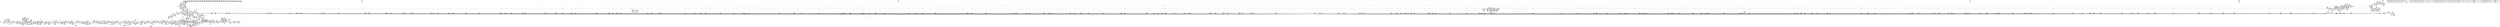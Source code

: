 digraph {
	CE0x5941940 [shape=record,shape=Mrecord,label="{CE0x5941940|i64*_getelementptr_inbounds_(_2_x_i64_,_2_x_i64_*___llvm_gcov_ctr55,_i64_0,_i64_0)|*Constant*|*SummSource*}"]
	CE0x5959dc0 [shape=record,shape=Mrecord,label="{CE0x5959dc0|apparmor_path_chmod:_tmp4|security/apparmor/lsm.c,349|*SummSink*}"]
	CE0x5a08be0 [shape=record,shape=Mrecord,label="{CE0x5a08be0|i64*_getelementptr_inbounds_(_16_x_i64_,_16_x_i64_*___llvm_gcov_ctr46,_i64_0,_i64_0)|*Constant*|*SummSource*}"]
	CE0x59bae80 [shape=record,shape=Mrecord,label="{CE0x59bae80|80:_i64,_:_CRE_648,656_|*MultipleSource*|*LoadInst*|security/apparmor/include/apparmor.h,117|security/apparmor/include/apparmor.h,117}"]
	CE0x596e060 [shape=record,shape=Mrecord,label="{CE0x596e060|0:_i16,_4:_i32,_8:_i16,_40:_%struct.super_block*,_72:_i32,_:_SCMRE_72,76_|*MultipleSource*|security/apparmor/include/apparmor.h,117|Function::mediated_filesystem&Arg::inode::|security/apparmor/lsm.c,349}"]
	CE0x59c5be0 [shape=record,shape=Mrecord,label="{CE0x59c5be0|80:_i64,_:_CRE_1250,1251_}"]
	CE0x59ea700 [shape=record,shape=Mrecord,label="{CE0x59ea700|mediated_filesystem:_lnot|security/apparmor/include/apparmor.h,117}"]
	CE0x5932320 [shape=record,shape=Mrecord,label="{CE0x5932320|i32_0|*Constant*|*SummSink*}"]
	CE0x599d9c0 [shape=record,shape=Mrecord,label="{CE0x599d9c0|0:_i16,_4:_i32,_8:_i16,_40:_%struct.super_block*,_72:_i32,_:_SCMRE_592,593_}"]
	CE0x5a532d0 [shape=record,shape=Mrecord,label="{CE0x5a532d0|i64_5|*Constant*}"]
	CE0x5995f70 [shape=record,shape=Mrecord,label="{CE0x5995f70|80:_i64,_:_CRE_1308,1309_}"]
	CE0x5a31890 [shape=record,shape=Mrecord,label="{CE0x5a31890|__aa_current_profile:_tmp10|security/apparmor/include/context.h,138}"]
	CE0x597b9a0 [shape=record,shape=Mrecord,label="{CE0x597b9a0|apparmor_path_chmod:_tmp15|security/apparmor/lsm.c,353|*SummSink*}"]
	CE0x59cec40 [shape=record,shape=Mrecord,label="{CE0x59cec40|80:_i64,_:_CRE_1374,1375_}"]
	CE0x59e98d0 [shape=record,shape=Mrecord,label="{CE0x59e98d0|mediated_filesystem:_and|security/apparmor/include/apparmor.h,117|*SummSource*}"]
	CE0x59c3330 [shape=record,shape=Mrecord,label="{CE0x59c3330|80:_i64,_:_CRE_1211,1212_}"]
	CE0x5a09a50 [shape=record,shape=Mrecord,label="{CE0x5a09a50|common_perm:_tmp4|security/apparmor/lsm.c,169|*SummSource*}"]
	CE0x597db40 [shape=record,shape=Mrecord,label="{CE0x597db40|mediated_filesystem:_bb|*SummSink*}"]
	CE0x59b8b70 [shape=record,shape=Mrecord,label="{CE0x59b8b70|80:_i64,_:_CRE_601,602_}"]
	CE0x59ed290 [shape=record,shape=Mrecord,label="{CE0x59ed290|GLOBAL:___llvm_gcov_ctr46|Global_var:__llvm_gcov_ctr46|*SummSink*}"]
	CE0x59a3fe0 [shape=record,shape=Mrecord,label="{CE0x59a3fe0|0:_i16,_4:_i32,_8:_i16,_40:_%struct.super_block*,_72:_i32,_:_SCMRE_776,792_|*MultipleSource*|security/apparmor/include/apparmor.h,117|Function::mediated_filesystem&Arg::inode::|security/apparmor/lsm.c,349}"]
	CE0x5a2e1b0 [shape=record,shape=Mrecord,label="{CE0x5a2e1b0|__aa_current_profile:_call|security/apparmor/include/context.h,138|*SummSink*}"]
	CE0x5a30ab0 [shape=record,shape=Mrecord,label="{CE0x5a30ab0|__aa_current_profile:_do.end|*SummSink*}"]
	CE0x59a6520 [shape=record,shape=Mrecord,label="{CE0x59a6520|0:_i16,_4:_i32,_8:_i16,_40:_%struct.super_block*,_72:_i32,_:_SCMRE_870,871_}"]
	CE0x59ced50 [shape=record,shape=Mrecord,label="{CE0x59ced50|80:_i64,_:_CRE_1375,1376_}"]
	CE0x59e3910 [shape=record,shape=Mrecord,label="{CE0x59e3910|__aa_current_profile:_tmp17|security/apparmor/include/context.h,138|*SummSink*}"]
	CE0x5a61040 [shape=record,shape=Mrecord,label="{CE0x5a61040|44:_i32,_48:_i16,_128:_i8*,_:_SCMRE_16,20_|*MultipleSource*|Function::aa_cred_profile&Arg::cred::|security/apparmor/include/context.h,99|security/apparmor/include/context.h,138}"]
	CE0x5979520 [shape=record,shape=Mrecord,label="{CE0x5979520|COLLAPSED:_GCRE_current_task_external_global_%struct.task_struct*:_elem_0::|security/apparmor/include/context.h,138}"]
	CE0x5978ef0 [shape=record,shape=Mrecord,label="{CE0x5978ef0|aa_cred_profile:_entry|*SummSource*}"]
	CE0x5997220 [shape=record,shape=Mrecord,label="{CE0x5997220|0:_i16,_4:_i32,_8:_i16,_40:_%struct.super_block*,_72:_i32,_:_SCMRE_482,483_}"]
	CE0x5a0a730 [shape=record,shape=Mrecord,label="{CE0x5a0a730|GLOBAL:_common_perm|*Constant*|*SummSink*}"]
	CE0x59a32c0 [shape=record,shape=Mrecord,label="{CE0x59a32c0|0:_i16,_4:_i32,_8:_i16,_40:_%struct.super_block*,_72:_i32,_:_SCMRE_736,740_|*MultipleSource*|security/apparmor/include/apparmor.h,117|Function::mediated_filesystem&Arg::inode::|security/apparmor/lsm.c,349}"]
	CE0x59e8050 [shape=record,shape=Mrecord,label="{CE0x59e8050|common_perm_mnt_dentry:_tmp6|security/apparmor/lsm.c,207}"]
	CE0x5a0b790 [shape=record,shape=Mrecord,label="{CE0x5a0b790|common_perm:_mask|Function::common_perm&Arg::mask::|*SummSink*}"]
	CE0x59b5430 [shape=record,shape=Mrecord,label="{CE0x59b5430|80:_i64,_:_CRE_512,528_|*MultipleSource*|*LoadInst*|security/apparmor/include/apparmor.h,117|security/apparmor/include/apparmor.h,117}"]
	CE0x5a32040 [shape=record,shape=Mrecord,label="{CE0x5a32040|get_current:_tmp4|./arch/x86/include/asm/current.h,14|*SummSource*}"]
	CE0x595a5d0 [shape=record,shape=Mrecord,label="{CE0x595a5d0|0:_i16,_4:_i32,_8:_i16,_40:_%struct.super_block*,_72:_i32,_:_SCMRE_464,472_|*MultipleSource*|security/apparmor/include/apparmor.h,117|Function::mediated_filesystem&Arg::inode::|security/apparmor/lsm.c,349}"]
	CE0x593ffa0 [shape=record,shape=Mrecord,label="{CE0x593ffa0|COLLAPSED:_GCMRE___llvm_gcov_ctr46_internal_global_16_x_i64_zeroinitializer:_elem_0:default:}"]
	CE0x597a3b0 [shape=record,shape=Mrecord,label="{CE0x597a3b0|aa_cred_profile:_do.end10|*SummSink*}"]
	CE0x59d47e0 [shape=record,shape=Mrecord,label="{CE0x59d47e0|80:_i64,_:_CRE_1682,1683_}"]
	CE0x5a67da0 [shape=record,shape=Mrecord,label="{CE0x5a67da0|44:_i32,_48:_i16,_128:_i8*,_:_SCMRE_136,144_|*MultipleSource*|Function::aa_cred_profile&Arg::cred::|security/apparmor/include/context.h,99|security/apparmor/include/context.h,138}"]
	CE0x5975f20 [shape=record,shape=Mrecord,label="{CE0x5975f20|_ret_i32_%error.0,_!dbg_!15483|security/apparmor/lsm.c,172|*SummSink*}"]
	CE0x59b6860 [shape=record,shape=Mrecord,label="{CE0x59b6860|80:_i64,_:_CRE_568,569_}"]
	CE0x5a62970 [shape=record,shape=Mrecord,label="{CE0x5a62970|aa_cred_profile:_tmp11|security/apparmor/include/context.h,100}"]
	CE0x5986640 [shape=record,shape=Mrecord,label="{CE0x5986640|0:_i16,_4:_i32,_8:_i16,_40:_%struct.super_block*,_72:_i32,_:_SCMRE_174,175_}"]
	CE0x59e8520 [shape=record,shape=Mrecord,label="{CE0x59e8520|common_perm_mnt_dentry:_tmp5|security/apparmor/lsm.c,207|*SummSink*}"]
	CE0x5a545c0 [shape=record,shape=Mrecord,label="{CE0x5a545c0|aa_cred_profile:_tobool1|security/apparmor/include/context.h,100}"]
	"CONST[source:1(input),value:2(dynamic)][purpose:{object}]"
	CE0x594cad0 [shape=record,shape=Mrecord,label="{CE0x594cad0|COLLAPSED:_GCMRE___llvm_gcov_ctr83_internal_global_2_x_i64_zeroinitializer:_elem_0:default:}"]
	CE0x59369e0 [shape=record,shape=Mrecord,label="{CE0x59369e0|i64_1|*Constant*|*SummSink*}"]
	CE0x59b8ea0 [shape=record,shape=Mrecord,label="{CE0x59b8ea0|80:_i64,_:_CRE_604,605_}"]
	CE0x59e9860 [shape=record,shape=Mrecord,label="{CE0x59e9860|mediated_filesystem:_and|security/apparmor/include/apparmor.h,117}"]
	CE0x59fe430 [shape=record,shape=Mrecord,label="{CE0x59fe430|aa_cred_profile:_tmp4|*LoadInst*|security/apparmor/include/context.h,99|*SummSink*}"]
	CE0x5a2eec0 [shape=record,shape=Mrecord,label="{CE0x5a2eec0|aa_cred_profile:_tmp1|*SummSource*}"]
	CE0x5990110 [shape=record,shape=Mrecord,label="{CE0x5990110|0:_i16,_4:_i32,_8:_i16,_40:_%struct.super_block*,_72:_i32,_:_SCMRE_293,294_}"]
	CE0x59d37f0 [shape=record,shape=Mrecord,label="{CE0x59d37f0|80:_i64,_:_CRE_1667,1668_}"]
	CE0x59b7740 [shape=record,shape=Mrecord,label="{CE0x59b7740|80:_i64,_:_CRE_582,583_}"]
	CE0x59ebf20 [shape=record,shape=Mrecord,label="{CE0x59ebf20|common_perm_mnt_dentry:_dentry2|security/apparmor/lsm.c,206|*SummSource*}"]
	CE0x5a5f420 [shape=record,shape=Mrecord,label="{CE0x5a5f420|aa_cred_profile:_tmp26|security/apparmor/include/context.h,100|*SummSink*}"]
	CE0x5975930 [shape=record,shape=Mrecord,label="{CE0x5975930|i32_2|*Constant*}"]
	CE0x599d340 [shape=record,shape=Mrecord,label="{CE0x599d340|0:_i16,_4:_i32,_8:_i16,_40:_%struct.super_block*,_72:_i32,_:_SCMRE_588,589_}"]
	CE0x59e0e40 [shape=record,shape=Mrecord,label="{CE0x59e0e40|i32_138|*Constant*|*SummSource*}"]
	CE0x5a63750 [shape=record,shape=Mrecord,label="{CE0x5a63750|44:_i32,_48:_i16,_128:_i8*,_:_SCMRE_8,16_|*MultipleSource*|Function::aa_cred_profile&Arg::cred::|security/apparmor/include/context.h,99|security/apparmor/include/context.h,138}"]
	CE0x59b2f60 [shape=record,shape=Mrecord,label="{CE0x59b2f60|80:_i64,_:_CRE_439,440_}"]
	CE0x5961b00 [shape=record,shape=Mrecord,label="{CE0x5961b00|aa_cred_profile:_tmp32|security/apparmor/include/context.h,101}"]
	CE0x59a00c0 [shape=record,shape=Mrecord,label="{CE0x59a00c0|0:_i16,_4:_i32,_8:_i16,_40:_%struct.super_block*,_72:_i32,_:_SCMRE_616,617_}"]
	CE0x5a5e7d0 [shape=record,shape=Mrecord,label="{CE0x5a5e7d0|i64*_getelementptr_inbounds_(_16_x_i64_,_16_x_i64_*___llvm_gcov_ctr46,_i64_0,_i64_15)|*Constant*|*SummSource*}"]
	CE0x5a50fb0 [shape=record,shape=Mrecord,label="{CE0x5a50fb0|GLOBAL:_aa_cred_profile|*Constant*|*SummSink*}"]
	CE0x59bcd80 [shape=record,shape=Mrecord,label="{CE0x59bcd80|80:_i64,_:_CRE_0,8_|*MultipleSource*|*LoadInst*|security/apparmor/include/apparmor.h,117|security/apparmor/include/apparmor.h,117}"]
	CE0x5953320 [shape=record,shape=Mrecord,label="{CE0x5953320|i32_12|*Constant*|*SummSource*}"]
	CE0x59a79b0 [shape=record,shape=Mrecord,label="{CE0x59a79b0|0:_i16,_4:_i32,_8:_i16,_40:_%struct.super_block*,_72:_i32,_:_SCMRE_883,884_}"]
	CE0x59cdf80 [shape=record,shape=Mrecord,label="{CE0x59cdf80|80:_i64,_:_CRE_1362,1363_}"]
	CE0x5985c80 [shape=record,shape=Mrecord,label="{CE0x5985c80|0:_i16,_4:_i32,_8:_i16,_40:_%struct.super_block*,_72:_i32,_:_SCMRE_168,169_}"]
	CE0x5995b60 [shape=record,shape=Mrecord,label="{CE0x5995b60|80:_i64,_:_CRE_1305,1306_}"]
	CE0x5990ad0 [shape=record,shape=Mrecord,label="{CE0x5990ad0|0:_i16,_4:_i32,_8:_i16,_40:_%struct.super_block*,_72:_i32,_:_SCMRE_299,300_}"]
	CE0x59a7b50 [shape=record,shape=Mrecord,label="{CE0x59a7b50|0:_i16,_4:_i32,_8:_i16,_40:_%struct.super_block*,_72:_i32,_:_SCMRE_884,885_}"]
	CE0x59e52e0 [shape=record,shape=Mrecord,label="{CE0x59e52e0|__aa_current_profile:_tmp20|security/apparmor/include/context.h,138|*SummSink*}"]
	CE0x59fbc40 [shape=record,shape=Mrecord,label="{CE0x59fbc40|GLOBAL:_get_current|*Constant*}"]
	CE0x593c400 [shape=record,shape=Mrecord,label="{CE0x593c400|common_perm_mnt_dentry:_mask|Function::common_perm_mnt_dentry&Arg::mask::|*SummSource*}"]
	CE0x5a567e0 [shape=record,shape=Mrecord,label="{CE0x5a567e0|aa_cred_profile:_tmp17|security/apparmor/include/context.h,100|*SummSource*}"]
	CE0x59d8270 [shape=record,shape=Mrecord,label="{CE0x59d8270|80:_i64,_:_CRE_1888,1896_|*MultipleSource*|*LoadInst*|security/apparmor/include/apparmor.h,117|security/apparmor/include/apparmor.h,117}"]
	CE0x5a741d0 [shape=record,shape=Mrecord,label="{CE0x5a741d0|aa_cred_profile:_tmp19|security/apparmor/include/context.h,100}"]
	CE0x59ce5e0 [shape=record,shape=Mrecord,label="{CE0x59ce5e0|80:_i64,_:_CRE_1368,1369_}"]
	CE0x5978d20 [shape=record,shape=Mrecord,label="{CE0x5978d20|i32_78|*Constant*|*SummSource*}"]
	CE0x5a59980 [shape=record,shape=Mrecord,label="{CE0x5a59980|aa_cred_profile:_tmp13|*SummSource*}"]
	CE0x59c6130 [shape=record,shape=Mrecord,label="{CE0x59c6130|80:_i64,_:_CRE_1255,1256_}"]
	CE0x59c47b0 [shape=record,shape=Mrecord,label="{CE0x59c47b0|80:_i64,_:_CRE_1231,1232_}"]
	CE0x5a07b30 [shape=record,shape=Mrecord,label="{CE0x5a07b30|aa_cred_profile:_do.end8|*SummSink*}"]
	CE0x598fc30 [shape=record,shape=Mrecord,label="{CE0x598fc30|0:_i16,_4:_i32,_8:_i16,_40:_%struct.super_block*,_72:_i32,_:_SCMRE_290,291_}"]
	CE0x59d85a0 [shape=record,shape=Mrecord,label="{CE0x59d85a0|80:_i64,_:_CRE_1904,1920_|*MultipleSource*|*LoadInst*|security/apparmor/include/apparmor.h,117|security/apparmor/include/apparmor.h,117}"]
	CE0x5a66f30 [shape=record,shape=Mrecord,label="{CE0x5a66f30|%struct.aa_task_cxt*_null|*Constant*|*SummSink*}"]
	CE0x59c5cf0 [shape=record,shape=Mrecord,label="{CE0x59c5cf0|80:_i64,_:_CRE_1251,1252_}"]
	CE0x5989a40 [shape=record,shape=Mrecord,label="{CE0x5989a40|0:_i16,_4:_i32,_8:_i16,_40:_%struct.super_block*,_72:_i32,_:_SCMRE_206,207_}"]
	CE0x5a06d80 [shape=record,shape=Mrecord,label="{CE0x5a06d80|common_perm:_tmp9|security/apparmor/lsm.c,172|*SummSource*}"]
	CE0x5993f10 [shape=record,shape=Mrecord,label="{CE0x5993f10|0:_i16,_4:_i32,_8:_i16,_40:_%struct.super_block*,_72:_i32,_:_SCMRE_416,424_|*MultipleSource*|security/apparmor/include/apparmor.h,117|Function::mediated_filesystem&Arg::inode::|security/apparmor/lsm.c,349}"]
	CE0x5a06df0 [shape=record,shape=Mrecord,label="{CE0x5a06df0|common_perm:_tmp9|security/apparmor/lsm.c,172|*SummSink*}"]
	CE0x5977970 [shape=record,shape=Mrecord,label="{CE0x5977970|i64_4|*Constant*|*SummSink*}"]
	CE0x5993c70 [shape=record,shape=Mrecord,label="{CE0x5993c70|0:_i16,_4:_i32,_8:_i16,_40:_%struct.super_block*,_72:_i32,_:_SCMRE_408,416_|*MultipleSource*|security/apparmor/include/apparmor.h,117|Function::mediated_filesystem&Arg::inode::|security/apparmor/lsm.c,349}"]
	CE0x598ff70 [shape=record,shape=Mrecord,label="{CE0x598ff70|0:_i16,_4:_i32,_8:_i16,_40:_%struct.super_block*,_72:_i32,_:_SCMRE_292,293_}"]
	CE0x5a73620 [shape=record,shape=Mrecord,label="{CE0x5a73620|aa_cred_profile:_tmp25|security/apparmor/include/context.h,100|*SummSource*}"]
	CE0x59dff40 [shape=record,shape=Mrecord,label="{CE0x59dff40|GLOBAL:_lockdep_rcu_suspicious|*Constant*}"]
	CE0x59a3560 [shape=record,shape=Mrecord,label="{CE0x59a3560|0:_i16,_4:_i32,_8:_i16,_40:_%struct.super_block*,_72:_i32,_:_SCMRE_744,752_|*MultipleSource*|security/apparmor/include/apparmor.h,117|Function::mediated_filesystem&Arg::inode::|security/apparmor/lsm.c,349}"]
	CE0x5a5eab0 [shape=record,shape=Mrecord,label="{CE0x5a5eab0|aa_cred_profile:_tmp31|security/apparmor/include/context.h,100|*SummSource*}"]
	CE0x596c1f0 [shape=record,shape=Mrecord,label="{CE0x596c1f0|common_perm_mnt_dentry:_cond|security/apparmor/lsm.c, 207|*SummSink*}"]
	CE0x59a9890 [shape=record,shape=Mrecord,label="{CE0x59a9890|0:_i16,_4:_i32,_8:_i16,_40:_%struct.super_block*,_72:_i32,_:_SCMRE_902,903_}"]
	CE0x59d7cd0 [shape=record,shape=Mrecord,label="{CE0x59d7cd0|80:_i64,_:_CRE_1875,1876_}"]
	CE0x59c4260 [shape=record,shape=Mrecord,label="{CE0x59c4260|80:_i64,_:_CRE_1226,1227_}"]
	CE0x5997560 [shape=record,shape=Mrecord,label="{CE0x5997560|0:_i16,_4:_i32,_8:_i16,_40:_%struct.super_block*,_72:_i32,_:_SCMRE_484,485_}"]
	CE0x59abc50 [shape=record,shape=Mrecord,label="{CE0x59abc50|0:_i16,_4:_i32,_8:_i16,_40:_%struct.super_block*,_72:_i32,_:_SCMRE_924,925_}"]
	CE0x59b9500 [shape=record,shape=Mrecord,label="{CE0x59b9500|80:_i64,_:_CRE_610,611_}"]
	CE0x598fa90 [shape=record,shape=Mrecord,label="{CE0x598fa90|0:_i16,_4:_i32,_8:_i16,_40:_%struct.super_block*,_72:_i32,_:_SCMRE_289,290_}"]
	CE0x59e5b90 [shape=record,shape=Mrecord,label="{CE0x59e5b90|i64*_getelementptr_inbounds_(_11_x_i64_,_11_x_i64_*___llvm_gcov_ctr58,_i64_0,_i64_9)|*Constant*}"]
	CE0x59ea3c0 [shape=record,shape=Mrecord,label="{CE0x59ea3c0|i1_true|*Constant*|*SummSource*}"]
	CE0x593c7b0 [shape=record,shape=Mrecord,label="{CE0x593c7b0|i64_3|*Constant*|*SummSink*}"]
	CE0x59d54a0 [shape=record,shape=Mrecord,label="{CE0x59d54a0|80:_i64,_:_CRE_1720,1728_|*MultipleSource*|*LoadInst*|security/apparmor/include/apparmor.h,117|security/apparmor/include/apparmor.h,117}"]
	CE0x59cba50 [shape=record,shape=Mrecord,label="{CE0x59cba50|80:_i64,_:_CRE_1327,1328_}"]
	CE0x59db600 [shape=record,shape=Mrecord,label="{CE0x59db600|i32_5|*Constant*}"]
	CE0x598d530 [shape=record,shape=Mrecord,label="{CE0x598d530|0:_i16,_4:_i32,_8:_i16,_40:_%struct.super_block*,_72:_i32,_:_SCMRE_266,267_}"]
	CE0x599a5c0 [shape=record,shape=Mrecord,label="{CE0x599a5c0|0:_i16,_4:_i32,_8:_i16,_40:_%struct.super_block*,_72:_i32,_:_SCMRE_560,561_}"]
	CE0x59c09f0 [shape=record,shape=Mrecord,label="{CE0x59c09f0|80:_i64,_:_CRE_256,264_|*MultipleSource*|*LoadInst*|security/apparmor/include/apparmor.h,117|security/apparmor/include/apparmor.h,117}"]
	CE0x59cbb60 [shape=record,shape=Mrecord,label="{CE0x59cbb60|80:_i64,_:_CRE_1328,1329_}"]
	CE0x59c31f0 [shape=record,shape=Mrecord,label="{CE0x59c31f0|80:_i64,_:_CRE_1210,1211_}"]
	CE0x5a60aa0 [shape=record,shape=Mrecord,label="{CE0x5a60aa0|i64*_getelementptr_inbounds_(_16_x_i64_,_16_x_i64_*___llvm_gcov_ctr46,_i64_0,_i64_14)|*Constant*|*SummSink*}"]
	CE0x5998600 [shape=record,shape=Mrecord,label="{CE0x5998600|0:_i16,_4:_i32,_8:_i16,_40:_%struct.super_block*,_72:_i32,_:_SCMRE_508,512_|*MultipleSource*|security/apparmor/include/apparmor.h,117|Function::mediated_filesystem&Arg::inode::|security/apparmor/lsm.c,349}"]
	CE0x598c350 [shape=record,shape=Mrecord,label="{CE0x598c350|0:_i16,_4:_i32,_8:_i16,_40:_%struct.super_block*,_72:_i32,_:_SCMRE_255,256_}"]
	CE0x5970180 [shape=record,shape=Mrecord,label="{CE0x5970180|GLOBAL:_mediated_filesystem|*Constant*|*SummSink*}"]
	CE0x59e4ad0 [shape=record,shape=Mrecord,label="{CE0x59e4ad0|__aa_current_profile:_tmp19|security/apparmor/include/context.h,138|*SummSource*}"]
	CE0x599fbe0 [shape=record,shape=Mrecord,label="{CE0x599fbe0|0:_i16,_4:_i32,_8:_i16,_40:_%struct.super_block*,_72:_i32,_:_SCMRE_613,614_}"]
	CE0x59d9170 [shape=record,shape=Mrecord,label="{CE0x59d9170|80:_i64,_:_CRE_2248,2256_|*MultipleSource*|*LoadInst*|security/apparmor/include/apparmor.h,117|security/apparmor/include/apparmor.h,117}"]
	CE0x59d3a10 [shape=record,shape=Mrecord,label="{CE0x59d3a10|80:_i64,_:_CRE_1669,1670_}"]
	CE0x59cb500 [shape=record,shape=Mrecord,label="{CE0x59cb500|80:_i64,_:_CRE_1322,1323_}"]
	CE0x59c7230 [shape=record,shape=Mrecord,label="{CE0x59c7230|80:_i64,_:_CRE_1271,1272_}"]
	CE0x593bdf0 [shape=record,shape=Mrecord,label="{CE0x593bdf0|i32_1|*Constant*}"]
	CE0x5a080a0 [shape=record,shape=Mrecord,label="{CE0x5a080a0|__aa_current_profile:_tmp4|security/apparmor/include/context.h,138|*SummSink*}"]
	CE0x5a06110 [shape=record,shape=Mrecord,label="{CE0x5a06110|_ret_i32_%call17,_!dbg_!15526|security/apparmor/file.c,307|*SummSink*}"]
	CE0x59a14b0 [shape=record,shape=Mrecord,label="{CE0x59a14b0|0:_i16,_4:_i32,_8:_i16,_40:_%struct.super_block*,_72:_i32,_:_SCMRE_648,656_|*MultipleSource*|security/apparmor/include/apparmor.h,117|Function::mediated_filesystem&Arg::inode::|security/apparmor/lsm.c,349}"]
	CE0x599fd80 [shape=record,shape=Mrecord,label="{CE0x599fd80|0:_i16,_4:_i32,_8:_i16,_40:_%struct.super_block*,_72:_i32,_:_SCMRE_614,615_}"]
	CE0x59e6a10 [shape=record,shape=Mrecord,label="{CE0x59e6a10|_ret_%struct.task_struct*_%tmp4,_!dbg_!15471|./arch/x86/include/asm/current.h,14|*SummSink*}"]
	CE0x595b7b0 [shape=record,shape=Mrecord,label="{CE0x595b7b0|common_perm_mnt_dentry:_mnt|Function::common_perm_mnt_dentry&Arg::mnt::|*SummSink*}"]
	CE0x59d0250 [shape=record,shape=Mrecord,label="{CE0x59d0250|80:_i64,_:_CRE_1617,1618_}"]
	CE0x59968a0 [shape=record,shape=Mrecord,label="{CE0x59968a0|80:_i64,_:_CRE_1317,1318_}"]
	CE0x59adc90 [shape=record,shape=Mrecord,label="{CE0x59adc90|0:_i16,_4:_i32,_8:_i16,_40:_%struct.super_block*,_72:_i32,_:_SCMRE_976,977_}"]
	CE0x59ea540 [shape=record,shape=Mrecord,label="{CE0x59ea540|i1_true|*Constant*|*SummSink*}"]
	CE0x59e8db0 [shape=record,shape=Mrecord,label="{CE0x59e8db0|__aa_current_profile:_tmp2|*SummSink*}"]
	CE0x59852c0 [shape=record,shape=Mrecord,label="{CE0x59852c0|0:_i16,_4:_i32,_8:_i16,_40:_%struct.super_block*,_72:_i32,_:_SCMRE_162,163_}"]
	CE0x5a54630 [shape=record,shape=Mrecord,label="{CE0x5a54630|aa_cred_profile:_tobool1|security/apparmor/include/context.h,100|*SummSink*}"]
	CE0x59b5810 [shape=record,shape=Mrecord,label="{CE0x59b5810|80:_i64,_:_CRE_536,540_|*MultipleSource*|*LoadInst*|security/apparmor/include/apparmor.h,117|security/apparmor/include/apparmor.h,117}"]
	CE0x599dd00 [shape=record,shape=Mrecord,label="{CE0x599dd00|0:_i16,_4:_i32,_8:_i16,_40:_%struct.super_block*,_72:_i32,_:_SCMRE_594,595_}"]
	CE0x5988380 [shape=record,shape=Mrecord,label="{CE0x5988380|0:_i16,_4:_i32,_8:_i16,_40:_%struct.super_block*,_72:_i32,_:_SCMRE_192,193_}"]
	CE0x59b7eb0 [shape=record,shape=Mrecord,label="{CE0x59b7eb0|80:_i64,_:_CRE_589,590_}"]
	CE0x59a9550 [shape=record,shape=Mrecord,label="{CE0x59a9550|0:_i16,_4:_i32,_8:_i16,_40:_%struct.super_block*,_72:_i32,_:_SCMRE_900,901_}"]
	CE0x59a93b0 [shape=record,shape=Mrecord,label="{CE0x59a93b0|0:_i16,_4:_i32,_8:_i16,_40:_%struct.super_block*,_72:_i32,_:_SCMRE_899,900_}"]
	CE0x59a5d10 [shape=record,shape=Mrecord,label="{CE0x59a5d10|0:_i16,_4:_i32,_8:_i16,_40:_%struct.super_block*,_72:_i32,_:_SCMRE_865,866_}"]
	CE0x5973e40 [shape=record,shape=Mrecord,label="{CE0x5973e40|apparmor_path_chmod:_call2|security/apparmor/lsm.c,352}"]
	CE0x5985e20 [shape=record,shape=Mrecord,label="{CE0x5985e20|0:_i16,_4:_i32,_8:_i16,_40:_%struct.super_block*,_72:_i32,_:_SCMRE_169,170_}"]
	CE0x5992190 [shape=record,shape=Mrecord,label="{CE0x5992190|0:_i16,_4:_i32,_8:_i16,_40:_%struct.super_block*,_72:_i32,_:_SCMRE_320,328_|*MultipleSource*|security/apparmor/include/apparmor.h,117|Function::mediated_filesystem&Arg::inode::|security/apparmor/lsm.c,349}"]
	CE0x59b25d0 [shape=record,shape=Mrecord,label="{CE0x59b25d0|80:_i64,_:_CRE_430,431_}"]
	CE0x5a37aa0 [shape=record,shape=Mrecord,label="{CE0x5a37aa0|0:_i8,_:_GCMR___aa_current_profile.__warned_internal_global_i8_0,_section_.data.unlikely_,_align_1:_elem_0:default:}"]
	CE0x594a3d0 [shape=record,shape=Mrecord,label="{CE0x594a3d0|i64_0|*Constant*|*SummSink*}"]
	CE0x5a2ea70 [shape=record,shape=Mrecord,label="{CE0x5a2ea70|__aa_current_profile:_tmp}"]
	CE0x59d25e0 [shape=record,shape=Mrecord,label="{CE0x59d25e0|80:_i64,_:_CRE_1650,1651_}"]
	CE0x595b100 [shape=record,shape=Mrecord,label="{CE0x595b100|0:_i16,_4:_i32,_8:_i16,_40:_%struct.super_block*,_72:_i32,_:_SCMRE_476,477_}"]
	CE0x59c6240 [shape=record,shape=Mrecord,label="{CE0x59c6240|80:_i64,_:_CRE_1256,1257_}"]
	CE0x59c3e20 [shape=record,shape=Mrecord,label="{CE0x59c3e20|80:_i64,_:_CRE_1222,1223_}"]
	CE0x5953610 [shape=record,shape=Mrecord,label="{CE0x5953610|common_perm_mnt_dentry:_op|Function::common_perm_mnt_dentry&Arg::op::|*SummSource*}"]
	CE0x59d5c60 [shape=record,shape=Mrecord,label="{CE0x59d5c60|80:_i64,_:_CRE_1760,1764_|*MultipleSource*|*LoadInst*|security/apparmor/include/apparmor.h,117|security/apparmor/include/apparmor.h,117}"]
	CE0x59b80d0 [shape=record,shape=Mrecord,label="{CE0x59b80d0|80:_i64,_:_CRE_591,592_}"]
	CE0x5602f30 [shape=record,shape=Mrecord,label="{CE0x5602f30|apparmor_path_chmod:_dentry|security/apparmor/lsm.c,349|*SummSink*}"]
	CE0x5a627a0 [shape=record,shape=Mrecord,label="{CE0x5a627a0|aa_cred_profile:_tobool1|security/apparmor/include/context.h,100|*SummSource*}"]
	CE0x5a04af0 [shape=record,shape=Mrecord,label="{CE0x5a04af0|aa_path_perm:_path|Function::aa_path_perm&Arg::path::}"]
	CE0x5a09090 [shape=record,shape=Mrecord,label="{CE0x5a09090|common_perm:_tmp3|security/apparmor/lsm.c,169|*SummSource*}"]
	CE0x59777d0 [shape=record,shape=Mrecord,label="{CE0x59777d0|i64_4|*Constant*|*SummSource*}"]
	CE0x5a73310 [shape=record,shape=Mrecord,label="{CE0x5a73310|i64*_getelementptr_inbounds_(_16_x_i64_,_16_x_i64_*___llvm_gcov_ctr46,_i64_0,_i64_12)|*Constant*|*SummSink*}"]
	CE0x59b7410 [shape=record,shape=Mrecord,label="{CE0x59b7410|80:_i64,_:_CRE_579,580_}"]
	CE0x59b91d0 [shape=record,shape=Mrecord,label="{CE0x59b91d0|80:_i64,_:_CRE_607,608_}"]
	CE0x5997700 [shape=record,shape=Mrecord,label="{CE0x5997700|0:_i16,_4:_i32,_8:_i16,_40:_%struct.super_block*,_72:_i32,_:_SCMRE_485,486_}"]
	CE0x59ecff0 [shape=record,shape=Mrecord,label="{CE0x59ecff0|aa_cred_profile:_tmp6|security/apparmor/include/context.h,100|*SummSource*}"]
	CE0x59b8840 [shape=record,shape=Mrecord,label="{CE0x59b8840|80:_i64,_:_CRE_598,599_}"]
	CE0x59a9bd0 [shape=record,shape=Mrecord,label="{CE0x59a9bd0|0:_i16,_4:_i32,_8:_i16,_40:_%struct.super_block*,_72:_i32,_:_SCMRE_904,905_}"]
	CE0x5999320 [shape=record,shape=Mrecord,label="{CE0x5999320|0:_i16,_4:_i32,_8:_i16,_40:_%struct.super_block*,_72:_i32,_:_SCMRE_540,544_|*MultipleSource*|security/apparmor/include/apparmor.h,117|Function::mediated_filesystem&Arg::inode::|security/apparmor/lsm.c,349}"]
	CE0x59e7400 [shape=record,shape=Mrecord,label="{CE0x59e7400|__aa_current_profile:_entry|*SummSource*}"]
	CE0x59845c0 [shape=record,shape=Mrecord,label="{CE0x59845c0|0:_i16,_4:_i32,_8:_i16,_40:_%struct.super_block*,_72:_i32,_:_SCMRE_154,155_}"]
	CE0x5a31440 [shape=record,shape=Mrecord,label="{CE0x5a31440|__aa_current_profile:_tmp9|security/apparmor/include/context.h,138|*SummSource*}"]
	CE0x59fcf60 [shape=record,shape=Mrecord,label="{CE0x59fcf60|common_perm_mnt_dentry:_tmp8|security/apparmor/lsm.c,208|*SummSource*}"]
	CE0x598c010 [shape=record,shape=Mrecord,label="{CE0x598c010|0:_i16,_4:_i32,_8:_i16,_40:_%struct.super_block*,_72:_i32,_:_SCMRE_253,254_}"]
	CE0x596dd90 [shape=record,shape=Mrecord,label="{CE0x596dd90|0:_i16,_4:_i32,_8:_i16,_40:_%struct.super_block*,_72:_i32,_:_SCMRE_56,64_|*MultipleSource*|security/apparmor/include/apparmor.h,117|Function::mediated_filesystem&Arg::inode::|security/apparmor/lsm.c,349}"]
	CE0x59efa30 [shape=record,shape=Mrecord,label="{CE0x59efa30|0:_%struct.vfsmount*,_8:_%struct.dentry*,_:_SCMRE_8,16_|*MultipleSource*|security/apparmor/lsm.c, 206|security/apparmor/lsm.c,206}"]
	CE0x59ac130 [shape=record,shape=Mrecord,label="{CE0x59ac130|0:_i16,_4:_i32,_8:_i16,_40:_%struct.super_block*,_72:_i32,_:_SCMRE_927,928_}"]
	CE0x598b430 [shape=record,shape=Mrecord,label="{CE0x598b430|0:_i16,_4:_i32,_8:_i16,_40:_%struct.super_block*,_72:_i32,_:_SCMRE_245,246_}"]
	CE0x5a54a90 [shape=record,shape=Mrecord,label="{CE0x5a54a90|%struct.aa_profile*_null|*Constant*|*SummSink*}"]
	CE0x59b0160 [shape=record,shape=Mrecord,label="{CE0x59b0160|80:_i64,_:_CRE_395,396_}"]
	CE0x593ff30 [shape=record,shape=Mrecord,label="{CE0x593ff30|aa_cred_profile:_tmp}"]
	CE0x59dd850 [shape=record,shape=Mrecord,label="{CE0x59dd850|common_perm:_bb}"]
	CE0x59830b0 [shape=record,shape=Mrecord,label="{CE0x59830b0|0:_i16,_4:_i32,_8:_i16,_40:_%struct.super_block*,_72:_i32,_:_SCMRE_140,141_}"]
	CE0x5a5c4c0 [shape=record,shape=Mrecord,label="{CE0x5a5c4c0|i64_12|*Constant*}"]
	CE0x595b210 [shape=record,shape=Mrecord,label="{CE0x595b210|0:_i16,_4:_i32,_8:_i16,_40:_%struct.super_block*,_72:_i32,_:_SCMRE_477,478_}"]
	CE0x59dd7e0 [shape=record,shape=Mrecord,label="{CE0x59dd7e0|i64*_getelementptr_inbounds_(_5_x_i64_,_5_x_i64_*___llvm_gcov_ctr57,_i64_0,_i64_0)|*Constant*|*SummSink*}"]
	CE0x598e570 [shape=record,shape=Mrecord,label="{CE0x598e570|0:_i16,_4:_i32,_8:_i16,_40:_%struct.super_block*,_72:_i32,_:_SCMRE_276,277_}"]
	CE0x5996460 [shape=record,shape=Mrecord,label="{CE0x5996460|80:_i64,_:_CRE_1313,1314_}"]
	CE0x59a7330 [shape=record,shape=Mrecord,label="{CE0x59a7330|0:_i16,_4:_i32,_8:_i16,_40:_%struct.super_block*,_72:_i32,_:_SCMRE_879,880_}"]
	CE0x597ae10 [shape=record,shape=Mrecord,label="{CE0x597ae10|apparmor_path_chmod:_retval.0|*SummSource*}"]
	CE0x593cfb0 [shape=record,shape=Mrecord,label="{CE0x593cfb0|COLLAPSED:_GCMRE___llvm_gcov_ctr82_internal_global_6_x_i64_zeroinitializer:_elem_0:default:}"]
	CE0x5a04580 [shape=record,shape=Mrecord,label="{CE0x5a04580|aa_path_perm:_profile|Function::aa_path_perm&Arg::profile::}"]
	CE0x59e3f80 [shape=record,shape=Mrecord,label="{CE0x59e3f80|__aa_current_profile:_tmp18|security/apparmor/include/context.h,138|*SummSink*}"]
	CE0x594cb40 [shape=record,shape=Mrecord,label="{CE0x594cb40|common_perm_mnt_dentry:_tmp|*SummSource*}"]
	CE0x597e200 [shape=record,shape=Mrecord,label="{CE0x597e200|mediated_filesystem:_tmp}"]
	CE0x5a777a0 [shape=record,shape=Mrecord,label="{CE0x5a777a0|aa_cred_profile:_tmp9|security/apparmor/include/context.h,100}"]
	CE0x5962a90 [shape=record,shape=Mrecord,label="{CE0x5962a90|aa_cred_profile:_profile11|security/apparmor/include/context.h,101|*SummSink*}"]
	CE0x59dc280 [shape=record,shape=Mrecord,label="{CE0x59dc280|aa_cred_profile:_conv|security/apparmor/include/context.h,100|*SummSource*}"]
	CE0x598c1b0 [shape=record,shape=Mrecord,label="{CE0x598c1b0|0:_i16,_4:_i32,_8:_i16,_40:_%struct.super_block*,_72:_i32,_:_SCMRE_254,255_}"]
	CE0x5a32de0 [shape=record,shape=Mrecord,label="{CE0x5a32de0|__aa_current_profile:_do.end}"]
	CE0x5a59780 [shape=record,shape=Mrecord,label="{CE0x5a59780|aa_cred_profile:_tmp13}"]
	CE0x55e6550 [shape=record,shape=Mrecord,label="{CE0x55e6550|apparmor_path_chmod:_tmp2|*LoadInst*|security/apparmor/lsm.c,349|*SummSource*}"]
	CE0x59b2d40 [shape=record,shape=Mrecord,label="{CE0x59b2d40|80:_i64,_:_CRE_437,438_}"]
	CE0x599eba0 [shape=record,shape=Mrecord,label="{CE0x599eba0|0:_i16,_4:_i32,_8:_i16,_40:_%struct.super_block*,_72:_i32,_:_SCMRE_603,604_}"]
	CE0x59e2dc0 [shape=record,shape=Mrecord,label="{CE0x59e2dc0|i8_1|*Constant*|*SummSink*}"]
	CE0x5a5e3e0 [shape=record,shape=Mrecord,label="{CE0x5a5e3e0|aa_cred_profile:_tmp30|security/apparmor/include/context.h,100}"]
	CE0x59307f0 [shape=record,shape=Mrecord,label="{CE0x59307f0|apparmor_path_chmod:_if.end}"]
	CE0x5970910 [shape=record,shape=Mrecord,label="{CE0x5970910|i64*_getelementptr_inbounds_(_6_x_i64_,_6_x_i64_*___llvm_gcov_ctr82,_i64_0,_i64_4)|*Constant*|*SummSink*}"]
	CE0x59c0be0 [shape=record,shape=Mrecord,label="{CE0x59c0be0|80:_i64,_:_CRE_264,268_|*MultipleSource*|*LoadInst*|security/apparmor/include/apparmor.h,117|security/apparmor/include/apparmor.h,117}"]
	CE0x5962f80 [shape=record,shape=Mrecord,label="{CE0x5962f80|aa_cred_profile:_tmp34|security/apparmor/include/context.h,101|*SummSource*}"]
	CE0x59b0f80 [shape=record,shape=Mrecord,label="{CE0x59b0f80|80:_i64,_:_CRE_409,410_}"]
	CE0x5987000 [shape=record,shape=Mrecord,label="{CE0x5987000|0:_i16,_4:_i32,_8:_i16,_40:_%struct.super_block*,_72:_i32,_:_SCMRE_180,181_}"]
	CE0x599d4e0 [shape=record,shape=Mrecord,label="{CE0x599d4e0|0:_i16,_4:_i32,_8:_i16,_40:_%struct.super_block*,_72:_i32,_:_SCMRE_589,590_}"]
	CE0x5a2fa10 [shape=record,shape=Mrecord,label="{CE0x5a2fa10|__aa_current_profile:_land.lhs.true2|*SummSink*}"]
	CE0x5a089d0 [shape=record,shape=Mrecord,label="{CE0x5a089d0|aa_cred_profile:_if.end|*SummSink*}"]
	CE0x59e0820 [shape=record,shape=Mrecord,label="{CE0x59e0820|i8*_getelementptr_inbounds_(_36_x_i8_,_36_x_i8_*_.str12,_i32_0,_i32_0)|*Constant*}"]
	CE0x59301f0 [shape=record,shape=Mrecord,label="{CE0x59301f0|i32_1|*Constant*|*SummSource*}"]
	CE0x5a0bef0 [shape=record,shape=Mrecord,label="{CE0x5a0bef0|common_perm:_tmp5|security/apparmor/lsm.c,169|*SummSource*}"]
	CE0x59982d0 [shape=record,shape=Mrecord,label="{CE0x59982d0|0:_i16,_4:_i32,_8:_i16,_40:_%struct.super_block*,_72:_i32,_:_SCMRE_504,508_|*MultipleSource*|security/apparmor/include/apparmor.h,117|Function::mediated_filesystem&Arg::inode::|security/apparmor/lsm.c,349}"]
	CE0x59c6df0 [shape=record,shape=Mrecord,label="{CE0x59c6df0|80:_i64,_:_CRE_1267,1268_}"]
	CE0x59a8850 [shape=record,shape=Mrecord,label="{CE0x59a8850|0:_i16,_4:_i32,_8:_i16,_40:_%struct.super_block*,_72:_i32,_:_SCMRE_892,893_}"]
	CE0x59db710 [shape=record,shape=Mrecord,label="{CE0x59db710|common_perm_mnt_dentry:_d_inode|security/apparmor/lsm.c,207}"]
	CE0x59ba3e0 [shape=record,shape=Mrecord,label="{CE0x59ba3e0|80:_i64,_:_CRE_624,625_}"]
	CE0x5a71370 [shape=record,shape=Mrecord,label="{CE0x5a71370|44:_i32,_48:_i16,_128:_i8*,_:_SCMRE_52,56_|*MultipleSource*|Function::aa_cred_profile&Arg::cred::|security/apparmor/include/context.h,99|security/apparmor/include/context.h,138}"]
	CE0x59d4180 [shape=record,shape=Mrecord,label="{CE0x59d4180|80:_i64,_:_CRE_1676,1677_}"]
	CE0x5974440 [shape=record,shape=Mrecord,label="{CE0x5974440|GLOBAL:_common_perm_mnt_dentry|*Constant*|*SummSource*}"]
	CE0x5a020e0 [shape=record,shape=Mrecord,label="{CE0x5a020e0|44:_i32,_48:_i16,_128:_i8*,_:_SCMRE_120,128_|*MultipleSource*|Function::aa_cred_profile&Arg::cred::|security/apparmor/include/context.h,99|security/apparmor/include/context.h,138}"]
	CE0x5a574b0 [shape=record,shape=Mrecord,label="{CE0x5a574b0|aa_cred_profile:_tmp20|security/apparmor/include/context.h,100|*SummSource*}"]
	CE0x59931f0 [shape=record,shape=Mrecord,label="{CE0x59931f0|0:_i16,_4:_i32,_8:_i16,_40:_%struct.super_block*,_72:_i32,_:_SCMRE_376,384_|*MultipleSource*|security/apparmor/include/apparmor.h,117|Function::mediated_filesystem&Arg::inode::|security/apparmor/lsm.c,349}"]
	CE0x59db940 [shape=record,shape=Mrecord,label="{CE0x59db940|aa_cred_profile:_lnot3|security/apparmor/include/context.h,100|*SummSink*}"]
	CE0x5989560 [shape=record,shape=Mrecord,label="{CE0x5989560|0:_i16,_4:_i32,_8:_i16,_40:_%struct.super_block*,_72:_i32,_:_SCMRE_203,204_}"]
	CE0x59d0930 [shape=record,shape=Mrecord,label="{CE0x59d0930|80:_i64,_:_CRE_1623,1624_}"]
	CE0x59d0b50 [shape=record,shape=Mrecord,label="{CE0x59d0b50|80:_i64,_:_CRE_1625,1626_}"]
	CE0x596f620 [shape=record,shape=Mrecord,label="{CE0x596f620|i64*_getelementptr_inbounds_(_2_x_i64_,_2_x_i64_*___llvm_gcov_ctr55,_i64_0,_i64_1)|*Constant*|*SummSource*}"]
	CE0x59e5680 [shape=record,shape=Mrecord,label="{CE0x59e5680|__aa_current_profile:_call3|security/apparmor/include/context.h,138}"]
	CE0x592f490 [shape=record,shape=Mrecord,label="{CE0x592f490|apparmor_path_chmod:_bb|*SummSource*}"]
	CE0x59cb830 [shape=record,shape=Mrecord,label="{CE0x59cb830|80:_i64,_:_CRE_1325,1326_}"]
	CE0x59d9b20 [shape=record,shape=Mrecord,label="{CE0x59d9b20|mediated_filesystem:_tmp5|security/apparmor/include/apparmor.h,117|*SummSource*}"]
	CE0x59ee5a0 [shape=record,shape=Mrecord,label="{CE0x59ee5a0|_call_void_mcount()_#2}"]
	CE0x5a36d90 [shape=record,shape=Mrecord,label="{CE0x5a36d90|44:_i32,_48:_i16,_128:_i8*,_:_SCMRE_40,44_|*MultipleSource*|Function::aa_cred_profile&Arg::cred::|security/apparmor/include/context.h,99|security/apparmor/include/context.h,138}"]
	CE0x5a70a20 [shape=record,shape=Mrecord,label="{CE0x5a70a20|aa_cred_profile:_tmp12|security/apparmor/include/context.h,100}"]
	CE0x59c4e10 [shape=record,shape=Mrecord,label="{CE0x59c4e10|80:_i64,_:_CRE_1237,1238_}"]
	CE0x59b16f0 [shape=record,shape=Mrecord,label="{CE0x59b16f0|80:_i64,_:_CRE_416,417_}"]
	CE0x59832d0 [shape=record,shape=Mrecord,label="{CE0x59832d0|0:_i16,_4:_i32,_8:_i16,_40:_%struct.super_block*,_72:_i32,_:_SCMRE_142,143_}"]
	CE0x599e6c0 [shape=record,shape=Mrecord,label="{CE0x599e6c0|0:_i16,_4:_i32,_8:_i16,_40:_%struct.super_block*,_72:_i32,_:_SCMRE_600,601_}"]
	CE0x59d0820 [shape=record,shape=Mrecord,label="{CE0x59d0820|80:_i64,_:_CRE_1622,1623_}"]
	CE0x596be20 [shape=record,shape=Mrecord,label="{CE0x596be20|mediated_filesystem:_tmp1|*SummSink*}"]
	CE0x5a01c60 [shape=record,shape=Mrecord,label="{CE0x5a01c60|44:_i32,_48:_i16,_128:_i8*,_:_SCMRE_104,112_|*MultipleSource*|Function::aa_cred_profile&Arg::cred::|security/apparmor/include/context.h,99|security/apparmor/include/context.h,138}"]
	CE0x596ec10 [shape=record,shape=Mrecord,label="{CE0x596ec10|common_perm_mnt_dentry:_path|security/apparmor/lsm.c, 206|*SummSource*}"]
	CE0x59b8730 [shape=record,shape=Mrecord,label="{CE0x59b8730|80:_i64,_:_CRE_597,598_}"]
	CE0x5a67880 [shape=record,shape=Mrecord,label="{CE0x5a67880|aa_cred_profile:_if.then}"]
	CE0x5a354f0 [shape=record,shape=Mrecord,label="{CE0x5a354f0|__aa_current_profile:_tmp7|security/apparmor/include/context.h,138}"]
	CE0x59d8f80 [shape=record,shape=Mrecord,label="{CE0x59d8f80|80:_i64,_:_CRE_2120,2248_|*MultipleSource*|*LoadInst*|security/apparmor/include/apparmor.h,117|security/apparmor/include/apparmor.h,117}"]
	CE0x59cd810 [shape=record,shape=Mrecord,label="{CE0x59cd810|80:_i64,_:_CRE_1355,1356_}"]
	CE0x59ce6f0 [shape=record,shape=Mrecord,label="{CE0x59ce6f0|80:_i64,_:_CRE_1369,1370_}"]
	CE0x59e4320 [shape=record,shape=Mrecord,label="{CE0x59e4320|i64*_getelementptr_inbounds_(_11_x_i64_,_11_x_i64_*___llvm_gcov_ctr58,_i64_0,_i64_10)|*Constant*}"]
	CE0x5a76540 [shape=record,shape=Mrecord,label="{CE0x5a76540|aa_cred_profile:_tmp4|*LoadInst*|security/apparmor/include/context.h,99}"]
	CE0x59d4070 [shape=record,shape=Mrecord,label="{CE0x59d4070|80:_i64,_:_CRE_1675,1676_}"]
	CE0x59f16c0 [shape=record,shape=Mrecord,label="{CE0x59f16c0|aa_cred_profile:_tmp3|*SummSource*}"]
	CE0x5a38960 [shape=record,shape=Mrecord,label="{CE0x5a38960|i64_4|*Constant*}"]
	CE0x5a0d980 [shape=record,shape=Mrecord,label="{CE0x5a0d980|common_perm:_call1|security/apparmor/lsm.c,170}"]
	CE0x5a58c40 [shape=record,shape=Mrecord,label="{CE0x5a58c40|get_current:_tmp|*SummSink*}"]
	CE0x5a663d0 [shape=record,shape=Mrecord,label="{CE0x5a663d0|i64*_getelementptr_inbounds_(_16_x_i64_,_16_x_i64_*___llvm_gcov_ctr46,_i64_0,_i64_14)|*Constant*}"]
	CE0x59cc600 [shape=record,shape=Mrecord,label="{CE0x59cc600|80:_i64,_:_CRE_1338,1339_}"]
	CE0x598cd10 [shape=record,shape=Mrecord,label="{CE0x598cd10|0:_i16,_4:_i32,_8:_i16,_40:_%struct.super_block*,_72:_i32,_:_SCMRE_261,262_}"]
	CE0x59ff020 [shape=record,shape=Mrecord,label="{CE0x59ff020|44:_i32,_48:_i16,_128:_i8*,_:_SCMRE_152,160_|*MultipleSource*|Function::aa_cred_profile&Arg::cred::|security/apparmor/include/context.h,99|security/apparmor/include/context.h,138}"]
	CE0x5a00bc0 [shape=record,shape=Mrecord,label="{CE0x5a00bc0|__aa_current_profile:_call|security/apparmor/include/context.h,138}"]
	CE0x59d6be0 [shape=record,shape=Mrecord,label="{CE0x59d6be0|80:_i64,_:_CRE_1824,1828_|*MultipleSource*|*LoadInst*|security/apparmor/include/apparmor.h,117|security/apparmor/include/apparmor.h,117}"]
	CE0x5a2e480 [shape=record,shape=Mrecord,label="{CE0x5a2e480|i32_0|*Constant*}"]
	CE0x5974180 [shape=record,shape=Mrecord,label="{CE0x5974180|apparmor_path_chmod:_call2|security/apparmor/lsm.c,352|*SummSink*}"]
	CE0x5a38c40 [shape=record,shape=Mrecord,label="{CE0x5a38c40|i64_5|*Constant*|*SummSource*}"]
	CE0x596c710 [shape=record,shape=Mrecord,label="{CE0x596c710|_call_void_mcount()_#2|*SummSink*}"]
	CE0x5a0d910 [shape=record,shape=Mrecord,label="{CE0x5a0d910|i64*_getelementptr_inbounds_(_5_x_i64_,_5_x_i64_*___llvm_gcov_ctr57,_i64_0,_i64_4)|*Constant*|*SummSink*}"]
	CE0x5970d60 [shape=record,shape=Mrecord,label="{CE0x5970d60|i32_8|*Constant*|*SummSink*}"]
	CE0x5988040 [shape=record,shape=Mrecord,label="{CE0x5988040|0:_i16,_4:_i32,_8:_i16,_40:_%struct.super_block*,_72:_i32,_:_SCMRE_190,191_}"]
	CE0x59e6860 [shape=record,shape=Mrecord,label="{CE0x59e6860|_ret_%struct.task_struct*_%tmp4,_!dbg_!15471|./arch/x86/include/asm/current.h,14|*SummSource*}"]
	CE0x5a06430 [shape=record,shape=Mrecord,label="{CE0x5a06430|common_perm:_error.0|*SummSource*}"]
	CE0x59b1d50 [shape=record,shape=Mrecord,label="{CE0x59b1d50|80:_i64,_:_CRE_422,423_}"]
	CE0x599a760 [shape=record,shape=Mrecord,label="{CE0x599a760|0:_i16,_4:_i32,_8:_i16,_40:_%struct.super_block*,_72:_i32,_:_SCMRE_561,562_}"]
	CE0x59a22b0 [shape=record,shape=Mrecord,label="{CE0x59a22b0|0:_i16,_4:_i32,_8:_i16,_40:_%struct.super_block*,_72:_i32,_:_SCMRE_684,688_|*MultipleSource*|security/apparmor/include/apparmor.h,117|Function::mediated_filesystem&Arg::inode::|security/apparmor/lsm.c,349}"]
	CE0x59df690 [shape=record,shape=Mrecord,label="{CE0x59df690|i64*_getelementptr_inbounds_(_11_x_i64_,_11_x_i64_*___llvm_gcov_ctr58,_i64_0,_i64_8)|*Constant*}"]
	CE0x59a2840 [shape=record,shape=Mrecord,label="{CE0x59a2840|0:_i16,_4:_i32,_8:_i16,_40:_%struct.super_block*,_72:_i32,_:_SCMRE_696,704_|*MultipleSource*|security/apparmor/include/apparmor.h,117|Function::mediated_filesystem&Arg::inode::|security/apparmor/lsm.c,349}"]
	CE0x5a51890 [shape=record,shape=Mrecord,label="{CE0x5a51890|aa_cred_profile:_cred|Function::aa_cred_profile&Arg::cred::|*SummSink*}"]
	"CONST[source:0(mediator),value:2(dynamic)][purpose:{subject}]"
	CE0x59acfd0 [shape=record,shape=Mrecord,label="{CE0x59acfd0|0:_i16,_4:_i32,_8:_i16,_40:_%struct.super_block*,_72:_i32,_:_SCMRE_936,944_|*MultipleSource*|security/apparmor/include/apparmor.h,117|Function::mediated_filesystem&Arg::inode::|security/apparmor/lsm.c,349}"]
	CE0x595c890 [shape=record,shape=Mrecord,label="{CE0x595c890|apparmor_path_chmod:_tmp9|security/apparmor/lsm.c,350|*SummSink*}"]
	CE0x5972c90 [shape=record,shape=Mrecord,label="{CE0x5972c90|apparmor_path_chmod:_tmp12|*LoadInst*|security/apparmor/lsm.c,352|*SummSink*}"]
	CE0x597bd50 [shape=record,shape=Mrecord,label="{CE0x597bd50|apparmor_path_chmod:_tmp15|security/apparmor/lsm.c,353}"]
	CE0x5a32bc0 [shape=record,shape=Mrecord,label="{CE0x5a32bc0|__aa_current_profile:_land.lhs.true|*SummSource*}"]
	CE0x5984aa0 [shape=record,shape=Mrecord,label="{CE0x5984aa0|0:_i16,_4:_i32,_8:_i16,_40:_%struct.super_block*,_72:_i32,_:_SCMRE_157,158_}"]
	CE0x59946f0 [shape=record,shape=Mrecord,label="{CE0x59946f0|0:_i16,_4:_i32,_8:_i16,_40:_%struct.super_block*,_72:_i32,_:_SCMRE_440,448_|*MultipleSource*|security/apparmor/include/apparmor.h,117|Function::mediated_filesystem&Arg::inode::|security/apparmor/lsm.c,349}"]
	CE0x59fd990 [shape=record,shape=Mrecord,label="{CE0x59fd990|i64_2|*Constant*}"]
	CE0x59b6b90 [shape=record,shape=Mrecord,label="{CE0x59b6b90|80:_i64,_:_CRE_571,572_}"]
	CE0x5949db0 [shape=record,shape=Mrecord,label="{CE0x5949db0|i64*_getelementptr_inbounds_(_6_x_i64_,_6_x_i64_*___llvm_gcov_ctr82,_i64_0,_i64_3)|*Constant*}"]
	CE0x5a52180 [shape=record,shape=Mrecord,label="{CE0x5a52180|get_current:_bb|*SummSink*}"]
	CE0x597d8f0 [shape=record,shape=Mrecord,label="{CE0x597d8f0|common_perm:_tmp}"]
	CE0x5995940 [shape=record,shape=Mrecord,label="{CE0x5995940|80:_i64,_:_CRE_1304,1305_}"]
	CE0x5a350c0 [shape=record,shape=Mrecord,label="{CE0x5a350c0|_call_void_mcount()_#2|*SummSource*}"]
	CE0x599af80 [shape=record,shape=Mrecord,label="{CE0x599af80|0:_i16,_4:_i32,_8:_i16,_40:_%struct.super_block*,_72:_i32,_:_SCMRE_566,567_}"]
	CE0x59f0aa0 [shape=record,shape=Mrecord,label="{CE0x59f0aa0|__aa_current_profile:_tmp1|*SummSink*}"]
	CE0x5a2e6b0 [shape=record,shape=Mrecord,label="{CE0x5a2e6b0|aa_cred_profile:_do.body5|*SummSource*}"]
	CE0x598cb70 [shape=record,shape=Mrecord,label="{CE0x598cb70|0:_i16,_4:_i32,_8:_i16,_40:_%struct.super_block*,_72:_i32,_:_SCMRE_260,261_}"]
	CE0x5996130 [shape=record,shape=Mrecord,label="{CE0x5996130|80:_i64,_:_CRE_1310,1311_}"]
	CE0x59c6ac0 [shape=record,shape=Mrecord,label="{CE0x59c6ac0|80:_i64,_:_CRE_1264,1265_}"]
	CE0x59b47d0 [shape=record,shape=Mrecord,label="{CE0x59b47d0|80:_i64,_:_CRE_462,463_}"]
	CE0x59b5de0 [shape=record,shape=Mrecord,label="{CE0x59b5de0|80:_i64,_:_CRE_560,561_}"]
	CE0x599c300 [shape=record,shape=Mrecord,label="{CE0x599c300|0:_i16,_4:_i32,_8:_i16,_40:_%struct.super_block*,_72:_i32,_:_SCMRE_578,579_}"]
	CE0x599b120 [shape=record,shape=Mrecord,label="{CE0x599b120|0:_i16,_4:_i32,_8:_i16,_40:_%struct.super_block*,_72:_i32,_:_SCMRE_567,568_}"]
	CE0x59a9070 [shape=record,shape=Mrecord,label="{CE0x59a9070|0:_i16,_4:_i32,_8:_i16,_40:_%struct.super_block*,_72:_i32,_:_SCMRE_897,898_}"]
	CE0x59cfe70 [shape=record,shape=Mrecord,label="{CE0x59cfe70|80:_i64,_:_CRE_1608,1612_|*MultipleSource*|*LoadInst*|security/apparmor/include/apparmor.h,117|security/apparmor/include/apparmor.h,117}"]
	CE0x5a73fb0 [shape=record,shape=Mrecord,label="{CE0x5a73fb0|i64*_getelementptr_inbounds_(_16_x_i64_,_16_x_i64_*___llvm_gcov_ctr46,_i64_0,_i64_8)|*Constant*|*SummSink*}"]
	CE0x5a63500 [shape=record,shape=Mrecord,label="{CE0x5a63500|44:_i32,_48:_i16,_128:_i8*,_:_SCMRE_0,4_|*MultipleSource*|Function::aa_cred_profile&Arg::cred::|security/apparmor/include/context.h,99|security/apparmor/include/context.h,138}"]
	CE0x59d3f60 [shape=record,shape=Mrecord,label="{CE0x59d3f60|80:_i64,_:_CRE_1674,1675_}"]
	CE0x59a1fc0 [shape=record,shape=Mrecord,label="{CE0x59a1fc0|0:_i16,_4:_i32,_8:_i16,_40:_%struct.super_block*,_72:_i32,_:_SCMRE_680,684_|*MultipleSource*|security/apparmor/include/apparmor.h,117|Function::mediated_filesystem&Arg::inode::|security/apparmor/lsm.c,349}"]
	CE0x597acd0 [shape=record,shape=Mrecord,label="{CE0x597acd0|apparmor_path_chmod:_retval.0}"]
	CE0x59d2a20 [shape=record,shape=Mrecord,label="{CE0x59d2a20|80:_i64,_:_CRE_1654,1655_}"]
	CE0x59b2c30 [shape=record,shape=Mrecord,label="{CE0x59b2c30|80:_i64,_:_CRE_436,437_}"]
	CE0x596f290 [shape=record,shape=Mrecord,label="{CE0x596f290|_call_void_mcount()_#2|*SummSource*}"]
	CE0x5a0ae50 [shape=record,shape=Mrecord,label="{CE0x5a0ae50|common_perm:_op|Function::common_perm&Arg::op::|*SummSink*}"]
	CE0x597e2e0 [shape=record,shape=Mrecord,label="{CE0x597e2e0|mediated_filesystem:_tmp|*SummSource*}"]
	CE0x59e2c00 [shape=record,shape=Mrecord,label="{CE0x59e2c00|i8_1|*Constant*|*SummSource*}"]
	CE0x59ba930 [shape=record,shape=Mrecord,label="{CE0x59ba930|80:_i64,_:_CRE_629,630_}"]
	CE0x5a749a0 [shape=record,shape=Mrecord,label="{CE0x5a749a0|i64*_getelementptr_inbounds_(_16_x_i64_,_16_x_i64_*___llvm_gcov_ctr46,_i64_0,_i64_8)|*Constant*|*SummSource*}"]
	CE0x5988860 [shape=record,shape=Mrecord,label="{CE0x5988860|0:_i16,_4:_i32,_8:_i16,_40:_%struct.super_block*,_72:_i32,_:_SCMRE_195,196_}"]
	CE0x59d4a00 [shape=record,shape=Mrecord,label="{CE0x59d4a00|80:_i64,_:_CRE_1684,1685_}"]
	CE0x5989be0 [shape=record,shape=Mrecord,label="{CE0x5989be0|0:_i16,_4:_i32,_8:_i16,_40:_%struct.super_block*,_72:_i32,_:_SCMRE_207,208_}"]
	CE0x59cc3e0 [shape=record,shape=Mrecord,label="{CE0x59cc3e0|80:_i64,_:_CRE_1336,1337_}"]
	CE0x5a2e920 [shape=record,shape=Mrecord,label="{CE0x5a2e920|_call_void_mcount()_#2|*SummSink*}"]
	CE0x59a5530 [shape=record,shape=Mrecord,label="{CE0x59a5530|0:_i16,_4:_i32,_8:_i16,_40:_%struct.super_block*,_72:_i32,_:_SCMRE_848,856_|*MultipleSource*|security/apparmor/include/apparmor.h,117|Function::mediated_filesystem&Arg::inode::|security/apparmor/lsm.c,349}"]
	CE0x59a3800 [shape=record,shape=Mrecord,label="{CE0x59a3800|0:_i16,_4:_i32,_8:_i16,_40:_%struct.super_block*,_72:_i32,_:_SCMRE_752,756_|*MultipleSource*|security/apparmor/include/apparmor.h,117|Function::mediated_filesystem&Arg::inode::|security/apparmor/lsm.c,349}"]
	CE0x5959f90 [shape=record,shape=Mrecord,label="{CE0x5959f90|apparmor_path_chmod:_tmp4|security/apparmor/lsm.c,349|*SummSource*}"]
	CE0x5a52350 [shape=record,shape=Mrecord,label="{CE0x5a52350|i64*_getelementptr_inbounds_(_2_x_i64_,_2_x_i64_*___llvm_gcov_ctr112,_i64_0,_i64_0)|*Constant*}"]
	CE0x5a715b0 [shape=record,shape=Mrecord,label="{CE0x5a715b0|44:_i32,_48:_i16,_128:_i8*,_:_SCMRE_56,64_|*MultipleSource*|Function::aa_cred_profile&Arg::cred::|security/apparmor/include/context.h,99|security/apparmor/include/context.h,138}"]
	CE0x59b13c0 [shape=record,shape=Mrecord,label="{CE0x59b13c0|80:_i64,_:_CRE_413,414_}"]
	CE0x59a9f10 [shape=record,shape=Mrecord,label="{CE0x59a9f10|0:_i16,_4:_i32,_8:_i16,_40:_%struct.super_block*,_72:_i32,_:_SCMRE_906,907_}"]
	CE0x5a76a70 [shape=record,shape=Mrecord,label="{CE0x5a76a70|i64_2|*Constant*}"]
	CE0x5a5b9b0 [shape=record,shape=Mrecord,label="{CE0x5a5b9b0|void_(i8*,_i32,_i64)*_asm_sideeffect_1:_09ud2_0A.pushsection___bug_table,_22a_22_0A2:_09.long_1b_-_2b,_$_0:c_-_2b_0A_09.word_$_1:c_,_0_0A_09.org_2b+$_2:c_0A.popsection_,_i,i,i,_dirflag_,_fpsr_,_flags_|*SummSink*}"]
	CE0x59adf30 [shape=record,shape=Mrecord,label="{CE0x59adf30|0:_i16,_4:_i32,_8:_i16,_40:_%struct.super_block*,_72:_i32,_:_SCMRE_977,978_}"]
	CE0x59ff980 [shape=record,shape=Mrecord,label="{CE0x59ff980|__aa_current_profile:_tmp6|security/apparmor/include/context.h,138}"]
	CE0x593f420 [shape=record,shape=Mrecord,label="{CE0x593f420|apparmor_path_chmod:_d_inode|security/apparmor/lsm.c,349|*SummSource*}"]
	CE0x5942bd0 [shape=record,shape=Mrecord,label="{CE0x5942bd0|i32_0|*Constant*|*SummSource*}"]
	CE0x59cf2a0 [shape=record,shape=Mrecord,label="{CE0x59cf2a0|80:_i64,_:_CRE_1536,1568_|*MultipleSource*|*LoadInst*|security/apparmor/include/apparmor.h,117|security/apparmor/include/apparmor.h,117}"]
	CE0x5a005b0 [shape=record,shape=Mrecord,label="{CE0x5a005b0|get_current:_tmp3|*SummSink*}"]
	CE0x594a0a0 [shape=record,shape=Mrecord,label="{CE0x594a0a0|GLOBAL:___llvm_gcov_ctr82|Global_var:__llvm_gcov_ctr82|*SummSink*}"]
	CE0x5959790 [shape=record,shape=Mrecord,label="{CE0x5959790|apparmor_path_chmod:_tmp3|security/apparmor/lsm.c,349|*SummSource*}"]
	CE0x5a50860 [shape=record,shape=Mrecord,label="{CE0x5a50860|__aa_current_profile:_call4|security/apparmor/include/context.h,138}"]
	CE0x5a0d690 [shape=record,shape=Mrecord,label="{CE0x5a0d690|common_perm:_tmp8|security/apparmor/lsm.c,170|*SummSource*}"]
	CE0x596d670 [shape=record,shape=Mrecord,label="{CE0x596d670|0:_i16,_4:_i32,_8:_i16,_40:_%struct.super_block*,_72:_i32,_:_SCMRE_32,40_|*MultipleSource*|security/apparmor/include/apparmor.h,117|Function::mediated_filesystem&Arg::inode::|security/apparmor/lsm.c,349}"]
	CE0x5a62220 [shape=record,shape=Mrecord,label="{CE0x5a62220|aa_cred_profile:_do.body}"]
	CE0x59e6230 [shape=record,shape=Mrecord,label="{CE0x59e6230|__aa_current_profile:_tmp17|security/apparmor/include/context.h,138}"]
	CE0x5a0ce20 [shape=record,shape=Mrecord,label="{CE0x5a0ce20|common_perm:_tmp7|security/apparmor/lsm.c,170}"]
	CE0x5991490 [shape=record,shape=Mrecord,label="{CE0x5991490|0:_i16,_4:_i32,_8:_i16,_40:_%struct.super_block*,_72:_i32,_:_SCMRE_305,306_}"]
	CE0x59ba0b0 [shape=record,shape=Mrecord,label="{CE0x59ba0b0|80:_i64,_:_CRE_621,622_}"]
	CE0x5a32ce0 [shape=record,shape=Mrecord,label="{CE0x5a32ce0|__aa_current_profile:_land.lhs.true|*SummSink*}"]
	CE0x5941850 [shape=record,shape=Mrecord,label="{CE0x5941850|i64*_getelementptr_inbounds_(_2_x_i64_,_2_x_i64_*___llvm_gcov_ctr55,_i64_0,_i64_0)|*Constant*}"]
	CE0x59a8ed0 [shape=record,shape=Mrecord,label="{CE0x59a8ed0|0:_i16,_4:_i32,_8:_i16,_40:_%struct.super_block*,_72:_i32,_:_SCMRE_896,897_}"]
	CE0x5996790 [shape=record,shape=Mrecord,label="{CE0x5996790|80:_i64,_:_CRE_1316,1317_}"]
	CE0x59aa250 [shape=record,shape=Mrecord,label="{CE0x59aa250|0:_i16,_4:_i32,_8:_i16,_40:_%struct.super_block*,_72:_i32,_:_SCMRE_908,909_}"]
	CE0x59950c0 [shape=record,shape=Mrecord,label="{CE0x59950c0|80:_i64,_:_CRE_1276,1277_}"]
	CE0x59dc7f0 [shape=record,shape=Mrecord,label="{CE0x59dc7f0|GLOBAL:_llvm.expect.i64|*Constant*|*SummSink*}"]
	CE0x5a538f0 [shape=record,shape=Mrecord,label="{CE0x5a538f0|aa_cred_profile:_tmp14|security/apparmor/include/context.h,100|*SummSource*}"]
	CE0x59f0840 [shape=record,shape=Mrecord,label="{CE0x59f0840|__aa_current_profile:_tmp1|*SummSource*}"]
	CE0x5a5e4c0 [shape=record,shape=Mrecord,label="{CE0x5a5e4c0|aa_cred_profile:_tmp30|security/apparmor/include/context.h,100|*SummSink*}"]
	CE0x59cc2d0 [shape=record,shape=Mrecord,label="{CE0x59cc2d0|80:_i64,_:_CRE_1335,1336_}"]
	CE0x59407d0 [shape=record,shape=Mrecord,label="{CE0x59407d0|get_current:_tmp1}"]
	CE0x598d1f0 [shape=record,shape=Mrecord,label="{CE0x598d1f0|0:_i16,_4:_i32,_8:_i16,_40:_%struct.super_block*,_72:_i32,_:_SCMRE_264,265_}"]
	CE0x59ae850 [shape=record,shape=Mrecord,label="{CE0x59ae850|0:_i16,_4:_i32,_8:_i16,_40:_%struct.super_block*,_72:_i32,_:_SCMRE_983,984_}"]
	CE0x59eb4c0 [shape=record,shape=Mrecord,label="{CE0x59eb4c0|common_perm_mnt_dentry:_uid|security/apparmor/lsm.c,207|*SummSink*}"]
	CE0x59e3cc0 [shape=record,shape=Mrecord,label="{CE0x59e3cc0|__aa_current_profile:_tmp18|security/apparmor/include/context.h,138}"]
	CE0x5a59b00 [shape=record,shape=Mrecord,label="{CE0x5a59b00|aa_cred_profile:_tmp13|*SummSink*}"]
	CE0x5a0b390 [shape=record,shape=Mrecord,label="{CE0x5a0b390|common_perm:_path|Function::common_perm&Arg::path::|*SummSink*}"]
	CE0x599dea0 [shape=record,shape=Mrecord,label="{CE0x599dea0|0:_i16,_4:_i32,_8:_i16,_40:_%struct.super_block*,_72:_i32,_:_SCMRE_595,596_}"]
	CE0x5a56d10 [shape=record,shape=Mrecord,label="{CE0x5a56d10|i64*_getelementptr_inbounds_(_16_x_i64_,_16_x_i64_*___llvm_gcov_ctr46,_i64_0,_i64_7)|*Constant*}"]
	CE0x5a37210 [shape=record,shape=Mrecord,label="{CE0x5a37210|44:_i32,_48:_i16,_128:_i8*,_:_SCMRE_48,52_|*MultipleSource*|Function::aa_cred_profile&Arg::cred::|security/apparmor/include/context.h,99|security/apparmor/include/context.h,138}"]
	CE0x59a8370 [shape=record,shape=Mrecord,label="{CE0x59a8370|0:_i16,_4:_i32,_8:_i16,_40:_%struct.super_block*,_72:_i32,_:_SCMRE_889,890_}"]
	CE0x59d4b10 [shape=record,shape=Mrecord,label="{CE0x59d4b10|80:_i64,_:_CRE_1685,1686_}"]
	CE0x598c690 [shape=record,shape=Mrecord,label="{CE0x598c690|0:_i16,_4:_i32,_8:_i16,_40:_%struct.super_block*,_72:_i32,_:_SCMRE_257,258_}"]
	CE0x59be300 [shape=record,shape=Mrecord,label="{CE0x59be300|80:_i64,_:_CRE_88,96_|*MultipleSource*|*LoadInst*|security/apparmor/include/apparmor.h,117|security/apparmor/include/apparmor.h,117}"]
	CE0x59a5290 [shape=record,shape=Mrecord,label="{CE0x59a5290|0:_i16,_4:_i32,_8:_i16,_40:_%struct.super_block*,_72:_i32,_:_SCMRE_840,848_|*MultipleSource*|security/apparmor/include/apparmor.h,117|Function::mediated_filesystem&Arg::inode::|security/apparmor/lsm.c,349}"]
	"CONST[source:0(mediator),value:0(static)][purpose:{operation}]"
	CE0x5a0b030 [shape=record,shape=Mrecord,label="{CE0x5a0b030|common_perm:_path|Function::common_perm&Arg::path::}"]
	CE0x59a0400 [shape=record,shape=Mrecord,label="{CE0x59a0400|0:_i16,_4:_i32,_8:_i16,_40:_%struct.super_block*,_72:_i32,_:_SCMRE_618,619_}"]
	CE0x59ac470 [shape=record,shape=Mrecord,label="{CE0x59ac470|0:_i16,_4:_i32,_8:_i16,_40:_%struct.super_block*,_72:_i32,_:_SCMRE_929,930_}"]
	CE0x5a062d0 [shape=record,shape=Mrecord,label="{CE0x5a062d0|common_perm:_error.0}"]
	CE0x5a391a0 [shape=record,shape=Mrecord,label="{CE0x5a391a0|aa_cred_profile:_tmp7|security/apparmor/include/context.h,100}"]
	CE0x598afd0 [shape=record,shape=Mrecord,label="{CE0x598afd0|0:_i16,_4:_i32,_8:_i16,_40:_%struct.super_block*,_72:_i32,_:_SCMRE_242,243_}"]
	CE0x59cb940 [shape=record,shape=Mrecord,label="{CE0x59cb940|80:_i64,_:_CRE_1326,1327_}"]
	CE0x5942890 [shape=record,shape=Mrecord,label="{CE0x5942890|apparmor_path_chmod:_tmp6|security/apparmor/lsm.c,349}"]
	CE0x5991150 [shape=record,shape=Mrecord,label="{CE0x5991150|0:_i16,_4:_i32,_8:_i16,_40:_%struct.super_block*,_72:_i32,_:_SCMRE_303,304_}"]
	CE0x59b8510 [shape=record,shape=Mrecord,label="{CE0x59b8510|80:_i64,_:_CRE_595,596_}"]
	CE0x59bd9e0 [shape=record,shape=Mrecord,label="{CE0x59bd9e0|80:_i64,_:_CRE_48,56_|*MultipleSource*|*LoadInst*|security/apparmor/include/apparmor.h,117|security/apparmor/include/apparmor.h,117}"]
	CE0x59ed300 [shape=record,shape=Mrecord,label="{CE0x59ed300|aa_cred_profile:_tmp6|security/apparmor/include/context.h,100|*SummSink*}"]
	CE0x59d23c0 [shape=record,shape=Mrecord,label="{CE0x59d23c0|80:_i64,_:_CRE_1648,1649_}"]
	CE0x59d0e80 [shape=record,shape=Mrecord,label="{CE0x59d0e80|80:_i64,_:_CRE_1628,1629_}"]
	CE0x5a068d0 [shape=record,shape=Mrecord,label="{CE0x5a068d0|i64*_getelementptr_inbounds_(_5_x_i64_,_5_x_i64_*___llvm_gcov_ctr57,_i64_0,_i64_4)|*Constant*}"]
	CE0x5a07a20 [shape=record,shape=Mrecord,label="{CE0x5a07a20|aa_cred_profile:_do.end8|*SummSource*}"]
	CE0x59b3180 [shape=record,shape=Mrecord,label="{CE0x59b3180|80:_i64,_:_CRE_441,442_}"]
	CE0x5a39130 [shape=record,shape=Mrecord,label="{CE0x5a39130|aa_cred_profile:_tmp7|security/apparmor/include/context.h,100|*SummSink*}"]
	CE0x5a04740 [shape=record,shape=Mrecord,label="{CE0x5a04740|aa_path_perm:_profile|Function::aa_path_perm&Arg::profile::|*SummSource*}"]
	CE0x5981aa0 [shape=record,shape=Mrecord,label="{CE0x5981aa0|0:_i16,_4:_i32,_8:_i16,_40:_%struct.super_block*,_72:_i32,_:_SCMRE_88,96_|*MultipleSource*|security/apparmor/include/apparmor.h,117|Function::mediated_filesystem&Arg::inode::|security/apparmor/lsm.c,349}"]
	CE0x5a36cf0 [shape=record,shape=Mrecord,label="{CE0x5a36cf0|__aa_current_profile:_tmp13|security/apparmor/include/context.h,138|*SummSource*}"]
	CE0x5a02b30 [shape=record,shape=Mrecord,label="{CE0x5a02b30|__aa_current_profile:_bb|*SummSource*}"]
	CE0x59e7590 [shape=record,shape=Mrecord,label="{CE0x59e7590|GLOBAL:___aa_current_profile|*Constant*}"]
	CE0x59bdd60 [shape=record,shape=Mrecord,label="{CE0x59bdd60|80:_i64,_:_CRE_64,72_|*MultipleSource*|*LoadInst*|security/apparmor/include/apparmor.h,117|security/apparmor/include/apparmor.h,117}"]
	CE0x59c1b60 [shape=record,shape=Mrecord,label="{CE0x59c1b60|80:_i64,_:_CRE_320,328_|*MultipleSource*|*LoadInst*|security/apparmor/include/apparmor.h,117|security/apparmor/include/apparmor.h,117}"]
	CE0x59e0280 [shape=record,shape=Mrecord,label="{CE0x59e0280|GLOBAL:_lockdep_rcu_suspicious|*Constant*|*SummSource*}"]
	CE0x59af6b0 [shape=record,shape=Mrecord,label="{CE0x59af6b0|mediated_filesystem:_tmp4|*LoadInst*|security/apparmor/include/apparmor.h,117}"]
	CE0x59da090 [shape=record,shape=Mrecord,label="{CE0x59da090|_call_void_mcount()_#2|*SummSink*}"]
	CE0x5a35ad0 [shape=record,shape=Mrecord,label="{CE0x5a35ad0|i32_22|*Constant*}"]
	CE0x5a73500 [shape=record,shape=Mrecord,label="{CE0x5a73500|aa_cred_profile:_tmp25|security/apparmor/include/context.h,100}"]
	CE0x5974850 [shape=record,shape=Mrecord,label="{CE0x5974850|common_perm_mnt_dentry:_i_uid|security/apparmor/lsm.c,207|*SummSink*}"]
	"CONST[source:0(mediator),value:2(dynamic)][purpose:{object}]"
	CE0x59d3b20 [shape=record,shape=Mrecord,label="{CE0x59d3b20|80:_i64,_:_CRE_1670,1671_}"]
	CE0x5985ae0 [shape=record,shape=Mrecord,label="{CE0x5985ae0|0:_i16,_4:_i32,_8:_i16,_40:_%struct.super_block*,_72:_i32,_:_SCMRE_167,168_}"]
	CE0x5a38680 [shape=record,shape=Mrecord,label="{CE0x5a38680|COLLAPSED:_GCMRE___llvm_gcov_ctr112_internal_global_2_x_i64_zeroinitializer:_elem_0:default:}"]
	CE0x59cbfa0 [shape=record,shape=Mrecord,label="{CE0x59cbfa0|80:_i64,_:_CRE_1332,1333_}"]
	CE0x598d390 [shape=record,shape=Mrecord,label="{CE0x598d390|0:_i16,_4:_i32,_8:_i16,_40:_%struct.super_block*,_72:_i32,_:_SCMRE_265,266_}"]
	CE0x5a07950 [shape=record,shape=Mrecord,label="{CE0x5a07950|aa_cred_profile:_do.end8}"]
	CE0x5a0b1d0 [shape=record,shape=Mrecord,label="{CE0x5a0b1d0|common_perm:_path|Function::common_perm&Arg::path::|*SummSource*}"]
	CE0x5a05e40 [shape=record,shape=Mrecord,label="{CE0x5a05e40|_ret_i32_%call17,_!dbg_!15526|security/apparmor/file.c,307}"]
	CE0x59cd700 [shape=record,shape=Mrecord,label="{CE0x59cd700|80:_i64,_:_CRE_1354,1355_}"]
	CE0x59710a0 [shape=record,shape=Mrecord,label="{CE0x59710a0|mediated_filesystem:_i_sb|security/apparmor/include/apparmor.h,117}"]
	CE0x59c6570 [shape=record,shape=Mrecord,label="{CE0x59c6570|80:_i64,_:_CRE_1259,1260_}"]
	CE0x59b0d60 [shape=record,shape=Mrecord,label="{CE0x59b0d60|80:_i64,_:_CRE_407,408_}"]
	CE0x5940110 [shape=record,shape=Mrecord,label="{CE0x5940110|aa_cred_profile:_tmp|*SummSink*}"]
	CE0x59dbd20 [shape=record,shape=Mrecord,label="{CE0x59dbd20|aa_cred_profile:_lnot.ext|security/apparmor/include/context.h,100|*SummSource*}"]
	CE0x593fbb0 [shape=record,shape=Mrecord,label="{CE0x593fbb0|i32_11|*Constant*}"]
	CE0x59b3070 [shape=record,shape=Mrecord,label="{CE0x59b3070|80:_i64,_:_CRE_440,441_}"]
	CE0x59f0ca0 [shape=record,shape=Mrecord,label="{CE0x59f0ca0|i64*_getelementptr_inbounds_(_2_x_i64_,_2_x_i64_*___llvm_gcov_ctr83,_i64_0,_i64_0)|*Constant*|*SummSource*}"]
	CE0x59ff4a0 [shape=record,shape=Mrecord,label="{CE0x59ff4a0|44:_i32,_48:_i16,_128:_i8*,_:_SCMRE_168,176_|*MultipleSource*|Function::aa_cred_profile&Arg::cred::|security/apparmor/include/context.h,99|security/apparmor/include/context.h,138}"]
	CE0x59d45c0 [shape=record,shape=Mrecord,label="{CE0x59d45c0|80:_i64,_:_CRE_1680,1681_}"]
	CE0x59d24d0 [shape=record,shape=Mrecord,label="{CE0x59d24d0|80:_i64,_:_CRE_1649,1650_}"]
	CE0x59d8380 [shape=record,shape=Mrecord,label="{CE0x59d8380|80:_i64,_:_CRE_1896,1904_|*MultipleSource*|*LoadInst*|security/apparmor/include/apparmor.h,117|security/apparmor/include/apparmor.h,117}"]
	CE0x59c0dd0 [shape=record,shape=Mrecord,label="{CE0x59c0dd0|80:_i64,_:_CRE_268,272_|*MultipleSource*|*LoadInst*|security/apparmor/include/apparmor.h,117|security/apparmor/include/apparmor.h,117}"]
	CE0x5a72f90 [shape=record,shape=Mrecord,label="{CE0x5a72f90|aa_cred_profile:_tmp24|security/apparmor/include/context.h,100|*SummSource*}"]
	CE0x5976490 [shape=record,shape=Mrecord,label="{CE0x5976490|common_perm:_if.then|*SummSource*}"]
	CE0x59d0710 [shape=record,shape=Mrecord,label="{CE0x59d0710|80:_i64,_:_CRE_1621,1622_}"]
	CE0x5a08440 [shape=record,shape=Mrecord,label="{CE0x5a08440|GLOBAL:___llvm_gcov_ctr58|Global_var:__llvm_gcov_ctr58}"]
	CE0x59902b0 [shape=record,shape=Mrecord,label="{CE0x59902b0|0:_i16,_4:_i32,_8:_i16,_40:_%struct.super_block*,_72:_i32,_:_SCMRE_294,295_}"]
	CE0x59cce80 [shape=record,shape=Mrecord,label="{CE0x59cce80|80:_i64,_:_CRE_1346,1347_}"]
	CE0x5a520d0 [shape=record,shape=Mrecord,label="{CE0x5a520d0|get_current:_bb}"]
	CE0x59d3e50 [shape=record,shape=Mrecord,label="{CE0x59d3e50|80:_i64,_:_CRE_1673,1674_}"]
	CE0x55d7960 [shape=record,shape=Mrecord,label="{CE0x55d7960|apparmor_path_chmod:_path|Function::apparmor_path_chmod&Arg::path::|*SummSource*}"]
	CE0x59702d0 [shape=record,shape=Mrecord,label="{CE0x59702d0|mediated_filesystem:_entry|*SummSource*}"]
	CE0x5a059a0 [shape=record,shape=Mrecord,label="{CE0x5a059a0|aa_path_perm:_cond|Function::aa_path_perm&Arg::cond::}"]
	CE0x5a01ea0 [shape=record,shape=Mrecord,label="{CE0x5a01ea0|44:_i32,_48:_i16,_128:_i8*,_:_SCMRE_112,120_|*MultipleSource*|Function::aa_cred_profile&Arg::cred::|security/apparmor/include/context.h,99|security/apparmor/include/context.h,138}"]
	CE0x59d9d10 [shape=record,shape=Mrecord,label="{CE0x59d9d10|mediated_filesystem:_tmp5|security/apparmor/include/apparmor.h,117|*SummSink*}"]
	CE0x5959940 [shape=record,shape=Mrecord,label="{CE0x5959940|mediated_filesystem:_entry}"]
	CE0x59b38f0 [shape=record,shape=Mrecord,label="{CE0x59b38f0|80:_i64,_:_CRE_448,449_}"]
	CE0x5a30640 [shape=record,shape=Mrecord,label="{CE0x5a30640|get_current:_tmp4|./arch/x86/include/asm/current.h,14}"]
	CE0x598ace0 [shape=record,shape=Mrecord,label="{CE0x598ace0|0:_i16,_4:_i32,_8:_i16,_40:_%struct.super_block*,_72:_i32,_:_SCMRE_241,242_}"]
	CE0x59ea770 [shape=record,shape=Mrecord,label="{CE0x59ea770|mediated_filesystem:_lnot|security/apparmor/include/apparmor.h,117|*SummSource*}"]
	CE0x59bb640 [shape=record,shape=Mrecord,label="{CE0x59bb640|80:_i64,_:_CRE_680,696_|*MultipleSource*|*LoadInst*|security/apparmor/include/apparmor.h,117|security/apparmor/include/apparmor.h,117}"]
	CE0x5a579f0 [shape=record,shape=Mrecord,label="{CE0x5a579f0|aa_cred_profile:_tmp21|security/apparmor/include/context.h,100}"]
	CE0x5996020 [shape=record,shape=Mrecord,label="{CE0x5996020|80:_i64,_:_CRE_1309,1310_}"]
	CE0x596e310 [shape=record,shape=Mrecord,label="{CE0x596e310|common_perm:_mode|security/apparmor/lsm.c,169|*SummSource*}"]
	CE0x5962340 [shape=record,shape=Mrecord,label="{CE0x5962340|aa_cred_profile:_tmp33|security/apparmor/include/context.h,101|*SummSource*}"]
	CE0x5a51320 [shape=record,shape=Mrecord,label="{CE0x5a51320|aa_cred_profile:_entry|*SummSink*}"]
	CE0x59ac7b0 [shape=record,shape=Mrecord,label="{CE0x59ac7b0|0:_i16,_4:_i32,_8:_i16,_40:_%struct.super_block*,_72:_i32,_:_SCMRE_931,932_}"]
	CE0x59ce090 [shape=record,shape=Mrecord,label="{CE0x59ce090|80:_i64,_:_CRE_1363,1364_}"]
	CE0x59d1920 [shape=record,shape=Mrecord,label="{CE0x59d1920|80:_i64,_:_CRE_1638,1639_}"]
	CE0x59ef890 [shape=record,shape=Mrecord,label="{CE0x59ef890|common_perm_mnt_dentry:_dentry2|security/apparmor/lsm.c,206}"]
	CE0x59d34c0 [shape=record,shape=Mrecord,label="{CE0x59d34c0|80:_i64,_:_CRE_1664,1665_}"]
	CE0x59874e0 [shape=record,shape=Mrecord,label="{CE0x59874e0|0:_i16,_4:_i32,_8:_i16,_40:_%struct.super_block*,_72:_i32,_:_SCMRE_183,184_}"]
	CE0x59d12c0 [shape=record,shape=Mrecord,label="{CE0x59d12c0|80:_i64,_:_CRE_1632,1633_}"]
	CE0x5a2f1f0 [shape=record,shape=Mrecord,label="{CE0x5a2f1f0|GLOBAL:___aa_current_profile.__warned|Global_var:__aa_current_profile.__warned|*SummSource*}"]
	CE0x5984f80 [shape=record,shape=Mrecord,label="{CE0x5984f80|0:_i16,_4:_i32,_8:_i16,_40:_%struct.super_block*,_72:_i32,_:_SCMRE_160,161_}"]
	CE0x59771d0 [shape=record,shape=Mrecord,label="{CE0x59771d0|common_perm_mnt_dentry:_tmp6|security/apparmor/lsm.c,207}"]
	CE0x59e83b0 [shape=record,shape=Mrecord,label="{CE0x59e83b0|common_perm_mnt_dentry:_tmp5|security/apparmor/lsm.c,207|*SummSource*}"]
	CE0x5978a20 [shape=record,shape=Mrecord,label="{CE0x5978a20|common_perm_mnt_dentry:_mask|Function::common_perm_mnt_dentry&Arg::mask::}"]
	CE0x5936890 [shape=record,shape=Mrecord,label="{CE0x5936890|apparmor_path_chmod:_tmp|*SummSink*}"]
	CE0x598be70 [shape=record,shape=Mrecord,label="{CE0x598be70|0:_i16,_4:_i32,_8:_i16,_40:_%struct.super_block*,_72:_i32,_:_SCMRE_252,253_}"]
	CE0x5a5c860 [shape=record,shape=Mrecord,label="{CE0x5a5c860|i64*_getelementptr_inbounds_(_16_x_i64_,_16_x_i64_*___llvm_gcov_ctr46,_i64_0,_i64_9)|*Constant*}"]
	CE0x596e0d0 [shape=record,shape=Mrecord,label="{CE0x596e0d0|i32_11|*Constant*|*SummSink*}"]
	CE0x59b90c0 [shape=record,shape=Mrecord,label="{CE0x59b90c0|80:_i64,_:_CRE_606,607_}"]
	CE0x59a2d80 [shape=record,shape=Mrecord,label="{CE0x59a2d80|0:_i16,_4:_i32,_8:_i16,_40:_%struct.super_block*,_72:_i32,_:_SCMRE_712,728_|*MultipleSource*|security/apparmor/include/apparmor.h,117|Function::mediated_filesystem&Arg::inode::|security/apparmor/lsm.c,349}"]
	CE0x5a38ac0 [shape=record,shape=Mrecord,label="{CE0x5a38ac0|i64_5|*Constant*}"]
	CE0x5a5c000 [shape=record,shape=Mrecord,label="{CE0x5a5c000|i32_100|*Constant*|*SummSource*}"]
	CE0x5a56290 [shape=record,shape=Mrecord,label="{CE0x5a56290|aa_cred_profile:_tmp16|security/apparmor/include/context.h,100|*SummSource*}"]
	CE0x598a470 [shape=record,shape=Mrecord,label="{CE0x598a470|0:_i16,_4:_i32,_8:_i16,_40:_%struct.super_block*,_72:_i32,_:_SCMRE_224,232_|*MultipleSource*|security/apparmor/include/apparmor.h,117|Function::mediated_filesystem&Arg::inode::|security/apparmor/lsm.c,349}"]
	CE0x59a7670 [shape=record,shape=Mrecord,label="{CE0x59a7670|0:_i16,_4:_i32,_8:_i16,_40:_%struct.super_block*,_72:_i32,_:_SCMRE_881,882_}"]
	CE0x5975370 [shape=record,shape=Mrecord,label="{CE0x5975370|common_perm_mnt_dentry:_d_inode|security/apparmor/lsm.c,207|*SummSink*}"]
	CE0x59ee700 [shape=record,shape=Mrecord,label="{CE0x59ee700|_call_void_mcount()_#2|*SummSink*}"]
	CE0x59c49d0 [shape=record,shape=Mrecord,label="{CE0x59c49d0|80:_i64,_:_CRE_1233,1234_}"]
	CE0x59a7e90 [shape=record,shape=Mrecord,label="{CE0x59a7e90|0:_i16,_4:_i32,_8:_i16,_40:_%struct.super_block*,_72:_i32,_:_SCMRE_886,887_}"]
	CE0x59b0a30 [shape=record,shape=Mrecord,label="{CE0x59b0a30|80:_i64,_:_CRE_404,405_}"]
	CE0x59d2910 [shape=record,shape=Mrecord,label="{CE0x59d2910|80:_i64,_:_CRE_1653,1654_}"]
	CE0x59e3770 [shape=record,shape=Mrecord,label="{CE0x59e3770|i8*_getelementptr_inbounds_(_45_x_i8_,_45_x_i8_*_.str14,_i32_0,_i32_0)|*Constant*|*SummSink*}"]
	CE0x5a51d10 [shape=record,shape=Mrecord,label="{CE0x5a51d10|_ret_%struct.aa_profile*_%tmp34,_!dbg_!15510|security/apparmor/include/context.h,101}"]
	CE0x59fc470 [shape=record,shape=Mrecord,label="{CE0x59fc470|common_perm_mnt_dentry:_tmp7|*LoadInst*|security/apparmor/lsm.c,208|*SummSource*}"]
	CE0x59e7300 [shape=record,shape=Mrecord,label="{CE0x59e7300|common_perm:_call|security/apparmor/lsm.c,168|*SummSink*}"]
	CE0x59d9930 [shape=record,shape=Mrecord,label="{CE0x59d9930|mediated_filesystem:_tmp5|security/apparmor/include/apparmor.h,117}"]
	CE0x59e62f0 [shape=record,shape=Mrecord,label="{CE0x59e62f0|GLOBAL:_get_current|*Constant*|*SummSink*}"]
	CE0x59b7fc0 [shape=record,shape=Mrecord,label="{CE0x59b7fc0|80:_i64,_:_CRE_590,591_}"]
	CE0x59ee850 [shape=record,shape=Mrecord,label="{CE0x59ee850|common_perm_mnt_dentry:_tmp|*SummSink*}"]
	CE0x5932620 [shape=record,shape=Mrecord,label="{CE0x5932620|apparmor_path_chmod:_bb}"]
	CE0x59d1e70 [shape=record,shape=Mrecord,label="{CE0x59d1e70|80:_i64,_:_CRE_1643,1644_}"]
	CE0x5a2ede0 [shape=record,shape=Mrecord,label="{CE0x5a2ede0|i64*_getelementptr_inbounds_(_16_x_i64_,_16_x_i64_*___llvm_gcov_ctr46,_i64_0,_i64_1)|*Constant*|*SummSink*}"]
	CE0x5998de0 [shape=record,shape=Mrecord,label="{CE0x5998de0|0:_i16,_4:_i32,_8:_i16,_40:_%struct.super_block*,_72:_i32,_:_SCMRE_528,536_|*MultipleSource*|security/apparmor/include/apparmor.h,117|Function::mediated_filesystem&Arg::inode::|security/apparmor/lsm.c,349}"]
	CE0x59b3a00 [shape=record,shape=Mrecord,label="{CE0x59b3a00|80:_i64,_:_CRE_449,450_}"]
	CE0x59be4e0 [shape=record,shape=Mrecord,label="{CE0x59be4e0|80:_i64,_:_CRE_96,104_|*MultipleSource*|*LoadInst*|security/apparmor/include/apparmor.h,117|security/apparmor/include/apparmor.h,117}"]
	CE0x59acc90 [shape=record,shape=Mrecord,label="{CE0x59acc90|0:_i16,_4:_i32,_8:_i16,_40:_%struct.super_block*,_72:_i32,_:_SCMRE_934,935_}"]
	CE0x59c2ea0 [shape=record,shape=Mrecord,label="{CE0x59c2ea0|mediated_filesystem:_s_flags|security/apparmor/include/apparmor.h,117|*SummSource*}"]
	CE0x595a290 [shape=record,shape=Mrecord,label="{CE0x595a290|common_perm_mnt_dentry:_entry|*SummSink*}"]
	CE0x597a8c0 [shape=record,shape=Mrecord,label="{CE0x597a8c0|_ret_i32_%call,_!dbg_!15481|security/apparmor/lsm.c,211}"]
	CE0x598c9d0 [shape=record,shape=Mrecord,label="{CE0x598c9d0|0:_i16,_4:_i32,_8:_i16,_40:_%struct.super_block*,_72:_i32,_:_SCMRE_259,260_}"]
	CE0x599a200 [shape=record,shape=Mrecord,label="{CE0x599a200|0:_i16,_4:_i32,_8:_i16,_40:_%struct.super_block*,_72:_i32,_:_SCMRE_557,558_}"]
	CE0x59e5020 [shape=record,shape=Mrecord,label="{CE0x59e5020|__aa_current_profile:_tmp20|security/apparmor/include/context.h,138}"]
	CE0x5a77550 [shape=record,shape=Mrecord,label="{CE0x5a77550|aa_cred_profile:_tmp8|security/apparmor/include/context.h,100|*SummSink*}"]
	CE0x59c1780 [shape=record,shape=Mrecord,label="{CE0x59c1780|80:_i64,_:_CRE_304,312_|*MultipleSource*|*LoadInst*|security/apparmor/include/apparmor.h,117|security/apparmor/include/apparmor.h,117}"]
	CE0x5975bf0 [shape=record,shape=Mrecord,label="{CE0x5975bf0|i32_2|*Constant*|*SummSource*}"]
	CE0x59be120 [shape=record,shape=Mrecord,label="{CE0x59be120|80:_i64,_:_CRE_80,88_|*MultipleSource*|*LoadInst*|security/apparmor/include/apparmor.h,117|security/apparmor/include/apparmor.h,117}"]
	CE0x5a55ac0 [shape=record,shape=Mrecord,label="{CE0x5a55ac0|aa_cred_profile:_tmp15|security/apparmor/include/context.h,100}"]
	CE0x59bece0 [shape=record,shape=Mrecord,label="{CE0x59bece0|80:_i64,_:_CRE_128,132_|*MultipleSource*|*LoadInst*|security/apparmor/include/apparmor.h,117|security/apparmor/include/apparmor.h,117}"]
	CE0x59eae20 [shape=record,shape=Mrecord,label="{CE0x59eae20|common_perm_mnt_dentry:_bb|*SummSource*}"]
	CE0x59879c0 [shape=record,shape=Mrecord,label="{CE0x59879c0|0:_i16,_4:_i32,_8:_i16,_40:_%struct.super_block*,_72:_i32,_:_SCMRE_186,187_}"]
	CE0x59bce50 [shape=record,shape=Mrecord,label="{CE0x59bce50|80:_i64,_:_CRE_8,16_|*MultipleSource*|*LoadInst*|security/apparmor/include/apparmor.h,117|security/apparmor/include/apparmor.h,117}"]
	CE0x5a04230 [shape=record,shape=Mrecord,label="{CE0x5a04230|aa_path_perm:_op|Function::aa_path_perm&Arg::op::|*SummSource*}"]
	CE0x59bf0c0 [shape=record,shape=Mrecord,label="{CE0x59bf0c0|80:_i64,_:_CRE_136,140_|*MultipleSource*|*LoadInst*|security/apparmor/include/apparmor.h,117|security/apparmor/include/apparmor.h,117}"]
	CE0x59cbe90 [shape=record,shape=Mrecord,label="{CE0x59cbe90|80:_i64,_:_CRE_1331,1332_}"]
	CE0x5a09f70 [shape=record,shape=Mrecord,label="{CE0x5a09f70|common_perm_mnt_dentry:_call|security/apparmor/lsm.c,211|*SummSource*}"]
	CE0x59912f0 [shape=record,shape=Mrecord,label="{CE0x59912f0|0:_i16,_4:_i32,_8:_i16,_40:_%struct.super_block*,_72:_i32,_:_SCMRE_304,305_}"]
	CE0x599b2c0 [shape=record,shape=Mrecord,label="{CE0x599b2c0|0:_i16,_4:_i32,_8:_i16,_40:_%struct.super_block*,_72:_i32,_:_SCMRE_568,569_}"]
	CE0x596f1a0 [shape=record,shape=Mrecord,label="{CE0x596f1a0|_call_void_mcount()_#2}"]
	CE0x5975db0 [shape=record,shape=Mrecord,label="{CE0x5975db0|_ret_i32_%error.0,_!dbg_!15483|security/apparmor/lsm.c,172|*SummSource*}"]
	CE0x5977450 [shape=record,shape=Mrecord,label="{CE0x5977450|common_perm_mnt_dentry:_tmp6|security/apparmor/lsm.c,207|*SummSink*}"]
	CE0x59e9ea0 [shape=record,shape=Mrecord,label="{CE0x59e9ea0|mediated_filesystem:_tobool|security/apparmor/include/apparmor.h,117|*SummSource*}"]
	CE0x59b82f0 [shape=record,shape=Mrecord,label="{CE0x59b82f0|80:_i64,_:_CRE_593,594_}"]
	CE0x5a55e00 [shape=record,shape=Mrecord,label="{CE0x5a55e00|aa_cred_profile:_tmp15|security/apparmor/include/context.h,100|*SummSink*}"]
	CE0x59de2e0 [shape=record,shape=Mrecord,label="{CE0x59de2e0|__aa_current_profile:_tmp13|security/apparmor/include/context.h,138|*SummSink*}"]
	CE0x59ec6a0 [shape=record,shape=Mrecord,label="{CE0x59ec6a0|common_perm_mnt_dentry:_tmp2|*SummSource*}"]
	CE0x5a742f0 [shape=record,shape=Mrecord,label="{CE0x5a742f0|aa_cred_profile:_tmp19|security/apparmor/include/context.h,100|*SummSource*}"]
	CE0x59c4150 [shape=record,shape=Mrecord,label="{CE0x59c4150|80:_i64,_:_CRE_1225,1226_}"]
	CE0x5a05260 [shape=record,shape=Mrecord,label="{CE0x5a05260|aa_path_perm:_flags|Function::aa_path_perm&Arg::flags::|*SummSink*}"]
	CE0x598e710 [shape=record,shape=Mrecord,label="{CE0x598e710|0:_i16,_4:_i32,_8:_i16,_40:_%struct.super_block*,_72:_i32,_:_SCMRE_277,278_}"]
	CE0x5a33480 [shape=record,shape=Mrecord,label="{CE0x5a33480|__aa_current_profile:_tmp5|security/apparmor/include/context.h,138|*SummSource*}"]
	CE0x59b8fb0 [shape=record,shape=Mrecord,label="{CE0x59b8fb0|80:_i64,_:_CRE_605,606_}"]
	CE0x5a530a0 [shape=record,shape=Mrecord,label="{CE0x5a530a0|aa_cred_profile:_tobool4|security/apparmor/include/context.h,100|*SummSink*}"]
	CE0x59bb040 [shape=record,shape=Mrecord,label="{CE0x59bb040|80:_i64,_:_CRE_656,664_|*MultipleSource*|*LoadInst*|security/apparmor/include/apparmor.h,117|security/apparmor/include/apparmor.h,117}"]
	CE0x59cf6b0 [shape=record,shape=Mrecord,label="{CE0x59cf6b0|80:_i64,_:_CRE_1584,1592_|*MultipleSource*|*LoadInst*|security/apparmor/include/apparmor.h,117|security/apparmor/include/apparmor.h,117}"]
	CE0x59c5360 [shape=record,shape=Mrecord,label="{CE0x59c5360|80:_i64,_:_CRE_1242,1243_}"]
	CE0x5940760 [shape=record,shape=Mrecord,label="{CE0x5940760|i64_1|*Constant*}"]
	CE0x5a09bc0 [shape=record,shape=Mrecord,label="{CE0x5a09bc0|i64*_getelementptr_inbounds_(_5_x_i64_,_5_x_i64_*___llvm_gcov_ctr57,_i64_0,_i64_3)|*Constant*|*SummSink*}"]
	CE0x59e3700 [shape=record,shape=Mrecord,label="{CE0x59e3700|i8*_getelementptr_inbounds_(_45_x_i8_,_45_x_i8_*_.str14,_i32_0,_i32_0)|*Constant*|*SummSource*}"]
	CE0x5a51290 [shape=record,shape=Mrecord,label="{CE0x5a51290|aa_cred_profile:_entry}"]
	CE0x59e2700 [shape=record,shape=Mrecord,label="{CE0x59e2700|__aa_current_profile:_tmp16|security/apparmor/include/context.h,138|*SummSink*}"]
	CE0x59c57a0 [shape=record,shape=Mrecord,label="{CE0x59c57a0|80:_i64,_:_CRE_1246,1247_}"]
	CE0x59cef70 [shape=record,shape=Mrecord,label="{CE0x59cef70|80:_i64,_:_CRE_1384,1392_|*MultipleSource*|*LoadInst*|security/apparmor/include/apparmor.h,117|security/apparmor/include/apparmor.h,117}"]
	CE0x594a870 [shape=record,shape=Mrecord,label="{CE0x594a870|apparmor_path_chmod:_tmp6|security/apparmor/lsm.c,349|*SummSink*}"]
	CE0x5984900 [shape=record,shape=Mrecord,label="{CE0x5984900|0:_i16,_4:_i32,_8:_i16,_40:_%struct.super_block*,_72:_i32,_:_SCMRE_156,157_}"]
	CE0x5959ec0 [shape=record,shape=Mrecord,label="{CE0x5959ec0|apparmor_path_chmod:_tmp4|security/apparmor/lsm.c,349}"]
	CE0x59c58b0 [shape=record,shape=Mrecord,label="{CE0x59c58b0|80:_i64,_:_CRE_1247,1248_}"]
	CE0x595b9e0 [shape=record,shape=Mrecord,label="{CE0x595b9e0|common_perm_mnt_dentry:_dentry|Function::common_perm_mnt_dentry&Arg::dentry::}"]
	CE0x5991970 [shape=record,shape=Mrecord,label="{CE0x5991970|0:_i16,_4:_i32,_8:_i16,_40:_%struct.super_block*,_72:_i32,_:_SCMRE_308,309_}"]
	CE0x59ec710 [shape=record,shape=Mrecord,label="{CE0x59ec710|common_perm_mnt_dentry:_tmp2|*SummSink*}"]
	CE0x595e2b0 [shape=record,shape=Mrecord,label="{CE0x595e2b0|apparmor_path_chmod:_tmp11|security/apparmor/lsm.c,352|*SummSink*}"]
	CE0x59bfe50 [shape=record,shape=Mrecord,label="{CE0x59bfe50|80:_i64,_:_CRE_200,204_|*MultipleSource*|*LoadInst*|security/apparmor/include/apparmor.h,117|security/apparmor/include/apparmor.h,117}"]
	CE0x59d3080 [shape=record,shape=Mrecord,label="{CE0x59d3080|80:_i64,_:_CRE_1660,1661_}"]
	CE0x5a33350 [shape=record,shape=Mrecord,label="{CE0x5a33350|i64*_getelementptr_inbounds_(_16_x_i64_,_16_x_i64_*___llvm_gcov_ctr46,_i64_0,_i64_0)|*Constant*|*SummSink*}"]
	CE0x59b4280 [shape=record,shape=Mrecord,label="{CE0x59b4280|80:_i64,_:_CRE_457,458_}"]
	CE0x5a37a30 [shape=record,shape=Mrecord,label="{CE0x5a37a30|__aa_current_profile:_tmp8|security/apparmor/include/context.h,138|*SummSource*}"]
	CE0x5a593d0 [shape=record,shape=Mrecord,label="{CE0x5a593d0|aa_cred_profile:_lnot|security/apparmor/include/context.h,100|*SummSource*}"]
	CE0x5a590c0 [shape=record,shape=Mrecord,label="{CE0x5a590c0|i1_true|*Constant*}"]
	CE0x595a4c0 [shape=record,shape=Mrecord,label="{CE0x595a4c0|i32_12|*Constant*}"]
	CE0x5a5e990 [shape=record,shape=Mrecord,label="{CE0x5a5e990|aa_cred_profile:_tmp31|security/apparmor/include/context.h,100}"]
	CE0x5a744b0 [shape=record,shape=Mrecord,label="{CE0x5a744b0|aa_cred_profile:_tmp19|security/apparmor/include/context.h,100|*SummSink*}"]
	CE0x59e0ae0 [shape=record,shape=Mrecord,label="{CE0x59e0ae0|i8*_getelementptr_inbounds_(_36_x_i8_,_36_x_i8_*_.str12,_i32_0,_i32_0)|*Constant*|*SummSink*}"]
	CE0x597af20 [shape=record,shape=Mrecord,label="{CE0x597af20|apparmor_path_chmod:_retval.0|*SummSink*}"]
	CE0x59bb450 [shape=record,shape=Mrecord,label="{CE0x59bb450|80:_i64,_:_CRE_672,680_|*MultipleSource*|*LoadInst*|security/apparmor/include/apparmor.h,117|security/apparmor/include/apparmor.h,117}"]
	CE0x59c7340 [shape=record,shape=Mrecord,label="{CE0x59c7340|80:_i64,_:_CRE_1272,1273_}"]
	CE0x59e6900 [shape=record,shape=Mrecord,label="{CE0x59e6900|_ret_%struct.task_struct*_%tmp4,_!dbg_!15471|./arch/x86/include/asm/current.h,14}"]
	CE0x596bfc0 [shape=record,shape=Mrecord,label="{CE0x596bfc0|common_perm_mnt_dentry:_cond|security/apparmor/lsm.c, 207|*SummSource*}"]
	CE0x5991b10 [shape=record,shape=Mrecord,label="{CE0x5991b10|0:_i16,_4:_i32,_8:_i16,_40:_%struct.super_block*,_72:_i32,_:_SCMRE_309,310_}"]
	CE0x5938a00 [shape=record,shape=Mrecord,label="{CE0x5938a00|i32_1|*Constant*|*SummSink*}"]
	CE0x5a30530 [shape=record,shape=Mrecord,label="{CE0x5a30530|__aa_current_profile:_tobool|security/apparmor/include/context.h,138|*SummSource*}"]
	CE0x5a32100 [shape=record,shape=Mrecord,label="{CE0x5a32100|aa_cred_profile:_do.body6}"]
	CE0x59383c0 [shape=record,shape=Mrecord,label="{CE0x59383c0|apparmor_path_chmod:_if.then|*SummSource*}"]
	CE0x597d9d0 [shape=record,shape=Mrecord,label="{CE0x597d9d0|common_perm:_tmp|*SummSource*}"]
	CE0x593dc90 [shape=record,shape=Mrecord,label="{CE0x593dc90|apparmor_path_chmod:_entry}"]
	CE0x59b05f0 [shape=record,shape=Mrecord,label="{CE0x59b05f0|80:_i64,_:_CRE_400,401_}"]
	CE0x59a5a70 [shape=record,shape=Mrecord,label="{CE0x59a5a70|0:_i16,_4:_i32,_8:_i16,_40:_%struct.super_block*,_72:_i32,_:_SCMRE_864,865_}"]
	CE0x59941b0 [shape=record,shape=Mrecord,label="{CE0x59941b0|0:_i16,_4:_i32,_8:_i16,_40:_%struct.super_block*,_72:_i32,_:_SCMRE_424,432_|*MultipleSource*|security/apparmor/include/apparmor.h,117|Function::mediated_filesystem&Arg::inode::|security/apparmor/lsm.c,349}"]
	CE0x5959720 [shape=record,shape=Mrecord,label="{CE0x5959720|apparmor_path_chmod:_tmp3|security/apparmor/lsm.c,349|*SummSink*}"]
	CE0x5a0ce90 [shape=record,shape=Mrecord,label="{CE0x5a0ce90|common_perm:_tmp7|security/apparmor/lsm.c,170|*SummSource*}"]
	CE0x59abf90 [shape=record,shape=Mrecord,label="{CE0x59abf90|0:_i16,_4:_i32,_8:_i16,_40:_%struct.super_block*,_72:_i32,_:_SCMRE_926,927_}"]
	CE0x59ea060 [shape=record,shape=Mrecord,label="{CE0x59ea060|mediated_filesystem:_tobool|security/apparmor/include/apparmor.h,117|*SummSink*}"]
	CE0x59de4f0 [shape=record,shape=Mrecord,label="{CE0x59de4f0|i64*_getelementptr_inbounds_(_11_x_i64_,_11_x_i64_*___llvm_gcov_ctr58,_i64_0,_i64_8)|*Constant*|*SummSink*}"]
	CE0x59ae630 [shape=record,shape=Mrecord,label="{CE0x59ae630|0:_i16,_4:_i32,_8:_i16,_40:_%struct.super_block*,_72:_i32,_:_SCMRE_981,982_}"]
	CE0x59dbba0 [shape=record,shape=Mrecord,label="{CE0x59dbba0|aa_cred_profile:_lnot.ext|security/apparmor/include/context.h,100}"]
	CE0x5a57cd0 [shape=record,shape=Mrecord,label="{CE0x5a57cd0|aa_cred_profile:_tmp21|security/apparmor/include/context.h,100|*SummSink*}"]
	CE0x599be20 [shape=record,shape=Mrecord,label="{CE0x599be20|0:_i16,_4:_i32,_8:_i16,_40:_%struct.super_block*,_72:_i32,_:_SCMRE_575,576_}"]
	CE0x59b4b00 [shape=record,shape=Mrecord,label="{CE0x59b4b00|80:_i64,_:_CRE_472,480_|*MultipleSource*|*LoadInst*|security/apparmor/include/apparmor.h,117|security/apparmor/include/apparmor.h,117}"]
	CE0x59c6f00 [shape=record,shape=Mrecord,label="{CE0x59c6f00|80:_i64,_:_CRE_1268,1269_}"]
	CE0x59ce800 [shape=record,shape=Mrecord,label="{CE0x59ce800|80:_i64,_:_CRE_1370,1371_}"]
	CE0x59fee90 [shape=record,shape=Mrecord,label="{CE0x59fee90|__aa_current_profile:_tmp11|security/apparmor/include/context.h,138|*SummSink*}"]
	CE0x59a7810 [shape=record,shape=Mrecord,label="{CE0x59a7810|0:_i16,_4:_i32,_8:_i16,_40:_%struct.super_block*,_72:_i32,_:_SCMRE_882,883_}"]
	CE0x5983f40 [shape=record,shape=Mrecord,label="{CE0x5983f40|0:_i16,_4:_i32,_8:_i16,_40:_%struct.super_block*,_72:_i32,_:_SCMRE_150,151_}"]
	CE0x599bae0 [shape=record,shape=Mrecord,label="{CE0x599bae0|0:_i16,_4:_i32,_8:_i16,_40:_%struct.super_block*,_72:_i32,_:_SCMRE_573,574_}"]
	CE0x5985fc0 [shape=record,shape=Mrecord,label="{CE0x5985fc0|0:_i16,_4:_i32,_8:_i16,_40:_%struct.super_block*,_72:_i32,_:_SCMRE_170,171_}"]
	CE0x5a0a4b0 [shape=record,shape=Mrecord,label="{CE0x5a0a4b0|GLOBAL:_common_perm|*Constant*}"]
	CE0x59d43a0 [shape=record,shape=Mrecord,label="{CE0x59d43a0|80:_i64,_:_CRE_1678,1679_}"]
	CE0x59eac60 [shape=record,shape=Mrecord,label="{CE0x59eac60|common_perm_mnt_dentry:_bb}"]
	CE0x5981840 [shape=record,shape=Mrecord,label="{CE0x5981840|0:_i16,_4:_i32,_8:_i16,_40:_%struct.super_block*,_72:_i32,_:_SCMRE_80,88_|*MultipleSource*|security/apparmor/include/apparmor.h,117|Function::mediated_filesystem&Arg::inode::|security/apparmor/lsm.c,349}"]
	CE0x59ba600 [shape=record,shape=Mrecord,label="{CE0x59ba600|80:_i64,_:_CRE_626,627_}"]
	CE0x59e0950 [shape=record,shape=Mrecord,label="{CE0x59e0950|i8*_getelementptr_inbounds_(_36_x_i8_,_36_x_i8_*_.str12,_i32_0,_i32_0)|*Constant*|*SummSource*}"]
	CE0x59ad310 [shape=record,shape=Mrecord,label="{CE0x59ad310|0:_i16,_4:_i32,_8:_i16,_40:_%struct.super_block*,_72:_i32,_:_SCMRE_952,960_|*MultipleSource*|security/apparmor/include/apparmor.h,117|Function::mediated_filesystem&Arg::inode::|security/apparmor/lsm.c,349}"]
	CE0x5a322a0 [shape=record,shape=Mrecord,label="{CE0x5a322a0|GLOBAL:_current_task|Global_var:current_task}"]
	CE0x59e0dd0 [shape=record,shape=Mrecord,label="{CE0x59e0dd0|i32_138|*Constant*}"]
	CE0x59374a0 [shape=record,shape=Mrecord,label="{CE0x59374a0|apparmor_path_chmod:_tmp1|*SummSource*}"]
	CE0x593cce0 [shape=record,shape=Mrecord,label="{CE0x593cce0|common_perm_mnt_dentry:_mask|Function::common_perm_mnt_dentry&Arg::mask::|*SummSink*}"]
	CE0x59b2080 [shape=record,shape=Mrecord,label="{CE0x59b2080|80:_i64,_:_CRE_425,426_}"]
	CE0x59b37e0 [shape=record,shape=Mrecord,label="{CE0x59b37e0|80:_i64,_:_CRE_447,448_}"]
	CE0x59dd370 [shape=record,shape=Mrecord,label="{CE0x59dd370|aa_cred_profile:_lor.rhs}"]
	CE0x5971860 [shape=record,shape=Mrecord,label="{CE0x5971860|0:_i16,_4:_i32,_8:_i16,_40:_%struct.super_block*,_72:_i32,_:_SCMRE_4,8_|*MultipleSource*|security/apparmor/include/apparmor.h,117|Function::mediated_filesystem&Arg::inode::|security/apparmor/lsm.c,349}"]
	CE0x5982680 [shape=record,shape=Mrecord,label="{CE0x5982680|0:_i16,_4:_i32,_8:_i16,_40:_%struct.super_block*,_72:_i32,_:_SCMRE_128,136_|*MultipleSource*|security/apparmor/include/apparmor.h,117|Function::mediated_filesystem&Arg::inode::|security/apparmor/lsm.c,349}"]
	CE0x59cb720 [shape=record,shape=Mrecord,label="{CE0x59cb720|80:_i64,_:_CRE_1324,1325_}"]
	CE0x5a773f0 [shape=record,shape=Mrecord,label="{CE0x5a773f0|aa_cred_profile:_tmp8|security/apparmor/include/context.h,100|*SummSource*}"]
	CE0x5a09e60 [shape=record,shape=Mrecord,label="{CE0x5a09e60|common_perm_mnt_dentry:_call|security/apparmor/lsm.c,211}"]
	CE0x59b7630 [shape=record,shape=Mrecord,label="{CE0x59b7630|80:_i64,_:_CRE_581,582_}"]
	CE0x59d8050 [shape=record,shape=Mrecord,label="{CE0x59d8050|80:_i64,_:_CRE_1879,1880_}"]
	CE0x593b860 [shape=record,shape=Mrecord,label="{CE0x593b860|0:_%struct.vfsmount*,_8:_%struct.dentry*,_:_CRE_0,8_|*MultipleSource*|Function::apparmor_path_chmod&Arg::path::|security/apparmor/lsm.c,349}"]
	CE0x5983da0 [shape=record,shape=Mrecord,label="{CE0x5983da0|0:_i16,_4:_i32,_8:_i16,_40:_%struct.super_block*,_72:_i32,_:_SCMRE_149,150_}"]
	CE0x59aeb90 [shape=record,shape=Mrecord,label="{CE0x59aeb90|0:_i16,_4:_i32,_8:_i16,_40:_%struct.super_block*,_72:_i32,_:_SCMRE_988,992_|*MultipleSource*|security/apparmor/include/apparmor.h,117|Function::mediated_filesystem&Arg::inode::|security/apparmor/lsm.c,349}"]
	CE0x5a00340 [shape=record,shape=Mrecord,label="{CE0x5a00340|i64*_getelementptr_inbounds_(_11_x_i64_,_11_x_i64_*___llvm_gcov_ctr58,_i64_0,_i64_0)|*Constant*|*SummSource*}"]
	CE0x5a30f00 [shape=record,shape=Mrecord,label="{CE0x5a30f00|aa_cred_profile:_tmp1|*SummSink*}"]
	CE0x597ee60 [shape=record,shape=Mrecord,label="{CE0x597ee60|mediated_filesystem:_tmp3|*SummSource*}"]
	CE0x5a71a90 [shape=record,shape=Mrecord,label="{CE0x5a71a90|aa_cred_profile:_tmp22|security/apparmor/include/context.h,100}"]
	CE0x5972530 [shape=record,shape=Mrecord,label="{CE0x5972530|apparmor_path_chmod:_mnt|security/apparmor/lsm.c,352}"]
	CE0x59c13a0 [shape=record,shape=Mrecord,label="{CE0x59c13a0|80:_i64,_:_CRE_288,296_|*MultipleSource*|*LoadInst*|security/apparmor/include/apparmor.h,117|security/apparmor/include/apparmor.h,117}"]
	CE0x54f26d0 [shape=record,shape=Mrecord,label="{CE0x54f26d0|0:_%struct.vfsmount*,_8:_%struct.dentry*,_:_CRE_8,16_|*MultipleSource*|Function::apparmor_path_chmod&Arg::path::|security/apparmor/lsm.c,349}"]
	CE0x5a02eb0 [shape=record,shape=Mrecord,label="{CE0x5a02eb0|44:_i32,_48:_i16,_128:_i8*,_:_SCMRE_72,80_|*MultipleSource*|Function::aa_cred_profile&Arg::cred::|security/apparmor/include/context.h,99|security/apparmor/include/context.h,138}"]
	CE0x5961b70 [shape=record,shape=Mrecord,label="{CE0x5961b70|aa_cred_profile:_tmp32|security/apparmor/include/context.h,101|*SummSource*}"]
	CE0x5986b20 [shape=record,shape=Mrecord,label="{CE0x5986b20|0:_i16,_4:_i32,_8:_i16,_40:_%struct.super_block*,_72:_i32,_:_SCMRE_177,178_}"]
	CE0x598b540 [shape=record,shape=Mrecord,label="{CE0x598b540|0:_i16,_4:_i32,_8:_i16,_40:_%struct.super_block*,_72:_i32,_:_SCMRE_246,247_}"]
	CE0x59d46d0 [shape=record,shape=Mrecord,label="{CE0x59d46d0|80:_i64,_:_CRE_1681,1682_}"]
	CE0x59b12b0 [shape=record,shape=Mrecord,label="{CE0x59b12b0|80:_i64,_:_CRE_412,413_}"]
	CE0x5988d40 [shape=record,shape=Mrecord,label="{CE0x5988d40|0:_i16,_4:_i32,_8:_i16,_40:_%struct.super_block*,_72:_i32,_:_SCMRE_198,199_}"]
	CE0x59ef950 [shape=record,shape=Mrecord,label="{CE0x59ef950|0:_%struct.vfsmount*,_8:_%struct.dentry*,_:_SCMRE_0,8_|*MultipleSource*|security/apparmor/lsm.c, 206|security/apparmor/lsm.c,206}"]
	CE0x59857a0 [shape=record,shape=Mrecord,label="{CE0x59857a0|0:_i16,_4:_i32,_8:_i16,_40:_%struct.super_block*,_72:_i32,_:_SCMRE_165,166_}"]
	CE0x59d4f50 [shape=record,shape=Mrecord,label="{CE0x59d4f50|80:_i64,_:_CRE_1696,1704_|*MultipleSource*|*LoadInst*|security/apparmor/include/apparmor.h,117|security/apparmor/include/apparmor.h,117}"]
	CE0x5a60720 [shape=record,shape=Mrecord,label="{CE0x5a60720|aa_cred_profile:_tmp28|security/apparmor/include/context.h,100|*SummSource*}"]
	CE0x5a59e70 [shape=record,shape=Mrecord,label="{CE0x5a59e70|aa_cred_profile:_lnot2|security/apparmor/include/context.h,100|*SummSink*}"]
	CE0x59c0800 [shape=record,shape=Mrecord,label="{CE0x59c0800|80:_i64,_:_CRE_248,252_|*MultipleSource*|*LoadInst*|security/apparmor/include/apparmor.h,117|security/apparmor/include/apparmor.h,117}"]
	CE0x5a711d0 [shape=record,shape=Mrecord,label="{CE0x5a711d0|aa_cred_profile:_do.body|*SummSink*}"]
	CE0x59d11b0 [shape=record,shape=Mrecord,label="{CE0x59d11b0|80:_i64,_:_CRE_1631,1632_}"]
	CE0x592fc50 [shape=record,shape=Mrecord,label="{CE0x592fc50|_call_void_mcount()_#2|*SummSink*}"]
	CE0x5a5f950 [shape=record,shape=Mrecord,label="{CE0x5a5f950|aa_cred_profile:_tmp27|security/apparmor/include/context.h,100}"]
	"CONST[source:1(input),value:2(dynamic)][purpose:{subject}]"
	CE0x596c530 [shape=record,shape=Mrecord,label="{CE0x596c530|_call_void_mcount()_#2}"]
	CE0x59b6fd0 [shape=record,shape=Mrecord,label="{CE0x59b6fd0|80:_i64,_:_CRE_575,576_}"]
	CE0x5974780 [shape=record,shape=Mrecord,label="{CE0x5974780|common_perm_mnt_dentry:_i_uid|security/apparmor/lsm.c,207|*SummSource*}"]
	CE0x59b0210 [shape=record,shape=Mrecord,label="{CE0x59b0210|80:_i64,_:_CRE_396,397_}"]
	CE0x59c38d0 [shape=record,shape=Mrecord,label="{CE0x59c38d0|80:_i64,_:_CRE_1217,1218_}"]
	CE0x59d1c50 [shape=record,shape=Mrecord,label="{CE0x59d1c50|80:_i64,_:_CRE_1641,1642_}"]
	CE0x59a17e0 [shape=record,shape=Mrecord,label="{CE0x59a17e0|0:_i16,_4:_i32,_8:_i16,_40:_%struct.super_block*,_72:_i32,_:_SCMRE_656,664_|*MultipleSource*|security/apparmor/include/apparmor.h,117|Function::mediated_filesystem&Arg::inode::|security/apparmor/lsm.c,349}"]
	CE0x5a34930 [shape=record,shape=Mrecord,label="{CE0x5a34930|aa_cred_profile:_security|security/apparmor/include/context.h,99|*SummSource*}"]
	CE0x5984de0 [shape=record,shape=Mrecord,label="{CE0x5984de0|0:_i16,_4:_i32,_8:_i16,_40:_%struct.super_block*,_72:_i32,_:_SCMRE_159,160_}"]
	CE0x59d9360 [shape=record,shape=Mrecord,label="{CE0x59d9360|80:_i64,_:_CRE_2256,2264_|*MultipleSource*|*LoadInst*|security/apparmor/include/apparmor.h,117|security/apparmor/include/apparmor.h,117}"]
	CE0x599b7a0 [shape=record,shape=Mrecord,label="{CE0x599b7a0|0:_i16,_4:_i32,_8:_i16,_40:_%struct.super_block*,_72:_i32,_:_SCMRE_571,572_}"]
	CE0x59b9a50 [shape=record,shape=Mrecord,label="{CE0x59b9a50|80:_i64,_:_CRE_615,616_}"]
	CE0x5a70b70 [shape=record,shape=Mrecord,label="{CE0x5a70b70|aa_cred_profile:_lor.end}"]
	CE0x59d1700 [shape=record,shape=Mrecord,label="{CE0x59d1700|80:_i64,_:_CRE_1636,1637_}"]
	CE0x59a4ab0 [shape=record,shape=Mrecord,label="{CE0x59a4ab0|0:_i16,_4:_i32,_8:_i16,_40:_%struct.super_block*,_72:_i32,_:_SCMRE_816,824_|*MultipleSource*|security/apparmor/include/apparmor.h,117|Function::mediated_filesystem&Arg::inode::|security/apparmor/lsm.c,349}"]
	CE0x59c3af0 [shape=record,shape=Mrecord,label="{CE0x59c3af0|80:_i64,_:_CRE_1219,1220_}"]
	CE0x595bb70 [shape=record,shape=Mrecord,label="{CE0x595bb70|common_perm_mnt_dentry:_dentry|Function::common_perm_mnt_dentry&Arg::dentry::|*SummSource*}"]
	CE0x59bad70 [shape=record,shape=Mrecord,label="{CE0x59bad70|80:_i64,_:_CRE_640,648_|*MultipleSource*|*LoadInst*|security/apparmor/include/apparmor.h,117|security/apparmor/include/apparmor.h,117}"]
	CE0x59b8950 [shape=record,shape=Mrecord,label="{CE0x59b8950|80:_i64,_:_CRE_599,600_}"]
	CE0x59b27f0 [shape=record,shape=Mrecord,label="{CE0x59b27f0|80:_i64,_:_CRE_432,433_}"]
	CE0x59b9d80 [shape=record,shape=Mrecord,label="{CE0x59b9d80|80:_i64,_:_CRE_618,619_}"]
	CE0x595ee40 [shape=record,shape=Mrecord,label="{CE0x595ee40|_ret_i1_%lnot,_!dbg_!15473|security/apparmor/include/apparmor.h,117|*SummSink*}"]
	CE0x59e88e0 [shape=record,shape=Mrecord,label="{CE0x59e88e0|__aa_current_profile:_entry}"]
	CE0x59838c0 [shape=record,shape=Mrecord,label="{CE0x59838c0|0:_i16,_4:_i32,_8:_i16,_40:_%struct.super_block*,_72:_i32,_:_SCMRE_146,147_}"]
	CE0x594aac0 [shape=record,shape=Mrecord,label="{CE0x594aac0|apparmor_path_chmod:_tmp7|security/apparmor/lsm.c,349}"]
	CE0x5938950 [shape=record,shape=Mrecord,label="{CE0x5938950|i64*_getelementptr_inbounds_(_6_x_i64_,_6_x_i64_*___llvm_gcov_ctr82,_i64_0,_i64_3)|*Constant*|*SummSink*}"]
	CE0x599f220 [shape=record,shape=Mrecord,label="{CE0x599f220|0:_i16,_4:_i32,_8:_i16,_40:_%struct.super_block*,_72:_i32,_:_SCMRE_607,608_}"]
	CE0x5984280 [shape=record,shape=Mrecord,label="{CE0x5984280|0:_i16,_4:_i32,_8:_i16,_40:_%struct.super_block*,_72:_i32,_:_SCMRE_152,153_}"]
	CE0x5987b60 [shape=record,shape=Mrecord,label="{CE0x5987b60|0:_i16,_4:_i32,_8:_i16,_40:_%struct.super_block*,_72:_i32,_:_SCMRE_187,188_}"]
	CE0x59e9330 [shape=record,shape=Mrecord,label="{CE0x59e9330|common_perm:_tmp2|security/apparmor/lsm.c,169|*SummSink*}"]
	CE0x59ad170 [shape=record,shape=Mrecord,label="{CE0x59ad170|0:_i16,_4:_i32,_8:_i16,_40:_%struct.super_block*,_72:_i32,_:_SCMRE_944,952_|*MultipleSource*|security/apparmor/include/apparmor.h,117|Function::mediated_filesystem&Arg::inode::|security/apparmor/lsm.c,349}"]
	CE0x59c5ad0 [shape=record,shape=Mrecord,label="{CE0x59c5ad0|80:_i64,_:_CRE_1249,1250_}"]
	CE0x59b93f0 [shape=record,shape=Mrecord,label="{CE0x59b93f0|80:_i64,_:_CRE_609,610_}"]
	CE0x5a2e790 [shape=record,shape=Mrecord,label="{CE0x5a2e790|_call_void_mcount()_#2}"]
	CE0x59a6410 [shape=record,shape=Mrecord,label="{CE0x59a6410|0:_i16,_4:_i32,_8:_i16,_40:_%struct.super_block*,_72:_i32,_:_SCMRE_869,870_}"]
	CE0x5938f90 [shape=record,shape=Mrecord,label="{CE0x5938f90|i64*_getelementptr_inbounds_(_6_x_i64_,_6_x_i64_*___llvm_gcov_ctr82,_i64_0,_i64_0)|*Constant*}"]
	CE0x5976340 [shape=record,shape=Mrecord,label="{CE0x5976340|common_perm:_if.then}"]
	CE0x5a57440 [shape=record,shape=Mrecord,label="{CE0x5a57440|aa_cred_profile:_tmp20|security/apparmor/include/context.h,100}"]
	CE0x59afe00 [shape=record,shape=Mrecord,label="{CE0x59afe00|80:_i64,_:_CRE_393,394_}"]
	CE0x59332a0 [shape=record,shape=Mrecord,label="{CE0x59332a0|apparmor_path_chmod:_tmp1}"]
	CE0x59d0a40 [shape=record,shape=Mrecord,label="{CE0x59d0a40|80:_i64,_:_CRE_1624,1625_}"]
	CE0x59784d0 [shape=record,shape=Mrecord,label="{CE0x59784d0|common_perm_mnt_dentry:_mode|security/apparmor/lsm.c,207|*SummSource*}"]
	CE0x59723b0 [shape=record,shape=Mrecord,label="{CE0x59723b0|apparmor_path_chmod:_mnt|security/apparmor/lsm.c,352|*SummSink*}"]
	CE0x5a07e20 [shape=record,shape=Mrecord,label="{CE0x5a07e20|__aa_current_profile:_entry|*SummSink*}"]
	CE0x59af410 [shape=record,shape=Mrecord,label="{CE0x59af410|i32_10|*Constant*}"]
	CE0x5a037e0 [shape=record,shape=Mrecord,label="{CE0x5a037e0|__aa_current_profile:_tobool1|security/apparmor/include/context.h,138|*SummSource*}"]
	CE0x59dcfe0 [shape=record,shape=Mrecord,label="{CE0x59dcfe0|common_perm:_tmp|*SummSink*}"]
	CE0x59a1100 [shape=record,shape=Mrecord,label="{CE0x59a1100|0:_i16,_4:_i32,_8:_i16,_40:_%struct.super_block*,_72:_i32,_:_SCMRE_640,648_|*MultipleSource*|security/apparmor/include/apparmor.h,117|Function::mediated_filesystem&Arg::inode::|security/apparmor/lsm.c,349}"]
	CE0x5982420 [shape=record,shape=Mrecord,label="{CE0x5982420|0:_i16,_4:_i32,_8:_i16,_40:_%struct.super_block*,_72:_i32,_:_SCMRE_120,128_|*MultipleSource*|security/apparmor/include/apparmor.h,117|Function::mediated_filesystem&Arg::inode::|security/apparmor/lsm.c,349}"]
	CE0x5996ce0 [shape=record,shape=Mrecord,label="{CE0x5996ce0|80:_i64,_:_CRE_1321,1322_}"]
	CE0x5979680 [shape=record,shape=Mrecord,label="{CE0x5979680|__aa_current_profile:_tmp21|security/apparmor/include/context.h,138}"]
	CE0x5940ed0 [shape=record,shape=Mrecord,label="{CE0x5940ed0|i64*_getelementptr_inbounds_(_16_x_i64_,_16_x_i64_*___llvm_gcov_ctr46,_i64_0,_i64_1)|*Constant*|*SummSource*}"]
	CE0x59bbe00 [shape=record,shape=Mrecord,label="{CE0x59bbe00|80:_i64,_:_CRE_720,736_|*MultipleSource*|*LoadInst*|security/apparmor/include/apparmor.h,117|security/apparmor/include/apparmor.h,117}"]
	CE0x593d1b0 [shape=record,shape=Mrecord,label="{CE0x593d1b0|i32_5|*Constant*|*SummSink*}"]
	CE0x59c5f10 [shape=record,shape=Mrecord,label="{CE0x59c5f10|80:_i64,_:_CRE_1253,1254_}"]
	CE0x5a606b0 [shape=record,shape=Mrecord,label="{CE0x5a606b0|aa_cred_profile:_tmp28|security/apparmor/include/context.h,100}"]
	CE0x5995500 [shape=record,shape=Mrecord,label="{CE0x5995500|80:_i64,_:_CRE_1280,1288_|*MultipleSource*|*LoadInst*|security/apparmor/include/apparmor.h,117|security/apparmor/include/apparmor.h,117}"]
	CE0x59472d0 [shape=record,shape=Mrecord,label="{CE0x59472d0|apparmor_path_chmod:_tmp6|security/apparmor/lsm.c,349|*SummSource*}"]
	CE0x5a38fb0 [shape=record,shape=Mrecord,label="{CE0x5a38fb0|GLOBAL:___llvm_gcov_ctr46|Global_var:__llvm_gcov_ctr46|*SummSource*}"]
	CE0x59e4480 [shape=record,shape=Mrecord,label="{CE0x59e4480|i64*_getelementptr_inbounds_(_11_x_i64_,_11_x_i64_*___llvm_gcov_ctr58,_i64_0,_i64_10)|*Constant*|*SummSource*}"]
	CE0x59e8d40 [shape=record,shape=Mrecord,label="{CE0x59e8d40|__aa_current_profile:_tmp2|*SummSource*}"]
	CE0x5a0db00 [shape=record,shape=Mrecord,label="{CE0x5a0db00|common_perm:_call1|security/apparmor/lsm.c,170|*SummSource*}"]
	CE0x59edc20 [shape=record,shape=Mrecord,label="{CE0x59edc20|__aa_current_profile:_tmp3}"]
	CE0x5a0a5c0 [shape=record,shape=Mrecord,label="{CE0x5a0a5c0|GLOBAL:_common_perm|*Constant*|*SummSource*}"]
	CE0x59b9c70 [shape=record,shape=Mrecord,label="{CE0x59b9c70|80:_i64,_:_CRE_617,618_}"]
	CE0x598b990 [shape=record,shape=Mrecord,label="{CE0x598b990|0:_i16,_4:_i32,_8:_i16,_40:_%struct.super_block*,_72:_i32,_:_SCMRE_249,250_}"]
	CE0x5a62c10 [shape=record,shape=Mrecord,label="{CE0x5a62c10|aa_cred_profile:_tmp11|security/apparmor/include/context.h,100|*SummSink*}"]
	CE0x5a56110 [shape=record,shape=Mrecord,label="{CE0x5a56110|aa_cred_profile:_tmp16|security/apparmor/include/context.h,100}"]
	CE0x59aa8d0 [shape=record,shape=Mrecord,label="{CE0x59aa8d0|0:_i16,_4:_i32,_8:_i16,_40:_%struct.super_block*,_72:_i32,_:_SCMRE_912,913_}"]
	CE0x59fc1b0 [shape=record,shape=Mrecord,label="{CE0x59fc1b0|common_perm:_cond|Function::common_perm&Arg::cond::|*SummSink*}"]
	CE0x59f1490 [shape=record,shape=Mrecord,label="{CE0x59f1490|GLOBAL:___llvm_gcov_ctr57|Global_var:__llvm_gcov_ctr57|*SummSink*}"]
	CE0x5a635d0 [shape=record,shape=Mrecord,label="{CE0x5a635d0|44:_i32,_48:_i16,_128:_i8*,_:_SCMRE_4,8_|*MultipleSource*|Function::aa_cred_profile&Arg::cred::|security/apparmor/include/context.h,99|security/apparmor/include/context.h,138}"]
	CE0x59cdc50 [shape=record,shape=Mrecord,label="{CE0x59cdc50|80:_i64,_:_CRE_1359,1360_}"]
	CE0x5936970 [shape=record,shape=Mrecord,label="{CE0x5936970|i64_1|*Constant*|*SummSource*}"]
	CE0x598e090 [shape=record,shape=Mrecord,label="{CE0x598e090|0:_i16,_4:_i32,_8:_i16,_40:_%struct.super_block*,_72:_i32,_:_SCMRE_273,274_}"]
	CE0x59735d0 [shape=record,shape=Mrecord,label="{CE0x59735d0|apparmor_path_chmod:_dentry1|security/apparmor/lsm.c,352|*SummSink*}"]
	CE0x595aff0 [shape=record,shape=Mrecord,label="{CE0x595aff0|0:_i16,_4:_i32,_8:_i16,_40:_%struct.super_block*,_72:_i32,_:_SCMRE_475,476_}"]
	CE0x5a394d0 [shape=record,shape=Mrecord,label="{CE0x5a394d0|i64_0|*Constant*}"]
	CE0x5a32360 [shape=record,shape=Mrecord,label="{CE0x5a32360|aa_cred_profile:_tobool|security/apparmor/include/context.h,100}"]
	CE0x5a37bc0 [shape=record,shape=Mrecord,label="{CE0x5a37bc0|__aa_current_profile:_tmp8|security/apparmor/include/context.h,138|*SummSink*}"]
	CE0x59b1b30 [shape=record,shape=Mrecord,label="{CE0x59b1b30|80:_i64,_:_CRE_420,421_}"]
	CE0x5999da0 [shape=record,shape=Mrecord,label="{CE0x5999da0|0:_i16,_4:_i32,_8:_i16,_40:_%struct.super_block*,_72:_i32,_:_SCMRE_554,555_}"]
	CE0x59d8d90 [shape=record,shape=Mrecord,label="{CE0x59d8d90|80:_i64,_:_CRE_2112,2120_|*MultipleSource*|*LoadInst*|security/apparmor/include/apparmor.h,117|security/apparmor/include/apparmor.h,117}"]
	CE0x5a569a0 [shape=record,shape=Mrecord,label="{CE0x5a569a0|aa_cred_profile:_tmp17|security/apparmor/include/context.h,100|*SummSink*}"]
	CE0x59b2a10 [shape=record,shape=Mrecord,label="{CE0x59b2a10|80:_i64,_:_CRE_434,435_}"]
	CE0x5992f50 [shape=record,shape=Mrecord,label="{CE0x5992f50|0:_i16,_4:_i32,_8:_i16,_40:_%struct.super_block*,_72:_i32,_:_SCMRE_360,376_|*MultipleSource*|security/apparmor/include/apparmor.h,117|Function::mediated_filesystem&Arg::inode::|security/apparmor/lsm.c,349}"]
	CE0x59ab910 [shape=record,shape=Mrecord,label="{CE0x59ab910|0:_i16,_4:_i32,_8:_i16,_40:_%struct.super_block*,_72:_i32,_:_SCMRE_922,923_}"]
	CE0x59757c0 [shape=record,shape=Mrecord,label="{CE0x59757c0|common_perm_mnt_dentry:_tmp4|*LoadInst*|security/apparmor/lsm.c,207|*SummSource*}"]
	CE0x5992cb0 [shape=record,shape=Mrecord,label="{CE0x5992cb0|0:_i16,_4:_i32,_8:_i16,_40:_%struct.super_block*,_72:_i32,_:_SCMRE_352,360_|*MultipleSource*|security/apparmor/include/apparmor.h,117|Function::mediated_filesystem&Arg::inode::|security/apparmor/lsm.c,349}"]
	CE0x595ec90 [shape=record,shape=Mrecord,label="{CE0x595ec90|_ret_i1_%lnot,_!dbg_!15473|security/apparmor/include/apparmor.h,117|*SummSource*}"]
	CE0x59bbc10 [shape=record,shape=Mrecord,label="{CE0x59bbc10|80:_i64,_:_CRE_712,720_|*MultipleSource*|*LoadInst*|security/apparmor/include/apparmor.h,117|security/apparmor/include/apparmor.h,117}"]
	CE0x5982b40 [shape=record,shape=Mrecord,label="{CE0x5982b40|0:_i16,_4:_i32,_8:_i16,_40:_%struct.super_block*,_72:_i32,_:_SCMRE_137,138_}"]
	CE0x59790e0 [shape=record,shape=Mrecord,label="{CE0x59790e0|__aa_current_profile:_cred|security/apparmor/include/context.h,138|*SummSink*}"]
	CE0x59abdf0 [shape=record,shape=Mrecord,label="{CE0x59abdf0|0:_i16,_4:_i32,_8:_i16,_40:_%struct.super_block*,_72:_i32,_:_SCMRE_925,926_}"]
	CE0x598f8f0 [shape=record,shape=Mrecord,label="{CE0x598f8f0|0:_i16,_4:_i32,_8:_i16,_40:_%struct.super_block*,_72:_i32,_:_SCMRE_288,289_}"]
	CE0x5a351f0 [shape=record,shape=Mrecord,label="{CE0x5a351f0|_call_void_mcount()_#2|*SummSink*}"]
	CE0x5986e60 [shape=record,shape=Mrecord,label="{CE0x5986e60|0:_i16,_4:_i32,_8:_i16,_40:_%struct.super_block*,_72:_i32,_:_SCMRE_179,180_}"]
	CE0x5a355c0 [shape=record,shape=Mrecord,label="{CE0x5a355c0|__aa_current_profile:_tmp7|security/apparmor/include/context.h,138|*SummSource*}"]
	CE0x599a310 [shape=record,shape=Mrecord,label="{CE0x599a310|0:_i16,_4:_i32,_8:_i16,_40:_%struct.super_block*,_72:_i32,_:_SCMRE_558,559_}"]
	CE0x59a61f0 [shape=record,shape=Mrecord,label="{CE0x59a61f0|0:_i16,_4:_i32,_8:_i16,_40:_%struct.super_block*,_72:_i32,_:_SCMRE_867,868_}"]
	CE0x59d87c0 [shape=record,shape=Mrecord,label="{CE0x59d87c0|80:_i64,_:_CRE_1920,1928_|*MultipleSource*|*LoadInst*|security/apparmor/include/apparmor.h,117|security/apparmor/include/apparmor.h,117}"]
	CE0x5a60c90 [shape=record,shape=Mrecord,label="{CE0x5a60c90|aa_cred_profile:_tmp29|security/apparmor/include/context.h,100}"]
	CE0x59951d0 [shape=record,shape=Mrecord,label="{CE0x59951d0|80:_i64,_:_CRE_1277,1278_}"]
	CE0x59c5030 [shape=record,shape=Mrecord,label="{CE0x59c5030|80:_i64,_:_CRE_1239,1240_}"]
	CE0x595e670 [shape=record,shape=Mrecord,label="{CE0x595e670|mediated_filesystem:_inode|Function::mediated_filesystem&Arg::inode::}"]
	CE0x599bfc0 [shape=record,shape=Mrecord,label="{CE0x599bfc0|0:_i16,_4:_i32,_8:_i16,_40:_%struct.super_block*,_72:_i32,_:_SCMRE_576,577_}"]
	CE0x5a52f20 [shape=record,shape=Mrecord,label="{CE0x5a52f20|aa_cred_profile:_tobool4|security/apparmor/include/context.h,100|*SummSource*}"]
	CE0x59939d0 [shape=record,shape=Mrecord,label="{CE0x59939d0|0:_i16,_4:_i32,_8:_i16,_40:_%struct.super_block*,_72:_i32,_:_SCMRE_400,408_|*MultipleSource*|security/apparmor/include/apparmor.h,117|Function::mediated_filesystem&Arg::inode::|security/apparmor/lsm.c,349}"]
	CE0x59cc820 [shape=record,shape=Mrecord,label="{CE0x59cc820|80:_i64,_:_CRE_1340,1341_}"]
	CE0x5a015e0 [shape=record,shape=Mrecord,label="{CE0x5a015e0|__aa_current_profile:_tmp12|security/apparmor/include/context.h,138|*SummSink*}"]
	CE0x5a31510 [shape=record,shape=Mrecord,label="{CE0x5a31510|__aa_current_profile:_tmp9|security/apparmor/include/context.h,138|*SummSink*}"]
	CE0x59d0060 [shape=record,shape=Mrecord,label="{CE0x59d0060|80:_i64,_:_CRE_1616,1617_}"]
	CE0x5997f20 [shape=record,shape=Mrecord,label="{CE0x5997f20|0:_i16,_4:_i32,_8:_i16,_40:_%struct.super_block*,_72:_i32,_:_SCMRE_500,504_|*MultipleSource*|security/apparmor/include/apparmor.h,117|Function::mediated_filesystem&Arg::inode::|security/apparmor/lsm.c,349}"]
	CE0x5a2ee50 [shape=record,shape=Mrecord,label="{CE0x5a2ee50|aa_cred_profile:_tmp1}"]
	CE0x59b1090 [shape=record,shape=Mrecord,label="{CE0x59b1090|80:_i64,_:_CRE_410,411_}"]
	CE0x5959a40 [shape=record,shape=Mrecord,label="{CE0x5959a40|i64_2|*Constant*}"]
	CE0x59a1d20 [shape=record,shape=Mrecord,label="{CE0x59a1d20|0:_i16,_4:_i32,_8:_i16,_40:_%struct.super_block*,_72:_i32,_:_SCMRE_672,680_|*MultipleSource*|security/apparmor/include/apparmor.h,117|Function::mediated_filesystem&Arg::inode::|security/apparmor/lsm.c,349}"]
	CE0x59b6ca0 [shape=record,shape=Mrecord,label="{CE0x59b6ca0|80:_i64,_:_CRE_572,573_}"]
	CE0x595e0a0 [shape=record,shape=Mrecord,label="{CE0x595e0a0|apparmor_path_chmod:_tmp10|security/apparmor/lsm.c,352|*SummSink*}"]
	CE0x59b1800 [shape=record,shape=Mrecord,label="{CE0x59b1800|80:_i64,_:_CRE_417,418_}"]
	CE0x5a622d0 [shape=record,shape=Mrecord,label="{CE0x5a622d0|aa_cred_profile:_bb|*SummSource*}"]
	CE0x5a56e90 [shape=record,shape=Mrecord,label="{CE0x5a56e90|i64*_getelementptr_inbounds_(_16_x_i64_,_16_x_i64_*___llvm_gcov_ctr46,_i64_0,_i64_7)|*Constant*|*SummSource*}"]
	CE0x59cda30 [shape=record,shape=Mrecord,label="{CE0x59cda30|80:_i64,_:_CRE_1357,1358_}"]
	CE0x599c160 [shape=record,shape=Mrecord,label="{CE0x599c160|0:_i16,_4:_i32,_8:_i16,_40:_%struct.super_block*,_72:_i32,_:_SCMRE_577,578_}"]
	CE0x5a0aa90 [shape=record,shape=Mrecord,label="{CE0x5a0aa90|common_perm:_entry|*SummSink*}"]
	CE0x59aa590 [shape=record,shape=Mrecord,label="{CE0x59aa590|0:_i16,_4:_i32,_8:_i16,_40:_%struct.super_block*,_72:_i32,_:_SCMRE_910,911_}"]
	CE0x5a5efe0 [shape=record,shape=Mrecord,label="{CE0x5a5efe0|i64*_getelementptr_inbounds_(_16_x_i64_,_16_x_i64_*___llvm_gcov_ctr46,_i64_0,_i64_15)|*Constant*}"]
	CE0x5936900 [shape=record,shape=Mrecord,label="{CE0x5936900|i64_1|*Constant*}"]
	CE0x59a3020 [shape=record,shape=Mrecord,label="{CE0x59a3020|0:_i16,_4:_i32,_8:_i16,_40:_%struct.super_block*,_72:_i32,_:_SCMRE_728,736_|*MultipleSource*|security/apparmor/include/apparmor.h,117|Function::mediated_filesystem&Arg::inode::|security/apparmor/lsm.c,349}"]
	CE0x5a36620 [shape=record,shape=Mrecord,label="{CE0x5a36620|i64*_getelementptr_inbounds_(_11_x_i64_,_11_x_i64_*___llvm_gcov_ctr58,_i64_0,_i64_6)|*Constant*|*SummSource*}"]
	CE0x5970070 [shape=record,shape=Mrecord,label="{CE0x5970070|GLOBAL:_mediated_filesystem|*Constant*|*SummSource*}"]
	CE0x59abab0 [shape=record,shape=Mrecord,label="{CE0x59abab0|0:_i16,_4:_i32,_8:_i16,_40:_%struct.super_block*,_72:_i32,_:_SCMRE_923,924_}"]
	CE0x5a37c30 [shape=record,shape=Mrecord,label="{CE0x5a37c30|i64*_getelementptr_inbounds_(_11_x_i64_,_11_x_i64_*___llvm_gcov_ctr58,_i64_0,_i64_6)|*Constant*|*SummSink*}"]
	CE0x5983c00 [shape=record,shape=Mrecord,label="{CE0x5983c00|0:_i16,_4:_i32,_8:_i16,_40:_%struct.super_block*,_72:_i32,_:_SCMRE_148,149_}"]
	CE0x59ac2d0 [shape=record,shape=Mrecord,label="{CE0x59ac2d0|0:_i16,_4:_i32,_8:_i16,_40:_%struct.super_block*,_72:_i32,_:_SCMRE_928,929_}"]
	CE0x59c2510 [shape=record,shape=Mrecord,label="{CE0x59c2510|80:_i64,_:_CRE_360,368_|*MultipleSource*|*LoadInst*|security/apparmor/include/apparmor.h,117|security/apparmor/include/apparmor.h,117}"]
	CE0x59e6650 [shape=record,shape=Mrecord,label="{CE0x59e6650|get_current:_entry|*SummSink*}"]
	CE0x59ae520 [shape=record,shape=Mrecord,label="{CE0x59ae520|0:_i16,_4:_i32,_8:_i16,_40:_%struct.super_block*,_72:_i32,_:_SCMRE_980,981_}"]
	CE0x5a31340 [shape=record,shape=Mrecord,label="{CE0x5a31340|__aa_current_profile:_tmp9|security/apparmor/include/context.h,138}"]
	CE0x599c640 [shape=record,shape=Mrecord,label="{CE0x599c640|0:_i16,_4:_i32,_8:_i16,_40:_%struct.super_block*,_72:_i32,_:_SCMRE_580,581_}"]
	CE0x59f0b50 [shape=record,shape=Mrecord,label="{CE0x59f0b50|i64*_getelementptr_inbounds_(_2_x_i64_,_2_x_i64_*___llvm_gcov_ctr83,_i64_0,_i64_0)|*Constant*}"]
	CE0x595ead0 [shape=record,shape=Mrecord,label="{CE0x595ead0|_ret_i1_%lnot,_!dbg_!15473|security/apparmor/include/apparmor.h,117}"]
	CE0x59b4e30 [shape=record,shape=Mrecord,label="{CE0x59b4e30|80:_i64,_:_CRE_488,496_|*MultipleSource*|*LoadInst*|security/apparmor/include/apparmor.h,117|security/apparmor/include/apparmor.h,117}"]
	CE0x59c1970 [shape=record,shape=Mrecord,label="{CE0x59c1970|80:_i64,_:_CRE_312,320_|*MultipleSource*|*LoadInst*|security/apparmor/include/apparmor.h,117|security/apparmor/include/apparmor.h,117}"]
	CE0x5a60790 [shape=record,shape=Mrecord,label="{CE0x5a60790|aa_cred_profile:_tmp28|security/apparmor/include/context.h,100|*SummSink*}"]
	CE0x5940990 [shape=record,shape=Mrecord,label="{CE0x5940990|i64*_getelementptr_inbounds_(_2_x_i64_,_2_x_i64_*___llvm_gcov_ctr112,_i64_0,_i64_1)|*Constant*|*SummSource*}"]
	CE0x5a57520 [shape=record,shape=Mrecord,label="{CE0x5a57520|aa_cred_profile:_tmp20|security/apparmor/include/context.h,100|*SummSink*}"]
	CE0x59cc710 [shape=record,shape=Mrecord,label="{CE0x59cc710|80:_i64,_:_CRE_1339,1340_}"]
	CE0x59d5280 [shape=record,shape=Mrecord,label="{CE0x59d5280|80:_i64,_:_CRE_1712,1720_|*MultipleSource*|*LoadInst*|security/apparmor/include/apparmor.h,117|security/apparmor/include/apparmor.h,117}"]
	CE0x592f930 [shape=record,shape=Mrecord,label="{CE0x592f930|i32_5|*Constant*|*SummSource*}"]
	CE0x59aa0b0 [shape=record,shape=Mrecord,label="{CE0x59aa0b0|0:_i16,_4:_i32,_8:_i16,_40:_%struct.super_block*,_72:_i32,_:_SCMRE_907,908_}"]
	CE0x5988ba0 [shape=record,shape=Mrecord,label="{CE0x5988ba0|0:_i16,_4:_i32,_8:_i16,_40:_%struct.super_block*,_72:_i32,_:_SCMRE_197,198_}"]
	CE0x59595e0 [shape=record,shape=Mrecord,label="{CE0x59595e0|apparmor_path_chmod:_tmp3|security/apparmor/lsm.c,349}"]
	CE0x597ab40 [shape=record,shape=Mrecord,label="{CE0x597ab40|_ret_i32_%call,_!dbg_!15481|security/apparmor/lsm.c,211|*SummSink*}"]
	CE0x59a05a0 [shape=record,shape=Mrecord,label="{CE0x59a05a0|0:_i16,_4:_i32,_8:_i16,_40:_%struct.super_block*,_72:_i32,_:_SCMRE_619,620_}"]
	CE0x5a0c910 [shape=record,shape=Mrecord,label="{CE0x5a0c910|i64*_getelementptr_inbounds_(_5_x_i64_,_5_x_i64_*___llvm_gcov_ctr57,_i64_0,_i64_3)|*Constant*|*SummSource*}"]
	CE0x59b36d0 [shape=record,shape=Mrecord,label="{CE0x59b36d0|80:_i64,_:_CRE_446,447_}"]
	CE0x599c7e0 [shape=record,shape=Mrecord,label="{CE0x599c7e0|0:_i16,_4:_i32,_8:_i16,_40:_%struct.super_block*,_72:_i32,_:_SCMRE_581,582_}"]
	CE0x599b940 [shape=record,shape=Mrecord,label="{CE0x599b940|0:_i16,_4:_i32,_8:_i16,_40:_%struct.super_block*,_72:_i32,_:_SCMRE_572,573_}"]
	CE0x59dc0f0 [shape=record,shape=Mrecord,label="{CE0x59dc0f0|aa_cred_profile:_conv|security/apparmor/include/context.h,100}"]
	CE0x599ce60 [shape=record,shape=Mrecord,label="{CE0x599ce60|0:_i16,_4:_i32,_8:_i16,_40:_%struct.super_block*,_72:_i32,_:_SCMRE_585,586_}"]
	CE0x59bc7b0 [shape=record,shape=Mrecord,label="{CE0x59bc7b0|80:_i64,_:_CRE_1209,1210_}"]
	CE0x59a6630 [shape=record,shape=Mrecord,label="{CE0x59a6630|0:_i16,_4:_i32,_8:_i16,_40:_%struct.super_block*,_72:_i32,_:_SCMRE_871,872_}"]
	CE0x59b92e0 [shape=record,shape=Mrecord,label="{CE0x59b92e0|80:_i64,_:_CRE_608,609_}"]
	CE0x59bac60 [shape=record,shape=Mrecord,label="{CE0x59bac60|80:_i64,_:_CRE_632,640_|*MultipleSource*|*LoadInst*|security/apparmor/include/apparmor.h,117|security/apparmor/include/apparmor.h,117}"]
	CE0x59e9280 [shape=record,shape=Mrecord,label="{CE0x59e9280|common_perm:_tmp2|security/apparmor/lsm.c,169|*SummSource*}"]
	CE0x598ed90 [shape=record,shape=Mrecord,label="{CE0x598ed90|0:_i16,_4:_i32,_8:_i16,_40:_%struct.super_block*,_72:_i32,_:_SCMRE_281,282_}"]
	CE0x597e890 [shape=record,shape=Mrecord,label="{CE0x597e890|mediated_filesystem:_tmp2|*SummSource*}"]
	CE0x599bc80 [shape=record,shape=Mrecord,label="{CE0x599bc80|0:_i16,_4:_i32,_8:_i16,_40:_%struct.super_block*,_72:_i32,_:_SCMRE_574,575_}"]
	CE0x59d44b0 [shape=record,shape=Mrecord,label="{CE0x59d44b0|80:_i64,_:_CRE_1679,1680_}"]
	CE0x596ac80 [shape=record,shape=Mrecord,label="{CE0x596ac80|i64_1|*Constant*}"]
	CE0x59a67d0 [shape=record,shape=Mrecord,label="{CE0x59a67d0|0:_i16,_4:_i32,_8:_i16,_40:_%struct.super_block*,_72:_i32,_:_SCMRE_872,873_}"]
	CE0x5a2eb50 [shape=record,shape=Mrecord,label="{CE0x5a2eb50|__aa_current_profile:_tmp|*SummSource*}"]
	CE0x59ad6c0 [shape=record,shape=Mrecord,label="{CE0x59ad6c0|0:_i16,_4:_i32,_8:_i16,_40:_%struct.super_block*,_72:_i32,_:_SCMRE_960,968_|*MultipleSource*|security/apparmor/include/apparmor.h,117|Function::mediated_filesystem&Arg::inode::|security/apparmor/lsm.c,349}"]
	CE0x598bb30 [shape=record,shape=Mrecord,label="{CE0x598bb30|0:_i16,_4:_i32,_8:_i16,_40:_%struct.super_block*,_72:_i32,_:_SCMRE_250,251_}"]
	CE0x593c500 [shape=record,shape=Mrecord,label="{CE0x593c500|i64_3|*Constant*}"]
	CE0x5a2fd50 [shape=record,shape=Mrecord,label="{CE0x5a2fd50|__aa_current_profile:_do.body|*SummSink*}"]
	CE0x592fd20 [shape=record,shape=Mrecord,label="{CE0x592fd20|apparmor_path_chmod:_entry|*SummSource*}"]
	CE0x5973390 [shape=record,shape=Mrecord,label="{CE0x5973390|apparmor_path_chmod:_dentry1|security/apparmor/lsm.c,352|*SummSource*}"]
	CE0x59ec630 [shape=record,shape=Mrecord,label="{CE0x59ec630|common_perm_mnt_dentry:_tmp2}"]
	CE0x5a35bf0 [shape=record,shape=Mrecord,label="{CE0x5a35bf0|aa_cred_profile:_tmp3}"]
	CE0x5962180 [shape=record,shape=Mrecord,label="{CE0x5962180|aa_cred_profile:_tmp33|security/apparmor/include/context.h,101}"]
	CE0x59c39e0 [shape=record,shape=Mrecord,label="{CE0x59c39e0|80:_i64,_:_CRE_1218,1219_}"]
	CE0x59d71b0 [shape=record,shape=Mrecord,label="{CE0x59d71b0|80:_i64,_:_CRE_1848,1856_|*MultipleSource*|*LoadInst*|security/apparmor/include/apparmor.h,117|security/apparmor/include/apparmor.h,117}"]
	CE0x598f0d0 [shape=record,shape=Mrecord,label="{CE0x598f0d0|0:_i16,_4:_i32,_8:_i16,_40:_%struct.super_block*,_72:_i32,_:_SCMRE_283,284_}"]
	CE0x598ea50 [shape=record,shape=Mrecord,label="{CE0x598ea50|0:_i16,_4:_i32,_8:_i16,_40:_%struct.super_block*,_72:_i32,_:_SCMRE_279,280_}"]
	CE0x59c6350 [shape=record,shape=Mrecord,label="{CE0x59c6350|80:_i64,_:_CRE_1257,1258_}"]
	CE0x59b0920 [shape=record,shape=Mrecord,label="{CE0x59b0920|80:_i64,_:_CRE_403,404_}"]
	CE0x5a539c0 [shape=record,shape=Mrecord,label="{CE0x5a539c0|aa_cred_profile:_tmp14|security/apparmor/include/context.h,100|*SummSink*}"]
	CE0x59785a0 [shape=record,shape=Mrecord,label="{CE0x59785a0|common_perm_mnt_dentry:_mode|security/apparmor/lsm.c,207|*SummSink*}"]
	CE0x5a008b0 [shape=record,shape=Mrecord,label="{CE0x5a008b0|i64*_getelementptr_inbounds_(_2_x_i64_,_2_x_i64_*___llvm_gcov_ctr112,_i64_0,_i64_0)|*Constant*|*SummSource*}"]
	CE0x59f0330 [shape=record,shape=Mrecord,label="{CE0x59f0330|common_perm_mnt_dentry:_tmp1}"]
	CE0x5a311c0 [shape=record,shape=Mrecord,label="{CE0x5a311c0|i64*_getelementptr_inbounds_(_16_x_i64_,_16_x_i64_*___llvm_gcov_ctr46,_i64_0,_i64_1)|*Constant*}"]
	CE0x59eb240 [shape=record,shape=Mrecord,label="{CE0x59eb240|common_perm_mnt_dentry:_dentry2|security/apparmor/lsm.c,206|*SummSink*}"]
	CE0x5a63100 [shape=record,shape=Mrecord,label="{CE0x5a63100|aa_cred_profile:_profile|security/apparmor/include/context.h,100|*SummSource*}"]
	CE0x5982da0 [shape=record,shape=Mrecord,label="{CE0x5982da0|0:_i16,_4:_i32,_8:_i16,_40:_%struct.super_block*,_72:_i32,_:_SCMRE_138,139_}"]
	CE0x597a9c0 [shape=record,shape=Mrecord,label="{CE0x597a9c0|_ret_i32_%call,_!dbg_!15481|security/apparmor/lsm.c,211|*SummSource*}"]
	CE0x5a2e640 [shape=record,shape=Mrecord,label="{CE0x5a2e640|aa_cred_profile:_do.body5}"]
	CE0x59b3e40 [shape=record,shape=Mrecord,label="{CE0x59b3e40|80:_i64,_:_CRE_453,454_}"]
	CE0x59c1f40 [shape=record,shape=Mrecord,label="{CE0x59c1f40|80:_i64,_:_CRE_336,344_|*MultipleSource*|*LoadInst*|security/apparmor/include/apparmor.h,117|security/apparmor/include/apparmor.h,117}"]
	CE0x59cdd60 [shape=record,shape=Mrecord,label="{CE0x59cdd60|80:_i64,_:_CRE_1360,1361_}"]
	CE0x5a670d0 [shape=record,shape=Mrecord,label="{CE0x5a670d0|aa_cred_profile:_tmp7|security/apparmor/include/context.h,100|*SummSource*}"]
	CE0x5a04c40 [shape=record,shape=Mrecord,label="{CE0x5a04c40|aa_path_perm:_path|Function::aa_path_perm&Arg::path::|*SummSource*}"]
	CE0x59c36b0 [shape=record,shape=Mrecord,label="{CE0x59c36b0|80:_i64,_:_CRE_1215,1216_}"]
	CE0x5a35900 [shape=record,shape=Mrecord,label="{CE0x5a35900|aa_cred_profile:_tmp2}"]
	CE0x59a9a30 [shape=record,shape=Mrecord,label="{CE0x59a9a30|0:_i16,_4:_i32,_8:_i16,_40:_%struct.super_block*,_72:_i32,_:_SCMRE_903,904_}"]
	CE0x59cbc70 [shape=record,shape=Mrecord,label="{CE0x59cbc70|80:_i64,_:_CRE_1329,1330_}"]
	CE0x5940070 [shape=record,shape=Mrecord,label="{CE0x5940070|aa_cred_profile:_tmp|*SummSource*}"]
	CE0x59a8030 [shape=record,shape=Mrecord,label="{CE0x59a8030|0:_i16,_4:_i32,_8:_i16,_40:_%struct.super_block*,_72:_i32,_:_SCMRE_887,888_}"]
	CE0x597bef0 [shape=record,shape=Mrecord,label="{CE0x597bef0|apparmor_path_chmod:_tmp15|security/apparmor/lsm.c,353|*SummSource*}"]
	CE0x5a0b5f0 [shape=record,shape=Mrecord,label="{CE0x5a0b5f0|common_perm:_mask|Function::common_perm&Arg::mask::|*SummSource*}"]
	CE0x5999860 [shape=record,shape=Mrecord,label="{CE0x5999860|0:_i16,_4:_i32,_8:_i16,_40:_%struct.super_block*,_72:_i32,_:_SCMRE_552,553_}"]
	CE0x594a6d0 [shape=record,shape=Mrecord,label="{CE0x594a6d0|apparmor_path_chmod:_tmp5|security/apparmor/lsm.c,349}"]
	CE0x5982fa0 [shape=record,shape=Mrecord,label="{CE0x5982fa0|0:_i16,_4:_i32,_8:_i16,_40:_%struct.super_block*,_72:_i32,_:_SCMRE_139,140_}"]
	CE0x5a50930 [shape=record,shape=Mrecord,label="{CE0x5a50930|__aa_current_profile:_call4|security/apparmor/include/context.h,138|*SummSource*}"]
	CE0x59d21a0 [shape=record,shape=Mrecord,label="{CE0x59d21a0|80:_i64,_:_CRE_1646,1647_}"]
	CE0x59dda10 [shape=record,shape=Mrecord,label="{CE0x59dda10|common_perm:_bb|*SummSink*}"]
	CE0x593caf0 [shape=record,shape=Mrecord,label="{CE0x593caf0|common_perm:_cmp|security/apparmor/lsm.c,169|*SummSink*}"]
	CE0x5976920 [shape=record,shape=Mrecord,label="{CE0x5976920|common_perm_mnt_dentry:_d_inode3|security/apparmor/lsm.c,208|*SummSink*}"]
	CE0x5972b80 [shape=record,shape=Mrecord,label="{CE0x5972b80|apparmor_path_chmod:_tmp12|*LoadInst*|security/apparmor/lsm.c,352|*SummSource*}"]
	CE0x596ac10 [shape=record,shape=Mrecord,label="{CE0x596ac10|i64*_getelementptr_inbounds_(_2_x_i64_,_2_x_i64_*___llvm_gcov_ctr55,_i64_0,_i64_1)|*Constant*|*SummSink*}"]
	CE0x5a70c10 [shape=record,shape=Mrecord,label="{CE0x5a70c10|aa_cred_profile:_lor.end|*SummSource*}"]
	CE0x59d2c40 [shape=record,shape=Mrecord,label="{CE0x59d2c40|80:_i64,_:_CRE_1656,1657_}"]
	CE0x59bcfd0 [shape=record,shape=Mrecord,label="{CE0x59bcfd0|80:_i64,_:_CRE_16,20_|*MultipleSource*|*LoadInst*|security/apparmor/include/apparmor.h,117|security/apparmor/include/apparmor.h,117}"]
	CE0x59bf4a0 [shape=record,shape=Mrecord,label="{CE0x59bf4a0|80:_i64,_:_CRE_152,160_|*MultipleSource*|*LoadInst*|security/apparmor/include/apparmor.h,117|security/apparmor/include/apparmor.h,117}"]
	CE0x5a5fc30 [shape=record,shape=Mrecord,label="{CE0x5a5fc30|aa_cred_profile:_tmp27|security/apparmor/include/context.h,100|*SummSink*}"]
	CE0x598bcd0 [shape=record,shape=Mrecord,label="{CE0x598bcd0|0:_i16,_4:_i32,_8:_i16,_40:_%struct.super_block*,_72:_i32,_:_SCMRE_251,252_}"]
	CE0x596db30 [shape=record,shape=Mrecord,label="{CE0x596db30|0:_i16,_4:_i32,_8:_i16,_40:_%struct.super_block*,_72:_i32,_:_SCMRE_48,56_|*MultipleSource*|security/apparmor/include/apparmor.h,117|Function::mediated_filesystem&Arg::inode::|security/apparmor/lsm.c,349}"]
	CE0x5a026b0 [shape=record,shape=Mrecord,label="{CE0x5a026b0|aa_cred_profile:_do.body6|*SummSink*}"]
	CE0x59b34b0 [shape=record,shape=Mrecord,label="{CE0x59b34b0|80:_i64,_:_CRE_444,445_}"]
	CE0x59b15e0 [shape=record,shape=Mrecord,label="{CE0x59b15e0|80:_i64,_:_CRE_415,416_}"]
	CE0x59a86b0 [shape=record,shape=Mrecord,label="{CE0x59a86b0|0:_i16,_4:_i32,_8:_i16,_40:_%struct.super_block*,_72:_i32,_:_SCMRE_891,892_}"]
	CE0x59b6640 [shape=record,shape=Mrecord,label="{CE0x59b6640|80:_i64,_:_CRE_566,567_}"]
	CE0x5a2f6e0 [shape=record,shape=Mrecord,label="{CE0x5a2f6e0|%struct.task_struct*_(%struct.task_struct**)*_asm_movq_%gs:$_1:P_,$0_,_r,im,_dirflag_,_fpsr_,_flags_|*SummSource*}"]
	CE0x59ffae0 [shape=record,shape=Mrecord,label="{CE0x59ffae0|__aa_current_profile:_tmp6|security/apparmor/include/context.h,138|*SummSource*}"]
	CE0x59fd280 [shape=record,shape=Mrecord,label="{CE0x59fd280|__aa_current_profile:_if.end|*SummSource*}"]
	CE0x59ba4f0 [shape=record,shape=Mrecord,label="{CE0x59ba4f0|80:_i64,_:_CRE_625,626_}"]
	CE0x5a581c0 [shape=record,shape=Mrecord,label="{CE0x5a581c0|_call_void_asm_sideeffect_1:_09ud2_0A.pushsection___bug_table,_22a_22_0A2:_09.long_1b_-_2b,_$_0:c_-_2b_0A_09.word_$_1:c_,_0_0A_09.org_2b+$_2:c_0A.popsection_,_i,i,i,_dirflag_,_fpsr_,_flags_(i8*_getelementptr_inbounds_(_36_x_i8_,_36_x_i8_*_.str12,_i32_0,_i32_0),_i32_100,_i64_12)_#2,_!dbg_!15490,_!srcloc_!15493|security/apparmor/include/context.h,100|*SummSource*}"]
	CE0x5a535f0 [shape=record,shape=Mrecord,label="{CE0x5a535f0|i64_6|*Constant*|*SummSource*}"]
	CE0x59c1d50 [shape=record,shape=Mrecord,label="{CE0x59c1d50|80:_i64,_:_CRE_328,336_|*MultipleSource*|*LoadInst*|security/apparmor/include/apparmor.h,117|security/apparmor/include/apparmor.h,117}"]
	CE0x59d4e40 [shape=record,shape=Mrecord,label="{CE0x59d4e40|80:_i64,_:_CRE_1688,1696_|*MultipleSource*|*LoadInst*|security/apparmor/include/apparmor.h,117|security/apparmor/include/apparmor.h,117}"]
	CE0x597a1e0 [shape=record,shape=Mrecord,label="{CE0x597a1e0|aa_cred_profile:_do.end10}"]
	CE0x598f750 [shape=record,shape=Mrecord,label="{CE0x598f750|0:_i16,_4:_i32,_8:_i16,_40:_%struct.super_block*,_72:_i32,_:_SCMRE_287,288_}"]
	CE0x59ab290 [shape=record,shape=Mrecord,label="{CE0x59ab290|0:_i16,_4:_i32,_8:_i16,_40:_%struct.super_block*,_72:_i32,_:_SCMRE_918,919_}"]
	CE0x59ad9f0 [shape=record,shape=Mrecord,label="{CE0x59ad9f0|0:_i16,_4:_i32,_8:_i16,_40:_%struct.super_block*,_72:_i32,_:_SCMRE_968,976_|*MultipleSource*|security/apparmor/include/apparmor.h,117|Function::mediated_filesystem&Arg::inode::|security/apparmor/lsm.c,349}"]
	CE0x5971c90 [shape=record,shape=Mrecord,label="{CE0x5971c90|apparmor_path_chmod:_tmp11|security/apparmor/lsm.c,352|*SummSource*}"]
	CE0x59e82f0 [shape=record,shape=Mrecord,label="{CE0x59e82f0|common_perm_mnt_dentry:_tmp5|security/apparmor/lsm.c,207}"]
	CE0x59b81e0 [shape=record,shape=Mrecord,label="{CE0x59b81e0|80:_i64,_:_CRE_592,593_}"]
	CE0x597de30 [shape=record,shape=Mrecord,label="{CE0x597de30|common_perm_mnt_dentry:_path|security/apparmor/lsm.c, 206|*SummSink*}"]
	CE0x59bab50 [shape=record,shape=Mrecord,label="{CE0x59bab50|80:_i64,_:_CRE_631,632_}"]
	CE0x59d1b40 [shape=record,shape=Mrecord,label="{CE0x59d1b40|80:_i64,_:_CRE_1640,1641_}"]
	CE0x59b2b20 [shape=record,shape=Mrecord,label="{CE0x59b2b20|80:_i64,_:_CRE_435,436_}"]
	CE0x59c59c0 [shape=record,shape=Mrecord,label="{CE0x59c59c0|80:_i64,_:_CRE_1248,1249_}"]
	CE0x59c0610 [shape=record,shape=Mrecord,label="{CE0x59c0610|80:_i64,_:_CRE_240,248_|*MultipleSource*|*LoadInst*|security/apparmor/include/apparmor.h,117|security/apparmor/include/apparmor.h,117}"]
	CE0x593c0e0 [shape=record,shape=Mrecord,label="{CE0x593c0e0|_call_void_mcount()_#2|*SummSource*}"]
	CE0x598f270 [shape=record,shape=Mrecord,label="{CE0x598f270|0:_i16,_4:_i32,_8:_i16,_40:_%struct.super_block*,_72:_i32,_:_SCMRE_284,285_}"]
	CE0x5a091a0 [shape=record,shape=Mrecord,label="{CE0x5a091a0|common_perm:_tmp3|security/apparmor/lsm.c,169|*SummSink*}"]
	CE0x5989080 [shape=record,shape=Mrecord,label="{CE0x5989080|0:_i16,_4:_i32,_8:_i16,_40:_%struct.super_block*,_72:_i32,_:_SCMRE_200,201_}"]
	CE0x59bc5c0 [shape=record,shape=Mrecord,label="{CE0x59bc5c0|80:_i64,_:_CRE_1208,1209_}"]
	CE0x5a054d0 [shape=record,shape=Mrecord,label="{CE0x5a054d0|aa_path_perm:_request|Function::aa_path_perm&Arg::request::}"]
	CE0x596c600 [shape=record,shape=Mrecord,label="{CE0x596c600|_call_void_mcount()_#2|*SummSource*}"]
	CE0x5a5a3e0 [shape=record,shape=Mrecord,label="{CE0x5a5a3e0|aa_cred_profile:_lnot3|security/apparmor/include/context.h,100|*SummSource*}"]
	CE0x5a35970 [shape=record,shape=Mrecord,label="{CE0x5a35970|aa_cred_profile:_tmp2|*SummSource*}"]
	CE0x59d10a0 [shape=record,shape=Mrecord,label="{CE0x59d10a0|80:_i64,_:_CRE_1630,1631_}"]
	CE0x598d050 [shape=record,shape=Mrecord,label="{CE0x598d050|0:_i16,_4:_i32,_8:_i16,_40:_%struct.super_block*,_72:_i32,_:_SCMRE_263,264_}"]
	CE0x596c330 [shape=record,shape=Mrecord,label="{CE0x596c330|mediated_filesystem:_tmp3|*SummSink*}"]
	CE0x59aa3f0 [shape=record,shape=Mrecord,label="{CE0x59aa3f0|0:_i16,_4:_i32,_8:_i16,_40:_%struct.super_block*,_72:_i32,_:_SCMRE_909,910_}"]
	CE0x5a523c0 [shape=record,shape=Mrecord,label="{CE0x5a523c0|i64*_getelementptr_inbounds_(_2_x_i64_,_2_x_i64_*___llvm_gcov_ctr112,_i64_0,_i64_0)|*Constant*|*SummSink*}"]
	CE0x598dbb0 [shape=record,shape=Mrecord,label="{CE0x598dbb0|0:_i16,_4:_i32,_8:_i16,_40:_%struct.super_block*,_72:_i32,_:_SCMRE_270,271_}"]
	CE0x5a5c5e0 [shape=record,shape=Mrecord,label="{CE0x5a5c5e0|i64_12|*Constant*|*SummSink*}"]
	CE0x5a5e450 [shape=record,shape=Mrecord,label="{CE0x5a5e450|aa_cred_profile:_tmp30|security/apparmor/include/context.h,100|*SummSource*}"]
	CE0x59b0e70 [shape=record,shape=Mrecord,label="{CE0x59b0e70|80:_i64,_:_CRE_408,409_}"]
	CE0x5a58cb0 [shape=record,shape=Mrecord,label="{CE0x5a58cb0|i64*_getelementptr_inbounds_(_2_x_i64_,_2_x_i64_*___llvm_gcov_ctr112,_i64_0,_i64_1)|*Constant*}"]
	CE0x59ded20 [shape=record,shape=Mrecord,label="{CE0x59ded20|i1_true|*Constant*}"]
	CE0x59bd840 [shape=record,shape=Mrecord,label="{CE0x59bd840|80:_i64,_:_CRE_40,48_|*MultipleSource*|*LoadInst*|security/apparmor/include/apparmor.h,117|security/apparmor/include/apparmor.h,117}"]
	CE0x59871a0 [shape=record,shape=Mrecord,label="{CE0x59871a0|0:_i16,_4:_i32,_8:_i16,_40:_%struct.super_block*,_72:_i32,_:_SCMRE_181,182_}"]
	CE0x59b7850 [shape=record,shape=Mrecord,label="{CE0x59b7850|80:_i64,_:_CRE_583,584_}"]
	CE0x59bba20 [shape=record,shape=Mrecord,label="{CE0x59bba20|80:_i64,_:_CRE_704,708_|*MultipleSource*|*LoadInst*|security/apparmor/include/apparmor.h,117|security/apparmor/include/apparmor.h,117}"]
	CE0x5a60db0 [shape=record,shape=Mrecord,label="{CE0x5a60db0|aa_cred_profile:_tmp29|security/apparmor/include/context.h,100|*SummSource*}"]
	CE0x593d080 [shape=record,shape=Mrecord,label="{CE0x593d080|apparmor_path_chmod:_return|*SummSink*}"]
	CE0x59886c0 [shape=record,shape=Mrecord,label="{CE0x59886c0|0:_i16,_4:_i32,_8:_i16,_40:_%struct.super_block*,_72:_i32,_:_SCMRE_194,195_}"]
	CE0x5a71b70 [shape=record,shape=Mrecord,label="{CE0x5a71b70|aa_cred_profile:_tmp22|security/apparmor/include/context.h,100|*SummSink*}"]
	CE0x59b6ec0 [shape=record,shape=Mrecord,label="{CE0x59b6ec0|80:_i64,_:_CRE_574,575_}"]
	CE0x5a37f30 [shape=record,shape=Mrecord,label="{CE0x5a37f30|aa_cred_profile:_do.cond}"]
	CE0x59d8160 [shape=record,shape=Mrecord,label="{CE0x59d8160|80:_i64,_:_CRE_1880,1884_|*MultipleSource*|*LoadInst*|security/apparmor/include/apparmor.h,117|security/apparmor/include/apparmor.h,117}"]
	CE0x59a6300 [shape=record,shape=Mrecord,label="{CE0x59a6300|0:_i16,_4:_i32,_8:_i16,_40:_%struct.super_block*,_72:_i32,_:_SCMRE_868,869_}"]
	CE0x5a31270 [shape=record,shape=Mrecord,label="{CE0x5a31270|i64_5|*Constant*|*SummSink*}"]
	CE0x59b35c0 [shape=record,shape=Mrecord,label="{CE0x59b35c0|80:_i64,_:_CRE_445,446_}"]
	CE0x59d4c20 [shape=record,shape=Mrecord,label="{CE0x59d4c20|80:_i64,_:_CRE_1686,1687_}"]
	CE0x595b630 [shape=record,shape=Mrecord,label="{CE0x595b630|common_perm_mnt_dentry:_mnt|Function::common_perm_mnt_dentry&Arg::mnt::|*SummSource*}"]
	CE0x59978a0 [shape=record,shape=Mrecord,label="{CE0x59978a0|0:_i16,_4:_i32,_8:_i16,_40:_%struct.super_block*,_72:_i32,_:_SCMRE_486,487_}"]
	CE0x59a4280 [shape=record,shape=Mrecord,label="{CE0x59a4280|0:_i16,_4:_i32,_8:_i16,_40:_%struct.super_block*,_72:_i32,_:_SCMRE_792,800_|*MultipleSource*|security/apparmor/include/apparmor.h,117|Function::mediated_filesystem&Arg::inode::|security/apparmor/lsm.c,349}"]
	CE0x5a76780 [shape=record,shape=Mrecord,label="{CE0x5a76780|aa_cred_profile:_tmp4|*LoadInst*|security/apparmor/include/context.h,99|*SummSource*}"]
	CE0x59e1e50 [shape=record,shape=Mrecord,label="{CE0x59e1e50|__aa_current_profile:_tmp15|security/apparmor/include/context.h,138}"]
	CE0x5a029a0 [shape=record,shape=Mrecord,label="{CE0x5a029a0|i64*_getelementptr_inbounds_(_11_x_i64_,_11_x_i64_*___llvm_gcov_ctr58,_i64_0,_i64_0)|*Constant*|*SummSink*}"]
	CE0x59c4bf0 [shape=record,shape=Mrecord,label="{CE0x59c4bf0|80:_i64,_:_CRE_1235,1236_}"]
	CE0x5a54c10 [shape=record,shape=Mrecord,label="{CE0x5a54c10|%struct.aa_profile*_null|*Constant*|*SummSource*}"]
	CE0x59de1f0 [shape=record,shape=Mrecord,label="{CE0x59de1f0|get_current:_tmp2}"]
	CE0x599ea00 [shape=record,shape=Mrecord,label="{CE0x599ea00|0:_i16,_4:_i32,_8:_i16,_40:_%struct.super_block*,_72:_i32,_:_SCMRE_602,603_}"]
	CE0x5996570 [shape=record,shape=Mrecord,label="{CE0x5996570|80:_i64,_:_CRE_1314,1315_}"]
	CE0x59fd550 [shape=record,shape=Mrecord,label="{CE0x59fd550|__aa_current_profile:_if.end}"]
	CE0x595a070 [shape=record,shape=Mrecord,label="{CE0x595a070|common_perm_mnt_dentry:_entry}"]
	CE0x59e57e0 [shape=record,shape=Mrecord,label="{CE0x59e57e0|__aa_current_profile:_call3|security/apparmor/include/context.h,138|*SummSource*}"]
	CE0x59c4ae0 [shape=record,shape=Mrecord,label="{CE0x59c4ae0|80:_i64,_:_CRE_1234,1235_}"]
	CE0x59a7cf0 [shape=record,shape=Mrecord,label="{CE0x59a7cf0|0:_i16,_4:_i32,_8:_i16,_40:_%struct.super_block*,_72:_i32,_:_SCMRE_885,886_}"]
	CE0x59d4d30 [shape=record,shape=Mrecord,label="{CE0x59d4d30|80:_i64,_:_CRE_1687,1688_}"]
	CE0x5a2e860 [shape=record,shape=Mrecord,label="{CE0x5a2e860|_call_void_mcount()_#2|*SummSource*}"]
	CE0x59c33e0 [shape=record,shape=Mrecord,label="{CE0x59c33e0|80:_i64,_:_CRE_1212,1213_}"]
	CE0x5a050c0 [shape=record,shape=Mrecord,label="{CE0x5a050c0|aa_path_perm:_flags|Function::aa_path_perm&Arg::flags::|*SummSource*}"]
	CE0x5a62430 [shape=record,shape=Mrecord,label="{CE0x5a62430|aa_cred_profile:_bb}"]
	CE0x5942d30 [shape=record,shape=Mrecord,label="{CE0x5942d30|apparmor_path_chmod:_path|Function::apparmor_path_chmod&Arg::path::}"]
	CE0x5a5c250 [shape=record,shape=Mrecord,label="{CE0x5a5c250|i64*_getelementptr_inbounds_(_16_x_i64_,_16_x_i64_*___llvm_gcov_ctr46,_i64_0,_i64_9)|*Constant*|*SummSink*}"]
	CE0x59e5d60 [shape=record,shape=Mrecord,label="{CE0x59e5d60|i64*_getelementptr_inbounds_(_11_x_i64_,_11_x_i64_*___llvm_gcov_ctr58,_i64_0,_i64_9)|*Constant*|*SummSink*}"]
	CE0x5a73d30 [shape=record,shape=Mrecord,label="{CE0x5a73d30|aa_cred_profile:_tmp18|security/apparmor/include/context.h,100|*SummSource*}"]
	CE0x59aadb0 [shape=record,shape=Mrecord,label="{CE0x59aadb0|0:_i16,_4:_i32,_8:_i16,_40:_%struct.super_block*,_72:_i32,_:_SCMRE_915,916_}"]
	CE0x5990c70 [shape=record,shape=Mrecord,label="{CE0x5990c70|0:_i16,_4:_i32,_8:_i16,_40:_%struct.super_block*,_72:_i32,_:_SCMRE_300,301_}"]
	CE0x59b6750 [shape=record,shape=Mrecord,label="{CE0x59b6750|80:_i64,_:_CRE_567,568_}"]
	CE0x59c5690 [shape=record,shape=Mrecord,label="{CE0x59c5690|80:_i64,_:_CRE_1245,1246_}"]
	CE0x597a2a0 [shape=record,shape=Mrecord,label="{CE0x597a2a0|aa_cred_profile:_do.end10|*SummSource*}"]
	CE0x5978cb0 [shape=record,shape=Mrecord,label="{CE0x5978cb0|i32_78|*Constant*|*SummSink*}"]
	CE0x59ef210 [shape=record,shape=Mrecord,label="{CE0x59ef210|common_perm_mnt_dentry:_tmp3|*SummSink*}"]
	CE0x59ef090 [shape=record,shape=Mrecord,label="{CE0x59ef090|common_perm_mnt_dentry:_tmp3}"]
	CE0x59dd950 [shape=record,shape=Mrecord,label="{CE0x59dd950|common_perm:_bb|*SummSource*}"]
	CE0x59ccd70 [shape=record,shape=Mrecord,label="{CE0x59ccd70|80:_i64,_:_CRE_1345,1346_}"]
	CE0x59772e0 [shape=record,shape=Mrecord,label="{CE0x59772e0|common_perm_mnt_dentry:_tmp6|security/apparmor/lsm.c,207|*SummSource*}"]
	CE0x5a63280 [shape=record,shape=Mrecord,label="{CE0x5a63280|aa_cred_profile:_profile|security/apparmor/include/context.h,100|*SummSink*}"]
	CE0x596fee0 [shape=record,shape=Mrecord,label="{CE0x596fee0|apparmor_path_chmod:_call|security/apparmor/lsm.c,349|*SummSink*}"]
	CE0x598b7f0 [shape=record,shape=Mrecord,label="{CE0x598b7f0|0:_i16,_4:_i32,_8:_i16,_40:_%struct.super_block*,_72:_i32,_:_SCMRE_248,249_}"]
	CE0x5a51780 [shape=record,shape=Mrecord,label="{CE0x5a51780|aa_cred_profile:_cred|Function::aa_cred_profile&Arg::cred::|*SummSource*}"]
	CE0x59a1a80 [shape=record,shape=Mrecord,label="{CE0x59a1a80|0:_i16,_4:_i32,_8:_i16,_40:_%struct.super_block*,_72:_i32,_:_SCMRE_664,672_|*MultipleSource*|security/apparmor/include/apparmor.h,117|Function::mediated_filesystem&Arg::inode::|security/apparmor/lsm.c,349}"]
	CE0x59b22a0 [shape=record,shape=Mrecord,label="{CE0x59b22a0|80:_i64,_:_CRE_427,428_}"]
	CE0x5a5f3b0 [shape=record,shape=Mrecord,label="{CE0x5a5f3b0|aa_cred_profile:_tmp26|security/apparmor/include/context.h,100|*SummSource*}"]
	CE0x59c11b0 [shape=record,shape=Mrecord,label="{CE0x59c11b0|80:_i64,_:_CRE_280,288_|*MultipleSource*|*LoadInst*|security/apparmor/include/apparmor.h,117|security/apparmor/include/apparmor.h,117}"]
	CE0x5a74820 [shape=record,shape=Mrecord,label="{CE0x5a74820|i64*_getelementptr_inbounds_(_16_x_i64_,_16_x_i64_*___llvm_gcov_ctr46,_i64_0,_i64_8)|*Constant*}"]
	CE0x599d1a0 [shape=record,shape=Mrecord,label="{CE0x599d1a0|0:_i16,_4:_i32,_8:_i16,_40:_%struct.super_block*,_72:_i32,_:_SCMRE_587,588_}"]
	CE0x59a6970 [shape=record,shape=Mrecord,label="{CE0x59a6970|0:_i16,_4:_i32,_8:_i16,_40:_%struct.super_block*,_72:_i32,_:_SCMRE_873,874_}"]
	CE0x59b6530 [shape=record,shape=Mrecord,label="{CE0x59b6530|80:_i64,_:_CRE_565,566_}"]
	CE0x5995d50 [shape=record,shape=Mrecord,label="{CE0x5995d50|80:_i64,_:_CRE_1306,1307_}"]
	CE0x593d0f0 [shape=record,shape=Mrecord,label="{CE0x593d0f0|i64*_getelementptr_inbounds_(_6_x_i64_,_6_x_i64_*___llvm_gcov_ctr82,_i64_0,_i64_0)|*Constant*|*SummSink*}"]
	CE0x5994fb0 [shape=record,shape=Mrecord,label="{CE0x5994fb0|80:_i64,_:_CRE_1275,1276_}"]
	CE0x5a72990 [shape=record,shape=Mrecord,label="{CE0x5a72990|i64*_getelementptr_inbounds_(_16_x_i64_,_16_x_i64_*___llvm_gcov_ctr46,_i64_0,_i64_10)|*Constant*|*SummSource*}"]
	CE0x59a4d50 [shape=record,shape=Mrecord,label="{CE0x59a4d50|0:_i16,_4:_i32,_8:_i16,_40:_%struct.super_block*,_72:_i32,_:_SCMRE_824,832_|*MultipleSource*|security/apparmor/include/apparmor.h,117|Function::mediated_filesystem&Arg::inode::|security/apparmor/lsm.c,349}"]
	CE0x5930350 [shape=record,shape=Mrecord,label="{CE0x5930350|apparmor_path_chmod:_if.then}"]
	CE0x59b7a70 [shape=record,shape=Mrecord,label="{CE0x59b7a70|80:_i64,_:_CRE_585,586_}"]
	CE0x59a96f0 [shape=record,shape=Mrecord,label="{CE0x59a96f0|0:_i16,_4:_i32,_8:_i16,_40:_%struct.super_block*,_72:_i32,_:_SCMRE_901,902_}"]
	CE0x596e140 [shape=record,shape=Mrecord,label="{CE0x596e140|i32_11|*Constant*|*SummSource*}"]
	CE0x59cea20 [shape=record,shape=Mrecord,label="{CE0x59cea20|80:_i64,_:_CRE_1372,1373_}"]
	CE0x5a0c350 [shape=record,shape=Mrecord,label="{CE0x5a0c350|common_perm:_tmp6|security/apparmor/lsm.c,169|*SummSource*}"]
	CE0x59eca40 [shape=record,shape=Mrecord,label="{CE0x59eca40|common_perm:_tmp1|*SummSource*}"]
	CE0x59ab5d0 [shape=record,shape=Mrecord,label="{CE0x59ab5d0|0:_i16,_4:_i32,_8:_i16,_40:_%struct.super_block*,_72:_i32,_:_SCMRE_920,921_}"]
	CE0x59b33a0 [shape=record,shape=Mrecord,label="{CE0x59b33a0|80:_i64,_:_CRE_443,444_}"]
	CE0x5a324b0 [shape=record,shape=Mrecord,label="{CE0x5a324b0|aa_cred_profile:_tobool|security/apparmor/include/context.h,100|*SummSink*}"]
	CE0x5a537b0 [shape=record,shape=Mrecord,label="{CE0x5a537b0|i64_6|*Constant*|*SummSink*}"]
	CE0x59c3490 [shape=record,shape=Mrecord,label="{CE0x59c3490|80:_i64,_:_CRE_1213,1214_}"]
	CE0x599f700 [shape=record,shape=Mrecord,label="{CE0x599f700|0:_i16,_4:_i32,_8:_i16,_40:_%struct.super_block*,_72:_i32,_:_SCMRE_610,611_}"]
	CE0x59b2900 [shape=record,shape=Mrecord,label="{CE0x59b2900|80:_i64,_:_CRE_433,434_}"]
	CE0x5984c40 [shape=record,shape=Mrecord,label="{CE0x5984c40|0:_i16,_4:_i32,_8:_i16,_40:_%struct.super_block*,_72:_i32,_:_SCMRE_158,159_}"]
	CE0x59a8d30 [shape=record,shape=Mrecord,label="{CE0x59a8d30|0:_i16,_4:_i32,_8:_i16,_40:_%struct.super_block*,_72:_i32,_:_SCMRE_895,896_}"]
	CE0x59b9830 [shape=record,shape=Mrecord,label="{CE0x59b9830|80:_i64,_:_CRE_613,614_}"]
	CE0x59b5a00 [shape=record,shape=Mrecord,label="{CE0x59b5a00|80:_i64,_:_CRE_544,552_|*MultipleSource*|*LoadInst*|security/apparmor/include/apparmor.h,117|security/apparmor/include/apparmor.h,117}"]
	CE0x59ff260 [shape=record,shape=Mrecord,label="{CE0x59ff260|44:_i32,_48:_i16,_128:_i8*,_:_SCMRE_160,168_|*MultipleSource*|Function::aa_cred_profile&Arg::cred::|security/apparmor/include/context.h,99|security/apparmor/include/context.h,138}"]
	CE0x59bfa70 [shape=record,shape=Mrecord,label="{CE0x59bfa70|80:_i64,_:_CRE_184,188_|*MultipleSource*|*LoadInst*|security/apparmor/include/apparmor.h,117|security/apparmor/include/apparmor.h,117}"]
	CE0x5983a60 [shape=record,shape=Mrecord,label="{CE0x5983a60|0:_i16,_4:_i32,_8:_i16,_40:_%struct.super_block*,_72:_i32,_:_SCMRE_147,148_}"]
	CE0x5a0a9b0 [shape=record,shape=Mrecord,label="{CE0x5a0a9b0|common_perm:_entry|*SummSource*}"]
	CE0x59893c0 [shape=record,shape=Mrecord,label="{CE0x59893c0|0:_i16,_4:_i32,_8:_i16,_40:_%struct.super_block*,_72:_i32,_:_SCMRE_202,203_}"]
	CE0x5a61440 [shape=record,shape=Mrecord,label="{CE0x5a61440|44:_i32,_48:_i16,_128:_i8*,_:_SCMRE_24,28_|*MultipleSource*|Function::aa_cred_profile&Arg::cred::|security/apparmor/include/context.h,99|security/apparmor/include/context.h,138}"]
	CE0x59b8620 [shape=record,shape=Mrecord,label="{CE0x59b8620|80:_i64,_:_CRE_596,597_}"]
	CE0x59b5240 [shape=record,shape=Mrecord,label="{CE0x59b5240|80:_i64,_:_CRE_504,512_|*MultipleSource*|*LoadInst*|security/apparmor/include/apparmor.h,117|security/apparmor/include/apparmor.h,117}"]
	CE0x5a0aca0 [shape=record,shape=Mrecord,label="{CE0x5a0aca0|common_perm:_op|Function::common_perm&Arg::op::}"]
	CE0x59b0810 [shape=record,shape=Mrecord,label="{CE0x59b0810|80:_i64,_:_CRE_402,403_}"]
	CE0x59beed0 [shape=record,shape=Mrecord,label="{CE0x59beed0|80:_i64,_:_CRE_132,136_|*MultipleSource*|*LoadInst*|security/apparmor/include/apparmor.h,117|security/apparmor/include/apparmor.h,117}"]
	CE0x59aaa70 [shape=record,shape=Mrecord,label="{CE0x59aaa70|0:_i16,_4:_i32,_8:_i16,_40:_%struct.super_block*,_72:_i32,_:_SCMRE_913,914_}"]
	CE0x59d2090 [shape=record,shape=Mrecord,label="{CE0x59d2090|80:_i64,_:_CRE_1645,1646_}"]
	CE0x5a59cb0 [shape=record,shape=Mrecord,label="{CE0x5a59cb0|aa_cred_profile:_lnot2|security/apparmor/include/context.h,100}"]
	CE0x5a63ef0 [shape=record,shape=Mrecord,label="{CE0x5a63ef0|44:_i32,_48:_i16,_128:_i8*,_:_SCMRE_36,40_|*MultipleSource*|Function::aa_cred_profile&Arg::cred::|security/apparmor/include/context.h,99|security/apparmor/include/context.h,138}"]
	CE0x59d0d70 [shape=record,shape=Mrecord,label="{CE0x59d0d70|80:_i64,_:_CRE_1627,1628_}"]
	CE0x5976990 [shape=record,shape=Mrecord,label="{CE0x5976990|i32_4|*Constant*}"]
	CE0x5a52910 [shape=record,shape=Mrecord,label="{CE0x5a52910|i64*_getelementptr_inbounds_(_16_x_i64_,_16_x_i64_*___llvm_gcov_ctr46,_i64_0,_i64_7)|*Constant*|*SummSink*}"]
	CE0x5a60120 [shape=record,shape=Mrecord,label="{CE0x5a60120|i64*_getelementptr_inbounds_(_16_x_i64_,_16_x_i64_*___llvm_gcov_ctr46,_i64_0,_i64_13)|*Constant*|*SummSource*}"]
	CE0x59ba820 [shape=record,shape=Mrecord,label="{CE0x59ba820|80:_i64,_:_CRE_628,629_}"]
	CE0x59c2da0 [shape=record,shape=Mrecord,label="{CE0x59c2da0|common_perm_mnt_dentry:_bb|*SummSink*}"]
	CE0x5a02860 [shape=record,shape=Mrecord,label="{CE0x5a02860|aa_cred_profile:_do.body|*SummSource*}"]
	CE0x59840e0 [shape=record,shape=Mrecord,label="{CE0x59840e0|0:_i16,_4:_i32,_8:_i16,_40:_%struct.super_block*,_72:_i32,_:_SCMRE_151,152_}"]
	CE0x5a34bd0 [shape=record,shape=Mrecord,label="{CE0x5a34bd0|aa_cred_profile:_security|security/apparmor/include/context.h,99}"]
	CE0x5a0dc30 [shape=record,shape=Mrecord,label="{CE0x5a0dc30|common_perm:_call1|security/apparmor/lsm.c,170|*SummSink*}"]
	CE0x5971000 [shape=record,shape=Mrecord,label="{CE0x5971000|i32_0|*Constant*}"]
	CE0x5993730 [shape=record,shape=Mrecord,label="{CE0x5993730|0:_i16,_4:_i32,_8:_i16,_40:_%struct.super_block*,_72:_i32,_:_SCMRE_392,400_|*MultipleSource*|security/apparmor/include/apparmor.h,117|Function::mediated_filesystem&Arg::inode::|security/apparmor/lsm.c,349}"]
	CE0x59c5e00 [shape=record,shape=Mrecord,label="{CE0x59c5e00|80:_i64,_:_CRE_1252,1253_}"]
	CE0x596d1b0 [shape=record,shape=Mrecord,label="{CE0x596d1b0|0:_i16,_4:_i32,_8:_i16,_40:_%struct.super_block*,_72:_i32,_:_SCMRE_16,24_|*MultipleSource*|security/apparmor/include/apparmor.h,117|Function::mediated_filesystem&Arg::inode::|security/apparmor/lsm.c,349}"]
	CE0x59b4c10 [shape=record,shape=Mrecord,label="{CE0x59b4c10|80:_i64,_:_CRE_480,488_|*MultipleSource*|*LoadInst*|security/apparmor/include/apparmor.h,117|security/apparmor/include/apparmor.h,117}"]
	CE0x598e230 [shape=record,shape=Mrecord,label="{CE0x598e230|0:_i16,_4:_i32,_8:_i16,_40:_%struct.super_block*,_72:_i32,_:_SCMRE_274,275_}"]
	CE0x5959cc0 [shape=record,shape=Mrecord,label="{CE0x5959cc0|i64_2|*Constant*|*SummSink*}"]
	CE0x5a61ea0 [shape=record,shape=Mrecord,label="{CE0x5a61ea0|aa_cred_profile:_tmp10|security/apparmor/include/context.h,100}"]
	CE0x5a54460 [shape=record,shape=Mrecord,label="{CE0x5a54460|aa_cred_profile:_tmp12|security/apparmor/include/context.h,100|*SummSink*}"]
	CE0x59d7d80 [shape=record,shape=Mrecord,label="{CE0x59d7d80|80:_i64,_:_CRE_1876,1877_}"]
	CE0x598fdd0 [shape=record,shape=Mrecord,label="{CE0x598fdd0|0:_i16,_4:_i32,_8:_i16,_40:_%struct.super_block*,_72:_i32,_:_SCMRE_291,292_}"]
	CE0x597d960 [shape=record,shape=Mrecord,label="{CE0x597d960|COLLAPSED:_GCMRE___llvm_gcov_ctr57_internal_global_5_x_i64_zeroinitializer:_elem_0:default:}"]
	CE0x598c4f0 [shape=record,shape=Mrecord,label="{CE0x598c4f0|0:_i16,_4:_i32,_8:_i16,_40:_%struct.super_block*,_72:_i32,_:_SCMRE_256,257_}"]
	CE0x5a71b00 [shape=record,shape=Mrecord,label="{CE0x5a71b00|aa_cred_profile:_tmp22|security/apparmor/include/context.h,100|*SummSource*}"]
	CE0x599cb20 [shape=record,shape=Mrecord,label="{CE0x599cb20|0:_i16,_4:_i32,_8:_i16,_40:_%struct.super_block*,_72:_i32,_:_SCMRE_583,584_}"]
	CE0x5a53dd0 [shape=record,shape=Mrecord,label="{CE0x5a53dd0|GLOBAL:_current_task|Global_var:current_task|*SummSink*}"]
	CE0x5977690 [shape=record,shape=Mrecord,label="{CE0x5977690|i64_4|*Constant*}"]
	CE0x596aeb0 [shape=record,shape=Mrecord,label="{CE0x596aeb0|aa_cred_profile:_lor.rhs|*SummSink*}"]
	CE0x59fcda0 [shape=record,shape=Mrecord,label="{CE0x59fcda0|common_perm_mnt_dentry:_tmp8|security/apparmor/lsm.c,208}"]
	CE0x5a09940 [shape=record,shape=Mrecord,label="{CE0x5a09940|common_perm:_tmp4|security/apparmor/lsm.c,169}"]
	CE0x59af0e0 [shape=record,shape=Mrecord,label="{CE0x59af0e0|0:_i16,_4:_i32,_8:_i16,_40:_%struct.super_block*,_72:_i32,_:_SCMRE_1000,1008_|*MultipleSource*|security/apparmor/include/apparmor.h,117|Function::mediated_filesystem&Arg::inode::|security/apparmor/lsm.c,349}"]
	CE0x59cd3d0 [shape=record,shape=Mrecord,label="{CE0x59cd3d0|80:_i64,_:_CRE_1351,1352_}"]
	CE0x59bf690 [shape=record,shape=Mrecord,label="{CE0x59bf690|80:_i64,_:_CRE_160,176_|*MultipleSource*|*LoadInst*|security/apparmor/include/apparmor.h,117|security/apparmor/include/apparmor.h,117}"]
	CE0x5a56660 [shape=record,shape=Mrecord,label="{CE0x5a56660|aa_cred_profile:_tmp17|security/apparmor/include/context.h,100}"]
	CE0x5985600 [shape=record,shape=Mrecord,label="{CE0x5985600|0:_i16,_4:_i32,_8:_i16,_40:_%struct.super_block*,_72:_i32,_:_SCMRE_164,165_}"]
	CE0x5a05af0 [shape=record,shape=Mrecord,label="{CE0x5a05af0|aa_path_perm:_cond|Function::aa_path_perm&Arg::cond::|*SummSource*}"]
	CE0x59a4810 [shape=record,shape=Mrecord,label="{CE0x59a4810|0:_i16,_4:_i32,_8:_i16,_40:_%struct.super_block*,_72:_i32,_:_SCMRE_808,816_|*MultipleSource*|security/apparmor/include/apparmor.h,117|Function::mediated_filesystem&Arg::inode::|security/apparmor/lsm.c,349}"]
	CE0x593b9d0 [shape=record,shape=Mrecord,label="{CE0x593b9d0|apparmor_path_chmod:_tmp7|security/apparmor/lsm.c,349|*SummSource*}"]
	CE0x5978c00 [shape=record,shape=Mrecord,label="{CE0x5978c00|i32_78|*Constant*}"]
	CE0x59cd0a0 [shape=record,shape=Mrecord,label="{CE0x59cd0a0|80:_i64,_:_CRE_1348,1349_}"]
	CE0x599fa40 [shape=record,shape=Mrecord,label="{CE0x599fa40|0:_i16,_4:_i32,_8:_i16,_40:_%struct.super_block*,_72:_i32,_:_SCMRE_612,613_}"]
	CE0x59d89b0 [shape=record,shape=Mrecord,label="{CE0x59d89b0|80:_i64,_:_CRE_1928,2056_|*MultipleSource*|*LoadInst*|security/apparmor/include/apparmor.h,117|security/apparmor/include/apparmor.h,117}"]
	CE0x5a61f10 [shape=record,shape=Mrecord,label="{CE0x5a61f10|aa_cred_profile:_tmp10|security/apparmor/include/context.h,100|*SummSource*}"]
	CE0x5988a00 [shape=record,shape=Mrecord,label="{CE0x5988a00|0:_i16,_4:_i32,_8:_i16,_40:_%struct.super_block*,_72:_i32,_:_SCMRE_196,197_}"]
	CE0x593c680 [shape=record,shape=Mrecord,label="{CE0x593c680|i64_3|*Constant*|*SummSource*}"]
	CE0x59d22b0 [shape=record,shape=Mrecord,label="{CE0x59d22b0|80:_i64,_:_CRE_1647,1648_}"]
	CE0x59e0500 [shape=record,shape=Mrecord,label="{CE0x59e0500|GLOBAL:_lockdep_rcu_suspicious|*Constant*|*SummSink*}"]
	CE0x5990e10 [shape=record,shape=Mrecord,label="{CE0x5990e10|0:_i16,_4:_i32,_8:_i16,_40:_%struct.super_block*,_72:_i32,_:_SCMRE_301,302_}"]
	CE0x598ef30 [shape=record,shape=Mrecord,label="{CE0x598ef30|0:_i16,_4:_i32,_8:_i16,_40:_%struct.super_block*,_72:_i32,_:_SCMRE_282,283_}"]
	CE0x5a364c0 [shape=record,shape=Mrecord,label="{CE0x5a364c0|i64*_getelementptr_inbounds_(_11_x_i64_,_11_x_i64_*___llvm_gcov_ctr58,_i64_0,_i64_6)|*Constant*}"]
	CE0x59e79f0 [shape=record,shape=Mrecord,label="{CE0x59e79f0|__aa_current_profile:_tmp4|security/apparmor/include/context.h,138|*SummSource*}"]
	CE0x595e890 [shape=record,shape=Mrecord,label="{CE0x595e890|mediated_filesystem:_inode|Function::mediated_filesystem&Arg::inode::|*SummSink*}"]
	CE0x5971200 [shape=record,shape=Mrecord,label="{CE0x5971200|mediated_filesystem:_tmp4|*LoadInst*|security/apparmor/include/apparmor.h,117|*SummSink*}"]
	CE0x59bf880 [shape=record,shape=Mrecord,label="{CE0x59bf880|80:_i64,_:_CRE_176,184_|*MultipleSource*|*LoadInst*|security/apparmor/include/apparmor.h,117|security/apparmor/include/apparmor.h,117}"]
	CE0x59898a0 [shape=record,shape=Mrecord,label="{CE0x59898a0|0:_i16,_4:_i32,_8:_i16,_40:_%struct.super_block*,_72:_i32,_:_SCMRE_205,206_}"]
	CE0x59c6460 [shape=record,shape=Mrecord,label="{CE0x59c6460|80:_i64,_:_CRE_1258,1259_}"]
	CE0x599d680 [shape=record,shape=Mrecord,label="{CE0x599d680|0:_i16,_4:_i32,_8:_i16,_40:_%struct.super_block*,_72:_i32,_:_SCMRE_590,591_}"]
	CE0x59fe8d0 [shape=record,shape=Mrecord,label="{CE0x59fe8d0|__aa_current_profile:_tmp10|security/apparmor/include/context.h,138|*SummSink*}"]
	CE0x594a2c0 [shape=record,shape=Mrecord,label="{CE0x594a2c0|i64_0|*Constant*|*SummSource*}"]
	CE0x5999b00 [shape=record,shape=Mrecord,label="{CE0x5999b00|0:_i16,_4:_i32,_8:_i16,_40:_%struct.super_block*,_72:_i32,_:_SCMRE_553,554_}"]
	CE0x598c830 [shape=record,shape=Mrecord,label="{CE0x598c830|0:_i16,_4:_i32,_8:_i16,_40:_%struct.super_block*,_72:_i32,_:_SCMRE_258,259_}"]
	CE0x59716e0 [shape=record,shape=Mrecord,label="{CE0x59716e0|0:_i16,_4:_i32,_8:_i16,_40:_%struct.super_block*,_72:_i32,_:_SCMRE_2,4_|*MultipleSource*|security/apparmor/include/apparmor.h,117|Function::mediated_filesystem&Arg::inode::|security/apparmor/lsm.c,349}"]
	CE0x5994990 [shape=record,shape=Mrecord,label="{CE0x5994990|0:_i16,_4:_i32,_8:_i16,_40:_%struct.super_block*,_72:_i32,_:_SCMRE_448,456_|*MultipleSource*|security/apparmor/include/apparmor.h,117|Function::mediated_filesystem&Arg::inode::|security/apparmor/lsm.c,349}"]
	CE0x594bd10 [shape=record,shape=Mrecord,label="{CE0x594bd10|i64_1|*Constant*}"]
	CE0x5953920 [shape=record,shape=Mrecord,label="{CE0x5953920|common_perm_mnt_dentry:_mnt|Function::common_perm_mnt_dentry&Arg::mnt::}"]
	CE0x5987d00 [shape=record,shape=Mrecord,label="{CE0x5987d00|0:_i16,_4:_i32,_8:_i16,_40:_%struct.super_block*,_72:_i32,_:_SCMRE_188,189_}"]
	CE0x59e9b90 [shape=record,shape=Mrecord,label="{CE0x59e9b90|i64_0|*Constant*}"]
	CE0x5a359e0 [shape=record,shape=Mrecord,label="{CE0x5a359e0|aa_cred_profile:_tmp2|*SummSink*}"]
	CE0x599ade0 [shape=record,shape=Mrecord,label="{CE0x599ade0|0:_i16,_4:_i32,_8:_i16,_40:_%struct.super_block*,_72:_i32,_:_SCMRE_565,566_}"]
	CE0x5a5fa70 [shape=record,shape=Mrecord,label="{CE0x5a5fa70|aa_cred_profile:_tmp27|security/apparmor/include/context.h,100|*SummSource*}"]
	CE0x5a51130 [shape=record,shape=Mrecord,label="{CE0x5a51130|GLOBAL:_aa_cred_profile|*Constant*|*SummSource*}"]
	CE0x596fbf0 [shape=record,shape=Mrecord,label="{CE0x596fbf0|mediated_filesystem:_entry|*SummSink*}"]
	CE0x59b0b40 [shape=record,shape=Mrecord,label="{CE0x59b0b40|80:_i64,_:_CRE_405,406_}"]
	CE0x59b3f50 [shape=record,shape=Mrecord,label="{CE0x59b3f50|80:_i64,_:_CRE_454,455_}"]
	CE0x5a09630 [shape=record,shape=Mrecord,label="{CE0x5a09630|GLOBAL:___llvm_gcov_ctr57|Global_var:__llvm_gcov_ctr57}"]
	CE0x5a516c0 [shape=record,shape=Mrecord,label="{CE0x5a516c0|aa_cred_profile:_cred|Function::aa_cred_profile&Arg::cred::}"]
	CE0x59ccb50 [shape=record,shape=Mrecord,label="{CE0x59ccb50|80:_i64,_:_CRE_1343,1344_}"]
	CE0x59d1a30 [shape=record,shape=Mrecord,label="{CE0x59d1a30|80:_i64,_:_CRE_1639,1640_}"]
	CE0x5987680 [shape=record,shape=Mrecord,label="{CE0x5987680|0:_i16,_4:_i32,_8:_i16,_40:_%struct.super_block*,_72:_i32,_:_SCMRE_184,185_}"]
	CE0x59b7da0 [shape=record,shape=Mrecord,label="{CE0x59b7da0|80:_i64,_:_CRE_588,589_}"]
	CE0x5a0c480 [shape=record,shape=Mrecord,label="{CE0x5a0c480|common_perm:_tmp6|security/apparmor/lsm.c,169|*SummSink*}"]
	CE0x5a02a10 [shape=record,shape=Mrecord,label="{CE0x5a02a10|__aa_current_profile:_bb}"]
	CE0x5a319f0 [shape=record,shape=Mrecord,label="{CE0x5a319f0|__aa_current_profile:_tmp10|security/apparmor/include/context.h,138|*SummSource*}"]
	CE0x5a34b60 [shape=record,shape=Mrecord,label="{CE0x5a34b60|i32_0|*Constant*}"]
	CE0x596b9d0 [shape=record,shape=Mrecord,label="{CE0x596b9d0|mediated_filesystem:_tmp1}"]
	CE0x59e8810 [shape=record,shape=Mrecord,label="{CE0x59e8810|GLOBAL:___aa_current_profile|*Constant*|*SummSink*}"]
	CE0x593d3c0 [shape=record,shape=Mrecord,label="{CE0x593d3c0|apparmor_path_chmod:_tmp1|*SummSink*}"]
	CE0x59b3c20 [shape=record,shape=Mrecord,label="{CE0x59b3c20|80:_i64,_:_CRE_451,452_}"]
	CE0x596d410 [shape=record,shape=Mrecord,label="{CE0x596d410|0:_i16,_4:_i32,_8:_i16,_40:_%struct.super_block*,_72:_i32,_:_SCMRE_24,32_|*MultipleSource*|security/apparmor/include/apparmor.h,117|Function::mediated_filesystem&Arg::inode::|security/apparmor/lsm.c,349}"]
	CE0x598aa40 [shape=record,shape=Mrecord,label="{CE0x598aa40|0:_i16,_4:_i32,_8:_i16,_40:_%struct.super_block*,_72:_i32,_:_SCMRE_240,241_}"]
	CE0x5a66550 [shape=record,shape=Mrecord,label="{CE0x5a66550|i64*_getelementptr_inbounds_(_16_x_i64_,_16_x_i64_*___llvm_gcov_ctr46,_i64_0,_i64_14)|*Constant*|*SummSource*}"]
	CE0x59b1f70 [shape=record,shape=Mrecord,label="{CE0x59b1f70|80:_i64,_:_CRE_424,425_}"]
	CE0x5970620 [shape=record,shape=Mrecord,label="{CE0x5970620|apparmor_path_chmod:_tmp10|security/apparmor/lsm.c,352}"]
	CE0x5a0c790 [shape=record,shape=Mrecord,label="{CE0x5a0c790|i64*_getelementptr_inbounds_(_5_x_i64_,_5_x_i64_*___llvm_gcov_ctr57,_i64_0,_i64_3)|*Constant*}"]
	CE0x5a549a0 [shape=record,shape=Mrecord,label="{CE0x5a549a0|%struct.aa_profile*_null|*Constant*}"]
	CE0x59c0420 [shape=record,shape=Mrecord,label="{CE0x59c0420|80:_i64,_:_CRE_224,240_|*MultipleSource*|*LoadInst*|security/apparmor/include/apparmor.h,117|security/apparmor/include/apparmor.h,117}"]
	CE0x595bd20 [shape=record,shape=Mrecord,label="{CE0x595bd20|common_perm_mnt_dentry:_dentry|Function::common_perm_mnt_dentry&Arg::dentry::|*SummSink*}"]
	CE0x59cc0b0 [shape=record,shape=Mrecord,label="{CE0x59cc0b0|80:_i64,_:_CRE_1333,1334_}"]
	CE0x595c900 [shape=record,shape=Mrecord,label="{CE0x595c900|i64*_getelementptr_inbounds_(_6_x_i64_,_6_x_i64_*___llvm_gcov_ctr82,_i64_0,_i64_4)|*Constant*}"]
	CE0x5971b10 [shape=record,shape=Mrecord,label="{CE0x5971b10|apparmor_path_chmod:_tmp11|security/apparmor/lsm.c,352}"]
	CE0x5a0dfb0 [shape=record,shape=Mrecord,label="{CE0x5a0dfb0|GLOBAL:_aa_path_perm|*Constant*}"]
	CE0x59d6040 [shape=record,shape=Mrecord,label="{CE0x59d6040|80:_i64,_:_CRE_1776,1784_|*MultipleSource*|*LoadInst*|security/apparmor/include/apparmor.h,117|security/apparmor/include/apparmor.h,117}"]
	CE0x59b4170 [shape=record,shape=Mrecord,label="{CE0x59b4170|80:_i64,_:_CRE_456,457_}"]
	CE0x59fe4a0 [shape=record,shape=Mrecord,label="{CE0x59fe4a0|aa_cred_profile:_security|security/apparmor/include/context.h,99|*SummSink*}"]
	CE0x5a56410 [shape=record,shape=Mrecord,label="{CE0x5a56410|aa_cred_profile:_tmp16|security/apparmor/include/context.h,100|*SummSink*}"]
	CE0x596cf00 [shape=record,shape=Mrecord,label="{CE0x596cf00|0:_i16,_4:_i32,_8:_i16,_40:_%struct.super_block*,_72:_i32,_:_SCMRE_12,16_|*MultipleSource*|security/apparmor/include/apparmor.h,117|Function::mediated_filesystem&Arg::inode::|security/apparmor/lsm.c,349}"]
	CE0x59a2ae0 [shape=record,shape=Mrecord,label="{CE0x59a2ae0|0:_i16,_4:_i32,_8:_i16,_40:_%struct.super_block*,_72:_i32,_:_SCMRE_704,712_|*MultipleSource*|security/apparmor/include/apparmor.h,117|Function::mediated_filesystem&Arg::inode::|security/apparmor/lsm.c,349}"]
	CE0x59c6020 [shape=record,shape=Mrecord,label="{CE0x59c6020|80:_i64,_:_CRE_1254,1255_}"]
	CE0x5975fb0 [shape=record,shape=Mrecord,label="{CE0x5975fb0|common_perm_mnt_dentry:_d_inode3|security/apparmor/lsm.c,208}"]
	CE0x59b9e90 [shape=record,shape=Mrecord,label="{CE0x59b9e90|80:_i64,_:_CRE_619,620_}"]
	CE0x599ed40 [shape=record,shape=Mrecord,label="{CE0x599ed40|0:_i16,_4:_i32,_8:_i16,_40:_%struct.super_block*,_72:_i32,_:_SCMRE_604,605_}"]
	CE0x597dfc0 [shape=record,shape=Mrecord,label="{CE0x597dfc0|common_perm_mnt_dentry:_cond|security/apparmor/lsm.c, 207}"]
	CE0x5979800 [shape=record,shape=Mrecord,label="{CE0x5979800|__aa_current_profile:_tmp21|security/apparmor/include/context.h,138|*SummSource*}"]
	CE0x59d7590 [shape=record,shape=Mrecord,label="{CE0x59d7590|80:_i64,_:_CRE_1864,1872_|*MultipleSource*|*LoadInst*|security/apparmor/include/apparmor.h,117|security/apparmor/include/apparmor.h,117}"]
	CE0x59a6e50 [shape=record,shape=Mrecord,label="{CE0x59a6e50|0:_i16,_4:_i32,_8:_i16,_40:_%struct.super_block*,_72:_i32,_:_SCMRE_876,877_}"]
	CE0x59a5fb0 [shape=record,shape=Mrecord,label="{CE0x59a5fb0|0:_i16,_4:_i32,_8:_i16,_40:_%struct.super_block*,_72:_i32,_:_SCMRE_866,867_}"]
	CE0x59c2e10 [shape=record,shape=Mrecord,label="{CE0x59c2e10|i32_10|*Constant*|*SummSink*}"]
	CE0x5a0e0e0 [shape=record,shape=Mrecord,label="{CE0x5a0e0e0|GLOBAL:_aa_path_perm|*Constant*|*SummSource*}"]
	CE0x55d78f0 [shape=record,shape=Mrecord,label="{CE0x55d78f0|apparmor_path_chmod:_path|Function::apparmor_path_chmod&Arg::path::|*SummSink*}"]
	CE0x598a7a0 [shape=record,shape=Mrecord,label="{CE0x598a7a0|0:_i16,_4:_i32,_8:_i16,_40:_%struct.super_block*,_72:_i32,_:_SCMRE_232,236_|*MultipleSource*|security/apparmor/include/apparmor.h,117|Function::mediated_filesystem&Arg::inode::|security/apparmor/lsm.c,349}"]
	CE0x5a5bd30 [shape=record,shape=Mrecord,label="{CE0x5a5bd30|i8*_getelementptr_inbounds_(_36_x_i8_,_36_x_i8_*_.str12,_i32_0,_i32_0)|*Constant*}"]
	CE0x5973a30 [shape=record,shape=Mrecord,label="{CE0x5973a30|apparmor_path_chmod:_tmp13|*LoadInst*|security/apparmor/lsm.c,352|*SummSource*}"]
	CE0x59b8d90 [shape=record,shape=Mrecord,label="{CE0x59b8d90|80:_i64,_:_CRE_603,604_}"]
	CE0x5a0b960 [shape=record,shape=Mrecord,label="{CE0x5a0b960|common_perm:_cond|Function::common_perm&Arg::cond::}"]
	CE0x59be6c0 [shape=record,shape=Mrecord,label="{CE0x59be6c0|80:_i64,_:_CRE_104,112_|*MultipleSource*|*LoadInst*|security/apparmor/include/apparmor.h,117|security/apparmor/include/apparmor.h,117}"]
	CE0x59efeb0 [shape=record,shape=Mrecord,label="{CE0x59efeb0|i64*_getelementptr_inbounds_(_2_x_i64_,_2_x_i64_*___llvm_gcov_ctr83,_i64_0,_i64_0)|*Constant*|*SummSink*}"]
	CE0x597e900 [shape=record,shape=Mrecord,label="{CE0x597e900|mediated_filesystem:_tmp2|*SummSink*}"]
	CE0x596a630 [shape=record,shape=Mrecord,label="{CE0x596a630|i64*_getelementptr_inbounds_(_2_x_i64_,_2_x_i64_*___llvm_gcov_ctr83,_i64_0,_i64_1)|*Constant*}"]
	CE0x5a616d0 [shape=record,shape=Mrecord,label="{CE0x5a616d0|i64*_getelementptr_inbounds_(_16_x_i64_,_16_x_i64_*___llvm_gcov_ctr46,_i64_0,_i64_4)|*Constant*}"]
	CE0x595c420 [shape=record,shape=Mrecord,label="{CE0x595c420|apparmor_path_chmod:_tmp8|security/apparmor/lsm.c,350}"]
	CE0x59beac0 [shape=record,shape=Mrecord,label="{CE0x59beac0|80:_i64,_:_CRE_120,128_|*MultipleSource*|*LoadInst*|security/apparmor/include/apparmor.h,117|security/apparmor/include/apparmor.h,117}"]
	CE0x59cc930 [shape=record,shape=Mrecord,label="{CE0x59cc930|80:_i64,_:_CRE_1341,1342_}"]
	CE0x598b210 [shape=record,shape=Mrecord,label="{CE0x598b210|0:_i16,_4:_i32,_8:_i16,_40:_%struct.super_block*,_72:_i32,_:_SCMRE_243,244_}"]
	CE0x5a67240 [shape=record,shape=Mrecord,label="{CE0x5a67240|i64*_getelementptr_inbounds_(_16_x_i64_,_16_x_i64_*___llvm_gcov_ctr46,_i64_0,_i64_4)|*Constant*|*SummSink*}"]
	CE0x5989700 [shape=record,shape=Mrecord,label="{CE0x5989700|0:_i16,_4:_i32,_8:_i16,_40:_%struct.super_block*,_72:_i32,_:_SCMRE_204,205_}"]
	CE0x59e3a80 [shape=record,shape=Mrecord,label="{CE0x59e3a80|i64*_getelementptr_inbounds_(_11_x_i64_,_11_x_i64_*___llvm_gcov_ctr58,_i64_0,_i64_10)|*Constant*|*SummSink*}"]
	CE0x5a2f600 [shape=record,shape=Mrecord,label="{CE0x5a2f600|%struct.task_struct*_(%struct.task_struct**)*_asm_movq_%gs:$_1:P_,$0_,_r,im,_dirflag_,_fpsr_,_flags_}"]
	CE0x59973c0 [shape=record,shape=Mrecord,label="{CE0x59973c0|0:_i16,_4:_i32,_8:_i16,_40:_%struct.super_block*,_72:_i32,_:_SCMRE_483,484_}"]
	CE0x597b6b0 [shape=record,shape=Mrecord,label="{CE0x597b6b0|apparmor_path_chmod:_tmp14|security/apparmor/lsm.c,353}"]
	CE0x597e270 [shape=record,shape=Mrecord,label="{CE0x597e270|COLLAPSED:_GCMRE___llvm_gcov_ctr55_internal_global_2_x_i64_zeroinitializer:_elem_0:default:}"]
	CE0x5991630 [shape=record,shape=Mrecord,label="{CE0x5991630|0:_i16,_4:_i32,_8:_i16,_40:_%struct.super_block*,_72:_i32,_:_SCMRE_306,307_}"]
	CE0x5a52610 [shape=record,shape=Mrecord,label="{CE0x5a52610|GLOBAL:_llvm.expect.i64|*Constant*|*SummSource*}"]
	CE0x596a740 [shape=record,shape=Mrecord,label="{CE0x596a740|i64*_getelementptr_inbounds_(_2_x_i64_,_2_x_i64_*___llvm_gcov_ctr83,_i64_0,_i64_1)|*Constant*|*SummSource*}"]
	CE0x59d2e60 [shape=record,shape=Mrecord,label="{CE0x59d2e60|80:_i64,_:_CRE_1658,1659_}"]
	CE0x5972420 [shape=record,shape=Mrecord,label="{CE0x5972420|apparmor_path_chmod:_tmp12|*LoadInst*|security/apparmor/lsm.c,352}"]
	CE0x5a38e30 [shape=record,shape=Mrecord,label="{CE0x5a38e30|GLOBAL:___llvm_gcov_ctr46|Global_var:__llvm_gcov_ctr46}"]
	CE0x5981f60 [shape=record,shape=Mrecord,label="{CE0x5981f60|0:_i16,_4:_i32,_8:_i16,_40:_%struct.super_block*,_72:_i32,_:_SCMRE_104,112_|*MultipleSource*|security/apparmor/include/apparmor.h,117|Function::mediated_filesystem&Arg::inode::|security/apparmor/lsm.c,349}"]
	CE0x5a58e40 [shape=record,shape=Mrecord,label="{CE0x5a58e40|aa_cred_profile:_expval|security/apparmor/include/context.h,100|*SummSource*}"]
	CE0x5a34830 [shape=record,shape=Mrecord,label="{CE0x5a34830|i32_22|*Constant*|*SummSink*}"]
	CE0x59d14e0 [shape=record,shape=Mrecord,label="{CE0x59d14e0|80:_i64,_:_CRE_1634,1635_}"]
	CE0x5981d00 [shape=record,shape=Mrecord,label="{CE0x5981d00|0:_i16,_4:_i32,_8:_i16,_40:_%struct.super_block*,_72:_i32,_:_SCMRE_96,104_|*MultipleSource*|security/apparmor/include/apparmor.h,117|Function::mediated_filesystem&Arg::inode::|security/apparmor/lsm.c,349}"]
	CE0x5a03d60 [shape=record,shape=Mrecord,label="{CE0x5a03d60|aa_path_perm:_entry}"]
	CE0x59b8400 [shape=record,shape=Mrecord,label="{CE0x59b8400|80:_i64,_:_CRE_594,595_}"]
	CE0x59a0740 [shape=record,shape=Mrecord,label="{CE0x59a0740|0:_i16,_4:_i32,_8:_i16,_40:_%struct.super_block*,_72:_i32,_:_SCMRE_620,621_}"]
	CE0x59a57d0 [shape=record,shape=Mrecord,label="{CE0x59a57d0|0:_i16,_4:_i32,_8:_i16,_40:_%struct.super_block*,_72:_i32,_:_SCMRE_856,864_|*MultipleSource*|security/apparmor/include/apparmor.h,117|Function::mediated_filesystem&Arg::inode::|security/apparmor/lsm.c,349}"]
	CE0x59b71f0 [shape=record,shape=Mrecord,label="{CE0x59b71f0|80:_i64,_:_CRE_577,578_}"]
	CE0x59ee640 [shape=record,shape=Mrecord,label="{CE0x59ee640|_call_void_mcount()_#2|*SummSource*}"]
	CE0x5a77aa0 [shape=record,shape=Mrecord,label="{CE0x5a77aa0|aa_cred_profile:_tmp9|security/apparmor/include/context.h,100|*SummSink*}"]
	CE0x5a04190 [shape=record,shape=Mrecord,label="{CE0x5a04190|aa_path_perm:_op|Function::aa_path_perm&Arg::op::}"]
	CE0x59c2ae0 [shape=record,shape=Mrecord,label="{CE0x59c2ae0|80:_i64,_:_CRE_384,388_|*MultipleSource*|*LoadInst*|security/apparmor/include/apparmor.h,117|security/apparmor/include/apparmor.h,117}"]
	CE0x5a5a260 [shape=record,shape=Mrecord,label="{CE0x5a5a260|aa_cred_profile:_lnot3|security/apparmor/include/context.h,100}"]
	CE0x5a01a20 [shape=record,shape=Mrecord,label="{CE0x5a01a20|44:_i32,_48:_i16,_128:_i8*,_:_SCMRE_96,104_|*MultipleSource*|Function::aa_cred_profile&Arg::cred::|security/apparmor/include/context.h,99|security/apparmor/include/context.h,138}"]
	CE0x593c070 [shape=record,shape=Mrecord,label="{CE0x593c070|_call_void_mcount()_#2}"]
	CE0x59f1150 [shape=record,shape=Mrecord,label="{CE0x59f1150|i64_-2147483648|*Constant*|*SummSink*}"]
	CE0x59ba2d0 [shape=record,shape=Mrecord,label="{CE0x59ba2d0|80:_i64,_:_CRE_623,624_}"]
	CE0x59cd5f0 [shape=record,shape=Mrecord,label="{CE0x59cd5f0|80:_i64,_:_CRE_1353,1354_}"]
	CE0x5a05c60 [shape=record,shape=Mrecord,label="{CE0x5a05c60|aa_path_perm:_cond|Function::aa_path_perm&Arg::cond::|*SummSink*}"]
	CE0x597ec10 [shape=record,shape=Mrecord,label="{CE0x597ec10|i32_8|*Constant*}"]
	CE0x59628d0 [shape=record,shape=Mrecord,label="{CE0x59628d0|aa_cred_profile:_profile11|security/apparmor/include/context.h,101|*SummSource*}"]
	CE0x59ce910 [shape=record,shape=Mrecord,label="{CE0x59ce910|80:_i64,_:_CRE_1371,1372_}"]
	CE0x59f1380 [shape=record,shape=Mrecord,label="{CE0x59f1380|common_perm:_mode|security/apparmor/lsm.c,169}"]
	CE0x59ae1d0 [shape=record,shape=Mrecord,label="{CE0x59ae1d0|0:_i16,_4:_i32,_8:_i16,_40:_%struct.super_block*,_72:_i32,_:_SCMRE_978,979_}"]
	CE0x5a33c90 [shape=record,shape=Mrecord,label="{CE0x5a33c90|__aa_current_profile:_if.then|*SummSource*}"]
	CE0x597a0c0 [shape=record,shape=Mrecord,label="{CE0x597a0c0|aa_cred_profile:_do.end|*SummSink*}"]
	CE0x59788d0 [shape=record,shape=Mrecord,label="{CE0x59788d0|i32_256|*Constant*|*SummSource*}"]
	CE0x59c3d10 [shape=record,shape=Mrecord,label="{CE0x59c3d10|80:_i64,_:_CRE_1221,1222_}"]
	CE0x596cae0 [shape=record,shape=Mrecord,label="{CE0x596cae0|0:_i16,_4:_i32,_8:_i16,_40:_%struct.super_block*,_72:_i32,_:_SCMRE_8,12_|*MultipleSource*|security/apparmor/include/apparmor.h,117|Function::mediated_filesystem&Arg::inode::|security/apparmor/lsm.c,349}"]
	CE0x5a67430 [shape=record,shape=Mrecord,label="{CE0x5a67430|aa_cred_profile:_tmp8|security/apparmor/include/context.h,100}"]
	CE0x59c1590 [shape=record,shape=Mrecord,label="{CE0x59c1590|80:_i64,_:_CRE_296,304_|*MultipleSource*|*LoadInst*|security/apparmor/include/apparmor.h,117|security/apparmor/include/apparmor.h,117}"]
	CE0x5970e20 [shape=record,shape=Mrecord,label="{CE0x5970e20|mediated_filesystem:_i_sb|security/apparmor/include/apparmor.h,117|*SummSource*}"]
	CE0x59d2b30 [shape=record,shape=Mrecord,label="{CE0x59d2b30|80:_i64,_:_CRE_1655,1656_}"]
	CE0x598d870 [shape=record,shape=Mrecord,label="{CE0x598d870|0:_i16,_4:_i32,_8:_i16,_40:_%struct.super_block*,_72:_i32,_:_SCMRE_268,269_}"]
	CE0x5a00510 [shape=record,shape=Mrecord,label="{CE0x5a00510|get_current:_tmp3|*SummSource*}"]
	CE0x55e65c0 [shape=record,shape=Mrecord,label="{CE0x55e65c0|apparmor_path_chmod:_dentry|security/apparmor/lsm.c,349|*SummSource*}"]
	CE0x5a55c40 [shape=record,shape=Mrecord,label="{CE0x5a55c40|aa_cred_profile:_tmp15|security/apparmor/include/context.h,100|*SummSource*}"]
	CE0x5994ea0 [shape=record,shape=Mrecord,label="{CE0x5994ea0|80:_i64,_:_CRE_1274,1275_}"]
	CE0x59c0fc0 [shape=record,shape=Mrecord,label="{CE0x59c0fc0|80:_i64,_:_CRE_272,280_|*MultipleSource*|*LoadInst*|security/apparmor/include/apparmor.h,117|security/apparmor/include/apparmor.h,117}"]
	CE0x59c2320 [shape=record,shape=Mrecord,label="{CE0x59c2320|80:_i64,_:_CRE_352,360_|*MultipleSource*|*LoadInst*|security/apparmor/include/apparmor.h,117|security/apparmor/include/apparmor.h,117}"]
	CE0x5a57b10 [shape=record,shape=Mrecord,label="{CE0x5a57b10|aa_cred_profile:_tmp21|security/apparmor/include/context.h,100|*SummSource*}"]
	CE0x59a8510 [shape=record,shape=Mrecord,label="{CE0x59a8510|0:_i16,_4:_i32,_8:_i16,_40:_%struct.super_block*,_72:_i32,_:_SCMRE_890,891_}"]
	CE0x59c6790 [shape=record,shape=Mrecord,label="{CE0x59c6790|80:_i64,_:_CRE_1261,1262_}"]
	CE0x5940bc0 [shape=record,shape=Mrecord,label="{CE0x5940bc0|i64*_getelementptr_inbounds_(_11_x_i64_,_11_x_i64_*___llvm_gcov_ctr58,_i64_0,_i64_1)|*Constant*|*SummSource*}"]
	CE0x59b9b60 [shape=record,shape=Mrecord,label="{CE0x59b9b60|80:_i64,_:_CRE_616,617_}"]
	CE0x59ab770 [shape=record,shape=Mrecord,label="{CE0x59ab770|0:_i16,_4:_i32,_8:_i16,_40:_%struct.super_block*,_72:_i32,_:_SCMRE_921,922_}"]
	CE0x5a721c0 [shape=record,shape=Mrecord,label="{CE0x5a721c0|aa_cred_profile:_tmp23|security/apparmor/include/context.h,100}"]
	CE0x59d3c30 [shape=record,shape=Mrecord,label="{CE0x59d3c30|80:_i64,_:_CRE_1671,1672_}"]
	CE0x59fed10 [shape=record,shape=Mrecord,label="{CE0x59fed10|__aa_current_profile:_tmp11|security/apparmor/include/context.h,138|*SummSource*}"]
	CE0x5942a30 [shape=record,shape=Mrecord,label="{CE0x5942a30|i32_5|*Constant*}"]
	CE0x5a5cb50 [shape=record,shape=Mrecord,label="{CE0x5a5cb50|i64*_getelementptr_inbounds_(_16_x_i64_,_16_x_i64_*___llvm_gcov_ctr46,_i64_0,_i64_12)|*Constant*}"]
	CE0x59cdb40 [shape=record,shape=Mrecord,label="{CE0x59cdb40|80:_i64,_:_CRE_1358,1359_}"]
	CE0x59c6680 [shape=record,shape=Mrecord,label="{CE0x59c6680|80:_i64,_:_CRE_1260,1261_}"]
	CE0x59765d0 [shape=record,shape=Mrecord,label="{CE0x59765d0|_ret_i32_%error.0,_!dbg_!15483|security/apparmor/lsm.c,172}"]
	CE0x59cca40 [shape=record,shape=Mrecord,label="{CE0x59cca40|80:_i64,_:_CRE_1342,1343_}"]
	CE0x59febb0 [shape=record,shape=Mrecord,label="{CE0x59febb0|__aa_current_profile:_tmp11|security/apparmor/include/context.h,138}"]
	CE0x5a54220 [shape=record,shape=Mrecord,label="{CE0x5a54220|aa_cred_profile:_tmp12|security/apparmor/include/context.h,100|*SummSource*}"]
	CE0x596ea10 [shape=record,shape=Mrecord,label="{CE0x596ea10|i32_1|*Constant*}"]
	CE0x5a38240 [shape=record,shape=Mrecord,label="{CE0x5a38240|aa_cred_profile:_if.end}"]
	CE0x59d26f0 [shape=record,shape=Mrecord,label="{CE0x59d26f0|80:_i64,_:_CRE_1651,1652_}"]
	CE0x5a094b0 [shape=record,shape=Mrecord,label="{CE0x5a094b0|i64_0|*Constant*}"]
	CE0x59ebc90 [shape=record,shape=Mrecord,label="{CE0x59ebc90|common_perm_mnt_dentry:_mnt1|security/apparmor/lsm.c,206|*SummSink*}"]
	CE0x59905f0 [shape=record,shape=Mrecord,label="{CE0x59905f0|0:_i16,_4:_i32,_8:_i16,_40:_%struct.super_block*,_72:_i32,_:_SCMRE_296,297_}"]
	CE0x598a0c0 [shape=record,shape=Mrecord,label="{CE0x598a0c0|0:_i16,_4:_i32,_8:_i16,_40:_%struct.super_block*,_72:_i32,_:_SCMRE_216,224_|*MultipleSource*|security/apparmor/include/apparmor.h,117|Function::mediated_filesystem&Arg::inode::|security/apparmor/lsm.c,349}"]
	CE0x5a5b080 [shape=record,shape=Mrecord,label="{CE0x5a5b080|void_(i8*,_i32,_i64)*_asm_sideeffect_1:_09ud2_0A.pushsection___bug_table,_22a_22_0A2:_09.long_1b_-_2b,_$_0:c_-_2b_0A_09.word_$_1:c_,_0_0A_09.org_2b+$_2:c_0A.popsection_,_i,i,i,_dirflag_,_fpsr_,_flags_}"]
	CE0x59c2f10 [shape=record,shape=Mrecord,label="{CE0x59c2f10|mediated_filesystem:_s_flags|security/apparmor/include/apparmor.h,117}"]
	CE0x59b44a0 [shape=record,shape=Mrecord,label="{CE0x59b44a0|80:_i64,_:_CRE_459,460_}"]
	CE0x5a02ce0 [shape=record,shape=Mrecord,label="{CE0x5a02ce0|__aa_current_profile:_if.then}"]
	CE0x59de6c0 [shape=record,shape=Mrecord,label="{CE0x59de6c0|__aa_current_profile:_tmp14|security/apparmor/include/context.h,138}"]
	CE0x5a055b0 [shape=record,shape=Mrecord,label="{CE0x5a055b0|aa_path_perm:_request|Function::aa_path_perm&Arg::request::|*SummSource*}"]
	CE0x59fdf60 [shape=record,shape=Mrecord,label="{CE0x59fdf60|__aa_current_profile:_tmp|*SummSink*}"]
	CE0x59a9210 [shape=record,shape=Mrecord,label="{CE0x59a9210|0:_i16,_4:_i32,_8:_i16,_40:_%struct.super_block*,_72:_i32,_:_SCMRE_898,899_}"]
	CE0x5987340 [shape=record,shape=Mrecord,label="{CE0x5987340|0:_i16,_4:_i32,_8:_i16,_40:_%struct.super_block*,_72:_i32,_:_SCMRE_182,183_}"]
	CE0x59b5fd0 [shape=record,shape=Mrecord,label="{CE0x59b5fd0|80:_i64,_:_CRE_561,562_}"]
	CE0x5999fe0 [shape=record,shape=Mrecord,label="{CE0x5999fe0|0:_i16,_4:_i32,_8:_i16,_40:_%struct.super_block*,_72:_i32,_:_SCMRE_555,556_}"]
	CE0x59f1b70 [shape=record,shape=Mrecord,label="{CE0x59f1b70|common_perm:_if.end|*SummSource*}"]
	CE0x59fd0d0 [shape=record,shape=Mrecord,label="{CE0x59fd0d0|common_perm_mnt_dentry:_tmp8|security/apparmor/lsm.c,208|*SummSink*}"]
	CE0x59e9150 [shape=record,shape=Mrecord,label="{CE0x59e9150|common_perm:_tmp2|security/apparmor/lsm.c,169}"]
	CE0x5972e30 [shape=record,shape=Mrecord,label="{CE0x5972e30|i32_256|*Constant*}"]
	CE0x5971270 [shape=record,shape=Mrecord,label="{CE0x5971270|mediated_filesystem:_i_sb|security/apparmor/include/apparmor.h,117|*SummSink*}"]
	CE0x5988ee0 [shape=record,shape=Mrecord,label="{CE0x5988ee0|0:_i16,_4:_i32,_8:_i16,_40:_%struct.super_block*,_72:_i32,_:_SCMRE_199,200_}"]
	CE0x59ab430 [shape=record,shape=Mrecord,label="{CE0x59ab430|0:_i16,_4:_i32,_8:_i16,_40:_%struct.super_block*,_72:_i32,_:_SCMRE_919,920_}"]
	CE0x59c68a0 [shape=record,shape=Mrecord,label="{CE0x59c68a0|80:_i64,_:_CRE_1262,1263_}"]
	CE0x593ac40 [shape=record,shape=Mrecord,label="{CE0x593ac40|GLOBAL:_mediated_filesystem|*Constant*}"]
	CE0x5990450 [shape=record,shape=Mrecord,label="{CE0x5990450|0:_i16,_4:_i32,_8:_i16,_40:_%struct.super_block*,_72:_i32,_:_SCMRE_295,296_}"]
	CE0x5997080 [shape=record,shape=Mrecord,label="{CE0x5997080|0:_i16,_4:_i32,_8:_i16,_40:_%struct.super_block*,_72:_i32,_:_SCMRE_481,482_}"]
	CE0x5970c60 [shape=record,shape=Mrecord,label="{CE0x5970c60|i32_8|*Constant*|*SummSource*}"]
	CE0x5a07070 [shape=record,shape=Mrecord,label="{CE0x5a07070|common_perm:_tmp10|security/apparmor/lsm.c,172|*SummSink*}"]
	CE0x5a065a0 [shape=record,shape=Mrecord,label="{CE0x5a065a0|common_perm:_error.0|*SummSink*}"]
	CE0x59969b0 [shape=record,shape=Mrecord,label="{CE0x59969b0|80:_i64,_:_CRE_1318,1319_}"]
	CE0x5a51e80 [shape=record,shape=Mrecord,label="{CE0x5a51e80|_ret_%struct.aa_profile*_%tmp34,_!dbg_!15510|security/apparmor/include/context.h,101|*SummSink*}"]
	CE0x596fb80 [shape=record,shape=Mrecord,label="{CE0x596fb80|i64_0|*Constant*}"]
	CE0x59b7960 [shape=record,shape=Mrecord,label="{CE0x59b7960|80:_i64,_:_CRE_584,585_}"]
	CE0x5a01420 [shape=record,shape=Mrecord,label="{CE0x5a01420|__aa_current_profile:_tmp12|security/apparmor/include/context.h,138|*SummSource*}"]
	CE0x59eefd0 [shape=record,shape=Mrecord,label="{CE0x59eefd0|__aa_current_profile:_if.end|*SummSink*}"]
	CE0x5a67b60 [shape=record,shape=Mrecord,label="{CE0x5a67b60|44:_i32,_48:_i16,_128:_i8*,_:_SCMRE_128,136_|*MultipleSource*|Function::aa_cred_profile&Arg::cred::|security/apparmor/include/context.h,99|security/apparmor/include/context.h,138}"]
	CE0x598f5b0 [shape=record,shape=Mrecord,label="{CE0x598f5b0|0:_i16,_4:_i32,_8:_i16,_40:_%struct.super_block*,_72:_i32,_:_SCMRE_286,287_}"]
	CE0x5979c10 [shape=record,shape=Mrecord,label="{CE0x5979c10|common_perm_mnt_dentry:_d_inode3|security/apparmor/lsm.c,208|*SummSource*}"]
	CE0x5a088c0 [shape=record,shape=Mrecord,label="{CE0x5a088c0|aa_cred_profile:_if.end|*SummSource*}"]
	CE0x59b1a20 [shape=record,shape=Mrecord,label="{CE0x59b1a20|80:_i64,_:_CRE_419,420_}"]
	CE0x59e5120 [shape=record,shape=Mrecord,label="{CE0x59e5120|__aa_current_profile:_tmp20|security/apparmor/include/context.h,138|*SummSource*}"]
	CE0x59bdf40 [shape=record,shape=Mrecord,label="{CE0x59bdf40|80:_i64,_:_CRE_72,80_|*MultipleSource*|*LoadInst*|security/apparmor/include/apparmor.h,117|security/apparmor/include/apparmor.h,117}"]
	CE0x59e2540 [shape=record,shape=Mrecord,label="{CE0x59e2540|__aa_current_profile:_tmp16|security/apparmor/include/context.h,138|*SummSource*}"]
	CE0x5a36c80 [shape=record,shape=Mrecord,label="{CE0x5a36c80|__aa_current_profile:_tmp13|security/apparmor/include/context.h,138}"]
	CE0x59e2440 [shape=record,shape=Mrecord,label="{CE0x59e2440|__aa_current_profile:_tmp16|security/apparmor/include/context.h,138}"]
	CE0x5a53880 [shape=record,shape=Mrecord,label="{CE0x5a53880|aa_cred_profile:_tmp14|security/apparmor/include/context.h,100}"]
	CE0x59d2800 [shape=record,shape=Mrecord,label="{CE0x59d2800|80:_i64,_:_CRE_1652,1653_}"]
	CE0x59d0660 [shape=record,shape=Mrecord,label="{CE0x59d0660|80:_i64,_:_CRE_1620,1621_}"]
	CE0x5a722e0 [shape=record,shape=Mrecord,label="{CE0x5a722e0|aa_cred_profile:_tmp23|security/apparmor/include/context.h,100|*SummSource*}"]
	CE0x592f500 [shape=record,shape=Mrecord,label="{CE0x592f500|apparmor_path_chmod:_bb|*SummSink*}"]
	CE0x596f3a0 [shape=record,shape=Mrecord,label="{CE0x596f3a0|_call_void_mcount()_#2|*SummSink*}"]
	CE0x59be8a0 [shape=record,shape=Mrecord,label="{CE0x59be8a0|80:_i64,_:_CRE_112,120_|*MultipleSource*|*LoadInst*|security/apparmor/include/apparmor.h,117|security/apparmor/include/apparmor.h,117}"]
	CE0x59cf080 [shape=record,shape=Mrecord,label="{CE0x59cf080|80:_i64,_:_CRE_1392,1536_|*MultipleSource*|*LoadInst*|security/apparmor/include/apparmor.h,117|security/apparmor/include/apparmor.h,117}"]
	CE0x599b460 [shape=record,shape=Mrecord,label="{CE0x599b460|0:_i16,_4:_i32,_8:_i16,_40:_%struct.super_block*,_72:_i32,_:_SCMRE_569,570_}"]
	CE0x59d3190 [shape=record,shape=Mrecord,label="{CE0x59d3190|80:_i64,_:_CRE_1661,1662_}"]
	CE0x59de7c0 [shape=record,shape=Mrecord,label="{CE0x59de7c0|__aa_current_profile:_tmp14|security/apparmor/include/context.h,138|*SummSource*}"]
	CE0x59b7300 [shape=record,shape=Mrecord,label="{CE0x59b7300|80:_i64,_:_CRE_578,579_}"]
	CE0x5a032b0 [shape=record,shape=Mrecord,label="{CE0x5a032b0|44:_i32,_48:_i16,_128:_i8*,_:_SCMRE_88,89_|*MultipleSource*|Function::aa_cred_profile&Arg::cred::|security/apparmor/include/context.h,99|security/apparmor/include/context.h,138}"]
	CE0x5a075e0 [shape=record,shape=Mrecord,label="{CE0x5a075e0|common_perm:_tmp10|security/apparmor/lsm.c,172|*SummSource*}"]
	CE0x5a73cc0 [shape=record,shape=Mrecord,label="{CE0x5a73cc0|aa_cred_profile:_tmp18|security/apparmor/include/context.h,100}"]
	CE0x5971610 [shape=record,shape=Mrecord,label="{CE0x5971610|0:_i16,_4:_i32,_8:_i16,_40:_%struct.super_block*,_72:_i32,_:_SCMRE_0,2_|*MultipleSource*|security/apparmor/include/apparmor.h,117|Function::mediated_filesystem&Arg::inode::|security/apparmor/lsm.c,349}"]
	CE0x59f03a0 [shape=record,shape=Mrecord,label="{CE0x59f03a0|common_perm_mnt_dentry:_tmp1|*SummSource*}"]
	CE0x59fc5f0 [shape=record,shape=Mrecord,label="{CE0x59fc5f0|common_perm_mnt_dentry:_tmp7|*LoadInst*|security/apparmor/lsm.c,208|*SummSink*}"]
	CE0x5978e80 [shape=record,shape=Mrecord,label="{CE0x5978e80|__aa_current_profile:_cred|security/apparmor/include/context.h,138}"]
	CE0x5995ec0 [shape=record,shape=Mrecord,label="{CE0x5995ec0|80:_i64,_:_CRE_1307,1308_}"]
	CE0x59f0590 [shape=record,shape=Mrecord,label="{CE0x59f0590|common_perm_mnt_dentry:_tmp1|*SummSink*}"]
	CE0x59bcb10 [shape=record,shape=Mrecord,label="{CE0x59bcb10|mediated_filesystem:_s_flags|security/apparmor/include/apparmor.h,117|*SummSink*}"]
	CE0x59e64f0 [shape=record,shape=Mrecord,label="{CE0x59e64f0|get_current:_entry|*SummSource*}"]
	CE0x5a54dc0 [shape=record,shape=Mrecord,label="{CE0x5a54dc0|get_current:_tmp|*SummSource*}"]
	CE0x59aa730 [shape=record,shape=Mrecord,label="{CE0x59aa730|0:_i16,_4:_i32,_8:_i16,_40:_%struct.super_block*,_72:_i32,_:_SCMRE_911,912_}"]
	CE0x59e3240 [shape=record,shape=Mrecord,label="{CE0x59e3240|_call_void_lockdep_rcu_suspicious(i8*_getelementptr_inbounds_(_36_x_i8_,_36_x_i8_*_.str12,_i32_0,_i32_0),_i32_138,_i8*_getelementptr_inbounds_(_45_x_i8_,_45_x_i8_*_.str14,_i32_0,_i32_0))_#7,_!dbg_!15483|security/apparmor/include/context.h,138|*SummSource*}"]
	CE0x59ceb30 [shape=record,shape=Mrecord,label="{CE0x59ceb30|80:_i64,_:_CRE_1373,1374_}"]
	CE0x59b9940 [shape=record,shape=Mrecord,label="{CE0x59b9940|80:_i64,_:_CRE_614,615_}"]
	CE0x59815e0 [shape=record,shape=Mrecord,label="{CE0x59815e0|0:_i16,_4:_i32,_8:_i16,_40:_%struct.super_block*,_72:_i32,_:_SCMRE_76,80_|*MultipleSource*|security/apparmor/include/apparmor.h,117|Function::mediated_filesystem&Arg::inode::|security/apparmor/lsm.c,349}"]
	CE0x5938430 [shape=record,shape=Mrecord,label="{CE0x5938430|apparmor_path_chmod:_if.then|*SummSink*}"]
	CE0x59cb610 [shape=record,shape=Mrecord,label="{CE0x59cb610|80:_i64,_:_CRE_1323,1324_}"]
	CE0x59cd920 [shape=record,shape=Mrecord,label="{CE0x59cd920|80:_i64,_:_CRE_1356,1357_}"]
	CE0x594ca60 [shape=record,shape=Mrecord,label="{CE0x594ca60|common_perm_mnt_dentry:_tmp}"]
	CE0x59b5050 [shape=record,shape=Mrecord,label="{CE0x59b5050|80:_i64,_:_CRE_496,504_|*MultipleSource*|*LoadInst*|security/apparmor/include/apparmor.h,117|security/apparmor/include/apparmor.h,117}"]
	CE0x59e0fc0 [shape=record,shape=Mrecord,label="{CE0x59e0fc0|i32_138|*Constant*|*SummSink*}"]
	CE0x596afe0 [shape=record,shape=Mrecord,label="{CE0x596afe0|aa_cred_profile:_do.end}"]
	CE0x5a0cf00 [shape=record,shape=Mrecord,label="{CE0x5a0cf00|common_perm:_tmp7|security/apparmor/lsm.c,170|*SummSink*}"]
	CE0x598ebf0 [shape=record,shape=Mrecord,label="{CE0x598ebf0|0:_i16,_4:_i32,_8:_i16,_40:_%struct.super_block*,_72:_i32,_:_SCMRE_280,281_}"]
	CE0x59c4480 [shape=record,shape=Mrecord,label="{CE0x59c4480|80:_i64,_:_CRE_1228,1229_}"]
	CE0x598b650 [shape=record,shape=Mrecord,label="{CE0x598b650|0:_i16,_4:_i32,_8:_i16,_40:_%struct.super_block*,_72:_i32,_:_SCMRE_247,248_}"]
	CE0x599f8a0 [shape=record,shape=Mrecord,label="{CE0x599f8a0|0:_i16,_4:_i32,_8:_i16,_40:_%struct.super_block*,_72:_i32,_:_SCMRE_611,612_}"]
	CE0x59c3f30 [shape=record,shape=Mrecord,label="{CE0x59c3f30|80:_i64,_:_CRE_1223,1224_}"]
	CE0x5a03c70 [shape=record,shape=Mrecord,label="{CE0x5a03c70|GLOBAL:_aa_path_perm|*Constant*|*SummSink*}"]
	CE0x59bfc60 [shape=record,shape=Mrecord,label="{CE0x59bfc60|80:_i64,_:_CRE_192,200_|*MultipleSource*|*LoadInst*|security/apparmor/include/apparmor.h,117|security/apparmor/include/apparmor.h,117}"]
	CE0x59cfc80 [shape=record,shape=Mrecord,label="{CE0x59cfc80|80:_i64,_:_CRE_1600,1604_|*MultipleSource*|*LoadInst*|security/apparmor/include/apparmor.h,117|security/apparmor/include/apparmor.h,117}"]
	CE0x59d8ba0 [shape=record,shape=Mrecord,label="{CE0x59d8ba0|80:_i64,_:_CRE_2056,2112_|*MultipleSource*|*LoadInst*|security/apparmor/include/apparmor.h,117|security/apparmor/include/apparmor.h,117}"]
	CE0x59e7710 [shape=record,shape=Mrecord,label="{CE0x59e7710|i64_3|*Constant*}"]
	CE0x59d1810 [shape=record,shape=Mrecord,label="{CE0x59d1810|80:_i64,_:_CRE_1637,1638_}"]
	CE0x599ac40 [shape=record,shape=Mrecord,label="{CE0x599ac40|0:_i16,_4:_i32,_8:_i16,_40:_%struct.super_block*,_72:_i32,_:_SCMRE_564,565_}"]
	CE0x599ccc0 [shape=record,shape=Mrecord,label="{CE0x599ccc0|0:_i16,_4:_i32,_8:_i16,_40:_%struct.super_block*,_72:_i32,_:_SCMRE_584,585_}"]
	CE0x5972b10 [shape=record,shape=Mrecord,label="{CE0x5972b10|apparmor_path_chmod:_dentry1|security/apparmor/lsm.c,352}"]
	CE0x5973ba0 [shape=record,shape=Mrecord,label="{CE0x5973ba0|apparmor_path_chmod:_tmp13|*LoadInst*|security/apparmor/lsm.c,352|*SummSink*}"]
	CE0x595cbb0 [shape=record,shape=Mrecord,label="{CE0x595cbb0|apparmor_path_chmod:_tmp9|security/apparmor/lsm.c,350|*SummSource*}"]
	CE0x599a420 [shape=record,shape=Mrecord,label="{CE0x599a420|0:_i16,_4:_i32,_8:_i16,_40:_%struct.super_block*,_72:_i32,_:_SCMRE_559,560_}"]
	CE0x599e040 [shape=record,shape=Mrecord,label="{CE0x599e040|0:_i16,_4:_i32,_8:_i16,_40:_%struct.super_block*,_72:_i32,_:_SCMRE_596,597_}"]
	CE0x596b0e0 [shape=record,shape=Mrecord,label="{CE0x596b0e0|aa_cred_profile:_do.end|*SummSource*}"]
	CE0x59c3c00 [shape=record,shape=Mrecord,label="{CE0x59c3c00|80:_i64,_:_CRE_1220,1221_}"]
	CE0x599aaa0 [shape=record,shape=Mrecord,label="{CE0x599aaa0|0:_i16,_4:_i32,_8:_i16,_40:_%struct.super_block*,_72:_i32,_:_SCMRE_563,564_}"]
	CE0x59b45b0 [shape=record,shape=Mrecord,label="{CE0x59b45b0|80:_i64,_:_CRE_460,461_}"]
	CE0x596d8d0 [shape=record,shape=Mrecord,label="{CE0x596d8d0|0:_i16,_4:_i32,_8:_i16,_40:_%struct.super_block*,_72:_i32,_:_SCMRE_40,48_|*MultipleSource*|security/apparmor/include/apparmor.h,117|Function::mediated_filesystem&Arg::inode::|security/apparmor/lsm.c,349}"]
	CE0x59a6ff0 [shape=record,shape=Mrecord,label="{CE0x59a6ff0|0:_i16,_4:_i32,_8:_i16,_40:_%struct.super_block*,_72:_i32,_:_SCMRE_877,878_}"]
	CE0x59bc3d0 [shape=record,shape=Mrecord,label="{CE0x59bc3d0|80:_i64,_:_CRE_896,1208_|*MultipleSource*|*LoadInst*|security/apparmor/include/apparmor.h,117|security/apparmor/include/apparmor.h,117}"]
	CE0x5a03710 [shape=record,shape=Mrecord,label="{CE0x5a03710|__aa_current_profile:_tobool1|security/apparmor/include/context.h,138}"]
	CE0x59b6480 [shape=record,shape=Mrecord,label="{CE0x59b6480|80:_i64,_:_CRE_564,565_}"]
	CE0x5978860 [shape=record,shape=Mrecord,label="{CE0x5978860|i32_256|*Constant*|*SummSink*}"]
	CE0x59ec800 [shape=record,shape=Mrecord,label="{CE0x59ec800|common_perm:_tmp1}"]
	CE0x59953f0 [shape=record,shape=Mrecord,label="{CE0x59953f0|80:_i64,_:_CRE_1279,1280_}"]
	CE0x5a05f70 [shape=record,shape=Mrecord,label="{CE0x5a05f70|_ret_i32_%call17,_!dbg_!15526|security/apparmor/file.c,307|*SummSource*}"]
	CE0x5989d80 [shape=record,shape=Mrecord,label="{CE0x5989d80|0:_i16,_4:_i32,_8:_i16,_40:_%struct.super_block*,_72:_i32,_:_SCMRE_208,210_|*MultipleSource*|security/apparmor/include/apparmor.h,117|Function::mediated_filesystem&Arg::inode::|security/apparmor/lsm.c,349}"]
	CE0x59cc1c0 [shape=record,shape=Mrecord,label="{CE0x59cc1c0|80:_i64,_:_CRE_1334,1335_}"]
	CE0x59de980 [shape=record,shape=Mrecord,label="{CE0x59de980|__aa_current_profile:_tmp14|security/apparmor/include/context.h,138|*SummSink*}"]
	CE0x59d5690 [shape=record,shape=Mrecord,label="{CE0x59d5690|80:_i64,_:_CRE_1728,1736_|*MultipleSource*|*LoadInst*|security/apparmor/include/apparmor.h,117|security/apparmor/include/apparmor.h,117}"]
	CE0x59d33b0 [shape=record,shape=Mrecord,label="{CE0x59d33b0|80:_i64,_:_CRE_1663,1664_}"]
	CE0x596dff0 [shape=record,shape=Mrecord,label="{CE0x596dff0|0:_i16,_4:_i32,_8:_i16,_40:_%struct.super_block*,_72:_i32,_:_SCMRE_64,72_|*MultipleSource*|security/apparmor/include/apparmor.h,117|Function::mediated_filesystem&Arg::inode::|security/apparmor/lsm.c,349}"]
	CE0x59bdb80 [shape=record,shape=Mrecord,label="{CE0x59bdb80|80:_i64,_:_CRE_56,64_|*MultipleSource*|*LoadInst*|security/apparmor/include/apparmor.h,117|security/apparmor/include/apparmor.h,117}"]
	CE0x5979a30 [shape=record,shape=Mrecord,label="{CE0x5979a30|__aa_current_profile:_tmp21|security/apparmor/include/context.h,138|*SummSink*}"]
	CE0x5a30790 [shape=record,shape=Mrecord,label="{CE0x5a30790|get_current:_tmp3}"]
	CE0x5a59250 [shape=record,shape=Mrecord,label="{CE0x5a59250|aa_cred_profile:_lnot|security/apparmor/include/context.h,100}"]
	CE0x5961e70 [shape=record,shape=Mrecord,label="{CE0x5961e70|aa_cred_profile:_tmp33|security/apparmor/include/context.h,101|*SummSink*}"]
	CE0x59b63d0 [shape=record,shape=Mrecord,label="{CE0x59b63d0|80:_i64,_:_CRE_563,564_}"]
	CE0x59d5e50 [shape=record,shape=Mrecord,label="{CE0x59d5e50|80:_i64,_:_CRE_1768,1776_|*MultipleSource*|*LoadInst*|security/apparmor/include/apparmor.h,117|security/apparmor/include/apparmor.h,117}"]
	CE0x5992330 [shape=record,shape=Mrecord,label="{CE0x5992330|0:_i16,_4:_i32,_8:_i16,_40:_%struct.super_block*,_72:_i32,_:_SCMRE_328,336_|*MultipleSource*|security/apparmor/include/apparmor.h,117|Function::mediated_filesystem&Arg::inode::|security/apparmor/lsm.c,349}"]
	CE0x5a04340 [shape=record,shape=Mrecord,label="{CE0x5a04340|aa_path_perm:_op|Function::aa_path_perm&Arg::op::|*SummSink*}"]
	CE0x598dd50 [shape=record,shape=Mrecord,label="{CE0x598dd50|0:_i16,_4:_i32,_8:_i16,_40:_%struct.super_block*,_72:_i32,_:_SCMRE_271,272_}"]
	CE0x59d36e0 [shape=record,shape=Mrecord,label="{CE0x59d36e0|80:_i64,_:_CRE_1666,1667_}"]
	CE0x59d7e30 [shape=record,shape=Mrecord,label="{CE0x59d7e30|80:_i64,_:_CRE_1877,1878_}"]
	CE0x59d7f40 [shape=record,shape=Mrecord,label="{CE0x59d7f40|80:_i64,_:_CRE_1878,1879_}"]
	CE0x59ec2e0 [shape=record,shape=Mrecord,label="{CE0x59ec2e0|get_current:_tmp1|*SummSink*}"]
	CE0x59ac610 [shape=record,shape=Mrecord,label="{CE0x59ac610|0:_i16,_4:_i32,_8:_i16,_40:_%struct.super_block*,_72:_i32,_:_SCMRE_930,931_}"]
	CE0x59e7830 [shape=record,shape=Mrecord,label="{CE0x59e7830|__aa_current_profile:_tmp4|security/apparmor/include/context.h,138}"]
	CE0x59995c0 [shape=record,shape=Mrecord,label="{CE0x59995c0|0:_i16,_4:_i32,_8:_i16,_40:_%struct.super_block*,_72:_i32,_:_SCMRE_544,552_|*MultipleSource*|security/apparmor/include/apparmor.h,117|Function::mediated_filesystem&Arg::inode::|security/apparmor/lsm.c,349}"]
	CE0x59821c0 [shape=record,shape=Mrecord,label="{CE0x59821c0|0:_i16,_4:_i32,_8:_i16,_40:_%struct.super_block*,_72:_i32,_:_SCMRE_112,120_|*MultipleSource*|security/apparmor/include/apparmor.h,117|Function::mediated_filesystem&Arg::inode::|security/apparmor/lsm.c,349}"]
	CE0x59d6420 [shape=record,shape=Mrecord,label="{CE0x59d6420|80:_i64,_:_CRE_1792,1800_|*MultipleSource*|*LoadInst*|security/apparmor/include/apparmor.h,117|security/apparmor/include/apparmor.h,117}"]
	CE0x59746b0 [shape=record,shape=Mrecord,label="{CE0x59746b0|common_perm_mnt_dentry:_i_uid|security/apparmor/lsm.c,207}"]
	CE0x59b48e0 [shape=record,shape=Mrecord,label="{CE0x59b48e0|80:_i64,_:_CRE_463,464_}"]
	CE0x597c380 [shape=record,shape=Mrecord,label="{CE0x597c380|_ret_i32_%retval.0,_!dbg_!15481|security/apparmor/lsm.c,353|*SummSource*}"]
	CE0x59f1c40 [shape=record,shape=Mrecord,label="{CE0x59f1c40|common_perm:_if.end|*SummSink*}"]
	CE0x59db100 [shape=record,shape=Mrecord,label="{CE0x59db100|common_perm_mnt_dentry:_uid|security/apparmor/lsm.c,207}"]
	CE0x5a0c1d0 [shape=record,shape=Mrecord,label="{CE0x5a0c1d0|common_perm:_tmp6|security/apparmor/lsm.c,169}"]
	CE0x59f1ad0 [shape=record,shape=Mrecord,label="{CE0x59f1ad0|common_perm:_if.end}"]
	CE0x59ffe30 [shape=record,shape=Mrecord,label="{CE0x59ffe30|get_current:_tmp4|./arch/x86/include/asm/current.h,14|*SummSink*}"]
	CE0x59fb890 [shape=record,shape=Mrecord,label="{CE0x59fb890|__aa_current_profile:_call3|security/apparmor/include/context.h,138|*SummSink*}"]
	CE0x59b6970 [shape=record,shape=Mrecord,label="{CE0x59b6970|80:_i64,_:_CRE_569,570_}"]
	CE0x59c7450 [shape=record,shape=Mrecord,label="{CE0x59c7450|80:_i64,_:_CRE_1273,1274_}"]
	CE0x5953550 [shape=record,shape=Mrecord,label="{CE0x5953550|common_perm_mnt_dentry:_op|Function::common_perm_mnt_dentry&Arg::op::}"]
	CE0x59c5250 [shape=record,shape=Mrecord,label="{CE0x59c5250|80:_i64,_:_CRE_1241,1242_}"]
	CE0x597e5a0 [shape=record,shape=Mrecord,label="{CE0x597e5a0|_ret_%struct.aa_profile*_%call4,_!dbg_!15494|security/apparmor/include/context.h,138}"]
	CE0x5a35050 [shape=record,shape=Mrecord,label="{CE0x5a35050|_call_void_mcount()_#2}"]
	CE0x5a50b70 [shape=record,shape=Mrecord,label="{CE0x5a50b70|__aa_current_profile:_call4|security/apparmor/include/context.h,138|*SummSink*}"]
	CE0x59b4390 [shape=record,shape=Mrecord,label="{CE0x59b4390|80:_i64,_:_CRE_458,459_}"]
	CE0x59b7b80 [shape=record,shape=Mrecord,label="{CE0x59b7b80|80:_i64,_:_CRE_586,587_}"]
	CE0x59d32a0 [shape=record,shape=Mrecord,label="{CE0x59d32a0|80:_i64,_:_CRE_1662,1663_}"]
	CE0x5988520 [shape=record,shape=Mrecord,label="{CE0x5988520|0:_i16,_4:_i32,_8:_i16,_40:_%struct.super_block*,_72:_i32,_:_SCMRE_193,194_}"]
	CE0x59d5a70 [shape=record,shape=Mrecord,label="{CE0x59d5a70|80:_i64,_:_CRE_1752,1760_|*MultipleSource*|*LoadInst*|security/apparmor/include/apparmor.h,117|security/apparmor/include/apparmor.h,117}"]
	CE0x59a0260 [shape=record,shape=Mrecord,label="{CE0x59a0260|0:_i16,_4:_i32,_8:_i16,_40:_%struct.super_block*,_72:_i32,_:_SCMRE_617,618_}"]
	CE0x5985940 [shape=record,shape=Mrecord,label="{CE0x5985940|0:_i16,_4:_i32,_8:_i16,_40:_%struct.super_block*,_72:_i32,_:_SCMRE_166,167_}"]
	CE0x5a57830 [shape=record,shape=Mrecord,label="{CE0x5a57830|i32_100|*Constant*|*SummSink*}"]
	CE0x599c980 [shape=record,shape=Mrecord,label="{CE0x599c980|0:_i16,_4:_i32,_8:_i16,_40:_%struct.super_block*,_72:_i32,_:_SCMRE_582,583_}"]
	CE0x5986160 [shape=record,shape=Mrecord,label="{CE0x5986160|0:_i16,_4:_i32,_8:_i16,_40:_%struct.super_block*,_72:_i32,_:_SCMRE_171,172_}"]
	CE0x5a58380 [shape=record,shape=Mrecord,label="{CE0x5a58380|_call_void_asm_sideeffect_1:_09ud2_0A.pushsection___bug_table,_22a_22_0A2:_09.long_1b_-_2b,_$_0:c_-_2b_0A_09.word_$_1:c_,_0_0A_09.org_2b+$_2:c_0A.popsection_,_i,i,i,_dirflag_,_fpsr_,_flags_(i8*_getelementptr_inbounds_(_36_x_i8_,_36_x_i8_*_.str12,_i32_0,_i32_0),_i32_100,_i64_12)_#2,_!dbg_!15490,_!srcloc_!15493|security/apparmor/include/context.h,100|*SummSink*}"]
	CE0x5975200 [shape=record,shape=Mrecord,label="{CE0x5975200|common_perm_mnt_dentry:_tmp4|*LoadInst*|security/apparmor/lsm.c,207|*SummSink*}"]
	CE0x59fe060 [shape=record,shape=Mrecord,label="{CE0x59fe060|i64_1|*Constant*}"]
	CE0x5995720 [shape=record,shape=Mrecord,label="{CE0x5995720|80:_i64,_:_CRE_1296,1300_|*MultipleSource*|*LoadInst*|security/apparmor/include/apparmor.h,117|security/apparmor/include/apparmor.h,117}"]
	CE0x595b430 [shape=record,shape=Mrecord,label="{CE0x595b430|0:_i16,_4:_i32,_8:_i16,_40:_%struct.super_block*,_72:_i32,_:_SCMRE_479,480_}"]
	CE0x5a03e80 [shape=record,shape=Mrecord,label="{CE0x5a03e80|aa_path_perm:_entry|*SummSource*}"]
	CE0x59fc830 [shape=record,shape=Mrecord,label="{CE0x59fc830|common_perm_mnt_dentry:_i_mode|security/apparmor/lsm.c,208}"]
	CE0x59b14d0 [shape=record,shape=Mrecord,label="{CE0x59b14d0|80:_i64,_:_CRE_414,415_}"]
	CE0x5a0ad40 [shape=record,shape=Mrecord,label="{CE0x5a0ad40|common_perm:_op|Function::common_perm&Arg::op::|*SummSource*}"]
	CE0x592f5c0 [shape=record,shape=Mrecord,label="{CE0x592f5c0|apparmor_path_chmod:_entry|*SummSink*}"]
	CE0x59c7010 [shape=record,shape=Mrecord,label="{CE0x59c7010|80:_i64,_:_CRE_1269,1270_}"]
	CE0x593ca10 [shape=record,shape=Mrecord,label="{CE0x593ca10|common_perm:_cmp|security/apparmor/lsm.c,169|*SummSource*}"]
	CE0x59ed190 [shape=record,shape=Mrecord,label="{CE0x59ed190|aa_cred_profile:_tmp6|security/apparmor/include/context.h,100}"]
	CE0x59b2e50 [shape=record,shape=Mrecord,label="{CE0x59b2e50|80:_i64,_:_CRE_438,439_}"]
	CE0x5a2eae0 [shape=record,shape=Mrecord,label="{CE0x5a2eae0|COLLAPSED:_GCMRE___llvm_gcov_ctr58_internal_global_11_x_i64_zeroinitializer:_elem_0:default:}"]
	CE0x5a77920 [shape=record,shape=Mrecord,label="{CE0x5a77920|aa_cred_profile:_tmp9|security/apparmor/include/context.h,100|*SummSource*}"]
	CE0x5983580 [shape=record,shape=Mrecord,label="{CE0x5983580|0:_i16,_4:_i32,_8:_i16,_40:_%struct.super_block*,_72:_i32,_:_SCMRE_144,145_}"]
	CE0x59d6dd0 [shape=record,shape=Mrecord,label="{CE0x59d6dd0|80:_i64,_:_CRE_1832,1840_|*MultipleSource*|*LoadInst*|security/apparmor/include/apparmor.h,117|security/apparmor/include/apparmor.h,117}"]
	CE0x5a098d0 [shape=record,shape=Mrecord,label="{CE0x5a098d0|common_perm:_tmp4|security/apparmor/lsm.c,169|*SummSink*}"]
	CE0x59d6800 [shape=record,shape=Mrecord,label="{CE0x59d6800|80:_i64,_:_CRE_1808,1816_|*MultipleSource*|*LoadInst*|security/apparmor/include/apparmor.h,117|security/apparmor/include/apparmor.h,117}"]
	CE0x59988a0 [shape=record,shape=Mrecord,label="{CE0x59988a0|0:_i16,_4:_i32,_8:_i16,_40:_%struct.super_block*,_72:_i32,_:_SCMRE_512,520_|*MultipleSource*|security/apparmor/include/apparmor.h,117|Function::mediated_filesystem&Arg::inode::|security/apparmor/lsm.c,349}"]
	CE0x599d000 [shape=record,shape=Mrecord,label="{CE0x599d000|0:_i16,_4:_i32,_8:_i16,_40:_%struct.super_block*,_72:_i32,_:_SCMRE_586,587_}"]
	CE0x59bd2d0 [shape=record,shape=Mrecord,label="{CE0x59bd2d0|80:_i64,_:_CRE_20,21_|*MultipleSource*|*LoadInst*|security/apparmor/include/apparmor.h,117|security/apparmor/include/apparmor.h,117}"]
	CE0x59ccf90 [shape=record,shape=Mrecord,label="{CE0x59ccf90|80:_i64,_:_CRE_1347,1348_}"]
	CE0x597e6c0 [shape=record,shape=Mrecord,label="{CE0x597e6c0|_ret_%struct.aa_profile*_%call4,_!dbg_!15494|security/apparmor/include/context.h,138|*SummSink*}"]
	CE0x5973920 [shape=record,shape=Mrecord,label="{CE0x5973920|apparmor_path_chmod:_tmp13|*LoadInst*|security/apparmor/lsm.c,352}"]
	CE0x5962e20 [shape=record,shape=Mrecord,label="{CE0x5962e20|aa_cred_profile:_tmp34|security/apparmor/include/context.h,101}"]
	CE0x5976560 [shape=record,shape=Mrecord,label="{CE0x5976560|common_perm:_if.then|*SummSink*}"]
	CE0x599c4a0 [shape=record,shape=Mrecord,label="{CE0x599c4a0|0:_i16,_4:_i32,_8:_i16,_40:_%struct.super_block*,_72:_i32,_:_SCMRE_579,580_}"]
	CE0x59e38a0 [shape=record,shape=Mrecord,label="{CE0x59e38a0|__aa_current_profile:_tmp17|security/apparmor/include/context.h,138|*SummSource*}"]
	CE0x5a2e240 [shape=record,shape=Mrecord,label="{CE0x5a2e240|__aa_current_profile:_tobool|security/apparmor/include/context.h,138|*SummSink*}"]
	CE0x59c35a0 [shape=record,shape=Mrecord,label="{CE0x59c35a0|80:_i64,_:_CRE_1214,1215_}"]
	CE0x59a7190 [shape=record,shape=Mrecord,label="{CE0x59a7190|0:_i16,_4:_i32,_8:_i16,_40:_%struct.super_block*,_72:_i32,_:_SCMRE_878,879_}"]
	CE0x59b6260 [shape=record,shape=Mrecord,label="{CE0x59b6260|80:_i64,_:_CRE_562,563_}"]
	CE0x5976a60 [shape=record,shape=Mrecord,label="{CE0x5976a60|i32_4|*Constant*|*SummSource*}"]
	CE0x5970690 [shape=record,shape=Mrecord,label="{CE0x5970690|i64*_getelementptr_inbounds_(_6_x_i64_,_6_x_i64_*___llvm_gcov_ctr82,_i64_0,_i64_4)|*Constant*|*SummSource*}"]
	CE0x59fbda0 [shape=record,shape=Mrecord,label="{CE0x59fbda0|GLOBAL:_get_current|*Constant*|*SummSource*}"]
	CE0x59386a0 [shape=record,shape=Mrecord,label="{CE0x59386a0|i64*_getelementptr_inbounds_(_6_x_i64_,_6_x_i64_*___llvm_gcov_ctr82,_i64_0,_i64_3)|*Constant*|*SummSource*}"]
	CE0x59429c0 [shape=record,shape=Mrecord,label="{CE0x59429c0|apparmor_path_chmod:_tmp2|*LoadInst*|security/apparmor/lsm.c,349|*SummSink*}"]
	CE0x59745b0 [shape=record,shape=Mrecord,label="{CE0x59745b0|GLOBAL:_common_perm_mnt_dentry|*Constant*|*SummSink*}"]
	CE0x59d0c60 [shape=record,shape=Mrecord,label="{CE0x59d0c60|80:_i64,_:_CRE_1626,1627_}"]
	CE0x59f1d80 [shape=record,shape=Mrecord,label="{CE0x59f1d80|i64*_getelementptr_inbounds_(_5_x_i64_,_5_x_i64_*___llvm_gcov_ctr57,_i64_0,_i64_0)|*Constant*}"]
	CE0x5a73000 [shape=record,shape=Mrecord,label="{CE0x5a73000|aa_cred_profile:_tmp24|security/apparmor/include/context.h,100|*SummSink*}"]
	CE0x5a323d0 [shape=record,shape=Mrecord,label="{CE0x5a323d0|aa_cred_profile:_tobool|security/apparmor/include/context.h,100|*SummSource*}"]
	CE0x592fb40 [shape=record,shape=Mrecord,label="{CE0x592fb40|i32_0|*Constant*}"]
	CE0x598d6d0 [shape=record,shape=Mrecord,label="{CE0x598d6d0|0:_i16,_4:_i32,_8:_i16,_40:_%struct.super_block*,_72:_i32,_:_SCMRE_267,268_}"]
	CE0x59a8b90 [shape=record,shape=Mrecord,label="{CE0x59a8b90|0:_i16,_4:_i32,_8:_i16,_40:_%struct.super_block*,_72:_i32,_:_SCMRE_894,895_}"]
	CE0x59c5470 [shape=record,shape=Mrecord,label="{CE0x59c5470|80:_i64,_:_CRE_1243,1244_}"]
	CE0x59eb8d0 [shape=record,shape=Mrecord,label="{CE0x59eb8d0|common_perm:_call|security/apparmor/lsm.c,168|*SummSource*}"]
	CE0x59a08e0 [shape=record,shape=Mrecord,label="{CE0x59a08e0|0:_i16,_4:_i32,_8:_i16,_40:_%struct.super_block*,_72:_i32,_:_SCMRE_621,622_}"]
	CE0x59726d0 [shape=record,shape=Mrecord,label="{CE0x59726d0|apparmor_path_chmod:_mnt|security/apparmor/lsm.c,352|*SummSource*}"]
	CE0x59e4a60 [shape=record,shape=Mrecord,label="{CE0x59e4a60|__aa_current_profile:_tmp19|security/apparmor/include/context.h,138}"]
	CE0x59c6bd0 [shape=record,shape=Mrecord,label="{CE0x59c6bd0|80:_i64,_:_CRE_1265,1266_}"]
	CE0x59b04e0 [shape=record,shape=Mrecord,label="{CE0x59b04e0|80:_i64,_:_CRE_399,400_}"]
	CE0x5a08f60 [shape=record,shape=Mrecord,label="{CE0x5a08f60|common_perm:_tmp3|security/apparmor/lsm.c,169}"]
	CE0x5a53430 [shape=record,shape=Mrecord,label="{CE0x5a53430|i64_6|*Constant*}"]
	CE0x59b6db0 [shape=record,shape=Mrecord,label="{CE0x59b6db0|80:_i64,_:_CRE_573,574_}"]
	CE0x59c37c0 [shape=record,shape=Mrecord,label="{CE0x59c37c0|80:_i64,_:_CRE_1216,1217_}"]
	CE0x59d13d0 [shape=record,shape=Mrecord,label="{CE0x59d13d0|80:_i64,_:_CRE_1633,1634_}"]
	CE0x59e2aa0 [shape=record,shape=Mrecord,label="{CE0x59e2aa0|i8_1|*Constant*}"]
	CE0x59fc960 [shape=record,shape=Mrecord,label="{CE0x59fc960|common_perm_mnt_dentry:_i_mode|security/apparmor/lsm.c,208|*SummSource*}"]
	CE0x5996350 [shape=record,shape=Mrecord,label="{CE0x5996350|80:_i64,_:_CRE_1312,1313_}"]
	CE0x596a2c0 [shape=record,shape=Mrecord,label="{CE0x596a2c0|GLOBAL:___llvm_gcov_ctr58|Global_var:__llvm_gcov_ctr58|*SummSource*}"]
	CE0x59edd00 [shape=record,shape=Mrecord,label="{CE0x59edd00|__aa_current_profile:_tmp3|*SummSource*}"]
	CE0x59c4d00 [shape=record,shape=Mrecord,label="{CE0x59c4d00|80:_i64,_:_CRE_1236,1237_}"]
	CE0x5a04db0 [shape=record,shape=Mrecord,label="{CE0x5a04db0|aa_path_perm:_path|Function::aa_path_perm&Arg::path::|*SummSink*}"]
	CE0x593f4c0 [shape=record,shape=Mrecord,label="{CE0x593f4c0|apparmor_path_chmod:_d_inode|security/apparmor/lsm.c,349|*SummSink*}"]
	CE0x595e780 [shape=record,shape=Mrecord,label="{CE0x595e780|mediated_filesystem:_inode|Function::mediated_filesystem&Arg::inode::|*SummSource*}"]
	CE0x54f29c0 [shape=record,shape=Mrecord,label="{CE0x54f29c0|apparmor_path_chmod:_dentry|security/apparmor/lsm.c,349}"]
	CE0x5996680 [shape=record,shape=Mrecord,label="{CE0x5996680|80:_i64,_:_CRE_1315,1316_}"]
	CE0x59ce2b0 [shape=record,shape=Mrecord,label="{CE0x59ce2b0|80:_i64,_:_CRE_1365,1366_}"]
	CE0x59e1ec0 [shape=record,shape=Mrecord,label="{CE0x59e1ec0|__aa_current_profile:_tmp15|security/apparmor/include/context.h,138|*SummSource*}"]
	CE0x597d040 [shape=record,shape=Mrecord,label="{CE0x597d040|mediated_filesystem:_bb}"]
	CE0x59c2130 [shape=record,shape=Mrecord,label="{CE0x59c2130|80:_i64,_:_CRE_344,352_|*MultipleSource*|*LoadInst*|security/apparmor/include/apparmor.h,117|security/apparmor/include/apparmor.h,117}"]
	CE0x598def0 [shape=record,shape=Mrecord,label="{CE0x598def0|0:_i16,_4:_i32,_8:_i16,_40:_%struct.super_block*,_72:_i32,_:_SCMRE_272,273_}"]
	CE0x5940ae0 [shape=record,shape=Mrecord,label="{CE0x5940ae0|i64*_getelementptr_inbounds_(_11_x_i64_,_11_x_i64_*___llvm_gcov_ctr58,_i64_0,_i64_1)|*Constant*}"]
	CE0x5991cb0 [shape=record,shape=Mrecord,label="{CE0x5991cb0|0:_i16,_4:_i32,_8:_i16,_40:_%struct.super_block*,_72:_i32,_:_SCMRE_310,311_}"]
	CE0x5a72f20 [shape=record,shape=Mrecord,label="{CE0x5a72f20|aa_cred_profile:_tmp24|security/apparmor/include/context.h,100}"]
	CE0x59ef130 [shape=record,shape=Mrecord,label="{CE0x59ef130|common_perm_mnt_dentry:_tmp3|*SummSource*}"]
	CE0x595a870 [shape=record,shape=Mrecord,label="{CE0x595a870|0:_i16,_4:_i32,_8:_i16,_40:_%struct.super_block*,_72:_i32,_:_SCMRE_472,473_}"]
	CE0x5987ea0 [shape=record,shape=Mrecord,label="{CE0x5987ea0|0:_i16,_4:_i32,_8:_i16,_40:_%struct.super_block*,_72:_i32,_:_SCMRE_189,190_}"]
	CE0x5977b50 [shape=record,shape=Mrecord,label="{CE0x5977b50|i32_4|*Constant*|*SummSink*}"]
	CE0x59c7120 [shape=record,shape=Mrecord,label="{CE0x59c7120|80:_i64,_:_CRE_1270,1271_}"]
	CE0x5984760 [shape=record,shape=Mrecord,label="{CE0x5984760|0:_i16,_4:_i32,_8:_i16,_40:_%struct.super_block*,_72:_i32,_:_SCMRE_155,156_}"]
	CE0x5a67fe0 [shape=record,shape=Mrecord,label="{CE0x5a67fe0|44:_i32,_48:_i16,_128:_i8*,_:_SCMRE_144,152_|*MultipleSource*|Function::aa_cred_profile&Arg::cred::|security/apparmor/include/context.h,99|security/apparmor/include/context.h,138}"]
	CE0x5984420 [shape=record,shape=Mrecord,label="{CE0x5984420|0:_i16,_4:_i32,_8:_i16,_40:_%struct.super_block*,_72:_i32,_:_SCMRE_153,154_}"]
	CE0x59ab0f0 [shape=record,shape=Mrecord,label="{CE0x59ab0f0|0:_i16,_4:_i32,_8:_i16,_40:_%struct.super_block*,_72:_i32,_:_SCMRE_917,918_}"]
	CE0x59ee440 [shape=record,shape=Mrecord,label="{CE0x59ee440|common_perm:_tmp1|*SummSink*}"]
	CE0x59fcae0 [shape=record,shape=Mrecord,label="{CE0x59fcae0|common_perm_mnt_dentry:_i_mode|security/apparmor/lsm.c,208|*SummSink*}"]
	CE0x59bbff0 [shape=record,shape=Mrecord,label="{CE0x59bbff0|80:_i64,_:_CRE_736,880_|*MultipleSource*|*LoadInst*|security/apparmor/include/apparmor.h,117|security/apparmor/include/apparmor.h,117}"]
	CE0x59828e0 [shape=record,shape=Mrecord,label="{CE0x59828e0|0:_i16,_4:_i32,_8:_i16,_40:_%struct.super_block*,_72:_i32,_:_SCMRE_136,137_}"]
	CE0x599f080 [shape=record,shape=Mrecord,label="{CE0x599f080|0:_i16,_4:_i32,_8:_i16,_40:_%struct.super_block*,_72:_i32,_:_SCMRE_606,607_}"]
	CE0x595adb0 [shape=record,shape=Mrecord,label="{CE0x595adb0|0:_i16,_4:_i32,_8:_i16,_40:_%struct.super_block*,_72:_i32,_:_SCMRE_474,475_}"]
	CE0x5a32f10 [shape=record,shape=Mrecord,label="{CE0x5a32f10|__aa_current_profile:_do.end|*SummSource*}"]
	CE0x5a5b5b0 [shape=record,shape=Mrecord,label="{CE0x5a5b5b0|void_(i8*,_i32,_i64)*_asm_sideeffect_1:_09ud2_0A.pushsection___bug_table,_22a_22_0A2:_09.long_1b_-_2b,_$_0:c_-_2b_0A_09.word_$_1:c_,_0_0A_09.org_2b+$_2:c_0A.popsection_,_i,i,i,_dirflag_,_fpsr_,_flags_|*SummSource*}"]
	CE0x59e8cd0 [shape=record,shape=Mrecord,label="{CE0x59e8cd0|__aa_current_profile:_tmp2}"]
	CE0x599a900 [shape=record,shape=Mrecord,label="{CE0x599a900|0:_i16,_4:_i32,_8:_i16,_40:_%struct.super_block*,_72:_i32,_:_SCMRE_562,563_}"]
	CE0x593bb70 [shape=record,shape=Mrecord,label="{CE0x593bb70|apparmor_path_chmod:_tmp7|security/apparmor/lsm.c,349|*SummSink*}"]
	CE0x59f12b0 [shape=record,shape=Mrecord,label="{CE0x59f12b0|i32_0|*Constant*}"]
	CE0x59cf4c0 [shape=record,shape=Mrecord,label="{CE0x59cf4c0|80:_i64,_:_CRE_1568,1584_|*MultipleSource*|*LoadInst*|security/apparmor/include/apparmor.h,117|security/apparmor/include/apparmor.h,117}"]
	CE0x598f410 [shape=record,shape=Mrecord,label="{CE0x598f410|0:_i16,_4:_i32,_8:_i16,_40:_%struct.super_block*,_72:_i32,_:_SCMRE_285,286_}"]
	CE0x5a38110 [shape=record,shape=Mrecord,label="{CE0x5a38110|aa_cred_profile:_do.cond|*SummSink*}"]
	CE0x5a5ec70 [shape=record,shape=Mrecord,label="{CE0x5a5ec70|aa_cred_profile:_tmp31|security/apparmor/include/context.h,100|*SummSink*}"]
	CE0x5938ed0 [shape=record,shape=Mrecord,label="{CE0x5938ed0|apparmor_path_chmod:_if.end|*SummSink*}"]
	CE0x5a5f340 [shape=record,shape=Mrecord,label="{CE0x5a5f340|aa_cred_profile:_tmp26|security/apparmor/include/context.h,100}"]
	CE0x5963100 [shape=record,shape=Mrecord,label="{CE0x5963100|aa_cred_profile:_tmp34|security/apparmor/include/context.h,101|*SummSink*}"]
	CE0x59b03d0 [shape=record,shape=Mrecord,label="{CE0x59b03d0|80:_i64,_:_CRE_398,399_}"]
	CE0x5990fb0 [shape=record,shape=Mrecord,label="{CE0x5990fb0|0:_i16,_4:_i32,_8:_i16,_40:_%struct.super_block*,_72:_i32,_:_SCMRE_302,303_}"]
	CE0x5a58040 [shape=record,shape=Mrecord,label="{CE0x5a58040|_call_void_asm_sideeffect_1:_09ud2_0A.pushsection___bug_table,_22a_22_0A2:_09.long_1b_-_2b,_$_0:c_-_2b_0A_09.word_$_1:c_,_0_0A_09.org_2b+$_2:c_0A.popsection_,_i,i,i,_dirflag_,_fpsr_,_flags_(i8*_getelementptr_inbounds_(_36_x_i8_,_36_x_i8_*_.str12,_i32_0,_i32_0),_i32_100,_i64_12)_#2,_!dbg_!15490,_!srcloc_!15493|security/apparmor/include/context.h,100}"]
	CE0x5a71e80 [shape=record,shape=Mrecord,label="{CE0x5a71e80|i64*_getelementptr_inbounds_(_16_x_i64_,_16_x_i64_*___llvm_gcov_ctr46,_i64_0,_i64_10)|*Constant*|*SummSink*}"]
	CE0x594bca0 [shape=record,shape=Mrecord,label="{CE0x594bca0|common_perm:_call|security/apparmor/lsm.c,168}"]
	CE0x59d05b0 [shape=record,shape=Mrecord,label="{CE0x59d05b0|80:_i64,_:_CRE_1619,1620_}"]
	CE0x5a0bd70 [shape=record,shape=Mrecord,label="{CE0x5a0bd70|common_perm:_tmp5|security/apparmor/lsm.c,169}"]
	CE0x59ff6e0 [shape=record,shape=Mrecord,label="{CE0x59ff6e0|aa_cred_profile:_tmp5|security/apparmor/include/context.h,99}"]
	CE0x59e9d20 [shape=record,shape=Mrecord,label="{CE0x59e9d20|mediated_filesystem:_tobool|security/apparmor/include/apparmor.h,117}"]
	CE0x59d7970 [shape=record,shape=Mrecord,label="{CE0x59d7970|80:_i64,_:_CRE_1873,1874_}"]
	CE0x59308c0 [shape=record,shape=Mrecord,label="{CE0x59308c0|apparmor_path_chmod:_if.end|*SummSource*}"]
	CE0x59b1e60 [shape=record,shape=Mrecord,label="{CE0x59b1e60|80:_i64,_:_CRE_423,424_}"]
	CE0x59c6ce0 [shape=record,shape=Mrecord,label="{CE0x59c6ce0|80:_i64,_:_CRE_1266,1267_}"]
	CE0x59d6230 [shape=record,shape=Mrecord,label="{CE0x59d6230|80:_i64,_:_CRE_1784,1792_|*MultipleSource*|*LoadInst*|security/apparmor/include/apparmor.h,117|security/apparmor/include/apparmor.h,117}"]
	CE0x59aed30 [shape=record,shape=Mrecord,label="{CE0x59aed30|0:_i16,_4:_i32,_8:_i16,_40:_%struct.super_block*,_72:_i32,_:_SCMRE_992,1000_|*MultipleSource*|security/apparmor/include/apparmor.h,117|Function::mediated_filesystem&Arg::inode::|security/apparmor/lsm.c,349}"]
	CE0x59b8a60 [shape=record,shape=Mrecord,label="{CE0x59b8a60|80:_i64,_:_CRE_600,601_}"]
	CE0x59c4f20 [shape=record,shape=Mrecord,label="{CE0x59c4f20|80:_i64,_:_CRE_1238,1239_}"]
	CE0x5996ac0 [shape=record,shape=Mrecord,label="{CE0x5996ac0|80:_i64,_:_CRE_1319,1320_}"]
	CE0x5a06d10 [shape=record,shape=Mrecord,label="{CE0x5a06d10|common_perm:_tmp9|security/apparmor/lsm.c,172}"]
	CE0x5a0b4c0 [shape=record,shape=Mrecord,label="{CE0x5a0b4c0|common_perm:_mask|Function::common_perm&Arg::mask::}"]
	CE0x596b530 [shape=record,shape=Mrecord,label="{CE0x596b530|mediated_filesystem:_tmp|*SummSink*}"]
	CE0x59fd920 [shape=record,shape=Mrecord,label="{CE0x59fd920|GLOBAL:___llvm_gcov_ctr58|Global_var:__llvm_gcov_ctr58|*SummSink*}"]
	CE0x5a0d190 [shape=record,shape=Mrecord,label="{CE0x5a0d190|common_perm:_tmp8|security/apparmor/lsm.c,170|*SummSink*}"]
	CE0x59acaf0 [shape=record,shape=Mrecord,label="{CE0x59acaf0|0:_i16,_4:_i32,_8:_i16,_40:_%struct.super_block*,_72:_i32,_:_SCMRE_933,934_}"]
	CE0x5a0ba90 [shape=record,shape=Mrecord,label="{CE0x5a0ba90|common_perm:_cond|Function::common_perm&Arg::cond::|*SummSource*}"]
	CE0x593ced0 [shape=record,shape=Mrecord,label="{CE0x593ced0|apparmor_path_chmod:_tmp}"]
	CE0x5a5ccd0 [shape=record,shape=Mrecord,label="{CE0x5a5ccd0|i64*_getelementptr_inbounds_(_16_x_i64_,_16_x_i64_*___llvm_gcov_ctr46,_i64_0,_i64_12)|*Constant*|*SummSource*}"]
	CE0x59e3690 [shape=record,shape=Mrecord,label="{CE0x59e3690|i8*_getelementptr_inbounds_(_45_x_i8_,_45_x_i8_*_.str14,_i32_0,_i32_0)|*Constant*}"]
	CE0x5a528a0 [shape=record,shape=Mrecord,label="{CE0x5a528a0|aa_cred_profile:_expval|security/apparmor/include/context.h,100|*SummSink*}"]
	CE0x59c2700 [shape=record,shape=Mrecord,label="{CE0x59c2700|80:_i64,_:_CRE_368,372_|*MultipleSource*|*LoadInst*|security/apparmor/include/apparmor.h,117|security/apparmor/include/apparmor.h,117}"]
	CE0x5a2fb50 [shape=record,shape=Mrecord,label="{CE0x5a2fb50|__aa_current_profile:_do.body}"]
	CE0x59d0f90 [shape=record,shape=Mrecord,label="{CE0x59d0f90|80:_i64,_:_CRE_1629,1630_}"]
	CE0x5a36fd0 [shape=record,shape=Mrecord,label="{CE0x5a36fd0|44:_i32,_48:_i16,_128:_i8*,_:_SCMRE_44,48_|*MultipleSource*|Function::aa_cred_profile&Arg::cred::|security/apparmor/include/context.h,99|security/apparmor/include/context.h,138}"]
	CE0x5a62f80 [shape=record,shape=Mrecord,label="{CE0x5a62f80|aa_cred_profile:_profile|security/apparmor/include/context.h,100}"]
	CE0x5986300 [shape=record,shape=Mrecord,label="{CE0x5986300|0:_i16,_4:_i32,_8:_i16,_40:_%struct.super_block*,_72:_i32,_:_SCMRE_172,173_}"]
	CE0x59b02c0 [shape=record,shape=Mrecord,label="{CE0x59b02c0|80:_i64,_:_CRE_397,398_}"]
	CE0x59ba710 [shape=record,shape=Mrecord,label="{CE0x59ba710|80:_i64,_:_CRE_627,628_}"]
	CE0x5a61f80 [shape=record,shape=Mrecord,label="{CE0x5a61f80|aa_cred_profile:_tmp10|security/apparmor/include/context.h,100|*SummSink*}"]
	CE0x5987820 [shape=record,shape=Mrecord,label="{CE0x5987820|0:_i16,_4:_i32,_8:_i16,_40:_%struct.super_block*,_72:_i32,_:_SCMRE_185,186_}"]
	CE0x59d73a0 [shape=record,shape=Mrecord,label="{CE0x59d73a0|80:_i64,_:_CRE_1856,1864_|*MultipleSource*|*LoadInst*|security/apparmor/include/apparmor.h,117|security/apparmor/include/apparmor.h,117}"]
	CE0x5a001c0 [shape=record,shape=Mrecord,label="{CE0x5a001c0|i64*_getelementptr_inbounds_(_11_x_i64_,_11_x_i64_*___llvm_gcov_ctr58,_i64_0,_i64_0)|*Constant*}"]
	CE0x59b70e0 [shape=record,shape=Mrecord,label="{CE0x59b70e0|80:_i64,_:_CRE_576,577_}"]
	CE0x59d4290 [shape=record,shape=Mrecord,label="{CE0x59d4290|80:_i64,_:_CRE_1677,1678_}"]
	CE0x5a62a90 [shape=record,shape=Mrecord,label="{CE0x5a62a90|aa_cred_profile:_tmp11|security/apparmor/include/context.h,100|*SummSource*}"]
	CE0x59bf2b0 [shape=record,shape=Mrecord,label="{CE0x59bf2b0|80:_i64,_:_CRE_144,152_|*MultipleSource*|*LoadInst*|security/apparmor/include/apparmor.h,117|security/apparmor/include/apparmor.h,117}"]
	CE0x5a0a050 [shape=record,shape=Mrecord,label="{CE0x5a0a050|common_perm_mnt_dentry:_call|security/apparmor/lsm.c,211|*SummSink*}"]
	CE0x5a38000 [shape=record,shape=Mrecord,label="{CE0x5a38000|aa_cred_profile:_do.cond|*SummSource*}"]
	CE0x59d9740 [shape=record,shape=Mrecord,label="{CE0x59d9740|80:_i64,_:_CRE_2268,2304_|*MultipleSource*|*LoadInst*|security/apparmor/include/apparmor.h,117|security/apparmor/include/apparmor.h,117}"]
	CE0x59aac10 [shape=record,shape=Mrecord,label="{CE0x59aac10|0:_i16,_4:_i32,_8:_i16,_40:_%struct.super_block*,_72:_i32,_:_SCMRE_914,915_}"]
	CE0x5a32670 [shape=record,shape=Mrecord,label="{CE0x5a32670|aa_cred_profile:_tmp5|security/apparmor/include/context.h,99|*SummSource*}"]
	CE0x59d1d60 [shape=record,shape=Mrecord,label="{CE0x59d1d60|80:_i64,_:_CRE_1642,1643_}"]
	CE0x59dac10 [shape=record,shape=Mrecord,label="{CE0x59dac10|i32_22|*Constant*|*SummSource*}"]
	CE0x596fa10 [shape=record,shape=Mrecord,label="{CE0x596fa10|mediated_filesystem:_tmp2}"]
	CE0x595e030 [shape=record,shape=Mrecord,label="{CE0x595e030|apparmor_path_chmod:_tmp10|security/apparmor/lsm.c,352|*SummSource*}"]
	CE0x59a81d0 [shape=record,shape=Mrecord,label="{CE0x59a81d0|0:_i16,_4:_i32,_8:_i16,_40:_%struct.super_block*,_72:_i32,_:_SCMRE_888,889_}"]
	CE0x59dd130 [shape=record,shape=Mrecord,label="{CE0x59dd130|aa_cred_profile:_if.then|*SummSource*}"]
	CE0x5a59d70 [shape=record,shape=Mrecord,label="{CE0x5a59d70|aa_cred_profile:_lnot2|security/apparmor/include/context.h,100|*SummSource*}"]
	CE0x593a910 [shape=record,shape=Mrecord,label="{CE0x593a910|72:_%struct.hlist_bl_node**,_80:_%struct.dentry*,_104:_%struct.inode*,_:_CRE_104,112_|*MultipleSource*|security/apparmor/lsm.c,349|*LoadInst*|security/apparmor/lsm.c,349}"]
	CE0x59ea230 [shape=record,shape=Mrecord,label="{CE0x59ea230|i1_true|*Constant*}"]
	CE0x59b9720 [shape=record,shape=Mrecord,label="{CE0x59b9720|80:_i64,_:_CRE_612,613_}"]
	CE0x5997d80 [shape=record,shape=Mrecord,label="{CE0x5997d80|0:_i16,_4:_i32,_8:_i16,_40:_%struct.super_block*,_72:_i32,_:_SCMRE_496,500_|*MultipleSource*|security/apparmor/include/apparmor.h,117|Function::mediated_filesystem&Arg::inode::|security/apparmor/lsm.c,349}"]
	CE0x59e4b40 [shape=record,shape=Mrecord,label="{CE0x59e4b40|__aa_current_profile:_tmp19|security/apparmor/include/context.h,138|*SummSink*}"]
	CE0x59d9550 [shape=record,shape=Mrecord,label="{CE0x59d9550|80:_i64,_:_CRE_2264,2268_|*MultipleSource*|*LoadInst*|security/apparmor/include/apparmor.h,117|security/apparmor/include/apparmor.h,117}"]
	CE0x59c0230 [shape=record,shape=Mrecord,label="{CE0x59c0230|80:_i64,_:_CRE_216,224_|*MultipleSource*|*LoadInst*|security/apparmor/include/apparmor.h,117|security/apparmor/include/apparmor.h,117}"]
	CE0x59d6610 [shape=record,shape=Mrecord,label="{CE0x59d6610|80:_i64,_:_CRE_1800,1804_|*MultipleSource*|*LoadInst*|security/apparmor/include/apparmor.h,117|security/apparmor/include/apparmor.h,117}"]
	CE0x59d7780 [shape=record,shape=Mrecord,label="{CE0x59d7780|80:_i64,_:_CRE_1872,1873_}"]
	CE0x5a60f70 [shape=record,shape=Mrecord,label="{CE0x5a60f70|aa_cred_profile:_tmp29|security/apparmor/include/context.h,100|*SummSink*}"]
	CE0x59f1500 [shape=record,shape=Mrecord,label="{CE0x59f1500|common_perm:_mode|security/apparmor/lsm.c,169|*SummSink*}"]
	CE0x59d9e80 [shape=record,shape=Mrecord,label="{CE0x59d9e80|_call_void_mcount()_#2}"]
	CE0x59f17f0 [shape=record,shape=Mrecord,label="{CE0x59f17f0|aa_cred_profile:_tmp3|*SummSink*}"]
	CE0x59d3900 [shape=record,shape=Mrecord,label="{CE0x59d3900|80:_i64,_:_CRE_1668,1669_}"]
	CE0x59c5140 [shape=record,shape=Mrecord,label="{CE0x59c5140|80:_i64,_:_CRE_1240,1241_}"]
	CE0x593cdf0 [shape=record,shape=Mrecord,label="{CE0x593cdf0|apparmor_path_chmod:_return|*SummSource*}"]
	CE0x5a30cf0 [shape=record,shape=Mrecord,label="{CE0x5a30cf0|__aa_current_profile:_land.lhs.true2|*SummSource*}"]
	CE0x59c5580 [shape=record,shape=Mrecord,label="{CE0x59c5580|80:_i64,_:_CRE_1244,1245_}"]
	CE0x593c9a0 [shape=record,shape=Mrecord,label="{CE0x593c9a0|common_perm:_cmp|security/apparmor/lsm.c,169}"]
	CE0x59b6a80 [shape=record,shape=Mrecord,label="{CE0x59b6a80|80:_i64,_:_CRE_570,571_}"]
	CE0x59b1910 [shape=record,shape=Mrecord,label="{CE0x59b1910|80:_i64,_:_CRE_418,419_}"]
	CE0x59db7f0 [shape=record,shape=Mrecord,label="{CE0x59db7f0|common_perm_mnt_dentry:_d_inode|security/apparmor/lsm.c,207|*SummSource*}"]
	CE0x59eda30 [shape=record,shape=Mrecord,label="{CE0x59eda30|common_perm_mnt_dentry:_mnt1|security/apparmor/lsm.c,206}"]
	CE0x59ace30 [shape=record,shape=Mrecord,label="{CE0x59ace30|0:_i16,_4:_i32,_8:_i16,_40:_%struct.super_block*,_72:_i32,_:_SCMRE_935,936_}"]
	CE0x596f520 [shape=record,shape=Mrecord,label="{CE0x596f520|i64*_getelementptr_inbounds_(_2_x_i64_,_2_x_i64_*___llvm_gcov_ctr55,_i64_0,_i64_1)|*Constant*}"]
	CE0x593cf40 [shape=record,shape=Mrecord,label="{CE0x593cf40|apparmor_path_chmod:_tmp|*SummSource*}"]
	CE0x5a33d30 [shape=record,shape=Mrecord,label="{CE0x5a33d30|__aa_current_profile:_if.then|*SummSink*}"]
	CE0x5a03910 [shape=record,shape=Mrecord,label="{CE0x5a03910|__aa_current_profile:_tobool1|security/apparmor/include/context.h,138|*SummSink*}"]
	CE0x59408f0 [shape=record,shape=Mrecord,label="{CE0x59408f0|i64*_getelementptr_inbounds_(_2_x_i64_,_2_x_i64_*___llvm_gcov_ctr112,_i64_0,_i64_1)|*Constant*|*SummSink*}"]
	CE0x5a527a0 [shape=record,shape=Mrecord,label="{CE0x5a527a0|aa_cred_profile:_expval|security/apparmor/include/context.h,100}"]
	CE0x5986cc0 [shape=record,shape=Mrecord,label="{CE0x5986cc0|0:_i16,_4:_i32,_8:_i16,_40:_%struct.super_block*,_72:_i32,_:_SCMRE_178,179_}"]
	CE0x5996ee0 [shape=record,shape=Mrecord,label="{CE0x5996ee0|0:_i16,_4:_i32,_8:_i16,_40:_%struct.super_block*,_72:_i32,_:_SCMRE_480,481_}"]
	CE0x5a5ffa0 [shape=record,shape=Mrecord,label="{CE0x5a5ffa0|i64*_getelementptr_inbounds_(_16_x_i64_,_16_x_i64_*___llvm_gcov_ctr46,_i64_0,_i64_13)|*Constant*}"]
	CE0x59e31d0 [shape=record,shape=Mrecord,label="{CE0x59e31d0|_call_void_lockdep_rcu_suspicious(i8*_getelementptr_inbounds_(_36_x_i8_,_36_x_i8_*_.str12,_i32_0,_i32_0),_i32_138,_i8*_getelementptr_inbounds_(_45_x_i8_,_45_x_i8_*_.str14,_i32_0,_i32_0))_#7,_!dbg_!15483|security/apparmor/include/context.h,138}"]
	CE0x5a03fe0 [shape=record,shape=Mrecord,label="{CE0x5a03fe0|aa_path_perm:_entry|*SummSink*}"]
	CE0x59e3dc0 [shape=record,shape=Mrecord,label="{CE0x59e3dc0|__aa_current_profile:_tmp18|security/apparmor/include/context.h,138|*SummSource*}"]
	CE0x59366a0 [shape=record,shape=Mrecord,label="{CE0x59366a0|i64*_getelementptr_inbounds_(_6_x_i64_,_6_x_i64_*___llvm_gcov_ctr82,_i64_0,_i64_0)|*Constant*|*SummSource*}"]
	CE0x5994450 [shape=record,shape=Mrecord,label="{CE0x5994450|0:_i16,_4:_i32,_8:_i16,_40:_%struct.super_block*,_72:_i32,_:_SCMRE_432,440_|*MultipleSource*|security/apparmor/include/apparmor.h,117|Function::mediated_filesystem&Arg::inode::|security/apparmor/lsm.c,349}"]
	CE0x61fce00 [shape=record,shape=Mrecord,label="{CE0x61fce00|apparmor_path_chmod:_tmp2|*LoadInst*|security/apparmor/lsm.c,349}"]
	CE0x59b49f0 [shape=record,shape=Mrecord,label="{CE0x59b49f0|80:_i64,_:_CRE_464,472_|*MultipleSource*|*LoadInst*|security/apparmor/include/apparmor.h,117|security/apparmor/include/apparmor.h,117}"]
	CE0x59bb830 [shape=record,shape=Mrecord,label="{CE0x59bb830|80:_i64,_:_CRE_696,704_|*MultipleSource*|*LoadInst*|security/apparmor/include/apparmor.h,117|security/apparmor/include/apparmor.h,117}"]
	CE0x599f3c0 [shape=record,shape=Mrecord,label="{CE0x599f3c0|0:_i16,_4:_i32,_8:_i16,_40:_%struct.super_block*,_72:_i32,_:_SCMRE_608,609_}"]
	CE0x59a4520 [shape=record,shape=Mrecord,label="{CE0x59a4520|0:_i16,_4:_i32,_8:_i16,_40:_%struct.super_block*,_72:_i32,_:_SCMRE_800,804_|*MultipleSource*|security/apparmor/include/apparmor.h,117|Function::mediated_filesystem&Arg::inode::|security/apparmor/lsm.c,349}"]
	CE0x5996bd0 [shape=record,shape=Mrecord,label="{CE0x5996bd0|80:_i64,_:_CRE_1320,1321_}"]
	CE0x5a303b0 [shape=record,shape=Mrecord,label="{CE0x5a303b0|__aa_current_profile:_tobool|security/apparmor/include/context.h,138}"]
	CE0x596eab0 [shape=record,shape=Mrecord,label="{CE0x596eab0|common_perm_mnt_dentry:_path|security/apparmor/lsm.c, 206}"]
	CE0x598e3d0 [shape=record,shape=Mrecord,label="{CE0x598e3d0|0:_i16,_4:_i32,_8:_i16,_40:_%struct.super_block*,_72:_i32,_:_SCMRE_275,276_}"]
	CE0x59a0c20 [shape=record,shape=Mrecord,label="{CE0x59a0c20|0:_i16,_4:_i32,_8:_i16,_40:_%struct.super_block*,_72:_i32,_:_SCMRE_623,624_}"]
	CE0x59d1f80 [shape=record,shape=Mrecord,label="{CE0x59d1f80|80:_i64,_:_CRE_1644,1645_}"]
	CE0x595f560 [shape=record,shape=Mrecord,label="{CE0x595f560|i64*_getelementptr_inbounds_(_16_x_i64_,_16_x_i64_*___llvm_gcov_ctr46,_i64_0,_i64_15)|*Constant*|*SummSink*}"]
	CE0x59a2550 [shape=record,shape=Mrecord,label="{CE0x59a2550|0:_i16,_4:_i32,_8:_i16,_40:_%struct.super_block*,_72:_i32,_:_SCMRE_688,692_|*MultipleSource*|security/apparmor/include/apparmor.h,117|Function::mediated_filesystem&Arg::inode::|security/apparmor/lsm.c,349}"]
	CE0x59c4590 [shape=record,shape=Mrecord,label="{CE0x59c4590|80:_i64,_:_CRE_1229,1230_}"]
	CE0x597b2e0 [shape=record,shape=Mrecord,label="{CE0x597b2e0|i64*_getelementptr_inbounds_(_6_x_i64_,_6_x_i64_*___llvm_gcov_ctr82,_i64_0,_i64_5)|*Constant*|*SummSource*}"]
	CE0x599d820 [shape=record,shape=Mrecord,label="{CE0x599d820|0:_i16,_4:_i32,_8:_i16,_40:_%struct.super_block*,_72:_i32,_:_SCMRE_591,592_}"]
	CE0x5a048b0 [shape=record,shape=Mrecord,label="{CE0x5a048b0|aa_path_perm:_profile|Function::aa_path_perm&Arg::profile::|*SummSink*}"]
	CE0x5993490 [shape=record,shape=Mrecord,label="{CE0x5993490|0:_i16,_4:_i32,_8:_i16,_40:_%struct.super_block*,_72:_i32,_:_SCMRE_384,388_|*MultipleSource*|security/apparmor/include/apparmor.h,117|Function::mediated_filesystem&Arg::inode::|security/apparmor/lsm.c,349}"]
	CE0x5a737e0 [shape=record,shape=Mrecord,label="{CE0x5a737e0|aa_cred_profile:_tmp25|security/apparmor/include/context.h,100|*SummSink*}"]
	CE0x59d15f0 [shape=record,shape=Mrecord,label="{CE0x59d15f0|80:_i64,_:_CRE_1635,1636_}"]
	CE0x5a06940 [shape=record,shape=Mrecord,label="{CE0x5a06940|i64*_getelementptr_inbounds_(_5_x_i64_,_5_x_i64_*___llvm_gcov_ctr57,_i64_0,_i64_4)|*Constant*|*SummSource*}"]
	CE0x59d5880 [shape=record,shape=Mrecord,label="{CE0x59d5880|80:_i64,_:_CRE_1736,1752_|*MultipleSource*|*LoadInst*|security/apparmor/include/apparmor.h,117|security/apparmor/include/apparmor.h,117}"]
	CE0x59ae9f0 [shape=record,shape=Mrecord,label="{CE0x59ae9f0|0:_i16,_4:_i32,_8:_i16,_40:_%struct.super_block*,_72:_i32,_:_SCMRE_984,988_|*MultipleSource*|security/apparmor/include/apparmor.h,117|Function::mediated_filesystem&Arg::inode::|security/apparmor/lsm.c,349}"]
	CE0x595c490 [shape=record,shape=Mrecord,label="{CE0x595c490|apparmor_path_chmod:_tmp8|security/apparmor/lsm.c,350|*SummSource*}"]
	CE0x59b11a0 [shape=record,shape=Mrecord,label="{CE0x59b11a0|80:_i64,_:_CRE_411,412_}"]
	CE0x5985120 [shape=record,shape=Mrecord,label="{CE0x5985120|0:_i16,_4:_i32,_8:_i16,_40:_%struct.super_block*,_72:_i32,_:_SCMRE_161,162_}"]
	CE0x5991e50 [shape=record,shape=Mrecord,label="{CE0x5991e50|0:_i16,_4:_i32,_8:_i16,_40:_%struct.super_block*,_72:_i32,_:_SCMRE_311,312_}"]
	CE0x599e1e0 [shape=record,shape=Mrecord,label="{CE0x599e1e0|0:_i16,_4:_i32,_8:_i16,_40:_%struct.super_block*,_72:_i32,_:_SCMRE_597,598_}"]
	CE0x5989f20 [shape=record,shape=Mrecord,label="{CE0x5989f20|0:_i16,_4:_i32,_8:_i16,_40:_%struct.super_block*,_72:_i32,_:_SCMRE_212,216_|*MultipleSource*|security/apparmor/include/apparmor.h,117|Function::mediated_filesystem&Arg::inode::|security/apparmor/lsm.c,349}"]
	CE0x5962750 [shape=record,shape=Mrecord,label="{CE0x5962750|aa_cred_profile:_profile11|security/apparmor/include/context.h,101}"]
	CE0x596a460 [shape=record,shape=Mrecord,label="{CE0x596a460|__aa_current_profile:_tmp5|security/apparmor/include/context.h,138|*SummSink*}"]
	CE0x59e8650 [shape=record,shape=Mrecord,label="{CE0x59e8650|GLOBAL:___aa_current_profile|*Constant*|*SummSource*}"]
	CE0x59a9d70 [shape=record,shape=Mrecord,label="{CE0x59a9d70|0:_i16,_4:_i32,_8:_i16,_40:_%struct.super_block*,_72:_i32,_:_SCMRE_905,906_}"]
	CE0x596bc40 [shape=record,shape=Mrecord,label="{CE0x596bc40|mediated_filesystem:_tmp1|*SummSource*}"]
	CE0x5a61850 [shape=record,shape=Mrecord,label="{CE0x5a61850|i64*_getelementptr_inbounds_(_16_x_i64_,_16_x_i64_*___llvm_gcov_ctr46,_i64_0,_i64_4)|*Constant*|*SummSource*}"]
	CE0x59b7c90 [shape=record,shape=Mrecord,label="{CE0x59b7c90|80:_i64,_:_CRE_587,588_}"]
	CE0x59cd4e0 [shape=record,shape=Mrecord,label="{CE0x59cd4e0|80:_i64,_:_CRE_1352,1353_}"]
	CE0x599eee0 [shape=record,shape=Mrecord,label="{CE0x599eee0|0:_i16,_4:_i32,_8:_i16,_40:_%struct.super_block*,_72:_i32,_:_SCMRE_605,606_}"]
	CE0x5990790 [shape=record,shape=Mrecord,label="{CE0x5990790|0:_i16,_4:_i32,_8:_i16,_40:_%struct.super_block*,_72:_i32,_:_SCMRE_297,298_}"]
	CE0x59dc440 [shape=record,shape=Mrecord,label="{CE0x59dc440|aa_cred_profile:_conv|security/apparmor/include/context.h,100|*SummSink*}"]
	CE0x59cee60 [shape=record,shape=Mrecord,label="{CE0x59cee60|80:_i64,_:_CRE_1376,1384_|*MultipleSource*|*LoadInst*|security/apparmor/include/apparmor.h,117|security/apparmor/include/apparmor.h,117}"]
	CE0x5949e20 [shape=record,shape=Mrecord,label="{CE0x5949e20|GLOBAL:___llvm_gcov_ctr82|Global_var:__llvm_gcov_ctr82}"]
	CE0x5a04f90 [shape=record,shape=Mrecord,label="{CE0x5a04f90|aa_path_perm:_flags|Function::aa_path_perm&Arg::flags::}"]
	CE0x59c28f0 [shape=record,shape=Mrecord,label="{CE0x59c28f0|80:_i64,_:_CRE_376,380_|*MultipleSource*|*LoadInst*|security/apparmor/include/apparmor.h,117|security/apparmor/include/apparmor.h,117}"]
	CE0x59ccc60 [shape=record,shape=Mrecord,label="{CE0x59ccc60|80:_i64,_:_CRE_1344,1345_}"]
	CE0x5989220 [shape=record,shape=Mrecord,label="{CE0x5989220|0:_i16,_4:_i32,_8:_i16,_40:_%struct.super_block*,_72:_i32,_:_SCMRE_201,202_}"]
	CE0x59bb260 [shape=record,shape=Mrecord,label="{CE0x59bb260|80:_i64,_:_CRE_664,672_|*MultipleSource*|*LoadInst*|security/apparmor/include/apparmor.h,117|security/apparmor/include/apparmor.h,117}"]
	CE0x599a0f0 [shape=record,shape=Mrecord,label="{CE0x599a0f0|0:_i16,_4:_i32,_8:_i16,_40:_%struct.super_block*,_72:_i32,_:_SCMRE_556,557_}"]
	CE0x5978400 [shape=record,shape=Mrecord,label="{CE0x5978400|common_perm_mnt_dentry:_mode|security/apparmor/lsm.c,207}"]
	CE0x5a09760 [shape=record,shape=Mrecord,label="{CE0x5a09760|GLOBAL:___llvm_gcov_ctr57|Global_var:__llvm_gcov_ctr57|*SummSource*}"]
	CE0x5983720 [shape=record,shape=Mrecord,label="{CE0x5983720|0:_i16,_4:_i32,_8:_i16,_40:_%struct.super_block*,_72:_i32,_:_SCMRE_145,146_}"]
	CE0x5986980 [shape=record,shape=Mrecord,label="{CE0x5986980|0:_i16,_4:_i32,_8:_i16,_40:_%struct.super_block*,_72:_i32,_:_SCMRE_176,177_}"]
	CE0x599f560 [shape=record,shape=Mrecord,label="{CE0x599f560|0:_i16,_4:_i32,_8:_i16,_40:_%struct.super_block*,_72:_i32,_:_SCMRE_609,610_}"]
	CE0x59867e0 [shape=record,shape=Mrecord,label="{CE0x59867e0|0:_i16,_4:_i32,_8:_i16,_40:_%struct.super_block*,_72:_i32,_:_SCMRE_175,176_}"]
	CE0x599db60 [shape=record,shape=Mrecord,label="{CE0x599db60|0:_i16,_4:_i32,_8:_i16,_40:_%struct.super_block*,_72:_i32,_:_SCMRE_593,594_}"]
	CE0x59e8fd0 [shape=record,shape=Mrecord,label="{CE0x59e8fd0|COLLAPSED:_CRE:_elem_0::|security/apparmor/lsm.c,169}"]
	CE0x59e6430 [shape=record,shape=Mrecord,label="{CE0x59e6430|get_current:_entry}"]
	CE0x59baa40 [shape=record,shape=Mrecord,label="{CE0x59baa40|80:_i64,_:_CRE_630,631_}"]
	CE0x5a33eb0 [shape=record,shape=Mrecord,label="{CE0x5a33eb0|__aa_current_profile:_land.lhs.true}"]
	CE0x59db590 [shape=record,shape=Mrecord,label="{CE0x59db590|i32_2|*Constant*|*SummSink*}"]
	CE0x5a02c00 [shape=record,shape=Mrecord,label="{CE0x5a02c00|__aa_current_profile:_bb|*SummSink*}"]
	CE0x5a58b30 [shape=record,shape=Mrecord,label="{CE0x5a58b30|aa_cred_profile:_do.body5|*SummSink*}"]
	CE0x596ada0 [shape=record,shape=Mrecord,label="{CE0x596ada0|aa_cred_profile:_lor.rhs|*SummSource*}"]
	CE0x59864a0 [shape=record,shape=Mrecord,label="{CE0x59864a0|0:_i16,_4:_i32,_8:_i16,_40:_%struct.super_block*,_72:_i32,_:_SCMRE_173,174_}"]
	CE0x5a5c530 [shape=record,shape=Mrecord,label="{CE0x5a5c530|i64_12|*Constant*|*SummSource*}"]
	CE0x599e860 [shape=record,shape=Mrecord,label="{CE0x599e860|0:_i16,_4:_i32,_8:_i16,_40:_%struct.super_block*,_72:_i32,_:_SCMRE_601,602_}"]
	CE0x59aaf50 [shape=record,shape=Mrecord,label="{CE0x59aaf50|0:_i16,_4:_i32,_8:_i16,_40:_%struct.super_block*,_72:_i32,_:_SCMRE_916,917_}"]
	CE0x597b1b0 [shape=record,shape=Mrecord,label="{CE0x597b1b0|i64*_getelementptr_inbounds_(_6_x_i64_,_6_x_i64_*___llvm_gcov_ctr82,_i64_0,_i64_5)|*Constant*}"]
	CE0x5a717f0 [shape=record,shape=Mrecord,label="{CE0x5a717f0|44:_i32,_48:_i16,_128:_i8*,_:_SCMRE_64,72_|*MultipleSource*|Function::aa_cred_profile&Arg::cred::|security/apparmor/include/context.h,99|security/apparmor/include/context.h,138}"]
	CE0x59f0fd0 [shape=record,shape=Mrecord,label="{CE0x59f0fd0|i64_-2147483648|*Constant*|*SummSource*}"]
	CE0x5a2f880 [shape=record,shape=Mrecord,label="{CE0x5a2f880|aa_cred_profile:_do.body6|*SummSource*}"]
	CE0x59b23b0 [shape=record,shape=Mrecord,label="{CE0x59b23b0|80:_i64,_:_CRE_428,429_}"]
	CE0x59b3d30 [shape=record,shape=Mrecord,label="{CE0x59b3d30|80:_i64,_:_CRE_452,453_}"]
	CE0x5a521f0 [shape=record,shape=Mrecord,label="{CE0x5a521f0|get_current:_bb|*SummSource*}"]
	CE0x59d3d40 [shape=record,shape=Mrecord,label="{CE0x59d3d40|80:_i64,_:_CRE_1672,1673_}"]
	CE0x5a70320 [shape=record,shape=Mrecord,label="{CE0x5a70320|0:_%struct.aa_profile*,_:_CMRE_0,8_|*MultipleSource*|security/apparmor/include/context.h,99|*LoadInst*|security/apparmor/include/context.h,99|security/apparmor/include/context.h,100}"]
	CE0x5996240 [shape=record,shape=Mrecord,label="{CE0x5996240|80:_i64,_:_CRE_1311,1312_}"]
	CE0x59c4040 [shape=record,shape=Mrecord,label="{CE0x59c4040|80:_i64,_:_CRE_1224,1225_}"]
	CE0x5a2f810 [shape=record,shape=Mrecord,label="{CE0x5a2f810|%struct.task_struct*_(%struct.task_struct**)*_asm_movq_%gs:$_1:P_,$0_,_r,im,_dirflag_,_fpsr_,_flags_|*SummSink*}"]
	CE0x59a6b10 [shape=record,shape=Mrecord,label="{CE0x59a6b10|0:_i16,_4:_i32,_8:_i16,_40:_%struct.super_block*,_72:_i32,_:_SCMRE_874,875_}"]
	CE0x597ed90 [shape=record,shape=Mrecord,label="{CE0x597ed90|mediated_filesystem:_tmp3}"]
	CE0x59bc1e0 [shape=record,shape=Mrecord,label="{CE0x59bc1e0|80:_i64,_:_CRE_880,896_|*MultipleSource*|*LoadInst*|security/apparmor/include/apparmor.h,117|security/apparmor/include/apparmor.h,117}"]
	CE0x5992a10 [shape=record,shape=Mrecord,label="{CE0x5992a10|0:_i16,_4:_i32,_8:_i16,_40:_%struct.super_block*,_72:_i32,_:_SCMRE_344,352_|*MultipleSource*|security/apparmor/include/apparmor.h,117|Function::mediated_filesystem&Arg::inode::|security/apparmor/lsm.c,349}"]
	CE0x5991ff0 [shape=record,shape=Mrecord,label="{CE0x5991ff0|0:_i16,_4:_i32,_8:_i16,_40:_%struct.super_block*,_72:_i32,_:_SCMRE_312,320_|*MultipleSource*|security/apparmor/include/apparmor.h,117|Function::mediated_filesystem&Arg::inode::|security/apparmor/lsm.c,349}"]
	CE0x59a0f60 [shape=record,shape=Mrecord,label="{CE0x59a0f60|0:_i16,_4:_i32,_8:_i16,_40:_%struct.super_block*,_72:_i32,_:_SCMRE_632,640_|*MultipleSource*|security/apparmor/include/apparmor.h,117|Function::mediated_filesystem&Arg::inode::|security/apparmor/lsm.c,349}"]
	CE0x598b320 [shape=record,shape=Mrecord,label="{CE0x598b320|0:_i16,_4:_i32,_8:_i16,_40:_%struct.super_block*,_72:_i32,_:_SCMRE_244,245_}"]
	CE0x59a3aa0 [shape=record,shape=Mrecord,label="{CE0x59a3aa0|0:_i16,_4:_i32,_8:_i16,_40:_%struct.super_block*,_72:_i32,_:_SCMRE_760,768_|*MultipleSource*|security/apparmor/include/apparmor.h,117|Function::mediated_filesystem&Arg::inode::|security/apparmor/lsm.c,349}"]
	CE0x59d35d0 [shape=record,shape=Mrecord,label="{CE0x59d35d0|80:_i64,_:_CRE_1665,1666_}"]
	CE0x5974000 [shape=record,shape=Mrecord,label="{CE0x5974000|apparmor_path_chmod:_call2|security/apparmor/lsm.c,352|*SummSource*}"]
	CE0x5a54ea0 [shape=record,shape=Mrecord,label="{CE0x5a54ea0|get_current:_tmp2|*SummSink*}"]
	CE0x59fdff0 [shape=record,shape=Mrecord,label="{CE0x59fdff0|i64*_getelementptr_inbounds_(_11_x_i64_,_11_x_i64_*___llvm_gcov_ctr58,_i64_0,_i64_1)|*Constant*|*SummSink*}"]
	CE0x59afc10 [shape=record,shape=Mrecord,label="{CE0x59afc10|80:_i64,_:_CRE_392,393_}"]
	CE0x5a724a0 [shape=record,shape=Mrecord,label="{CE0x5a724a0|aa_cred_profile:_tmp23|security/apparmor/include/context.h,100|*SummSink*}"]
	CE0x59b5bf0 [shape=record,shape=Mrecord,label="{CE0x59b5bf0|80:_i64,_:_CRE_552,556_|*MultipleSource*|*LoadInst*|security/apparmor/include/apparmor.h,117|security/apparmor/include/apparmor.h,117}"]
	CE0x595a130 [shape=record,shape=Mrecord,label="{CE0x595a130|common_perm_mnt_dentry:_entry|*SummSource*}"]
	CE0x595ca10 [shape=record,shape=Mrecord,label="{CE0x595ca10|apparmor_path_chmod:_tmp9|security/apparmor/lsm.c,350}"]
	CE0x5a335f0 [shape=record,shape=Mrecord,label="{CE0x5a335f0|__aa_current_profile:_tmp8|security/apparmor/include/context.h,138}"]
	CE0x5a53be0 [shape=record,shape=Mrecord,label="{CE0x5a53be0|GLOBAL:_current_task|Global_var:current_task|*SummSource*}"]
	CE0x5a54f10 [shape=record,shape=Mrecord,label="{CE0x5a54f10|get_current:_tmp2|*SummSource*}"]
	CE0x5a35740 [shape=record,shape=Mrecord,label="{CE0x5a35740|__aa_current_profile:_tmp7|security/apparmor/include/context.h,138|*SummSink*}"]
	CE0x599ff20 [shape=record,shape=Mrecord,label="{CE0x599ff20|0:_i16,_4:_i32,_8:_i16,_40:_%struct.super_block*,_72:_i32,_:_SCMRE_615,616_}"]
	CE0x5997a40 [shape=record,shape=Mrecord,label="{CE0x5997a40|0:_i16,_4:_i32,_8:_i16,_40:_%struct.super_block*,_72:_i32,_:_SCMRE_487,488_}"]
	CE0x5998b40 [shape=record,shape=Mrecord,label="{CE0x5998b40|0:_i16,_4:_i32,_8:_i16,_40:_%struct.super_block*,_72:_i32,_:_SCMRE_520,528_|*MultipleSource*|security/apparmor/include/apparmor.h,117|Function::mediated_filesystem&Arg::inode::|security/apparmor/lsm.c,349}"]
	CE0x59d5060 [shape=record,shape=Mrecord,label="{CE0x59d5060|80:_i64,_:_CRE_1704,1712_|*MultipleSource*|*LoadInst*|security/apparmor/include/apparmor.h,117|security/apparmor/include/apparmor.h,117}"]
	CE0x5a5be80 [shape=record,shape=Mrecord,label="{CE0x5a5be80|i32_100|*Constant*}"]
	CE0x59f0f00 [shape=record,shape=Mrecord,label="{CE0x59f0f00|i64_-2147483648|*Constant*}"]
	CE0x5a66d50 [shape=record,shape=Mrecord,label="{CE0x5a66d50|%struct.aa_task_cxt*_null|*Constant*|*SummSource*}"]
	CE0x5a54d10 [shape=record,shape=Mrecord,label="{CE0x5a54d10|get_current:_tmp}"]
	CE0x59b46c0 [shape=record,shape=Mrecord,label="{CE0x59b46c0|80:_i64,_:_CRE_461,462_}"]
	CE0x5a63d70 [shape=record,shape=Mrecord,label="{CE0x5a63d70|44:_i32,_48:_i16,_128:_i8*,_:_SCMRE_32,36_|*MultipleSource*|Function::aa_cred_profile&Arg::cred::|security/apparmor/include/context.h,99|security/apparmor/include/context.h,138}"]
	CE0x59e32b0 [shape=record,shape=Mrecord,label="{CE0x59e32b0|_call_void_lockdep_rcu_suspicious(i8*_getelementptr_inbounds_(_36_x_i8_,_36_x_i8_*_.str12,_i32_0,_i32_0),_i32_138,_i8*_getelementptr_inbounds_(_45_x_i8_,_45_x_i8_*_.str14,_i32_0,_i32_0))_#7,_!dbg_!15483|security/apparmor/include/context.h,138|*SummSink*}"]
	CE0x5a50e50 [shape=record,shape=Mrecord,label="{CE0x5a50e50|GLOBAL:_aa_cred_profile|*Constant*}"]
	CE0x59b4060 [shape=record,shape=Mrecord,label="{CE0x59b4060|80:_i64,_:_CRE_455,456_}"]
	CE0x59cd1b0 [shape=record,shape=Mrecord,label="{CE0x59cd1b0|80:_i64,_:_CRE_1349,1350_}"]
	CE0x59dbee0 [shape=record,shape=Mrecord,label="{CE0x59dbee0|aa_cred_profile:_lnot.ext|security/apparmor/include/context.h,100|*SummSink*}"]
	CE0x59df850 [shape=record,shape=Mrecord,label="{CE0x59df850|i64*_getelementptr_inbounds_(_11_x_i64_,_11_x_i64_*___llvm_gcov_ctr58,_i64_0,_i64_8)|*Constant*|*SummSource*}"]
	CE0x59881e0 [shape=record,shape=Mrecord,label="{CE0x59881e0|0:_i16,_4:_i32,_8:_i16,_40:_%struct.super_block*,_72:_i32,_:_SCMRE_191,192_}"]
	CE0x59b24c0 [shape=record,shape=Mrecord,label="{CE0x59b24c0|80:_i64,_:_CRE_429,430_}"]
	CE0x59a0a80 [shape=record,shape=Mrecord,label="{CE0x59a0a80|0:_i16,_4:_i32,_8:_i16,_40:_%struct.super_block*,_72:_i32,_:_SCMRE_622,623_}"]
	CE0x5a5f730 [shape=record,shape=Mrecord,label="{CE0x5a5f730|i64*_getelementptr_inbounds_(_16_x_i64_,_16_x_i64_*___llvm_gcov_ctr46,_i64_0,_i64_13)|*Constant*|*SummSink*}"]
	CE0x59415a0 [shape=record,shape=Mrecord,label="{CE0x59415a0|__aa_current_profile:_call|security/apparmor/include/context.h,138|*SummSource*}"]
	CE0x59ae410 [shape=record,shape=Mrecord,label="{CE0x59ae410|0:_i16,_4:_i32,_8:_i16,_40:_%struct.super_block*,_72:_i32,_:_SCMRE_979,980_}"]
	CE0x59b3b10 [shape=record,shape=Mrecord,label="{CE0x59b3b10|80:_i64,_:_CRE_450,451_}"]
	CE0x5961be0 [shape=record,shape=Mrecord,label="{CE0x5961be0|aa_cred_profile:_tmp32|security/apparmor/include/context.h,101|*SummSink*}"]
	"CONST[source:2(external),value:2(dynamic)][purpose:{subject}]"
	CE0x59ce1a0 [shape=record,shape=Mrecord,label="{CE0x59ce1a0|80:_i64,_:_CRE_1364,1365_}"]
	CE0x5a2fc30 [shape=record,shape=Mrecord,label="{CE0x5a2fc30|__aa_current_profile:_do.body|*SummSource*}"]
	CE0x5a5c920 [shape=record,shape=Mrecord,label="{CE0x5a5c920|i64*_getelementptr_inbounds_(_16_x_i64_,_16_x_i64_*___llvm_gcov_ctr46,_i64_0,_i64_9)|*Constant*|*SummSource*}"]
	CE0x595ab10 [shape=record,shape=Mrecord,label="{CE0x595ab10|0:_i16,_4:_i32,_8:_i16,_40:_%struct.super_block*,_72:_i32,_:_SCMRE_473,474_}"]
	CE0x5985460 [shape=record,shape=Mrecord,label="{CE0x5985460|0:_i16,_4:_i32,_8:_i16,_40:_%struct.super_block*,_72:_i32,_:_SCMRE_163,164_}"]
	CE0x59831c0 [shape=record,shape=Mrecord,label="{CE0x59831c0|0:_i16,_4:_i32,_8:_i16,_40:_%struct.super_block*,_72:_i32,_:_SCMRE_141,142_}"]
	CE0x597c270 [shape=record,shape=Mrecord,label="{CE0x597c270|_ret_i32_%retval.0,_!dbg_!15481|security/apparmor/lsm.c,353}"]
	CE0x59bd6a0 [shape=record,shape=Mrecord,label="{CE0x59bd6a0|80:_i64,_:_CRE_32,40_|*MultipleSource*|*LoadInst*|security/apparmor/include/apparmor.h,117|security/apparmor/include/apparmor.h,117}"]
	CE0x595b320 [shape=record,shape=Mrecord,label="{CE0x595b320|0:_i16,_4:_i32,_8:_i16,_40:_%struct.super_block*,_72:_i32,_:_SCMRE_478,479_}"]
	CE0x59a3d40 [shape=record,shape=Mrecord,label="{CE0x59a3d40|0:_i16,_4:_i32,_8:_i16,_40:_%struct.super_block*,_72:_i32,_:_SCMRE_768,776_|*MultipleSource*|security/apparmor/include/apparmor.h,117|Function::mediated_filesystem&Arg::inode::|security/apparmor/lsm.c,349}"]
	CE0x59d2f70 [shape=record,shape=Mrecord,label="{CE0x59d2f70|80:_i64,_:_CRE_1659,1660_}"]
	CE0x59ebbd0 [shape=record,shape=Mrecord,label="{CE0x59ebbd0|common_perm_mnt_dentry:_mnt1|security/apparmor/lsm.c,206|*SummSource*}"]
	CE0x597b790 [shape=record,shape=Mrecord,label="{CE0x597b790|apparmor_path_chmod:_tmp14|security/apparmor/lsm.c,353|*SummSink*}"]
	CE0x59c46a0 [shape=record,shape=Mrecord,label="{CE0x59c46a0|80:_i64,_:_CRE_1230,1231_}"]
	CE0x5949f30 [shape=record,shape=Mrecord,label="{CE0x5949f30|GLOBAL:___llvm_gcov_ctr82|Global_var:__llvm_gcov_ctr82|*SummSource*}"]
	CE0x59d48f0 [shape=record,shape=Mrecord,label="{CE0x59d48f0|80:_i64,_:_CRE_1683,1684_}"]
	CE0x5a0c020 [shape=record,shape=Mrecord,label="{CE0x5a0c020|common_perm:_tmp5|security/apparmor/lsm.c,169|*SummSink*}"]
	CE0x59d69f0 [shape=record,shape=Mrecord,label="{CE0x59d69f0|80:_i64,_:_CRE_1816,1824_|*MultipleSource*|*LoadInst*|security/apparmor/include/apparmor.h,117|security/apparmor/include/apparmor.h,117}"]
	CE0x5953440 [shape=record,shape=Mrecord,label="{CE0x5953440|i32_12|*Constant*|*SummSink*}"]
	CE0x59fc220 [shape=record,shape=Mrecord,label="{CE0x59fc220|common_perm_mnt_dentry:_tmp7|*LoadInst*|security/apparmor/lsm.c,208}"]
	CE0x5a074b0 [shape=record,shape=Mrecord,label="{CE0x5a074b0|common_perm:_tmp10|security/apparmor/lsm.c,172}"]
	CE0x5a59590 [shape=record,shape=Mrecord,label="{CE0x5a59590|aa_cred_profile:_lnot|security/apparmor/include/context.h,100|*SummSink*}"]
	CE0x59b0700 [shape=record,shape=Mrecord,label="{CE0x59b0700|80:_i64,_:_CRE_401,402_}"]
	CE0x5a73da0 [shape=record,shape=Mrecord,label="{CE0x5a73da0|aa_cred_profile:_tmp18|security/apparmor/include/context.h,100|*SummSink*}"]
	CE0x5975600 [shape=record,shape=Mrecord,label="{CE0x5975600|common_perm_mnt_dentry:_tmp4|*LoadInst*|security/apparmor/lsm.c,207}"]
	CE0x59b2190 [shape=record,shape=Mrecord,label="{CE0x59b2190|80:_i64,_:_CRE_426,427_}"]
	CE0x59dc670 [shape=record,shape=Mrecord,label="{CE0x59dc670|GLOBAL:_llvm.expect.i64|*Constant*}"]
	CE0x59833e0 [shape=record,shape=Mrecord,label="{CE0x59833e0|0:_i16,_4:_i32,_8:_i16,_40:_%struct.super_block*,_72:_i32,_:_SCMRE_143,144_}"]
	CE0x5a55600 [shape=record,shape=Mrecord,label="{CE0x5a55600|get_current:_tmp1|*SummSource*}"]
	CE0x59d7b60 [shape=record,shape=Mrecord,label="{CE0x59d7b60|80:_i64,_:_CRE_1874,1875_}"]
	CE0x59952e0 [shape=record,shape=Mrecord,label="{CE0x59952e0|80:_i64,_:_CRE_1278,1279_}"]
	CE0x5a012c0 [shape=record,shape=Mrecord,label="{CE0x5a012c0|__aa_current_profile:_tmp12|security/apparmor/include/context.h,138}"]
	CE0x59b0c50 [shape=record,shape=Mrecord,label="{CE0x59b0c50|80:_i64,_:_CRE_406,407_}"]
	CE0x598ceb0 [shape=record,shape=Mrecord,label="{CE0x598ceb0|0:_i16,_4:_i32,_8:_i16,_40:_%struct.super_block*,_72:_i32,_:_SCMRE_262,263_}"]
	CE0x59b9610 [shape=record,shape=Mrecord,label="{CE0x59b9610|80:_i64,_:_CRE_611,612_}"]
	CE0x5974380 [shape=record,shape=Mrecord,label="{CE0x5974380|GLOBAL:_common_perm_mnt_dentry|*Constant*}"]
	CE0x59ede10 [shape=record,shape=Mrecord,label="{CE0x59ede10|__aa_current_profile:_tmp3|*SummSink*}"]
	CE0x599e520 [shape=record,shape=Mrecord,label="{CE0x599e520|0:_i16,_4:_i32,_8:_i16,_40:_%struct.super_block*,_72:_i32,_:_SCMRE_599,600_}"]
	CE0x59afff0 [shape=record,shape=Mrecord,label="{CE0x59afff0|80:_i64,_:_CRE_394,395_}"]
	CE0x5990930 [shape=record,shape=Mrecord,label="{CE0x5990930|0:_i16,_4:_i32,_8:_i16,_40:_%struct.super_block*,_72:_i32,_:_SCMRE_298,299_}"]
	CE0x597d4e0 [shape=record,shape=Mrecord,label="{CE0x597d4e0|GLOBAL:___aa_current_profile.__warned|Global_var:__aa_current_profile.__warned}"]
	CE0x597d680 [shape=record,shape=Mrecord,label="{CE0x597d680|i64*_getelementptr_inbounds_(_5_x_i64_,_5_x_i64_*___llvm_gcov_ctr57,_i64_0,_i64_0)|*Constant*|*SummSource*}"]
	CE0x5a612c0 [shape=record,shape=Mrecord,label="{CE0x5a612c0|44:_i32,_48:_i16,_128:_i8*,_:_SCMRE_20,24_|*MultipleSource*|Function::aa_cred_profile&Arg::cred::|security/apparmor/include/context.h,99|security/apparmor/include/context.h,138}"]
	CE0x594a540 [shape=record,shape=Mrecord,label="{CE0x594a540|apparmor_path_chmod:_tmp5|security/apparmor/lsm.c,349|*SummSource*}"]
	CE0x59d0440 [shape=record,shape=Mrecord,label="{CE0x59d0440|80:_i64,_:_CRE_1618,1619_}"]
	CE0x59e1f30 [shape=record,shape=Mrecord,label="{CE0x59e1f30|__aa_current_profile:_tmp15|security/apparmor/include/context.h,138|*SummSink*}"]
	CE0x59598d0 [shape=record,shape=Mrecord,label="{CE0x59598d0|apparmor_path_chmod:_call|security/apparmor/lsm.c,349}"]
	CE0x5a082e0 [shape=record,shape=Mrecord,label="{CE0x5a082e0|i64_0|*Constant*}"]
	CE0x599b600 [shape=record,shape=Mrecord,label="{CE0x599b600|0:_i16,_4:_i32,_8:_i16,_40:_%struct.super_block*,_72:_i32,_:_SCMRE_570,571_}"]
	CE0x59c48c0 [shape=record,shape=Mrecord,label="{CE0x59c48c0|80:_i64,_:_CRE_1232,1233_}"]
	CE0x59db190 [shape=record,shape=Mrecord,label="{CE0x59db190|common_perm_mnt_dentry:_uid|security/apparmor/lsm.c,207|*SummSource*}"]
	CE0x59cd2c0 [shape=record,shape=Mrecord,label="{CE0x59cd2c0|80:_i64,_:_CRE_1350,1351_}"]
	CE0x59b7520 [shape=record,shape=Mrecord,label="{CE0x59b7520|80:_i64,_:_CRE_580,581_}"]
	CE0x5995610 [shape=record,shape=Mrecord,label="{CE0x5995610|80:_i64,_:_CRE_1288,1296_|*MultipleSource*|*LoadInst*|security/apparmor/include/apparmor.h,117|security/apparmor/include/apparmor.h,117}"]
	CE0x5997be0 [shape=record,shape=Mrecord,label="{CE0x5997be0|0:_i16,_4:_i32,_8:_i16,_40:_%struct.super_block*,_72:_i32,_:_SCMRE_488,496_|*MultipleSource*|security/apparmor/include/apparmor.h,117|Function::mediated_filesystem&Arg::inode::|security/apparmor/lsm.c,349}"]
	CE0x5a03070 [shape=record,shape=Mrecord,label="{CE0x5a03070|44:_i32,_48:_i16,_128:_i8*,_:_SCMRE_80,88_|*MultipleSource*|Function::aa_cred_profile&Arg::cred::|security/apparmor/include/context.h,99|security/apparmor/include/context.h,138}"]
	CE0x59fe0d0 [shape=record,shape=Mrecord,label="{CE0x59fe0d0|__aa_current_profile:_tmp1}"]
	CE0x5a0a890 [shape=record,shape=Mrecord,label="{CE0x5a0a890|common_perm:_entry}"]
	CE0x59ce4d0 [shape=record,shape=Mrecord,label="{CE0x59ce4d0|80:_i64,_:_CRE_1367,1368_}"]
	CE0x59b8c80 [shape=record,shape=Mrecord,label="{CE0x59b8c80|80:_i64,_:_CRE_602,603_}"]
	CE0x5a30be0 [shape=record,shape=Mrecord,label="{CE0x5a30be0|__aa_current_profile:_land.lhs.true2}"]
	CE0x594d5b0 [shape=record,shape=Mrecord,label="{CE0x594d5b0|apparmor_path_chmod:_d_inode|security/apparmor/lsm.c,349}"]
	CE0x59ea7e0 [shape=record,shape=Mrecord,label="{CE0x59ea7e0|mediated_filesystem:_lnot|security/apparmor/include/apparmor.h,117|*SummSink*}"]
	CE0x5978a90 [shape=record,shape=Mrecord,label="{CE0x5978a90|i64*_getelementptr_inbounds_(_6_x_i64_,_6_x_i64_*___llvm_gcov_ctr82,_i64_0,_i64_5)|*Constant*|*SummSink*}"]
	CE0x5a2f370 [shape=record,shape=Mrecord,label="{CE0x5a2f370|GLOBAL:___aa_current_profile.__warned|Global_var:__aa_current_profile.__warned|*SummSink*}"]
	CE0x59a0dc0 [shape=record,shape=Mrecord,label="{CE0x59a0dc0|0:_i16,_4:_i32,_8:_i16,_40:_%struct.super_block*,_72:_i32,_:_SCMRE_624,628_|*MultipleSource*|security/apparmor/include/apparmor.h,117|Function::mediated_filesystem&Arg::inode::|security/apparmor/lsm.c,349}"]
	CE0x59a89f0 [shape=record,shape=Mrecord,label="{CE0x59a89f0|0:_i16,_4:_i32,_8:_i16,_40:_%struct.super_block*,_72:_i32,_:_SCMRE_893,894_}"]
	CE0x597e480 [shape=record,shape=Mrecord,label="{CE0x597e480|_ret_%struct.aa_profile*_%call4,_!dbg_!15494|security/apparmor/include/context.h,138|*SummSource*}"]
	CE0x5a34530 [shape=record,shape=Mrecord,label="{CE0x5a34530|__aa_current_profile:_tmp6|security/apparmor/include/context.h,138|*SummSink*}"]
	CE0x59ae740 [shape=record,shape=Mrecord,label="{CE0x59ae740|0:_i16,_4:_i32,_8:_i16,_40:_%struct.super_block*,_72:_i32,_:_SCMRE_982,983_}"]
	CE0x5a63c70 [shape=record,shape=Mrecord,label="{CE0x5a63c70|44:_i32,_48:_i16,_128:_i8*,_:_SCMRE_28,32_|*MultipleSource*|Function::aa_cred_profile&Arg::cred::|security/apparmor/include/context.h,99|security/apparmor/include/context.h,138}"]
	CE0x59ba1c0 [shape=record,shape=Mrecord,label="{CE0x59ba1c0|80:_i64,_:_CRE_622,623_}"]
	CE0x5a328b0 [shape=record,shape=Mrecord,label="{CE0x5a328b0|i64_3|*Constant*}"]
	CE0x5a08de0 [shape=record,shape=Mrecord,label="{CE0x5a08de0|i64_2|*Constant*}"]
	CE0x59ce3c0 [shape=record,shape=Mrecord,label="{CE0x59ce3c0|80:_i64,_:_CRE_1366,1367_}"]
	CE0x597d170 [shape=record,shape=Mrecord,label="{CE0x597d170|mediated_filesystem:_bb|*SummSource*}"]
	CE0x59b9fa0 [shape=record,shape=Mrecord,label="{CE0x59b9fa0|80:_i64,_:_CRE_620,621_}"]
	CE0x596a4d0 [shape=record,shape=Mrecord,label="{CE0x596a4d0|__aa_current_profile:_tmp5|security/apparmor/include/context.h,138}"]
	CE0x5a67770 [shape=record,shape=Mrecord,label="{CE0x5a67770|aa_cred_profile:_lor.end|*SummSink*}"]
	CE0x59b3290 [shape=record,shape=Mrecord,label="{CE0x59b3290|80:_i64,_:_CRE_442,443_}"]
	CE0x595c6a0 [shape=record,shape=Mrecord,label="{CE0x595c6a0|apparmor_path_chmod:_tmp8|security/apparmor/lsm.c,350|*SummSink*}"]
	CE0x59536b0 [shape=record,shape=Mrecord,label="{CE0x59536b0|common_perm_mnt_dentry:_op|Function::common_perm_mnt_dentry&Arg::op::|*SummSink*}"]
	CE0x59af950 [shape=record,shape=Mrecord,label="{CE0x59af950|mediated_filesystem:_tmp4|*LoadInst*|security/apparmor/include/apparmor.h,117|*SummSource*}"]
	CE0x5a62390 [shape=record,shape=Mrecord,label="{CE0x5a62390|aa_cred_profile:_bb|*SummSink*}"]
	CE0x59926e0 [shape=record,shape=Mrecord,label="{CE0x59926e0|0:_i16,_4:_i32,_8:_i16,_40:_%struct.super_block*,_72:_i32,_:_SCMRE_336,344_|*MultipleSource*|security/apparmor/include/apparmor.h,117|Function::mediated_filesystem&Arg::inode::|security/apparmor/lsm.c,349}"]
	CE0x59cc4f0 [shape=record,shape=Mrecord,label="{CE0x59cc4f0|80:_i64,_:_CRE_1337,1338_}"]
	CE0x5994c30 [shape=record,shape=Mrecord,label="{CE0x5994c30|0:_i16,_4:_i32,_8:_i16,_40:_%struct.super_block*,_72:_i32,_:_SCMRE_456,464_|*MultipleSource*|security/apparmor/include/apparmor.h,117|Function::mediated_filesystem&Arg::inode::|security/apparmor/lsm.c,349}"]
	CE0x597c520 [shape=record,shape=Mrecord,label="{CE0x597c520|_ret_i32_%retval.0,_!dbg_!15481|security/apparmor/lsm.c,353|*SummSink*}"]
	CE0x59cbd80 [shape=record,shape=Mrecord,label="{CE0x59cbd80|80:_i64,_:_CRE_1330,1331_}"]
	CE0x59ee8e0 [shape=record,shape=Mrecord,label="{CE0x59ee8e0|i64*_getelementptr_inbounds_(_2_x_i64_,_2_x_i64_*___llvm_gcov_ctr83,_i64_0,_i64_1)|*Constant*|*SummSink*}"]
	CE0x59d9f30 [shape=record,shape=Mrecord,label="{CE0x59d9f30|_call_void_mcount()_#2|*SummSource*}"]
	CE0x5979070 [shape=record,shape=Mrecord,label="{CE0x5979070|__aa_current_profile:_cred|security/apparmor/include/context.h,138|*SummSource*}"]
	CE0x5a08b20 [shape=record,shape=Mrecord,label="{CE0x5a08b20|i64*_getelementptr_inbounds_(_16_x_i64_,_16_x_i64_*___llvm_gcov_ctr46,_i64_0,_i64_0)|*Constant*}"]
	CE0x5a0d560 [shape=record,shape=Mrecord,label="{CE0x5a0d560|common_perm:_tmp8|security/apparmor/lsm.c,170}"]
	CE0x59ac950 [shape=record,shape=Mrecord,label="{CE0x59ac950|0:_i16,_4:_i32,_8:_i16,_40:_%struct.super_block*,_72:_i32,_:_SCMRE_932,933_}"]
	CE0x596fd60 [shape=record,shape=Mrecord,label="{CE0x596fd60|apparmor_path_chmod:_call|security/apparmor/lsm.c,349|*SummSource*}"]
	CE0x59b1c40 [shape=record,shape=Mrecord,label="{CE0x59b1c40|80:_i64,_:_CRE_421,422_}"]
	CE0x59cfa90 [shape=record,shape=Mrecord,label="{CE0x59cfa90|80:_i64,_:_CRE_1596,1600_|*MultipleSource*|*LoadInst*|security/apparmor/include/apparmor.h,117|security/apparmor/include/apparmor.h,117}"]
	CE0x59b26e0 [shape=record,shape=Mrecord,label="{CE0x59b26e0|80:_i64,_:_CRE_431,432_}"]
	CE0x59d6fc0 [shape=record,shape=Mrecord,label="{CE0x59d6fc0|80:_i64,_:_CRE_1840,1848_|*MultipleSource*|*LoadInst*|security/apparmor/include/apparmor.h,117|security/apparmor/include/apparmor.h,117}"]
	CE0x59dd240 [shape=record,shape=Mrecord,label="{CE0x59dd240|aa_cred_profile:_if.then|*SummSink*}"]
	CE0x5959b40 [shape=record,shape=Mrecord,label="{CE0x5959b40|i64_2|*Constant*|*SummSource*}"]
	CE0x59c2c50 [shape=record,shape=Mrecord,label="{CE0x59c2c50|i32_10|*Constant*|*SummSource*}"]
	CE0x597c200 [shape=record,shape=Mrecord,label="{CE0x597c200|i64*_getelementptr_inbounds_(_2_x_i64_,_2_x_i64_*___llvm_gcov_ctr55,_i64_0,_i64_0)|*Constant*|*SummSink*}"]
	CE0x59b5620 [shape=record,shape=Mrecord,label="{CE0x59b5620|80:_i64,_:_CRE_528,536_|*MultipleSource*|*LoadInst*|security/apparmor/include/apparmor.h,117|security/apparmor/include/apparmor.h,117}"]
	CE0x59e9960 [shape=record,shape=Mrecord,label="{CE0x59e9960|mediated_filesystem:_and|security/apparmor/include/apparmor.h,117|*SummSink*}"]
	CE0x598da10 [shape=record,shape=Mrecord,label="{CE0x598da10|0:_i16,_4:_i32,_8:_i16,_40:_%struct.super_block*,_72:_i32,_:_SCMRE_269,270_}"]
	CE0x59c4370 [shape=record,shape=Mrecord,label="{CE0x59c4370|80:_i64,_:_CRE_1227,1228_}"]
	CE0x5a05720 [shape=record,shape=Mrecord,label="{CE0x5a05720|aa_path_perm:_request|Function::aa_path_perm&Arg::request::|*SummSink*}"]
	CE0x59917d0 [shape=record,shape=Mrecord,label="{CE0x59917d0|0:_i16,_4:_i32,_8:_i16,_40:_%struct.super_block*,_72:_i32,_:_SCMRE_307,308_}"]
	CE0x5a52da0 [shape=record,shape=Mrecord,label="{CE0x5a52da0|aa_cred_profile:_tobool4|security/apparmor/include/context.h,100}"]
	CE0x5a32600 [shape=record,shape=Mrecord,label="{CE0x5a32600|%struct.aa_task_cxt*_null|*Constant*}"]
	CE0x5999080 [shape=record,shape=Mrecord,label="{CE0x5999080|0:_i16,_4:_i32,_8:_i16,_40:_%struct.super_block*,_72:_i32,_:_SCMRE_536,540_|*MultipleSource*|security/apparmor/include/apparmor.h,117|Function::mediated_filesystem&Arg::inode::|security/apparmor/lsm.c,349}"]
	CE0x59c0040 [shape=record,shape=Mrecord,label="{CE0x59c0040|80:_i64,_:_CRE_208,216_|*MultipleSource*|*LoadInst*|security/apparmor/include/apparmor.h,117|security/apparmor/include/apparmor.h,117}"]
	CE0x593e470 [shape=record,shape=Mrecord,label="{CE0x593e470|apparmor_path_chmod:_return}"]
	CE0x59cf8a0 [shape=record,shape=Mrecord,label="{CE0x59cf8a0|80:_i64,_:_CRE_1592,1596_|*MultipleSource*|*LoadInst*|security/apparmor/include/apparmor.h,117|security/apparmor/include/apparmor.h,117}"]
	CE0x598e8b0 [shape=record,shape=Mrecord,label="{CE0x598e8b0|0:_i16,_4:_i32,_8:_i16,_40:_%struct.super_block*,_72:_i32,_:_SCMRE_278,279_}"]
	CE0x5a51b30 [shape=record,shape=Mrecord,label="{CE0x5a51b30|_ret_%struct.aa_profile*_%tmp34,_!dbg_!15510|security/apparmor/include/context.h,101|*SummSource*}"]
	CE0x59c69b0 [shape=record,shape=Mrecord,label="{CE0x59c69b0|80:_i64,_:_CRE_1263,1264_}"]
	CE0x59a74d0 [shape=record,shape=Mrecord,label="{CE0x59a74d0|0:_i16,_4:_i32,_8:_i16,_40:_%struct.super_block*,_72:_i32,_:_SCMRE_880,881_}"]
	CE0x59bd500 [shape=record,shape=Mrecord,label="{CE0x59bd500|80:_i64,_:_CRE_24,32_|*MultipleSource*|*LoadInst*|security/apparmor/include/apparmor.h,117|security/apparmor/include/apparmor.h,117}"]
	CE0x59a6cb0 [shape=record,shape=Mrecord,label="{CE0x59a6cb0|0:_i16,_4:_i32,_8:_i16,_40:_%struct.super_block*,_72:_i32,_:_SCMRE_875,876_}"]
	CE0x5a72810 [shape=record,shape=Mrecord,label="{CE0x5a72810|i64*_getelementptr_inbounds_(_16_x_i64_,_16_x_i64_*___llvm_gcov_ctr46,_i64_0,_i64_10)|*Constant*}"]
	CE0x59a4ff0 [shape=record,shape=Mrecord,label="{CE0x59a4ff0|0:_i16,_4:_i32,_8:_i16,_40:_%struct.super_block*,_72:_i32,_:_SCMRE_832,840_|*MultipleSource*|security/apparmor/include/apparmor.h,117|Function::mediated_filesystem&Arg::inode::|security/apparmor/lsm.c,349}"]
	CE0x59cde70 [shape=record,shape=Mrecord,label="{CE0x59cde70|80:_i64,_:_CRE_1361,1362_}"]
	CE0x5a32760 [shape=record,shape=Mrecord,label="{CE0x5a32760|aa_cred_profile:_tmp5|security/apparmor/include/context.h,99|*SummSink*}"]
	CE0x59d2d50 [shape=record,shape=Mrecord,label="{CE0x59d2d50|80:_i64,_:_CRE_1657,1658_}"]
	CE0x599e380 [shape=record,shape=Mrecord,label="{CE0x599e380|0:_i16,_4:_i32,_8:_i16,_40:_%struct.super_block*,_72:_i32,_:_SCMRE_598,599_}"]
	CE0x597b720 [shape=record,shape=Mrecord,label="{CE0x597b720|apparmor_path_chmod:_tmp14|security/apparmor/lsm.c,353|*SummSource*}"]
	CE0x5939130 [shape=record,shape=Mrecord,label="{CE0x5939130|apparmor_path_chmod:_tmp5|security/apparmor/lsm.c,349|*SummSink*}"]
	CE0x59e5c00 [shape=record,shape=Mrecord,label="{CE0x59e5c00|i64*_getelementptr_inbounds_(_11_x_i64_,_11_x_i64_*___llvm_gcov_ctr58,_i64_0,_i64_9)|*Constant*|*SummSource*}"]
	CE0x5936900 -> CE0x597bd50
	CE0x5a76540 -> CE0x59fe430
	CE0x59c11b0 -> "CONST[source:0(mediator),value:2(dynamic)][purpose:{object}]"
	CE0x59953f0 -> "CONST[source:0(mediator),value:2(dynamic)][purpose:{object}]"
	CE0x5997f20 -> "CONST[source:0(mediator),value:2(dynamic)][purpose:{object}]"
	CE0x596fa10 -> CE0x597ed90
	CE0x59e3240 -> CE0x59e31d0
	CE0x59ffae0 -> CE0x59ff980
	CE0x59d4290 -> "CONST[source:0(mediator),value:2(dynamic)][purpose:{object}]"
	CE0x5995b60 -> "CONST[source:0(mediator),value:2(dynamic)][purpose:{object}]"
	CE0x593bdf0 -> CE0x54f29c0
	CE0x59c1970 -> "CONST[source:0(mediator),value:2(dynamic)][purpose:{object}]"
	CE0x5a5c860 -> CE0x5a5c250
	CE0x59fbda0 -> CE0x59fbc40
	CE0x5a394d0 -> CE0x5a55ac0
	CE0x59a8030 -> "CONST[source:0(mediator),value:2(dynamic)][purpose:{object}]"
	CE0x59d9170 -> "CONST[source:0(mediator),value:2(dynamic)][purpose:{object}]"
	CE0x5982680 -> "CONST[source:0(mediator),value:2(dynamic)][purpose:{object}]"
	CE0x59a9bd0 -> "CONST[source:0(mediator),value:2(dynamic)][purpose:{object}]"
	CE0x59e2aa0 -> CE0x59e2dc0
	CE0x5a082e0 -> CE0x594a3d0
	CE0x5a2ee50 -> CE0x5a30f00
	CE0x59bbc10 -> "CONST[source:0(mediator),value:2(dynamic)][purpose:{object}]"
	CE0x5959a40 -> CE0x5959cc0
	CE0x59e2440 -> CE0x5a2eae0
	CE0x5989560 -> "CONST[source:0(mediator),value:2(dynamic)][purpose:{object}]"
	CE0x5a09940 -> CE0x5a0bd70
	CE0x59867e0 -> "CONST[source:0(mediator),value:2(dynamic)][purpose:{object}]"
	CE0x59b6260 -> "CONST[source:0(mediator),value:2(dynamic)][purpose:{object}]"
	CE0x59d9f30 -> CE0x59d9e80
	CE0x5a088c0 -> CE0x5a38240
	CE0x5a590c0 -> CE0x59ea540
	CE0x593bdf0 -> CE0x5972b10
	CE0x59c48c0 -> "CONST[source:0(mediator),value:2(dynamic)][purpose:{object}]"
	CE0x59383c0 -> CE0x5930350
	CE0x599ce60 -> "CONST[source:0(mediator),value:2(dynamic)][purpose:{object}]"
	CE0x599b460 -> "CONST[source:0(mediator),value:2(dynamic)][purpose:{object}]"
	CE0x59bc7b0 -> "CONST[source:0(mediator),value:2(dynamic)][purpose:{object}]"
	CE0x5a67880 -> CE0x59dd240
	CE0x5a52610 -> CE0x59dc670
	CE0x596d1b0 -> "CONST[source:0(mediator),value:2(dynamic)][purpose:{object}]"
	CE0x597b6b0 -> CE0x597b790
	CE0x5941940 -> CE0x5941850
	CE0x59b8400 -> "CONST[source:0(mediator),value:2(dynamic)][purpose:{object}]"
	CE0x59c6570 -> "CONST[source:0(mediator),value:2(dynamic)][purpose:{object}]"
	CE0x59f12b0 -> CE0x5a04f90
	CE0x59edc20 -> CE0x59ede10
	CE0x59e9d20 -> CE0x59ea060
	CE0x5a38ac0 -> CE0x5a31340
	CE0x59939d0 -> "CONST[source:0(mediator),value:2(dynamic)][purpose:{object}]"
	CE0x59e8cd0 -> CE0x59e8db0
	CE0x592fd20 -> CE0x593dc90
	CE0x59ba4f0 -> "CONST[source:0(mediator),value:2(dynamic)][purpose:{object}]"
	CE0x5a74820 -> CE0x5a73fb0
	CE0x59fc220 -> CE0x59fc5f0
	CE0x595b430 -> "CONST[source:0(mediator),value:2(dynamic)][purpose:{object}]"
	CE0x599a5c0 -> "CONST[source:0(mediator),value:2(dynamic)][purpose:{object}]"
	CE0x5976340 -> CE0x5976560
	CE0x593c070 -> CE0x592fc50
	CE0x5a054d0 -> CE0x5a05720
	CE0x59adf30 -> "CONST[source:0(mediator),value:2(dynamic)][purpose:{object}]"
	CE0x59b2d40 -> "CONST[source:0(mediator),value:2(dynamic)][purpose:{object}]"
	CE0x61fce00 -> CE0x59429c0
	CE0x59b8ea0 -> "CONST[source:0(mediator),value:2(dynamic)][purpose:{object}]"
	CE0x59abf90 -> "CONST[source:0(mediator),value:2(dynamic)][purpose:{object}]"
	CE0x5a58cb0 -> CE0x59408f0
	CE0x5a319f0 -> CE0x5a31890
	CE0x59ae630 -> "CONST[source:0(mediator),value:2(dynamic)][purpose:{object}]"
	CE0x5996bd0 -> "CONST[source:0(mediator),value:2(dynamic)][purpose:{object}]"
	CE0x59fc220 -> CE0x59fc830
	CE0x5a0d980 -> CE0x5a062d0
	CE0x59771d0 -> CE0x5977450
	CE0x59ea3c0 -> CE0x59ea230
	CE0x5a62f80 -> CE0x5a63280
	CE0x5a53430 -> CE0x5a537b0
	CE0x5a54f10 -> CE0x59de1f0
	"CONST[source:0(mediator),value:0(static)][purpose:{operation}]" -> CE0x593c400
	CE0x5a2fb50 -> CE0x5a2fd50
	CE0x5a51780 -> CE0x5a516c0
	CE0x59b3b10 -> "CONST[source:0(mediator),value:2(dynamic)][purpose:{object}]"
	CE0x599b940 -> "CONST[source:0(mediator),value:2(dynamic)][purpose:{object}]"
	CE0x593ffa0 -> CE0x5a72f20
	CE0x5a0ce90 -> CE0x5a0ce20
	CE0x59ef130 -> CE0x59ef090
	CE0x59d3e50 -> "CONST[source:0(mediator),value:2(dynamic)][purpose:{object}]"
	CE0x59c5250 -> "CONST[source:0(mediator),value:2(dynamic)][purpose:{object}]"
	CE0x5a09e60 -> CE0x5a0a050
	CE0x592fb40 -> CE0x5972b10
	CE0x5940760 -> CE0x5a2ee50
	CE0x5a545c0 -> CE0x5a59250
	CE0x5971000 -> CE0x59db100
	CE0x59d8270 -> "CONST[source:0(mediator),value:2(dynamic)][purpose:{object}]"
	CE0x5a670d0 -> CE0x5a391a0
	CE0x5a012c0 -> CE0x5a2eae0
	CE0x59cbe90 -> "CONST[source:0(mediator),value:2(dynamic)][purpose:{object}]"
	CE0x5a36c80 -> CE0x59de2e0
	CE0x59ce910 -> "CONST[source:0(mediator),value:2(dynamic)][purpose:{object}]"
	CE0x5a04190 -> CE0x5a04340
	CE0x5a0d690 -> CE0x5a0d560
	CE0x59d9550 -> "CONST[source:0(mediator),value:2(dynamic)][purpose:{object}]"
	CE0x59af0e0 -> "CONST[source:0(mediator),value:2(dynamic)][purpose:{object}]"
	CE0x5974780 -> CE0x59746b0
	CE0x596e310 -> CE0x59f1380
	CE0x59cbc70 -> "CONST[source:0(mediator),value:2(dynamic)][purpose:{object}]"
	CE0x59a8510 -> "CONST[source:0(mediator),value:2(dynamic)][purpose:{object}]"
	CE0x5971000 -> CE0x5978400
	CE0x5a06d10 -> CE0x5a074b0
	CE0x5a773f0 -> CE0x5a67430
	CE0x594bd10 -> CE0x59369e0
	CE0x5a574b0 -> CE0x5a57440
	CE0x54f26d0 -> CE0x61fce00
	CE0x5a2e6b0 -> CE0x5a2e640
	CE0x5a545c0 -> CE0x5a54630
	CE0x59a5fb0 -> "CONST[source:0(mediator),value:2(dynamic)][purpose:{object}]"
	CE0x59cbd80 -> "CONST[source:0(mediator),value:2(dynamic)][purpose:{object}]"
	CE0x59d9930 -> CE0x59d9d10
	CE0x593cfb0 -> CE0x5942890
	CE0x59950c0 -> "CONST[source:0(mediator),value:2(dynamic)][purpose:{object}]"
	CE0x59aaa70 -> "CONST[source:0(mediator),value:2(dynamic)][purpose:{object}]"
	CE0x59d24d0 -> "CONST[source:0(mediator),value:2(dynamic)][purpose:{object}]"
	CE0x5a616d0 -> CE0x5a61ea0
	CE0x5942bd0 -> CE0x5a34b60
	CE0x59b25d0 -> "CONST[source:0(mediator),value:2(dynamic)][purpose:{object}]"
	CE0x5a2ee50 -> CE0x593ffa0
	CE0x59e98d0 -> CE0x59e9860
	CE0x59a5a70 -> "CONST[source:0(mediator),value:2(dynamic)][purpose:{object}]"
	CE0x599a420 -> "CONST[source:0(mediator),value:2(dynamic)][purpose:{object}]"
	CE0x59cda30 -> "CONST[source:0(mediator),value:2(dynamic)][purpose:{object}]"
	CE0x59a8d30 -> "CONST[source:0(mediator),value:2(dynamic)][purpose:{object}]"
	CE0x593c0e0 -> CE0x593c070
	CE0x5a532d0 -> CE0x5a53880
	CE0x5959790 -> CE0x59595e0
	CE0x5997220 -> "CONST[source:0(mediator),value:2(dynamic)][purpose:{object}]"
	CE0x5959b40 -> CE0x5959a40
	CE0x5a33eb0 -> CE0x5a32ce0
	CE0x5a050c0 -> CE0x5a04f90
	CE0x599db60 -> "CONST[source:0(mediator),value:2(dynamic)][purpose:{object}]"
	CE0x59332a0 -> CE0x593cfb0
	CE0x59f1b70 -> CE0x59f1ad0
	CE0x59ae850 -> "CONST[source:0(mediator),value:2(dynamic)][purpose:{object}]"
	CE0x59ef950 -> "CONST[source:0(mediator),value:2(dynamic)][purpose:{object}]"
	CE0x59b0210 -> "CONST[source:0(mediator),value:2(dynamic)][purpose:{object}]"
	CE0x5975930 -> CE0x59db590
	CE0x59832d0 -> "CONST[source:0(mediator),value:2(dynamic)][purpose:{object}]"
	CE0x5962f80 -> CE0x5962e20
	CE0x5a0d560 -> CE0x5a0d190
	CE0x59b82f0 -> "CONST[source:0(mediator),value:2(dynamic)][purpose:{object}]"
	CE0x596dff0 -> "CONST[source:0(mediator),value:2(dynamic)][purpose:{object}]"
	CE0x5936970 -> CE0x5936900
	"CONST[source:2(external),value:2(dynamic)][purpose:{subject}]" -> CE0x5a717f0
	CE0x5a0bd70 -> CE0x5a0c020
	CE0x59c3e20 -> "CONST[source:0(mediator),value:2(dynamic)][purpose:{object}]"
	CE0x5959a40 -> CE0x5959ec0
	CE0x59bb450 -> "CONST[source:0(mediator),value:2(dynamic)][purpose:{object}]"
	CE0x5972420 -> CE0x5972c90
	CE0x5983c00 -> "CONST[source:0(mediator),value:2(dynamic)][purpose:{object}]"
	CE0x59d9360 -> "CONST[source:0(mediator),value:2(dynamic)][purpose:{object}]"
	CE0x59d05b0 -> "CONST[source:0(mediator),value:2(dynamic)][purpose:{object}]"
	CE0x59ea230 -> CE0x59ea700
	CE0x59c5be0 -> "CONST[source:0(mediator),value:2(dynamic)][purpose:{object}]"
	CE0x598f5b0 -> "CONST[source:0(mediator),value:2(dynamic)][purpose:{object}]"
	CE0x5a311c0 -> CE0x5a35900
	CE0x596d8d0 -> CE0x59af6b0
	CE0x596eab0 -> CE0x59ef890
	CE0x596b9d0 -> CE0x597e270
	CE0x59ec630 -> CE0x59ec710
	CE0x59b8950 -> "CONST[source:0(mediator),value:2(dynamic)][purpose:{object}]"
	CE0x59d0930 -> "CONST[source:0(mediator),value:2(dynamic)][purpose:{object}]"
	CE0x59b4e30 -> "CONST[source:0(mediator),value:2(dynamic)][purpose:{object}]"
	CE0x5936900 -> CE0x59369e0
	CE0x59d25e0 -> "CONST[source:0(mediator),value:2(dynamic)][purpose:{object}]"
	CE0x59746b0 -> CE0x59771d0
	CE0x599e1e0 -> "CONST[source:0(mediator),value:2(dynamic)][purpose:{object}]"
	CE0x59ce1a0 -> "CONST[source:0(mediator),value:2(dynamic)][purpose:{object}]"
	CE0x5a04740 -> CE0x5a04580
	CE0x5993f10 -> "CONST[source:0(mediator),value:2(dynamic)][purpose:{object}]"
	CE0x59d48f0 -> "CONST[source:0(mediator),value:2(dynamic)][purpose:{object}]"
	CE0x5a5e7d0 -> CE0x5a5efe0
	CE0x59c5580 -> "CONST[source:0(mediator),value:2(dynamic)][purpose:{object}]"
	CE0x59595e0 -> CE0x5959720
	CE0x59e8cd0 -> CE0x59edc20
	CE0x593ffa0 -> CE0x5a73cc0
	CE0x59b3290 -> "CONST[source:0(mediator),value:2(dynamic)][purpose:{object}]"
	CE0x593cf40 -> CE0x593ced0
	CE0x59a1100 -> "CONST[source:0(mediator),value:2(dynamic)][purpose:{object}]"
	CE0x59c57a0 -> "CONST[source:0(mediator),value:2(dynamic)][purpose:{object}]"
	CE0x5a364c0 -> CE0x5a36c80
	CE0x59eae20 -> CE0x59eac60
	CE0x59e57e0 -> CE0x59e5680
	CE0x5a0b4c0 -> CE0x5a0b790
	CE0x59e82f0 -> CE0x59e8520
	CE0x59ff980 -> CE0x5a34530
	CE0x593ffa0 -> CE0x5a56110
	CE0x59ea230 -> CE0x59ea540
	CE0x59bece0 -> "CONST[source:0(mediator),value:2(dynamic)][purpose:{object}]"
	CE0x59edd00 -> CE0x59edc20
	CE0x59e2c00 -> CE0x59e2aa0
	CE0x5a535f0 -> CE0x5a53430
	CE0x5982fa0 -> "CONST[source:0(mediator),value:2(dynamic)][purpose:{object}]"
	CE0x59b0700 -> "CONST[source:0(mediator),value:2(dynamic)][purpose:{object}]"
	CE0x5a56e90 -> CE0x5a56d10
	CE0x5988a00 -> "CONST[source:0(mediator),value:2(dynamic)][purpose:{object}]"
	CE0x59cdc50 -> "CONST[source:0(mediator),value:2(dynamic)][purpose:{object}]"
	CE0x59879c0 -> "CONST[source:0(mediator),value:2(dynamic)][purpose:{object}]"
	CE0x59a4ff0 -> "CONST[source:0(mediator),value:2(dynamic)][purpose:{object}]"
	CE0x5995d50 -> "CONST[source:0(mediator),value:2(dynamic)][purpose:{object}]"
	CE0x597d9d0 -> CE0x597d8f0
	CE0x5a32670 -> CE0x59ff6e0
	CE0x5a34b60 -> CE0x5a34bd0
	CE0x595ead0 -> CE0x595ee40
	CE0x5a094b0 -> CE0x5a09940
	CE0x5993490 -> "CONST[source:0(mediator),value:2(dynamic)][purpose:{object}]"
	CE0x5959ec0 -> CE0x5959dc0
	CE0x594bd10 -> CE0x5a0d560
	CE0x599af80 -> "CONST[source:0(mediator),value:2(dynamic)][purpose:{object}]"
	CE0x5a56290 -> CE0x5a56110
	CE0x59784d0 -> CE0x5978400
	CE0x5962e20 -> CE0x5963100
	CE0x59b5de0 -> "CONST[source:0(mediator),value:2(dynamic)][purpose:{object}]"
	CE0x598ebf0 -> "CONST[source:0(mediator),value:2(dynamic)][purpose:{object}]"
	CE0x5a5c860 -> CE0x5a71a90
	CE0x5974000 -> CE0x5973e40
	CE0x5a55c40 -> CE0x5a55ac0
	CE0x59ff6e0 -> CE0x5a32760
	CE0x5a35900 -> CE0x5a359e0
	CE0x59b8730 -> "CONST[source:0(mediator),value:2(dynamic)][purpose:{object}]"
	CE0x59e6430 -> CE0x59e6650
	CE0x59898a0 -> "CONST[source:0(mediator),value:2(dynamic)][purpose:{object}]"
	CE0x5981f60 -> "CONST[source:0(mediator),value:2(dynamic)][purpose:{object}]"
	CE0x5996020 -> "CONST[source:0(mediator),value:2(dynamic)][purpose:{object}]"
	CE0x5a38960 -> CE0x5977970
	CE0x5962750 -> CE0x5962e20
	CE0x599c7e0 -> "CONST[source:0(mediator),value:2(dynamic)][purpose:{object}]"
	CE0x59eb8d0 -> CE0x594bca0
	CE0x595a4c0 -> CE0x5953550
	CE0x5991b10 -> "CONST[source:0(mediator),value:2(dynamic)][purpose:{object}]"
	CE0x59c4e10 -> "CONST[source:0(mediator),value:2(dynamic)][purpose:{object}]"
	CE0x59d6040 -> "CONST[source:0(mediator),value:2(dynamic)][purpose:{object}]"
	CE0x593ffa0 -> CE0x5a71a90
	CE0x59831c0 -> "CONST[source:0(mediator),value:2(dynamic)][purpose:{object}]"
	"CONST[source:2(external),value:2(dynamic)][purpose:{subject}]" -> CE0x5a36fd0
	CE0x5a5c000 -> CE0x5a5be80
	CE0x5988d40 -> "CONST[source:0(mediator),value:2(dynamic)][purpose:{object}]"
	CE0x59952e0 -> "CONST[source:0(mediator),value:2(dynamic)][purpose:{object}]"
	CE0x5999320 -> "CONST[source:0(mediator),value:2(dynamic)][purpose:{object}]"
	CE0x5a72f20 -> CE0x5a73500
	CE0x5989700 -> "CONST[source:0(mediator),value:2(dynamic)][purpose:{object}]"
	CE0x598d1f0 -> "CONST[source:0(mediator),value:2(dynamic)][purpose:{object}]"
	CE0x59b5620 -> "CONST[source:0(mediator),value:2(dynamic)][purpose:{object}]"
	CE0x5a2eae0 -> CE0x59e1e50
	CE0x5984aa0 -> "CONST[source:0(mediator),value:2(dynamic)][purpose:{object}]"
	CE0x59b35c0 -> "CONST[source:0(mediator),value:2(dynamic)][purpose:{object}]"
	CE0x59845c0 -> "CONST[source:0(mediator),value:2(dynamic)][purpose:{object}]"
	CE0x59b3180 -> "CONST[source:0(mediator),value:2(dynamic)][purpose:{object}]"
	CE0x596ada0 -> CE0x59dd370
	CE0x59772e0 -> CE0x59e8050
	CE0x593bdf0 -> CE0x5938a00
	CE0x59cc930 -> "CONST[source:0(mediator),value:2(dynamic)][purpose:{object}]"
	CE0x59d11b0 -> "CONST[source:0(mediator),value:2(dynamic)][purpose:{object}]"
	CE0x5a721c0 -> CE0x593ffa0
	"CONST[source:1(input),value:2(dynamic)][purpose:{object}]" -> CE0x54f26d0
	CE0x598c350 -> "CONST[source:0(mediator),value:2(dynamic)][purpose:{object}]"
	CE0x59a8b90 -> "CONST[source:0(mediator),value:2(dynamic)][purpose:{object}]"
	CE0x59c39e0 -> "CONST[source:0(mediator),value:2(dynamic)][purpose:{object}]"
	CE0x59c35a0 -> "CONST[source:0(mediator),value:2(dynamic)][purpose:{object}]"
	CE0x5a5a260 -> CE0x59db940
	CE0x5a303b0 -> CE0x59e7830
	CE0x5978400 -> CE0x59785a0
	CE0x59af410 -> CE0x59c2e10
	CE0x59bd9e0 -> "CONST[source:0(mediator),value:2(dynamic)][purpose:{object}]"
	CE0x599c160 -> "CONST[source:0(mediator),value:2(dynamic)][purpose:{object}]"
	CE0x59cd5f0 -> "CONST[source:0(mediator),value:2(dynamic)][purpose:{object}]"
	CE0x59fc830 -> CE0x59fcda0
	CE0x599ade0 -> "CONST[source:0(mediator),value:2(dynamic)][purpose:{object}]"
	CE0x599b7a0 -> "CONST[source:0(mediator),value:2(dynamic)][purpose:{object}]"
	CE0x5a2eae0 -> CE0x59e8cd0
	CE0x5987d00 -> "CONST[source:0(mediator),value:2(dynamic)][purpose:{object}]"
	CE0x594bd10 -> CE0x59ec800
	CE0x599dea0 -> "CONST[source:0(mediator),value:2(dynamic)][purpose:{object}]"
	CE0x5a59250 -> CE0x5a59780
	CE0x5a311c0 -> CE0x5a2ede0
	CE0x5976a60 -> CE0x5976990
	CE0x59815e0 -> "CONST[source:0(mediator),value:2(dynamic)][purpose:{object}]"
	CE0x59bd500 -> "CONST[source:0(mediator),value:2(dynamic)][purpose:{object}]"
	CE0x5a06d80 -> CE0x5a06d10
	CE0x5a2e480 -> CE0x5932320
	CE0x59e8650 -> CE0x59e7590
	CE0x5a068d0 -> CE0x5a06d10
	CE0x5984420 -> "CONST[source:0(mediator),value:2(dynamic)][purpose:{object}]"
	CE0x59ad9f0 -> "CONST[source:0(mediator),value:2(dynamic)][purpose:{object}]"
	CE0x59b0e70 -> "CONST[source:0(mediator),value:2(dynamic)][purpose:{object}]"
	CE0x59d0250 -> "CONST[source:0(mediator),value:2(dynamic)][purpose:{object}]"
	"CONST[source:0(mediator),value:2(dynamic)][purpose:{subject}]" -> CE0x59eb8d0
	"CONST[source:2(external),value:2(dynamic)][purpose:{subject}]" -> CE0x59ff020
	CE0x59d5e50 -> "CONST[source:0(mediator),value:2(dynamic)][purpose:{object}]"
	CE0x5940ae0 -> CE0x59fdff0
	CE0x5a35050 -> CE0x5a351f0
	CE0x5936970 -> CE0x596ac80
	CE0x5a391a0 -> CE0x5a67430
	CE0x5988ba0 -> "CONST[source:0(mediator),value:2(dynamic)][purpose:{object}]"
	CE0x593ffa0 -> CE0x5a5f340
	CE0x5a71b00 -> CE0x5a71a90
	CE0x5a30cf0 -> CE0x5a30be0
	CE0x5a38c40 -> CE0x5a38ac0
	CE0x5a5a260 -> CE0x59dbba0
	CE0x59b3070 -> "CONST[source:0(mediator),value:2(dynamic)][purpose:{object}]"
	"CONST[source:2(external),value:2(dynamic)][purpose:{subject}]" -> CE0x5a61440
	CE0x5a2fc30 -> CE0x5a2fb50
	CE0x59bab50 -> "CONST[source:0(mediator),value:2(dynamic)][purpose:{object}]"
	CE0x59628d0 -> CE0x5962750
	CE0x5a02860 -> CE0x5a62220
	CE0x59d5690 -> "CONST[source:0(mediator),value:2(dynamic)][purpose:{object}]"
	"CONST[source:1(input),value:2(dynamic)][purpose:{object}]" -> CE0x55d7960
	CE0x59a3020 -> "CONST[source:0(mediator),value:2(dynamic)][purpose:{object}]"
	CE0x595b9e0 -> CE0x5975fb0
	CE0x59b1f70 -> "CONST[source:0(mediator),value:2(dynamic)][purpose:{object}]"
	CE0x5a2ea70 -> CE0x59fe0d0
	CE0x5a02ce0 -> CE0x5a33d30
	CE0x59b27f0 -> "CONST[source:0(mediator),value:2(dynamic)][purpose:{object}]"
	CE0x5974440 -> CE0x5974380
	CE0x59a08e0 -> "CONST[source:0(mediator),value:2(dynamic)][purpose:{object}]"
	CE0x59b6970 -> "CONST[source:0(mediator),value:2(dynamic)][purpose:{object}]"
	CE0x5a0d980 -> CE0x5a0dc30
	CE0x59dc0f0 -> CE0x5a527a0
	CE0x59ae410 -> "CONST[source:0(mediator),value:2(dynamic)][purpose:{object}]"
	CE0x5a5e3e0 -> CE0x5a5e4c0
	CE0x59a0c20 -> "CONST[source:0(mediator),value:2(dynamic)][purpose:{object}]"
	CE0x59de1f0 -> CE0x5a30790
	CE0x5a590c0 -> CE0x5a59780
	CE0x5a00bc0 -> CE0x5a303b0
	CE0x59b63d0 -> "CONST[source:0(mediator),value:2(dynamic)][purpose:{object}]"
	CE0x59ed190 -> CE0x59ed300
	CE0x59c37c0 -> "CONST[source:0(mediator),value:2(dynamic)][purpose:{object}]"
	CE0x5978d20 -> CE0x5978c00
	CE0x5975930 -> CE0x59746b0
	CE0x595e030 -> CE0x5970620
	CE0x5a76780 -> CE0x5a76540
	"CONST[source:2(external),value:2(dynamic)][purpose:{subject}]" -> CE0x5a63c70
	CE0x59d23c0 -> "CONST[source:0(mediator),value:2(dynamic)][purpose:{object}]"
	CE0x593cfb0 -> CE0x5970620
	CE0x5a30640 -> CE0x59e6900
	CE0x5982b40 -> "CONST[source:0(mediator),value:2(dynamic)][purpose:{object}]"
	CE0x5a54c10 -> CE0x5a549a0
	CE0x5981d00 -> "CONST[source:0(mediator),value:2(dynamic)][purpose:{object}]"
	CE0x59beac0 -> "CONST[source:0(mediator),value:2(dynamic)][purpose:{object}]"
	CE0x59df690 -> CE0x59e1e50
	CE0x592f490 -> CE0x5932620
	CE0x59ac470 -> "CONST[source:0(mediator),value:2(dynamic)][purpose:{object}]"
	CE0x5a71a90 -> CE0x5a721c0
	CE0x59871a0 -> "CONST[source:0(mediator),value:2(dynamic)][purpose:{object}]"
	CE0x59d69f0 -> "CONST[source:0(mediator),value:2(dynamic)][purpose:{object}]"
	CE0x5a52da0 -> CE0x5a53880
	CE0x599fd80 -> "CONST[source:0(mediator),value:2(dynamic)][purpose:{object}]"
	CE0x59d13d0 -> "CONST[source:0(mediator),value:2(dynamic)][purpose:{object}]"
	CE0x5942bd0 -> CE0x59f12b0
	"CONST[source:2(external),value:2(dynamic)][purpose:{subject}]" -> CE0x5a01ea0
	CE0x59f12b0 -> CE0x5a062d0
	CE0x593ff30 -> CE0x5940110
	CE0x5995610 -> "CONST[source:0(mediator),value:2(dynamic)][purpose:{object}]"
	CE0x59978a0 -> "CONST[source:0(mediator),value:2(dynamic)][purpose:{object}]"
	CE0x59b0c50 -> "CONST[source:0(mediator),value:2(dynamic)][purpose:{object}]"
	CE0x599bfc0 -> "CONST[source:0(mediator),value:2(dynamic)][purpose:{object}]"
	CE0x59c3c00 -> "CONST[source:0(mediator),value:2(dynamic)][purpose:{object}]"
	CE0x59a3560 -> "CONST[source:0(mediator),value:2(dynamic)][purpose:{object}]"
	CE0x59e9d20 -> CE0x59ea700
	CE0x5983da0 -> "CONST[source:0(mediator),value:2(dynamic)][purpose:{object}]"
	CE0x59cdf80 -> "CONST[source:0(mediator),value:2(dynamic)][purpose:{object}]"
	CE0x5a56660 -> CE0x593ffa0
	CE0x593ffa0 -> CE0x5a606b0
	CE0x5a08f60 -> CE0x5a09940
	CE0x5a35ad0 -> CE0x5a34bd0
	CE0x59716e0 -> "CONST[source:0(mediator),value:2(dynamic)][purpose:{object}]"
	CE0x5991e50 -> "CONST[source:0(mediator),value:2(dynamic)][purpose:{object}]"
	CE0x5a616d0 -> CE0x5a67240
	CE0x5987000 -> "CONST[source:0(mediator),value:2(dynamic)][purpose:{object}]"
	CE0x59abc50 -> "CONST[source:0(mediator),value:2(dynamic)][purpose:{object}]"
	CE0x59a6300 -> "CONST[source:0(mediator),value:2(dynamic)][purpose:{object}]"
	CE0x596ea10 -> CE0x5978400
	CE0x59bc3d0 -> "CONST[source:0(mediator),value:2(dynamic)][purpose:{object}]"
	CE0x59c4bf0 -> "CONST[source:0(mediator),value:2(dynamic)][purpose:{object}]"
	CE0x59ae740 -> "CONST[source:0(mediator),value:2(dynamic)][purpose:{object}]"
	CE0x595a870 -> "CONST[source:0(mediator),value:2(dynamic)][purpose:{object}]"
	CE0x59893c0 -> "CONST[source:0(mediator),value:2(dynamic)][purpose:{object}]"
	CE0x59f0f00 -> CE0x59f1150
	CE0x59d3a10 -> "CONST[source:0(mediator),value:2(dynamic)][purpose:{object}]"
	CE0x59a9890 -> "CONST[source:0(mediator),value:2(dynamic)][purpose:{object}]"
	CE0x5994c30 -> "CONST[source:0(mediator),value:2(dynamic)][purpose:{object}]"
	CE0x59b9940 -> "CONST[source:0(mediator),value:2(dynamic)][purpose:{object}]"
	CE0x59746b0 -> CE0x5974850
	CE0x5a663d0 -> CE0x5a60aa0
	CE0x5a2f880 -> CE0x5a32100
	CE0x59c5470 -> "CONST[source:0(mediator),value:2(dynamic)][purpose:{object}]"
	CE0x59c0230 -> "CONST[source:0(mediator),value:2(dynamic)][purpose:{object}]"
	CE0x5959f90 -> CE0x5959ec0
	CE0x59bd6a0 -> "CONST[source:0(mediator),value:2(dynamic)][purpose:{object}]"
	CE0x59c6bd0 -> "CONST[source:0(mediator),value:2(dynamic)][purpose:{object}]"
	CE0x59a9210 -> "CONST[source:0(mediator),value:2(dynamic)][purpose:{object}]"
	CE0x59b0810 -> "CONST[source:0(mediator),value:2(dynamic)][purpose:{object}]"
	CE0x5973e40 -> CE0x597acd0
	CE0x59b7fc0 -> "CONST[source:0(mediator),value:2(dynamic)][purpose:{object}]"
	CE0x599a0f0 -> "CONST[source:0(mediator),value:2(dynamic)][purpose:{object}]"
	CE0x59b0b40 -> "CONST[source:0(mediator),value:2(dynamic)][purpose:{object}]"
	CE0x5a549a0 -> CE0x5a54a90
	CE0x5962340 -> CE0x5962180
	CE0x5a59250 -> CE0x5a59590
	CE0x59d8f80 -> "CONST[source:0(mediator),value:2(dynamic)][purpose:{object}]"
	CE0x59ebbd0 -> CE0x59eda30
	CE0x5999da0 -> "CONST[source:0(mediator),value:2(dynamic)][purpose:{object}]"
	CE0x59afc10 -> "CONST[source:0(mediator),value:2(dynamic)][purpose:{object}]"
	CE0x5a09630 -> CE0x5a09940
	CE0x59ac610 -> "CONST[source:0(mediator),value:2(dynamic)][purpose:{object}]"
	CE0x5a08be0 -> CE0x5a08b20
	CE0x5a38680 -> CE0x5a54d10
	CE0x5a04c40 -> CE0x5a04af0
	CE0x597a9c0 -> CE0x597a8c0
	CE0x59b8b70 -> "CONST[source:0(mediator),value:2(dynamic)][purpose:{object}]"
	CE0x5986160 -> "CONST[source:0(mediator),value:2(dynamic)][purpose:{object}]"
	CE0x59c4d00 -> "CONST[source:0(mediator),value:2(dynamic)][purpose:{object}]"
	CE0x59aeb90 -> "CONST[source:0(mediator),value:2(dynamic)][purpose:{object}]"
	CE0x59e8fd0 -> CE0x59e9150
	CE0x5984760 -> "CONST[source:0(mediator),value:2(dynamic)][purpose:{object}]"
	CE0x5993c70 -> "CONST[source:0(mediator),value:2(dynamic)][purpose:{object}]"
	CE0x5961b70 -> CE0x5961b00
	CE0x597ec10 -> CE0x5970d60
	CE0x5a579f0 -> CE0x593ffa0
	CE0x59d87c0 -> "CONST[source:0(mediator),value:2(dynamic)][purpose:{object}]"
	CE0x59fe060 -> CE0x59fe0d0
	CE0x598aa40 -> "CONST[source:0(mediator),value:2(dynamic)][purpose:{object}]"
	CE0x5936900 -> CE0x5971b10
	CE0x59b8fb0 -> "CONST[source:0(mediator),value:2(dynamic)][purpose:{object}]"
	CE0x5988520 -> "CONST[source:0(mediator),value:2(dynamic)][purpose:{object}]"
	CE0x59cd4e0 -> "CONST[source:0(mediator),value:2(dynamic)][purpose:{object}]"
	CE0x5a76a70 -> CE0x59ed190
	CE0x5978c00 -> CE0x5978cb0
	CE0x596dd90 -> "CONST[source:0(mediator),value:2(dynamic)][purpose:{object}]"
	CE0x59ce5e0 -> "CONST[source:0(mediator),value:2(dynamic)][purpose:{object}]"
	CE0x5a32bc0 -> CE0x5a33eb0
	CE0x598b210 -> "CONST[source:0(mediator),value:2(dynamic)][purpose:{object}]"
	CE0x59a74d0 -> "CONST[source:0(mediator),value:2(dynamic)][purpose:{object}]"
	CE0x594a540 -> CE0x594a6d0
	CE0x5a008b0 -> CE0x5a52350
	CE0x59d3f60 -> "CONST[source:0(mediator),value:2(dynamic)][purpose:{object}]"
	CE0x59ccd70 -> "CONST[source:0(mediator),value:2(dynamic)][purpose:{object}]"
	CE0x599fa40 -> "CONST[source:0(mediator),value:2(dynamic)][purpose:{object}]"
	CE0x5a5f340 -> CE0x5a5f420
	CE0x598a0c0 -> "CONST[source:0(mediator),value:2(dynamic)][purpose:{object}]"
	CE0x59b38f0 -> "CONST[source:0(mediator),value:2(dynamic)][purpose:{object}]"
	CE0x59d1e70 -> "CONST[source:0(mediator),value:2(dynamic)][purpose:{object}]"
	CE0x5a51290 -> CE0x5a51320
	CE0x59e9b90 -> CE0x594a3d0
	CE0x5a62430 -> CE0x5a62390
	CE0x59db7f0 -> CE0x59db710
	CE0x597e270 -> CE0x596fa10
	CE0x5a08f60 -> CE0x5a091a0
	CE0x59e4a60 -> CE0x59e4b40
	CE0x59c0800 -> "CONST[source:0(mediator),value:2(dynamic)][purpose:{object}]"
	CE0x597d4e0 -> CE0x5a2f370
	CE0x59ac7b0 -> "CONST[source:0(mediator),value:2(dynamic)][purpose:{object}]"
	CE0x5a71a90 -> CE0x5a71b70
	CE0x5a2e860 -> CE0x5a2e790
	CE0x597d960 -> CE0x5a06d10
	CE0x599bae0 -> "CONST[source:0(mediator),value:2(dynamic)][purpose:{object}]"
	CE0x5940760 -> CE0x59369e0
	CE0x5940990 -> CE0x5a58cb0
	CE0x59ad170 -> "CONST[source:0(mediator),value:2(dynamic)][purpose:{object}]"
	CE0x5a2eec0 -> CE0x5a2ee50
	CE0x5942a30 -> CE0x593d1b0
	CE0x5a5ffa0 -> CE0x5a5f730
	CE0x59bdb80 -> "CONST[source:0(mediator),value:2(dynamic)][purpose:{object}]"
	CE0x5a70a20 -> CE0x5a545c0
	CE0x59b7850 -> "CONST[source:0(mediator),value:2(dynamic)][purpose:{object}]"
	CE0x59c6df0 -> "CONST[source:0(mediator),value:2(dynamic)][purpose:{object}]"
	CE0x5a0c910 -> CE0x5a0c790
	CE0x596cf00 -> "CONST[source:0(mediator),value:2(dynamic)][purpose:{object}]"
	CE0x59ea3c0 -> CE0x59ded20
	CE0x5940760 -> CE0x5a721c0
	CE0x597e200 -> CE0x596b530
	CE0x59abdf0 -> "CONST[source:0(mediator),value:2(dynamic)][purpose:{object}]"
	CE0x594ca60 -> CE0x59f0330
	CE0x5a622d0 -> CE0x5a62430
	CE0x5a59780 -> CE0x5a59cb0
	CE0x5a5cb50 -> CE0x5a5f340
	CE0x598be70 -> "CONST[source:0(mediator),value:2(dynamic)][purpose:{object}]"
	CE0x59d46d0 -> "CONST[source:0(mediator),value:2(dynamic)][purpose:{object}]"
	CE0x59e3cc0 -> CE0x5a2eae0
	CE0x5971000 -> CE0x5975fb0
	CE0x5a0b390 -> "CONST[source:0(mediator),value:2(dynamic)][purpose:{object}]"
	CE0x5a521f0 -> CE0x5a520d0
	CE0x59cc2d0 -> "CONST[source:0(mediator),value:2(dynamic)][purpose:{object}]"
	CE0x59cd810 -> "CONST[source:0(mediator),value:2(dynamic)][purpose:{object}]"
	CE0x54f29c0 -> CE0x61fce00
	CE0x5959ec0 -> CE0x594a6d0
	CE0x5a56110 -> CE0x5a56410
	CE0x59febb0 -> CE0x5a012c0
	CE0x595adb0 -> "CONST[source:0(mediator),value:2(dynamic)][purpose:{object}]"
	CE0x5942d30 -> CE0x55d78f0
	CE0x59b49f0 -> "CONST[source:0(mediator),value:2(dynamic)][purpose:{object}]"
	CE0x59f0b50 -> CE0x59efeb0
	CE0x5973390 -> CE0x5972b10
	CE0x59cfe70 -> "CONST[source:0(mediator),value:2(dynamic)][purpose:{object}]"
	CE0x5a61ea0 -> CE0x5a62970
	CE0x599e380 -> "CONST[source:0(mediator),value:2(dynamic)][purpose:{object}]"
	CE0x597e5a0 -> CE0x594bca0
	CE0x5a38e30 -> CE0x5a55ac0
	CE0x5a30790 -> CE0x5a005b0
	CE0x59c31f0 -> "CONST[source:0(mediator),value:2(dynamic)][purpose:{object}]"
	CE0x59cc820 -> "CONST[source:0(mediator),value:2(dynamic)][purpose:{object}]"
	CE0x598d870 -> "CONST[source:0(mediator),value:2(dynamic)][purpose:{object}]"
	CE0x59d4a00 -> "CONST[source:0(mediator),value:2(dynamic)][purpose:{object}]"
	CE0x59b15e0 -> "CONST[source:0(mediator),value:2(dynamic)][purpose:{object}]"
	CE0x593ffa0 -> CE0x5961b00
	CE0x59d2800 -> "CONST[source:0(mediator),value:2(dynamic)][purpose:{object}]"
	CE0x5a55ac0 -> CE0x5a55e00
	CE0x59968a0 -> "CONST[source:0(mediator),value:2(dynamic)][purpose:{object}]"
	CE0x59c4370 -> "CONST[source:0(mediator),value:2(dynamic)][purpose:{object}]"
	CE0x59e9b90 -> CE0x59e9d20
	CE0x5a62220 -> CE0x5a711d0
	CE0x5a03e80 -> CE0x5a03d60
	CE0x59db600 -> CE0x59db710
	CE0x5940760 -> CE0x5a73500
	CE0x5a34b60 -> CE0x5962750
	CE0x59c46a0 -> "CONST[source:0(mediator),value:2(dynamic)][purpose:{object}]"
	CE0x59f0ca0 -> CE0x59f0b50
	CE0x597e480 -> CE0x597e5a0
	"CONST[source:2(external),value:2(dynamic)][purpose:{subject}]" -> CE0x59ff260
	CE0x59ced50 -> "CONST[source:0(mediator),value:2(dynamic)][purpose:{object}]"
	CE0x595ab10 -> "CONST[source:0(mediator),value:2(dynamic)][purpose:{object}]"
	CE0x596eab0 -> CE0x597de30
	CE0x59ea770 -> CE0x59ea700
	CE0x59ceb30 -> "CONST[source:0(mediator),value:2(dynamic)][purpose:{object}]"
	CE0x596ea10 -> CE0x59ef890
	CE0x597b6b0 -> CE0x597bd50
	CE0x598d530 -> "CONST[source:0(mediator),value:2(dynamic)][purpose:{object}]"
	CE0x59d7d80 -> "CONST[source:0(mediator),value:2(dynamic)][purpose:{object}]"
	CE0x59a9550 -> "CONST[source:0(mediator),value:2(dynamic)][purpose:{object}]"
	CE0x5932620 -> CE0x592f500
	CE0x59a5d10 -> "CONST[source:0(mediator),value:2(dynamic)][purpose:{object}]"
	CE0x5986980 -> "CONST[source:0(mediator),value:2(dynamic)][purpose:{object}]"
	CE0x5a50860 -> CE0x597e5a0
	CE0x5a2e640 -> CE0x5a58b30
	CE0x59b3d30 -> "CONST[source:0(mediator),value:2(dynamic)][purpose:{object}]"
	CE0x59d3190 -> "CONST[source:0(mediator),value:2(dynamic)][purpose:{object}]"
	CE0x5985120 -> "CONST[source:0(mediator),value:2(dynamic)][purpose:{object}]"
	CE0x59d12c0 -> "CONST[source:0(mediator),value:2(dynamic)][purpose:{object}]"
	CE0x597a1e0 -> CE0x597a3b0
	CE0x593a910 -> CE0x59fc220
	CE0x5a72f90 -> CE0x5a72f20
	CE0x59ff6e0 -> CE0x5962750
	CE0x5962180 -> CE0x593ffa0
	CE0x5a5c4c0 -> CE0x5a5c5e0
	CE0x59c3490 -> "CONST[source:0(mediator),value:2(dynamic)][purpose:{object}]"
	CE0x59c58b0 -> "CONST[source:0(mediator),value:2(dynamic)][purpose:{object}]"
	CE0x59cc600 -> "CONST[source:0(mediator),value:2(dynamic)][purpose:{object}]"
	CE0x59b03d0 -> "CONST[source:0(mediator),value:2(dynamic)][purpose:{object}]"
	CE0x59b4c10 -> "CONST[source:0(mediator),value:2(dynamic)][purpose:{object}]"
	CE0x59d8380 -> "CONST[source:0(mediator),value:2(dynamic)][purpose:{object}]"
	CE0x59fc1b0 -> "CONST[source:0(mediator),value:2(dynamic)][purpose:{object}]"
	CE0x59765d0 -> CE0x5975f20
	CE0x59dc670 -> CE0x59dc7f0
	CE0x5a09940 -> CE0x5a098d0
	CE0x596afe0 -> CE0x597a0c0
	CE0x5989d80 -> "CONST[source:0(mediator),value:2(dynamic)][purpose:{object}]"
	CE0x5a38680 -> CE0x59de1f0
	CE0x5a08b20 -> CE0x5a33350
	CE0x5a391a0 -> CE0x5a39130
	CE0x59c7230 -> "CONST[source:0(mediator),value:2(dynamic)][purpose:{object}]"
	CE0x59b9b60 -> "CONST[source:0(mediator),value:2(dynamic)][purpose:{object}]"
	CE0x59d7590 -> "CONST[source:0(mediator),value:2(dynamic)][purpose:{object}]"
	CE0x59e1e50 -> CE0x59e1f30
	CE0x599b600 -> "CONST[source:0(mediator),value:2(dynamic)][purpose:{object}]"
	CE0x593b9d0 -> CE0x594aac0
	CE0x596eab0 -> CE0x59eda30
	CE0x59b8c80 -> "CONST[source:0(mediator),value:2(dynamic)][purpose:{object}]"
	CE0x59a6b10 -> "CONST[source:0(mediator),value:2(dynamic)][purpose:{object}]"
	CE0x59ce090 -> "CONST[source:0(mediator),value:2(dynamic)][purpose:{object}]"
	CE0x599c980 -> "CONST[source:0(mediator),value:2(dynamic)][purpose:{object}]"
	CE0x59757c0 -> CE0x5975600
	CE0x5a61f10 -> CE0x5a61ea0
	CE0x59ae9f0 -> "CONST[source:0(mediator),value:2(dynamic)][purpose:{object}]"
	CE0x5a0db00 -> CE0x5a0d980
	CE0x59407d0 -> CE0x5a38680
	CE0x59ab0f0 -> "CONST[source:0(mediator),value:2(dynamic)][purpose:{object}]"
	CE0x59969b0 -> "CONST[source:0(mediator),value:2(dynamic)][purpose:{object}]"
	"CONST[source:2(external),value:2(dynamic)][purpose:{subject}]" -> CE0x5a612c0
	CE0x598b430 -> "CONST[source:0(mediator),value:2(dynamic)][purpose:{object}]"
	CE0x596d410 -> "CONST[source:0(mediator),value:2(dynamic)][purpose:{object}]"
	CE0x59d0c60 -> "CONST[source:0(mediator),value:2(dynamic)][purpose:{object}]"
	CE0x59c36b0 -> "CONST[source:0(mediator),value:2(dynamic)][purpose:{object}]"
	CE0x592f930 -> CE0x5942a30
	CE0x5a581c0 -> CE0x5a58040
	CE0x59c6790 -> "CONST[source:0(mediator),value:2(dynamic)][purpose:{object}]"
	CE0x59b2f60 -> "CONST[source:0(mediator),value:2(dynamic)][purpose:{object}]"
	CE0x59b7c90 -> "CONST[source:0(mediator),value:2(dynamic)][purpose:{object}]"
	CE0x59d5880 -> "CONST[source:0(mediator),value:2(dynamic)][purpose:{object}]"
	CE0x59aa730 -> "CONST[source:0(mediator),value:2(dynamic)][purpose:{object}]"
	"CONST[source:2(external),value:2(dynamic)][purpose:{subject}]" -> CE0x5a63750
	CE0x59bd2d0 -> "CONST[source:0(mediator),value:2(dynamic)][purpose:{object}]"
	CE0x59ee640 -> CE0x59ee5a0
	CE0x59e88e0 -> CE0x5a07e20
	CE0x5a08de0 -> CE0x5959cc0
	CE0x5a520d0 -> CE0x5a52180
	CE0x59c4260 -> "CONST[source:0(mediator),value:2(dynamic)][purpose:{object}]"
	CE0x5986b20 -> "CONST[source:0(mediator),value:2(dynamic)][purpose:{object}]"
	CE0x5971860 -> "CONST[source:0(mediator),value:2(dynamic)][purpose:{object}]"
	CE0x59d7cd0 -> "CONST[source:0(mediator),value:2(dynamic)][purpose:{object}]"
	CE0x599bc80 -> "CONST[source:0(mediator),value:2(dynamic)][purpose:{object}]"
	CE0x59b12b0 -> "CONST[source:0(mediator),value:2(dynamic)][purpose:{object}]"
	CE0x59c2f10 -> CE0x59bcb10
	CE0x5a32de0 -> CE0x5a30ab0
	CE0x5970c60 -> CE0x597ec10
	CE0x59e0dd0 -> CE0x59e0fc0
	CE0x597ed90 -> CE0x596c330
	CE0x59c5030 -> "CONST[source:0(mediator),value:2(dynamic)][purpose:{object}]"
	CE0x59881e0 -> "CONST[source:0(mediator),value:2(dynamic)][purpose:{object}]"
	CE0x59b80d0 -> "CONST[source:0(mediator),value:2(dynamic)][purpose:{object}]"
	CE0x59a3fe0 -> "CONST[source:0(mediator),value:2(dynamic)][purpose:{object}]"
	CE0x5a05f70 -> CE0x5a05e40
	CE0x59acaf0 -> "CONST[source:0(mediator),value:2(dynamic)][purpose:{object}]"
	CE0x59d9e80 -> CE0x59da090
	CE0x5987680 -> "CONST[source:0(mediator),value:2(dynamic)][purpose:{object}]"
	CE0x59ba1c0 -> "CONST[source:0(mediator),value:2(dynamic)][purpose:{object}]"
	CE0x59b7eb0 -> "CONST[source:0(mediator),value:2(dynamic)][purpose:{object}]"
	CE0x59b9a50 -> "CONST[source:0(mediator),value:2(dynamic)][purpose:{object}]"
	CE0x593f420 -> CE0x594d5b0
	CE0x5942890 -> CE0x594aac0
	CE0x597ed90 -> CE0x597e270
	CE0x59926e0 -> "CONST[source:0(mediator),value:2(dynamic)][purpose:{object}]"
	CE0x5a63100 -> CE0x5a62f80
	CE0x59ef090 -> CE0x59ef210
	CE0x599e6c0 -> "CONST[source:0(mediator),value:2(dynamic)][purpose:{object}]"
	CE0x5a2eb50 -> CE0x5a2ea70
	CE0x59f1380 -> CE0x59f1500
	CE0x598e3d0 -> "CONST[source:0(mediator),value:2(dynamic)][purpose:{object}]"
	CE0x59f1ad0 -> CE0x59f1c40
	CE0x59dc280 -> CE0x59dc0f0
	CE0x59e7830 -> CE0x596a4d0
	CE0x5994450 -> "CONST[source:0(mediator),value:2(dynamic)][purpose:{object}]"
	CE0x59d37f0 -> "CONST[source:0(mediator),value:2(dynamic)][purpose:{object}]"
	CE0x5a38e30 -> CE0x59ed290
	CE0x59c2700 -> "CONST[source:0(mediator),value:2(dynamic)][purpose:{object}]"
	CE0x5999080 -> "CONST[source:0(mediator),value:2(dynamic)][purpose:{object}]"
	CE0x59c6680 -> "CONST[source:0(mediator),value:2(dynamic)][purpose:{object}]"
	CE0x59e0950 -> CE0x5a5bd30
	CE0x59fc470 -> CE0x59fc220
	CE0x5a2f600 -> CE0x5a2f810
	CE0x59c4150 -> "CONST[source:0(mediator),value:2(dynamic)][purpose:{object}]"
	CE0x5a32f10 -> CE0x5a32de0
	CE0x5a60c90 -> CE0x593ffa0
	CE0x5973920 -> CE0x5973ba0
	"CONST[source:2(external),value:2(dynamic)][purpose:{subject}]" -> CE0x5a53be0
	"CONST[source:2(external),value:2(dynamic)][purpose:{subject}]" -> CE0x5a63d70
	CE0x596c600 -> CE0x596c530
	CE0x5a31340 -> CE0x5a31510
	CE0x5a33480 -> CE0x596a4d0
	CE0x5a58e40 -> CE0x5a527a0
	CE0x59b7630 -> "CONST[source:0(mediator),value:2(dynamic)][purpose:{object}]"
	CE0x598c830 -> "CONST[source:0(mediator),value:2(dynamic)][purpose:{object}]"
	CE0x5a722e0 -> CE0x5a721c0
	CE0x59d15f0 -> "CONST[source:0(mediator),value:2(dynamic)][purpose:{object}]"
	CE0x597ae10 -> CE0x597acd0
	CE0x5a354f0 -> CE0x5a2eae0
	CE0x5940760 -> CE0x5a30790
	CE0x59cbb60 -> "CONST[source:0(mediator),value:2(dynamic)][purpose:{object}]"
	CE0x5978e80 -> CE0x5979680
	CE0x59ba820 -> "CONST[source:0(mediator),value:2(dynamic)][purpose:{object}]"
	CE0x598fdd0 -> "CONST[source:0(mediator),value:2(dynamic)][purpose:{object}]"
	CE0x593c680 -> CE0x5a328b0
	CE0x59cf6b0 -> "CONST[source:0(mediator),value:2(dynamic)][purpose:{object}]"
	CE0x5a62a90 -> CE0x5a62970
	CE0x59d5c60 -> "CONST[source:0(mediator),value:2(dynamic)][purpose:{object}]"
	CE0x5a74820 -> CE0x5a57440
	CE0x598ed90 -> "CONST[source:0(mediator),value:2(dynamic)][purpose:{object}]"
	CE0x599f560 -> "CONST[source:0(mediator),value:2(dynamic)][purpose:{object}]"
	CE0x595b9e0 -> CE0x59db710
	CE0x59c28f0 -> "CONST[source:0(mediator),value:2(dynamic)][purpose:{object}]"
	CE0x5953550 -> CE0x5a0aca0
	CE0x5a73500 -> CE0x5a737e0
	CE0x5a5be80 -> CE0x5a57830
	CE0x599dd00 -> "CONST[source:0(mediator),value:2(dynamic)][purpose:{object}]"
	CE0x59ea3c0 -> CE0x5a590c0
	CE0x598f0d0 -> "CONST[source:0(mediator),value:2(dynamic)][purpose:{object}]"
	CE0x59bac60 -> "CONST[source:0(mediator),value:2(dynamic)][purpose:{object}]"
	CE0x59a0dc0 -> "CONST[source:0(mediator),value:2(dynamic)][purpose:{object}]"
	CE0x59c4040 -> "CONST[source:0(mediator),value:2(dynamic)][purpose:{object}]"
	CE0x59d8ba0 -> "CONST[source:0(mediator),value:2(dynamic)][purpose:{object}]"
	CE0x59a9f10 -> "CONST[source:0(mediator),value:2(dynamic)][purpose:{object}]"
	CE0x5a09f70 -> CE0x5a09e60
	CE0x5a38c40 -> CE0x5a532d0
	CE0x59d89b0 -> "CONST[source:0(mediator),value:2(dynamic)][purpose:{object}]"
	CE0x59a61f0 -> "CONST[source:0(mediator),value:2(dynamic)][purpose:{object}]"
	CE0x59aaf50 -> "CONST[source:0(mediator),value:2(dynamic)][purpose:{object}]"
	CE0x5997080 -> "CONST[source:0(mediator),value:2(dynamic)][purpose:{object}]"
	CE0x598b7f0 -> "CONST[source:0(mediator),value:2(dynamic)][purpose:{object}]"
	CE0x5a001c0 -> CE0x5a029a0
	CE0x5a72990 -> CE0x5a72810
	CE0x59bb830 -> "CONST[source:0(mediator),value:2(dynamic)][purpose:{object}]"
	CE0x59838c0 -> "CONST[source:0(mediator),value:2(dynamic)][purpose:{object}]"
	CE0x59ce6f0 -> "CONST[source:0(mediator),value:2(dynamic)][purpose:{object}]"
	CE0x59b1c40 -> "CONST[source:0(mediator),value:2(dynamic)][purpose:{object}]"
	CE0x59788d0 -> CE0x5972e30
	CE0x595c420 -> CE0x595c6a0
	CE0x59a1fc0 -> "CONST[source:0(mediator),value:2(dynamic)][purpose:{object}]"
	CE0x59c6460 -> "CONST[source:0(mediator),value:2(dynamic)][purpose:{object}]"
	CE0x59d0440 -> "CONST[source:0(mediator),value:2(dynamic)][purpose:{object}]"
	CE0x5a70c10 -> CE0x5a70b70
	CE0x59b81e0 -> "CONST[source:0(mediator),value:2(dynamic)][purpose:{object}]"
	CE0x5a51d10 -> CE0x5a51e80
	CE0x598a7a0 -> "CONST[source:0(mediator),value:2(dynamic)][purpose:{object}]"
	CE0x59b1800 -> "CONST[source:0(mediator),value:2(dynamic)][purpose:{object}]"
	CE0x5a527a0 -> CE0x5a52da0
	"CONST[source:0(mediator),value:0(static)][purpose:{operation}]" -> CE0x5953610
	CE0x59cdd60 -> "CONST[source:0(mediator),value:2(dynamic)][purpose:{object}]"
	CE0x59d2d50 -> "CONST[source:0(mediator),value:2(dynamic)][purpose:{object}]"
	CE0x5998de0 -> "CONST[source:0(mediator),value:2(dynamic)][purpose:{object}]"
	CE0x59fe060 -> CE0x59de6c0
	CE0x59bce50 -> "CONST[source:0(mediator),value:2(dynamic)][purpose:{object}]"
	CE0x5a30530 -> CE0x5a303b0
	CE0x59e6900 -> CE0x59e5680
	CE0x59a2d80 -> "CONST[source:0(mediator),value:2(dynamic)][purpose:{object}]"
	CE0x59ce4d0 -> "CONST[source:0(mediator),value:2(dynamic)][purpose:{object}]"
	CE0x5a54d10 -> CE0x59407d0
	CE0x5984f80 -> "CONST[source:0(mediator),value:2(dynamic)][purpose:{object}]"
	CE0x59ab910 -> "CONST[source:0(mediator),value:2(dynamic)][purpose:{object}]"
	CE0x594cad0 -> CE0x59ec630
	CE0x5a51130 -> CE0x5a50e50
	CE0x59982d0 -> "CONST[source:0(mediator),value:2(dynamic)][purpose:{object}]"
	CE0x59be4e0 -> "CONST[source:0(mediator),value:2(dynamic)][purpose:{object}]"
	CE0x59301f0 -> CE0x596ea10
	CE0x5942a30 -> CE0x594d5b0
	CE0x5a322a0 -> CE0x5a53dd0
	CE0x5a593d0 -> CE0x5a59250
	CE0x59b6fd0 -> "CONST[source:0(mediator),value:2(dynamic)][purpose:{object}]"
	CE0x59d36e0 -> "CONST[source:0(mediator),value:2(dynamic)][purpose:{object}]"
	CE0x59ba3e0 -> "CONST[source:0(mediator),value:2(dynamic)][purpose:{object}]"
	CE0x598cd10 -> "CONST[source:0(mediator),value:2(dynamic)][purpose:{object}]"
	CE0x5a58040 -> CE0x5a58380
	CE0x596a4d0 -> CE0x596a460
	CE0x59d6230 -> "CONST[source:0(mediator),value:2(dynamic)][purpose:{object}]"
	CE0x59e9150 -> CE0x593c9a0
	CE0x5a5efe0 -> CE0x5961b00
	CE0x5995f70 -> "CONST[source:0(mediator),value:2(dynamic)][purpose:{object}]"
	CE0x592f930 -> CE0x59db600
	CE0x59d4c20 -> "CONST[source:0(mediator),value:2(dynamic)][purpose:{object}]"
	CE0x592fb40 -> CE0x5932320
	CE0x595ca10 -> CE0x595c890
	CE0x59ff980 -> CE0x5a354f0
	CE0x59e9ea0 -> CE0x59e9d20
	CE0x5a03d60 -> CE0x5a03fe0
	CE0x59a7cf0 -> "CONST[source:0(mediator),value:2(dynamic)][purpose:{object}]"
	CE0x59d7780 -> "CONST[source:0(mediator),value:2(dynamic)][purpose:{object}]"
	CE0x59ba930 -> "CONST[source:0(mediator),value:2(dynamic)][purpose:{object}]"
	CE0x5a06430 -> CE0x5a062d0
	CE0x599f080 -> "CONST[source:0(mediator),value:2(dynamic)][purpose:{object}]"
	CE0x5962750 -> CE0x5962a90
	CE0x5982da0 -> "CONST[source:0(mediator),value:2(dynamic)][purpose:{object}]"
	CE0x59a0a80 -> "CONST[source:0(mediator),value:2(dynamic)][purpose:{object}]"
	CE0x599a200 -> "CONST[source:0(mediator),value:2(dynamic)][purpose:{object}]"
	CE0x5a2eae0 -> CE0x59febb0
	CE0x59fe060 -> CE0x59369e0
	CE0x5a56d10 -> CE0x5a52910
	CE0x5994ea0 -> "CONST[source:0(mediator),value:2(dynamic)][purpose:{object}]"
	CE0x5997a40 -> "CONST[source:0(mediator),value:2(dynamic)][purpose:{object}]"
	CE0x599ea00 -> "CONST[source:0(mediator),value:2(dynamic)][purpose:{object}]"
	CE0x59c4590 -> "CONST[source:0(mediator),value:2(dynamic)][purpose:{object}]"
	CE0x5990ad0 -> "CONST[source:0(mediator),value:2(dynamic)][purpose:{object}]"
	CE0x5940760 -> CE0x5a579f0
	CE0x59b7a70 -> "CONST[source:0(mediator),value:2(dynamic)][purpose:{object}]"
	CE0x597b1b0 -> CE0x5978a90
	CE0x5999860 -> "CONST[source:0(mediator),value:2(dynamic)][purpose:{object}]"
	CE0x595a5d0 -> "CONST[source:0(mediator),value:2(dynamic)][purpose:{object}]"
	CE0x5975fb0 -> CE0x59fc220
	CE0x59e5680 -> CE0x59fb890
	CE0x596f1a0 -> CE0x596f3a0
	CE0x59b93f0 -> "CONST[source:0(mediator),value:2(dynamic)][purpose:{object}]"
	CE0x597ec10 -> CE0x59710a0
	CE0x59d47e0 -> "CONST[source:0(mediator),value:2(dynamic)][purpose:{object}]"
	CE0x5949db0 -> CE0x595c420
	CE0x597dfc0 -> CE0x596c1f0
	CE0x59821c0 -> "CONST[source:0(mediator),value:2(dynamic)][purpose:{object}]"
	CE0x599b2c0 -> "CONST[source:0(mediator),value:2(dynamic)][purpose:{object}]"
	CE0x5996680 -> "CONST[source:0(mediator),value:2(dynamic)][purpose:{object}]"
	CE0x59e9150 -> CE0x59e9330
	CE0x59f0330 -> CE0x594cad0
	CE0x59c2130 -> "CONST[source:0(mediator),value:2(dynamic)][purpose:{object}]"
	CE0x597d040 -> CE0x597db40
	CE0x596e140 -> CE0x593fbb0
	CE0x59b4280 -> "CONST[source:0(mediator),value:2(dynamic)][purpose:{object}]"
	CE0x59de6c0 -> CE0x59de980
	CE0x599be20 -> "CONST[source:0(mediator),value:2(dynamic)][purpose:{object}]"
	CE0x59b4390 -> "CONST[source:0(mediator),value:2(dynamic)][purpose:{object}]"
	CE0x59c6130 -> "CONST[source:0(mediator),value:2(dynamic)][purpose:{object}]"
	CE0x5a06940 -> CE0x5a068d0
	CE0x59a00c0 -> "CONST[source:0(mediator),value:2(dynamic)][purpose:{object}]"
	CE0x59b8d90 -> "CONST[source:0(mediator),value:2(dynamic)][purpose:{object}]"
	CE0x59407d0 -> CE0x59ec2e0
	CE0x5983f40 -> "CONST[source:0(mediator),value:2(dynamic)][purpose:{object}]"
	CE0x597d960 -> CE0x5a0bd70
	CE0x597acd0 -> CE0x597c270
	CE0x5986cc0 -> "CONST[source:0(mediator),value:2(dynamic)][purpose:{object}]"
	CE0x59ff6e0 -> CE0x5a32360
	CE0x597dfc0 -> CE0x5a0b960
	CE0x59e4320 -> CE0x59e3a80
	CE0x5a5ccd0 -> CE0x5a5cb50
	CE0x597e270 -> CE0x597e200
	CE0x5a73d30 -> CE0x5a73cc0
	CE0x597d8f0 -> CE0x59ec800
	CE0x599cb20 -> "CONST[source:0(mediator),value:2(dynamic)][purpose:{object}]"
	CE0x59e7400 -> CE0x59e88e0
	CE0x59eac60 -> CE0x59c2da0
	CE0x5a08b20 -> CE0x593ff30
	CE0x5a5efe0 -> CE0x595f560
	CE0x59e5120 -> CE0x59e5020
	CE0x593cfb0 -> CE0x597b6b0
	CE0x5940760 -> CE0x5a5f950
	CE0x59d4070 -> "CONST[source:0(mediator),value:2(dynamic)][purpose:{object}]"
	CE0x55e6550 -> CE0x61fce00
	CE0x594a6d0 -> CE0x5939130
	CE0x59ac2d0 -> "CONST[source:0(mediator),value:2(dynamic)][purpose:{object}]"
	CE0x5949db0 -> CE0x5938950
	CE0x59a6970 -> "CONST[source:0(mediator),value:2(dynamic)][purpose:{object}]"
	CE0x5a012c0 -> CE0x5a015e0
	CE0x593c500 -> CE0x593c9a0
	CE0x59d7970 -> "CONST[source:0(mediator),value:2(dynamic)][purpose:{object}]"
	CE0x59c1b60 -> "CONST[source:0(mediator),value:2(dynamic)][purpose:{object}]"
	CE0x59b2b20 -> "CONST[source:0(mediator),value:2(dynamic)][purpose:{object}]"
	CE0x59d9b20 -> CE0x59d9930
	CE0x596ac80 -> CE0x597ed90
	CE0x5a0aca0 -> CE0x5a0ae50
	CE0x59be6c0 -> "CONST[source:0(mediator),value:2(dynamic)][purpose:{object}]"
	CE0x5a590c0 -> CE0x5a59cb0
	CE0x5987340 -> "CONST[source:0(mediator),value:2(dynamic)][purpose:{object}]"
	CE0x596bfc0 -> CE0x597dfc0
	CE0x59d5060 -> "CONST[source:0(mediator),value:2(dynamic)][purpose:{object}]"
	CE0x59a4d50 -> "CONST[source:0(mediator),value:2(dynamic)][purpose:{object}]"
	CE0x596fb80 -> CE0x594a3d0
	CE0x59b2c30 -> "CONST[source:0(mediator),value:2(dynamic)][purpose:{object}]"
	CE0x599f700 -> "CONST[source:0(mediator),value:2(dynamic)][purpose:{object}]"
	CE0x59b9720 -> "CONST[source:0(mediator),value:2(dynamic)][purpose:{object}]"
	CE0x59d2090 -> "CONST[source:0(mediator),value:2(dynamic)][purpose:{object}]"
	CE0x59e2540 -> CE0x59e2440
	CE0x5a590c0 -> CE0x5a5a260
	CE0x592fb40 -> CE0x54f29c0
	CE0x595cbb0 -> CE0x595ca10
	CE0x595c420 -> CE0x595ca10
	CE0x59fd550 -> CE0x59eefd0
	CE0x5a777a0 -> CE0x593ffa0
	CE0x59d4e40 -> "CONST[source:0(mediator),value:2(dynamic)][purpose:{object}]"
	CE0x593ca10 -> CE0x593c9a0
	CE0x5a76a70 -> CE0x5959cc0
	CE0x59a9d70 -> "CONST[source:0(mediator),value:2(dynamic)][purpose:{object}]"
	CE0x59a81d0 -> "CONST[source:0(mediator),value:2(dynamic)][purpose:{object}]"
	CE0x5985c80 -> "CONST[source:0(mediator),value:2(dynamic)][purpose:{object}]"
	CE0x5a00510 -> CE0x5a30790
	CE0x592fb40 -> CE0x594d5b0
	CE0x5a35bf0 -> CE0x593ffa0
	CE0x5a567e0 -> CE0x5a56660
	CE0x597d960 -> CE0x5a0ce20
	"CONST[source:2(external),value:2(dynamic)][purpose:{subject}]" -> CE0x5979520
	CE0x59aa590 -> "CONST[source:0(mediator),value:2(dynamic)][purpose:{object}]"
	CE0x5a0c350 -> CE0x5a0c1d0
	CE0x599eee0 -> "CONST[source:0(mediator),value:2(dynamic)][purpose:{object}]"
	CE0x59b2190 -> "CONST[source:0(mediator),value:2(dynamic)][purpose:{object}]"
	"CONST[source:2(external),value:2(dynamic)][purpose:{subject}]" -> CE0x5a715b0
	CE0x5970620 -> CE0x5971b10
	CE0x5979680 -> CE0x5a516c0
	CE0x596cae0 -> "CONST[source:0(mediator),value:2(dynamic)][purpose:{object}]"
	CE0x593cdf0 -> CE0x593e470
	CE0x59c5f10 -> "CONST[source:0(mediator),value:2(dynamic)][purpose:{object}]"
	CE0x5985e20 -> "CONST[source:0(mediator),value:2(dynamic)][purpose:{object}]"
	CE0x59c0be0 -> "CONST[source:0(mediator),value:2(dynamic)][purpose:{object}]"
	CE0x59c6020 -> "CONST[source:0(mediator),value:2(dynamic)][purpose:{object}]"
	CE0x59b7410 -> "CONST[source:0(mediator),value:2(dynamic)][purpose:{object}]"
	CE0x5a2e480 -> CE0x5a303b0
	CE0x5996ce0 -> "CONST[source:0(mediator),value:2(dynamic)][purpose:{object}]"
	CE0x59b0920 -> "CONST[source:0(mediator),value:2(dynamic)][purpose:{object}]"
	CE0x5986300 -> "CONST[source:0(mediator),value:2(dynamic)][purpose:{object}]"
	CE0x598e090 -> "CONST[source:0(mediator),value:2(dynamic)][purpose:{object}]"
	CE0x5940760 -> CE0x5962180
	CE0x593c500 -> CE0x593c7b0
	CE0x59d8050 -> "CONST[source:0(mediator),value:2(dynamic)][purpose:{object}]"
	CE0x596ac80 -> CE0x59ef090
	"CONST[source:2(external),value:2(dynamic)][purpose:{subject}]" -> CE0x59ff4a0
	CE0x59cd1b0 -> "CONST[source:0(mediator),value:2(dynamic)][purpose:{object}]"
	CE0x596ac80 -> CE0x59369e0
	CE0x59e79f0 -> CE0x59e7830
	CE0x5a2eae0 -> CE0x59ff980
	CE0x598dd50 -> "CONST[source:0(mediator),value:2(dynamic)][purpose:{object}]"
	CE0x59e3cc0 -> CE0x59e3f80
	CE0x5a335f0 -> CE0x5a03710
	CE0x59b5fd0 -> "CONST[source:0(mediator),value:2(dynamic)][purpose:{object}]"
	CE0x5a2e790 -> CE0x5a2e920
	CE0x59b2a10 -> "CONST[source:0(mediator),value:2(dynamic)][purpose:{object}]"
	CE0x59cd2c0 -> "CONST[source:0(mediator),value:2(dynamic)][purpose:{object}]"
	CE0x5999b00 -> "CONST[source:0(mediator),value:2(dynamic)][purpose:{object}]"
	CE0x59e5c00 -> CE0x59e5b90
	CE0x59cbfa0 -> "CONST[source:0(mediator),value:2(dynamic)][purpose:{object}]"
	CE0x5a31340 -> CE0x5a31890
	CE0x59a32c0 -> "CONST[source:0(mediator),value:2(dynamic)][purpose:{object}]"
	CE0x5972e30 -> CE0x5978860
	CE0x5a5f3b0 -> CE0x5a5f340
	"CONST[source:2(external),value:2(dynamic)][purpose:{subject}]" -> CE0x5a032b0
	CE0x5a0b4c0 -> CE0x5a054d0
	CE0x59cf080 -> "CONST[source:0(mediator),value:2(dynamic)][purpose:{object}]"
	CE0x59a67d0 -> "CONST[source:0(mediator),value:2(dynamic)][purpose:{object}]"
	CE0x59cc710 -> "CONST[source:0(mediator),value:2(dynamic)][purpose:{object}]"
	CE0x59a14b0 -> "CONST[source:0(mediator),value:2(dynamic)][purpose:{object}]"
	CE0x5a721c0 -> CE0x5a724a0
	CE0x599d000 -> "CONST[source:0(mediator),value:2(dynamic)][purpose:{object}]"
	CE0x5970690 -> CE0x595c900
	CE0x5a04af0 -> CE0x5a04db0
	CE0x59ab5d0 -> "CONST[source:0(mediator),value:2(dynamic)][purpose:{object}]"
	CE0x59e8d40 -> CE0x59e8cd0
	CE0x5a082e0 -> CE0x596a4d0
	CE0x59b0f80 -> "CONST[source:0(mediator),value:2(dynamic)][purpose:{object}]"
	CE0x59d14e0 -> "CONST[source:0(mediator),value:2(dynamic)][purpose:{object}]"
	CE0x593cfb0 -> CE0x595c420
	CE0x59c4480 -> "CONST[source:0(mediator),value:2(dynamic)][purpose:{object}]"
	CE0x59e5680 -> CE0x5978e80
	CE0x5949e20 -> CE0x594a0a0
	CE0x59d3080 -> "CONST[source:0(mediator),value:2(dynamic)][purpose:{object}]"
	CE0x5a50930 -> CE0x5a50860
	CE0x599f220 -> "CONST[source:0(mediator),value:2(dynamic)][purpose:{object}]"
	CE0x59dc670 -> CE0x5a527a0
	CE0x59598d0 -> CE0x5959ec0
	CE0x5a38960 -> CE0x5a31340
	CE0x59dbd20 -> CE0x59dbba0
	CE0x598cb70 -> "CONST[source:0(mediator),value:2(dynamic)][purpose:{object}]"
	CE0x59b5050 -> "CONST[source:0(mediator),value:2(dynamic)][purpose:{object}]"
	CE0x5936900 -> CE0x5959ec0
	CE0x5a36620 -> CE0x5a364c0
	CE0x5a5f950 -> CE0x5a5fc30
	CE0x599fbe0 -> "CONST[source:0(mediator),value:2(dynamic)][purpose:{object}]"
	CE0x59840e0 -> "CONST[source:0(mediator),value:2(dynamic)][purpose:{object}]"
	CE0x598da10 -> "CONST[source:0(mediator),value:2(dynamic)][purpose:{object}]"
	CE0x59973c0 -> "CONST[source:0(mediator),value:2(dynamic)][purpose:{object}]"
	CE0x597bd50 -> CE0x597b9a0
	CE0x5a70320 -> CE0x5962e20
	CE0x59c6f00 -> "CONST[source:0(mediator),value:2(dynamic)][purpose:{object}]"
	CE0x5a0ba90 -> CE0x5a0b960
	CE0x5978e80 -> CE0x59790e0
	CE0x598fc30 -> "CONST[source:0(mediator),value:2(dynamic)][purpose:{object}]"
	CE0x59fcf60 -> CE0x59fcda0
	CE0x59bf2b0 -> "CONST[source:0(mediator),value:2(dynamic)][purpose:{object}]"
	CE0x59d3900 -> "CONST[source:0(mediator),value:2(dynamic)][purpose:{object}]"
	CE0x59fe0d0 -> CE0x59f0aa0
	CE0x59aac10 -> "CONST[source:0(mediator),value:2(dynamic)][purpose:{object}]"
	CE0x59ce3c0 -> "CONST[source:0(mediator),value:2(dynamic)][purpose:{object}]"
	CE0x59bfe50 -> "CONST[source:0(mediator),value:2(dynamic)][purpose:{object}]"
	CE0x59a3800 -> "CONST[source:0(mediator),value:2(dynamic)][purpose:{object}]"
	CE0x598c010 -> "CONST[source:0(mediator),value:2(dynamic)][purpose:{object}]"
	CE0x595a130 -> CE0x595a070
	CE0x598b320 -> "CONST[source:0(mediator),value:2(dynamic)][purpose:{object}]"
	CE0x598def0 -> "CONST[source:0(mediator),value:2(dynamic)][purpose:{object}]"
	CE0x5940070 -> CE0x593ff30
	CE0x5a741d0 -> CE0x5a744b0
	CE0x5a54220 -> CE0x5a70a20
	CE0x5a05af0 -> CE0x5a059a0
	CE0x59cea20 -> "CONST[source:0(mediator),value:2(dynamic)][purpose:{object}]"
	CE0x5a5ffa0 -> CE0x5a606b0
	CE0x5a66550 -> CE0x5a663d0
	CE0x59fd990 -> CE0x59e7830
	CE0x5a30640 -> CE0x59ffe30
	CE0x5998b40 -> "CONST[source:0(mediator),value:2(dynamic)][purpose:{object}]"
	CE0x5a741d0 -> CE0x593ffa0
	CE0x593c680 -> CE0x593c500
	CE0x598f270 -> "CONST[source:0(mediator),value:2(dynamic)][purpose:{object}]"
	CE0x59d26f0 -> "CONST[source:0(mediator),value:2(dynamic)][purpose:{object}]"
	CE0x59b1b30 -> "CONST[source:0(mediator),value:2(dynamic)][purpose:{object}]"
	CE0x59bf4a0 -> "CONST[source:0(mediator),value:2(dynamic)][purpose:{object}]"
	CE0x594a6d0 -> CE0x5942890
	"CONST[source:2(external),value:2(dynamic)][purpose:{subject}]" -> CE0x5a67fe0
	CE0x59a4810 -> "CONST[source:0(mediator),value:2(dynamic)][purpose:{object}]"
	CE0x59be120 -> "CONST[source:0(mediator),value:2(dynamic)][purpose:{object}]"
	CE0x59a93b0 -> "CONST[source:0(mediator),value:2(dynamic)][purpose:{object}]"
	CE0x59e9280 -> CE0x59e9150
	CE0x59c0610 -> "CONST[source:0(mediator),value:2(dynamic)][purpose:{object}]"
	CE0x593c9a0 -> CE0x593caf0
	CE0x59b0160 -> "CONST[source:0(mediator),value:2(dynamic)][purpose:{object}]"
	CE0x5949f30 -> CE0x5949e20
	CE0x597e2e0 -> CE0x597e200
	CE0x5988ee0 -> "CONST[source:0(mediator),value:2(dynamic)][purpose:{object}]"
	CE0x59b5810 -> "CONST[source:0(mediator),value:2(dynamic)][purpose:{object}]"
	CE0x59e6230 -> CE0x59e3910
	CE0x5a54dc0 -> CE0x5a54d10
	CE0x5a516c0 -> CE0x5a51890
	CE0x59ab290 -> "CONST[source:0(mediator),value:2(dynamic)][purpose:{object}]"
	CE0x5a35970 -> CE0x5a35900
	CE0x59a05a0 -> "CONST[source:0(mediator),value:2(dynamic)][purpose:{object}]"
	CE0x59308c0 -> CE0x59307f0
	CE0x5976490 -> CE0x5976340
	CE0x595b210 -> "CONST[source:0(mediator),value:2(dynamic)][purpose:{object}]"
	CE0x59bb040 -> "CONST[source:0(mediator),value:2(dynamic)][purpose:{object}]"
	CE0x59b04e0 -> "CONST[source:0(mediator),value:2(dynamic)][purpose:{object}]"
	CE0x59dd850 -> CE0x59dda10
	CE0x594bca0 -> CE0x59e7300
	CE0x59d6fc0 -> "CONST[source:0(mediator),value:2(dynamic)][purpose:{object}]"
	CE0x59b9830 -> "CONST[source:0(mediator),value:2(dynamic)][purpose:{object}]"
	CE0x59cde70 -> "CONST[source:0(mediator),value:2(dynamic)][purpose:{object}]"
	CE0x5983580 -> "CONST[source:0(mediator),value:2(dynamic)][purpose:{object}]"
	CE0x5992330 -> "CONST[source:0(mediator),value:2(dynamic)][purpose:{object}]"
	CE0x597c380 -> CE0x597c270
	CE0x5a70a20 -> CE0x5a54460
	CE0x59833e0 -> "CONST[source:0(mediator),value:2(dynamic)][purpose:{object}]"
	CE0x598e710 -> "CONST[source:0(mediator),value:2(dynamic)][purpose:{object}]"
	CE0x59f1d80 -> CE0x597d8f0
	CE0x5936970 -> CE0x59fe060
	CE0x5a67430 -> CE0x5a777a0
	CE0x59c5ad0 -> "CONST[source:0(mediator),value:2(dynamic)][purpose:{object}]"
	CE0x59c7450 -> "CONST[source:0(mediator),value:2(dynamic)][purpose:{object}]"
	CE0x5a303b0 -> CE0x5a2e240
	CE0x59cdb40 -> "CONST[source:0(mediator),value:2(dynamic)][purpose:{object}]"
	CE0x5995ec0 -> "CONST[source:0(mediator),value:2(dynamic)][purpose:{object}]"
	CE0x59ace30 -> "CONST[source:0(mediator),value:2(dynamic)][purpose:{object}]"
	CE0x5a61ea0 -> CE0x5a61f80
	CE0x599e860 -> "CONST[source:0(mediator),value:2(dynamic)][purpose:{object}]"
	CE0x5a07950 -> CE0x5a07b30
	CE0x59b91d0 -> "CONST[source:0(mediator),value:2(dynamic)][purpose:{object}]"
	CE0x59ad310 -> "CONST[source:0(mediator),value:2(dynamic)][purpose:{object}]"
	CE0x59c1590 -> "CONST[source:0(mediator),value:2(dynamic)][purpose:{object}]"
	CE0x595b9e0 -> CE0x59efa30
	CE0x59b5430 -> "CONST[source:0(mediator),value:2(dynamic)][purpose:{object}]"
	CE0x596eab0 -> CE0x5a0b030
	CE0x59e9860 -> CE0x59e9960
	CE0x59b7da0 -> "CONST[source:0(mediator),value:2(dynamic)][purpose:{object}]"
	CE0x59a7330 -> "CONST[source:0(mediator),value:2(dynamic)][purpose:{object}]"
	CE0x59cb830 -> "CONST[source:0(mediator),value:2(dynamic)][purpose:{object}]"
	CE0x599ac40 -> "CONST[source:0(mediator),value:2(dynamic)][purpose:{object}]"
	CE0x59b92e0 -> "CONST[source:0(mediator),value:2(dynamic)][purpose:{object}]"
	CE0x5978ef0 -> CE0x5a51290
	CE0x59d0a40 -> "CONST[source:0(mediator),value:2(dynamic)][purpose:{object}]"
	CE0x593b860 -> CE0x5972420
	CE0x59c6ce0 -> "CONST[source:0(mediator),value:2(dynamic)][purpose:{object}]"
	CE0x59b7520 -> "CONST[source:0(mediator),value:2(dynamic)][purpose:{object}]"
	CE0x59cb500 -> "CONST[source:0(mediator),value:2(dynamic)][purpose:{object}]"
	CE0x5a09a50 -> CE0x5a09940
	CE0x59ccb50 -> "CONST[source:0(mediator),value:2(dynamic)][purpose:{object}]"
	CE0x5940760 -> CE0x5a60c90
	CE0x59ded20 -> CE0x59ea540
	CE0x59e31d0 -> CE0x59e32b0
	CE0x598a470 -> "CONST[source:0(mediator),value:2(dynamic)][purpose:{object}]"
	CE0x596c530 -> CE0x596c710
	CE0x5a73620 -> CE0x5a73500
	CE0x5a09760 -> CE0x5a09630
	CE0x5987ea0 -> "CONST[source:0(mediator),value:2(dynamic)][purpose:{object}]"
	CE0x599ccc0 -> "CONST[source:0(mediator),value:2(dynamic)][purpose:{object}]"
	CE0x59a7810 -> "CONST[source:0(mediator),value:2(dynamic)][purpose:{object}]"
	CE0x59e0820 -> CE0x59e0ae0
	CE0x5a72f20 -> CE0x5a73000
	CE0x5a5e450 -> CE0x5a5e3e0
	CE0x5a0a4b0 -> CE0x5a0a730
	CE0x59e38a0 -> CE0x59e6230
	CE0x59c5360 -> "CONST[source:0(mediator),value:2(dynamic)][purpose:{object}]"
	CE0x59fc830 -> CE0x59fcae0
	CE0x5a5b080 -> CE0x5a5b9b0
	CE0x593ffa0 -> CE0x5a67430
	CE0x5991ff0 -> "CONST[source:0(mediator),value:2(dynamic)][purpose:{object}]"
	CE0x59a8ed0 -> "CONST[source:0(mediator),value:2(dynamic)][purpose:{object}]"
	CE0x5a059a0 -> CE0x5a05c60
	CE0x5942bd0 -> CE0x592fb40
	CE0x5a0b030 -> CE0x5a04af0
	CE0x5a5cb50 -> CE0x5a73310
	CE0x59d0f90 -> "CONST[source:0(mediator),value:2(dynamic)][purpose:{object}]"
	CE0x5936900 -> CE0x594aac0
	CE0x5996460 -> "CONST[source:0(mediator),value:2(dynamic)][purpose:{object}]"
	CE0x5940ae0 -> CE0x59e8cd0
	CE0x5940760 -> CE0x5a741d0
	CE0x5970070 -> CE0x593ac40
	CE0x59710a0 -> CE0x59af6b0
	CE0x5975db0 -> CE0x59765d0
	CE0x5a55ac0 -> CE0x5a56110
	CE0x59912f0 -> "CONST[source:0(mediator),value:2(dynamic)][purpose:{object}]"
	CE0x59b34b0 -> "CONST[source:0(mediator),value:2(dynamic)][purpose:{object}]"
	CE0x59fbc40 -> CE0x59e62f0
	CE0x5a09e60 -> CE0x597a8c0
	CE0x5a0b5f0 -> CE0x5a0b4c0
	CE0x5938f90 -> CE0x593ced0
	CE0x59b0a30 -> "CONST[source:0(mediator),value:2(dynamic)][purpose:{object}]"
	CE0x59cef70 -> "CONST[source:0(mediator),value:2(dynamic)][purpose:{object}]"
	CE0x5a50860 -> CE0x5a50b70
	CE0x59af950 -> CE0x59af6b0
	CE0x59b3f50 -> "CONST[source:0(mediator),value:2(dynamic)][purpose:{object}]"
	CE0x5a77920 -> CE0x5a777a0
	CE0x5a58cb0 -> CE0x59de1f0
	CE0x59a9070 -> "CONST[source:0(mediator),value:2(dynamic)][purpose:{object}]"
	CE0x5a355c0 -> CE0x5a354f0
	CE0x59aadb0 -> "CONST[source:0(mediator),value:2(dynamic)][purpose:{object}]"
	CE0x59ea700 -> CE0x595ead0
	CE0x59e7830 -> CE0x5a080a0
	CE0x5972530 -> CE0x59723b0
	CE0x5997be0 -> "CONST[source:0(mediator),value:2(dynamic)][purpose:{object}]"
	CE0x59c47b0 -> "CONST[source:0(mediator),value:2(dynamic)][purpose:{object}]"
	CE0x593c9a0 -> CE0x5a08f60
	CE0x59f0f00 -> CE0x59e9860
	CE0x59cca40 -> "CONST[source:0(mediator),value:2(dynamic)][purpose:{object}]"
	CE0x5942d30 -> CE0x54f29c0
	CE0x59d0d70 -> "CONST[source:0(mediator),value:2(dynamic)][purpose:{object}]"
	CE0x5a56110 -> CE0x5a56660
	CE0x59902b0 -> "CONST[source:0(mediator),value:2(dynamic)][purpose:{object}]"
	CE0x59ccc60 -> "CONST[source:0(mediator),value:2(dynamic)][purpose:{object}]"
	CE0x5a59cb0 -> CE0x5a59e70
	CE0x5a777a0 -> CE0x5a77aa0
	CE0x597bef0 -> CE0x597bd50
	CE0x59c49d0 -> "CONST[source:0(mediator),value:2(dynamic)][purpose:{object}]"
	CE0x59852c0 -> "CONST[source:0(mediator),value:2(dynamic)][purpose:{object}]"
	CE0x59d8160 -> "CONST[source:0(mediator),value:2(dynamic)][purpose:{object}]"
	CE0x59c2c50 -> CE0x59af410
	CE0x595b630 -> CE0x5953920
	CE0x5a33c90 -> CE0x5a02ce0
	CE0x59cb940 -> "CONST[source:0(mediator),value:2(dynamic)][purpose:{object}]"
	CE0x595e670 -> CE0x59710a0
	CE0x5a52350 -> CE0x5a54d10
	CE0x5a328b0 -> CE0x593c7b0
	CE0x598c9d0 -> "CONST[source:0(mediator),value:2(dynamic)][purpose:{object}]"
	CE0x59cc0b0 -> "CONST[source:0(mediator),value:2(dynamic)][purpose:{object}]"
	CE0x59c6ac0 -> "CONST[source:0(mediator),value:2(dynamic)][purpose:{object}]"
	CE0x59dac10 -> CE0x5a35ad0
	CE0x59fe060 -> CE0x5a012c0
	"CONST[source:2(external),value:2(dynamic)][purpose:{subject}]" -> CE0x5a01c60
	CE0x5941850 -> CE0x597c200
	CE0x59a8370 -> "CONST[source:0(mediator),value:2(dynamic)][purpose:{object}]"
	CE0x59d9740 -> "CONST[source:0(mediator),value:2(dynamic)][purpose:{object}]"
	CE0x598e570 -> "CONST[source:0(mediator),value:2(dynamic)][purpose:{object}]"
	CE0x59c7010 -> "CONST[source:0(mediator),value:2(dynamic)][purpose:{object}]"
	CE0x593ced0 -> CE0x59332a0
	CE0x59a89f0 -> "CONST[source:0(mediator),value:2(dynamic)][purpose:{object}]"
	CE0x5a56d10 -> CE0x5a73cc0
	CE0x59ba600 -> "CONST[source:0(mediator),value:2(dynamic)][purpose:{object}]"
	CE0x59ec630 -> CE0x59ef090
	CE0x59595e0 -> CE0x595e670
	CE0x5985fc0 -> "CONST[source:0(mediator),value:2(dynamic)][purpose:{object}]"
	CE0x5a72810 -> CE0x5a72f20
	CE0x59b37e0 -> "CONST[source:0(mediator),value:2(dynamic)][purpose:{object}]"
	CE0x5a322a0 -> CE0x5a30640
	CE0x59bbff0 -> "CONST[source:0(mediator),value:2(dynamic)][purpose:{object}]"
	CE0x59e7710 -> CE0x59e7830
	CE0x5961b00 -> CE0x5962180
	CE0x5a67430 -> CE0x5a77550
	CE0x59db710 -> CE0x5975370
	CE0x59bcfd0 -> "CONST[source:0(mediator),value:2(dynamic)][purpose:{object}]"
	CE0x59b13c0 -> "CONST[source:0(mediator),value:2(dynamic)][purpose:{object}]"
	CE0x5a01420 -> CE0x5a012c0
	CE0x59b46c0 -> "CONST[source:0(mediator),value:2(dynamic)][purpose:{object}]"
	CE0x59d2e60 -> "CONST[source:0(mediator),value:2(dynamic)][purpose:{object}]"
	CE0x59cd3d0 -> "CONST[source:0(mediator),value:2(dynamic)][purpose:{object}]"
	CE0x597acd0 -> CE0x597af20
	CE0x59c68a0 -> "CONST[source:0(mediator),value:2(dynamic)][purpose:{object}]"
	CE0x59afff0 -> "CONST[source:0(mediator),value:2(dynamic)][purpose:{object}]"
	CE0x59b0d60 -> "CONST[source:0(mediator),value:2(dynamic)][purpose:{object}]"
	CE0x5938f90 -> CE0x593d0f0
	CE0x5a70320 -> CE0x5a70a20
	CE0x59a4ab0 -> "CONST[source:0(mediator),value:2(dynamic)][purpose:{object}]"
	CE0x596db30 -> "CONST[source:0(mediator),value:2(dynamic)][purpose:{object}]"
	CE0x5a00bc0 -> CE0x5a2e1b0
	CE0x5a0aca0 -> CE0x5a04190
	CE0x597c270 -> CE0x597c520
	CE0x593fbb0 -> CE0x596e0d0
	CE0x5a08440 -> CE0x596a4d0
	CE0x59e2aa0 -> CE0x5a37aa0
	CE0x59386a0 -> CE0x5949db0
	CE0x59d6800 -> "CONST[source:0(mediator),value:2(dynamic)][purpose:{object}]"
	CE0x598c690 -> "CONST[source:0(mediator),value:2(dynamic)][purpose:{object}]"
	CE0x59c09f0 -> "CONST[source:0(mediator),value:2(dynamic)][purpose:{object}]"
	CE0x5a2e480 -> CE0x5978e80
	CE0x59e4a60 -> CE0x59e5020
	CE0x599aaa0 -> "CONST[source:0(mediator),value:2(dynamic)][purpose:{object}]"
	CE0x595a4c0 -> CE0x5953440
	CE0x5a52350 -> CE0x5a523c0
	CE0x59765d0 -> CE0x5a09e60
	CE0x59c3af0 -> "CONST[source:0(mediator),value:2(dynamic)][purpose:{object}]"
	CE0x59d6610 -> "CONST[source:0(mediator),value:2(dynamic)][purpose:{object}]"
	CE0x54f26d0 -> CE0x5973920
	CE0x5983a60 -> "CONST[source:0(mediator),value:2(dynamic)][purpose:{object}]"
	CE0x5959b40 -> CE0x5a76a70
	CE0x59b2e50 -> "CONST[source:0(mediator),value:2(dynamic)][purpose:{object}]"
	CE0x59d54a0 -> "CONST[source:0(mediator),value:2(dynamic)][purpose:{object}]"
	CE0x5978a20 -> CE0x5a0b4c0
	CE0x596f520 -> CE0x596fa10
	CE0x59db100 -> CE0x59eb4c0
	CE0x59c0420 -> "CONST[source:0(mediator),value:2(dynamic)][purpose:{object}]"
	CE0x5970620 -> CE0x595e0a0
	CE0x594bca0 -> CE0x5a04580
	CE0x59af6b0 -> CE0x59c2f10
	CE0x59af6b0 -> CE0x5971200
	CE0x59dbba0 -> CE0x59dc0f0
	CE0x5a66d50 -> CE0x5a32600
	CE0x59c1780 -> "CONST[source:0(mediator),value:2(dynamic)][purpose:{object}]"
	CE0x597a2a0 -> CE0x597a1e0
	CE0x5978c00 -> CE0x5978e80
	CE0x59d1700 -> "CONST[source:0(mediator),value:2(dynamic)][purpose:{object}]"
	CE0x59beed0 -> "CONST[source:0(mediator),value:2(dynamic)][purpose:{object}]"
	CE0x5a62970 -> CE0x593ffa0
	CE0x54f29c0 -> CE0x5602f30
	CE0x596a2c0 -> CE0x5a08440
	CE0x5936900 -> CE0x59332a0
	CE0x59a17e0 -> "CONST[source:0(mediator),value:2(dynamic)][purpose:{object}]"
	CE0x59a8850 -> "CONST[source:0(mediator),value:2(dynamic)][purpose:{object}]"
	"CONST[source:2(external),value:2(dynamic)][purpose:{subject}]" -> CE0x5a02eb0
	CE0x5953550 -> CE0x59536b0
	CE0x5a04580 -> CE0x5a048b0
	CE0x59dd950 -> CE0x59dd850
	CE0x598ff70 -> "CONST[source:0(mediator),value:2(dynamic)][purpose:{object}]"
	CE0x5971b10 -> CE0x595e2b0
	CE0x593cfb0 -> CE0x593ced0
	CE0x5a03710 -> CE0x5a31340
	CE0x597e5a0 -> CE0x597e6c0
	CE0x59905f0 -> "CONST[source:0(mediator),value:2(dynamic)][purpose:{object}]"
	CE0x598ace0 -> "CONST[source:0(mediator),value:2(dynamic)][purpose:{object}]"
	CE0x59772e0 -> CE0x59771d0
	CE0x59fd990 -> CE0x5959cc0
	CE0x593c400 -> CE0x5978a20
	CE0x59be8a0 -> "CONST[source:0(mediator),value:2(dynamic)][purpose:{object}]"
	"CONST[source:2(external),value:2(dynamic)][purpose:{subject}]" -> CE0x5a635d0
	CE0x59ce800 -> "CONST[source:0(mediator),value:2(dynamic)][purpose:{object}]"
	CE0x5a32600 -> CE0x5a32360
	CE0x5a0ad40 -> CE0x5a0aca0
	CE0x5a549a0 -> CE0x5a545c0
	CE0x59a96f0 -> "CONST[source:0(mediator),value:2(dynamic)][purpose:{object}]"
	CE0x59b2900 -> "CONST[source:0(mediator),value:2(dynamic)][purpose:{object}]"
	CE0x59332a0 -> CE0x593d3c0
	CE0x59d85a0 -> "CONST[source:0(mediator),value:2(dynamic)][purpose:{object}]"
	CE0x59aa3f0 -> "CONST[source:0(mediator),value:2(dynamic)][purpose:{object}]"
	CE0x59e4320 -> CE0x59e4a60
	CE0x59dbba0 -> CE0x59dbee0
	CE0x596f520 -> CE0x596ac10
	CE0x5a34bd0 -> CE0x5a76540
	CE0x59abab0 -> "CONST[source:0(mediator),value:2(dynamic)][purpose:{object}]"
	CE0x59a2550 -> "CONST[source:0(mediator),value:2(dynamic)][purpose:{object}]"
	CE0x599b120 -> "CONST[source:0(mediator),value:2(dynamic)][purpose:{object}]"
	"CONST[source:2(external),value:2(dynamic)][purpose:{subject}]" -> CE0x5a67b60
	CE0x59d2910 -> "CONST[source:0(mediator),value:2(dynamic)][purpose:{object}]"
	CE0x5a335f0 -> CE0x5a37bc0
	CE0x59301f0 -> CE0x593bdf0
	CE0x5a02a10 -> CE0x5a02c00
	CE0x5a73cc0 -> CE0x5a73da0
	CE0x5a59d70 -> CE0x5a59cb0
	CE0x59ebf20 -> CE0x59ef890
	CE0x59857a0 -> "CONST[source:0(mediator),value:2(dynamic)][purpose:{object}]"
	CE0x5971610 -> CE0x59fcda0
	CE0x599f3c0 -> "CONST[source:0(mediator),value:2(dynamic)][purpose:{object}]"
	CE0x59ba710 -> "CONST[source:0(mediator),value:2(dynamic)][purpose:{object}]"
	CE0x596fa10 -> CE0x597e900
	CE0x59b1090 -> "CONST[source:0(mediator),value:2(dynamic)][purpose:{object}]"
	CE0x593a910 -> CE0x5975600
	CE0x5a0ce20 -> CE0x5a0d560
	CE0x5a538f0 -> CE0x5a53880
	CE0x59c33e0 -> "CONST[source:0(mediator),value:2(dynamic)][purpose:{object}]"
	CE0x597b2e0 -> CE0x597b1b0
	CE0x59a7e90 -> "CONST[source:0(mediator),value:2(dynamic)][purpose:{object}]"
	CE0x59bc5c0 -> "CONST[source:0(mediator),value:2(dynamic)][purpose:{object}]"
	CE0x59bb640 -> "CONST[source:0(mediator),value:2(dynamic)][purpose:{object}]"
	CE0x59acfd0 -> "CONST[source:0(mediator),value:2(dynamic)][purpose:{object}]"
	CE0x597d8f0 -> CE0x59dcfe0
	CE0x59e6900 -> CE0x59e6a10
	CE0x5972b80 -> CE0x5972420
	CE0x595e670 -> CE0x595e890
	CE0x596ec10 -> CE0x596eab0
	CE0x59b1a20 -> "CONST[source:0(mediator),value:2(dynamic)][purpose:{object}]"
	CE0x5a0c1d0 -> CE0x597d960
	CE0x5979680 -> CE0x5979a30
	CE0x59e83b0 -> CE0x59e82f0
	CE0x5962180 -> CE0x5961e70
	CE0x5a52f20 -> CE0x5a52da0
	CE0x59ec6a0 -> CE0x59ec630
	CE0x5a5b5b0 -> CE0x5a5b080
	CE0x59e5b90 -> CE0x59e5d60
	CE0x5985460 -> "CONST[source:0(mediator),value:2(dynamic)][purpose:{object}]"
	CE0x59710a0 -> CE0x5971270
	CE0x5a05e40 -> CE0x5a06110
	CE0x5a05e40 -> CE0x5a0d980
	CE0x59bbe00 -> "CONST[source:0(mediator),value:2(dynamic)][purpose:{object}]"
	CE0x5a094b0 -> CE0x594a3d0
	CE0x598ea50 -> "CONST[source:0(mediator),value:2(dynamic)][purpose:{object}]"
	CE0x59aed30 -> "CONST[source:0(mediator),value:2(dynamic)][purpose:{object}]"
	CE0x598c4f0 -> "CONST[source:0(mediator),value:2(dynamic)][purpose:{object}]"
	CE0x5a60db0 -> CE0x5a60c90
	"CONST[source:2(external),value:2(dynamic)][purpose:{subject}]" -> CE0x5a67da0
	CE0x595aff0 -> "CONST[source:0(mediator),value:2(dynamic)][purpose:{object}]"
	CE0x59cd700 -> "CONST[source:0(mediator),value:2(dynamic)][purpose:{object}]"
	CE0x5a53880 -> CE0x5a55ac0
	CE0x59dd370 -> CE0x596aeb0
	CE0x5993730 -> "CONST[source:0(mediator),value:2(dynamic)][purpose:{object}]"
	CE0x59d22b0 -> "CONST[source:0(mediator),value:2(dynamic)][purpose:{object}]"
	CE0x598b990 -> "CONST[source:0(mediator),value:2(dynamic)][purpose:{object}]"
	CE0x59fe060 -> CE0x59edc20
	CE0x5a0ce20 -> CE0x5a0cf00
	CE0x596fb80 -> CE0x594a6d0
	CE0x5996790 -> "CONST[source:0(mediator),value:2(dynamic)][purpose:{object}]"
	"CONST[source:2(external),value:2(dynamic)][purpose:{subject}]" -> CE0x5a36d90
	CE0x5a062d0 -> CE0x59765d0
	CE0x594d5b0 -> CE0x59595e0
	CE0x59a79b0 -> "CONST[source:0(mediator),value:2(dynamic)][purpose:{object}]"
	CE0x5a364c0 -> CE0x5a37c30
	CE0x59b6a80 -> "CONST[source:0(mediator),value:2(dynamic)][purpose:{object}]"
	CE0x59d44b0 -> "CONST[source:0(mediator),value:2(dynamic)][purpose:{object}]"
	CE0x594bd10 -> CE0x5a0c1d0
	CE0x5a606b0 -> CE0x5a60c90
	CE0x5989a40 -> "CONST[source:0(mediator),value:2(dynamic)][purpose:{object}]"
	CE0x596e060 -> "CONST[source:0(mediator),value:2(dynamic)][purpose:{object}]"
	CE0x59b45b0 -> "CONST[source:0(mediator),value:2(dynamic)][purpose:{object}]"
	CE0x59e1e50 -> CE0x59e2440
	CE0x5a72810 -> CE0x5a71e80
	CE0x5a73500 -> CE0x593ffa0
	CE0x59726d0 -> CE0x5972530
	CE0x59baa40 -> "CONST[source:0(mediator),value:2(dynamic)][purpose:{object}]"
	CE0x59864a0 -> "CONST[source:0(mediator),value:2(dynamic)][purpose:{object}]"
	CE0x59f12b0 -> CE0x5932320
	CE0x59b44a0 -> "CONST[source:0(mediator),value:2(dynamic)][purpose:{object}]"
	CE0x5985ae0 -> "CONST[source:0(mediator),value:2(dynamic)][purpose:{object}]"
	CE0x5971c90 -> CE0x5971b10
	CE0x5983720 -> "CONST[source:0(mediator),value:2(dynamic)][purpose:{object}]"
	CE0x5940760 -> CE0x5a62970
	CE0x595b9e0 -> CE0x595bd20
	CE0x5a07a20 -> CE0x5a07950
	CE0x5972b10 -> CE0x59735d0
	CE0x59c69b0 -> "CONST[source:0(mediator),value:2(dynamic)][purpose:{object}]"
	CE0x594aac0 -> CE0x593cfb0
	CE0x5a082e0 -> CE0x5a31890
	CE0x59cd0a0 -> "CONST[source:0(mediator),value:2(dynamic)][purpose:{object}]"
	CE0x59d1a30 -> "CONST[source:0(mediator),value:2(dynamic)][purpose:{object}]"
	CE0x59b7960 -> "CONST[source:0(mediator),value:2(dynamic)][purpose:{object}]"
	CE0x5975fb0 -> CE0x5976920
	CE0x59a0400 -> "CONST[source:0(mediator),value:2(dynamic)][purpose:{object}]"
	CE0x5942d30 -> CE0x5972530
	CE0x5a323d0 -> CE0x5a32360
	CE0x59e3690 -> CE0x59e3770
	CE0x59a2840 -> "CONST[source:0(mediator),value:2(dynamic)][purpose:{object}]"
	CE0x59a2ae0 -> "CONST[source:0(mediator),value:2(dynamic)][purpose:{object}]"
	CE0x59b6480 -> "CONST[source:0(mediator),value:2(dynamic)][purpose:{object}]"
	CE0x596a740 -> CE0x596a630
	CE0x59dd130 -> CE0x5a67880
	CE0x5a0c790 -> CE0x5a09bc0
	CE0x61fce00 -> CE0x594d5b0
	CE0x5981840 -> "CONST[source:0(mediator),value:2(dynamic)][purpose:{object}]"
	CE0x59b4b00 -> "CONST[source:0(mediator),value:2(dynamic)][purpose:{object}]"
	CE0x59c13a0 -> "CONST[source:0(mediator),value:2(dynamic)][purpose:{object}]"
	CE0x5a37aa0 -> CE0x5a335f0
	CE0x59cee60 -> "CONST[source:0(mediator),value:2(dynamic)][purpose:{object}]"
	CE0x5a2f1f0 -> CE0x597d4e0
	CE0x59b6750 -> "CONST[source:0(mediator),value:2(dynamic)][purpose:{object}]"
	CE0x59c2ea0 -> CE0x59c2f10
	CE0x59b3c20 -> "CONST[source:0(mediator),value:2(dynamic)][purpose:{object}]"
	CE0x59d1810 -> "CONST[source:0(mediator),value:2(dynamic)][purpose:{object}]"
	CE0x59b5240 -> "CONST[source:0(mediator),value:2(dynamic)][purpose:{object}]"
	CE0x59fed10 -> CE0x59febb0
	CE0x59a6630 -> "CONST[source:0(mediator),value:2(dynamic)][purpose:{object}]"
	CE0x59bf0c0 -> "CONST[source:0(mediator),value:2(dynamic)][purpose:{object}]"
	CE0x595ead0 -> CE0x59598d0
	CE0x59c2ae0 -> "CONST[source:0(mediator),value:2(dynamic)][purpose:{object}]"
	CE0x5a001c0 -> CE0x5a2ea70
	CE0x597d4e0 -> CE0x5a335f0
	CE0x5a34b60 -> CE0x5932320
	CE0x599ed40 -> "CONST[source:0(mediator),value:2(dynamic)][purpose:{object}]"
	CE0x59f12b0 -> CE0x59f1380
	CE0x5991150 -> "CONST[source:0(mediator),value:2(dynamic)][purpose:{object}]"
	CE0x59cb720 -> "CONST[source:0(mediator),value:2(dynamic)][purpose:{object}]"
	CE0x596ac80 -> CE0x596b9d0
	CE0x59c3330 -> "CONST[source:0(mediator),value:2(dynamic)][purpose:{object}]"
	CE0x5a5c530 -> CE0x5a5c4c0
	CE0x5a5c920 -> CE0x5a5c860
	CE0x59bb260 -> "CONST[source:0(mediator),value:2(dynamic)][purpose:{object}]"
	CE0x5995940 -> "CONST[source:0(mediator),value:2(dynamic)][purpose:{object}]"
	CE0x5a00340 -> CE0x5a001c0
	CE0x59b5a00 -> "CONST[source:0(mediator),value:2(dynamic)][purpose:{object}]"
	CE0x5a055b0 -> CE0x5a054d0
	CE0x5940bc0 -> CE0x5940ae0
	CE0x5a37a30 -> CE0x5a335f0
	CE0x5986640 -> "CONST[source:0(mediator),value:2(dynamic)][purpose:{object}]"
	CE0x59d3d40 -> "CONST[source:0(mediator),value:2(dynamic)][purpose:{object}]"
	CE0x59307f0 -> CE0x5938ed0
	CE0x5a52da0 -> CE0x5a530a0
	CE0x5971000 -> CE0x59fc830
	CE0x5a67b60 -> CE0x5a76540
	CE0x59c6350 -> "CONST[source:0(mediator),value:2(dynamic)][purpose:{object}]"
	CE0x59ea700 -> CE0x59ea7e0
	CE0x59fe0d0 -> CE0x5a2eae0
	CE0x59b3a00 -> "CONST[source:0(mediator),value:2(dynamic)][purpose:{object}]"
	CE0x5a37f30 -> CE0x5a38110
	CE0x596d670 -> "CONST[source:0(mediator),value:2(dynamic)][purpose:{object}]"
	CE0x59cb610 -> "CONST[source:0(mediator),value:2(dynamic)][purpose:{object}]"
	CE0x5a30790 -> CE0x5a38680
	CE0x59b47d0 -> "CONST[source:0(mediator),value:2(dynamic)][purpose:{object}]"
	CE0x595c900 -> CE0x5970910
	CE0x59b9c70 -> "CONST[source:0(mediator),value:2(dynamic)][purpose:{object}]"
	CE0x59d0820 -> "CONST[source:0(mediator),value:2(dynamic)][purpose:{object}]"
	CE0x59b1d50 -> "CONST[source:0(mediator),value:2(dynamic)][purpose:{object}]"
	CE0x59366a0 -> CE0x5938f90
	CE0x55e65c0 -> CE0x54f29c0
	CE0x5a57440 -> CE0x5a57520
	CE0x59f16c0 -> CE0x5a35bf0
	CE0x59e4480 -> CE0x59e4320
	CE0x5a5f340 -> CE0x5a5f950
	CE0x599d340 -> "CONST[source:0(mediator),value:2(dynamic)][purpose:{object}]"
	CE0x5a56660 -> CE0x5a569a0
	CE0x5953920 -> CE0x59ef950
	CE0x5990450 -> "CONST[source:0(mediator),value:2(dynamic)][purpose:{object}]"
	CE0x5996130 -> "CONST[source:0(mediator),value:2(dynamic)][purpose:{object}]"
	CE0x599ff20 -> "CONST[source:0(mediator),value:2(dynamic)][purpose:{object}]"
	CE0x5979070 -> CE0x5978e80
	CE0x59a7b50 -> "CONST[source:0(mediator),value:2(dynamic)][purpose:{object}]"
	CE0x5989220 -> "CONST[source:0(mediator),value:2(dynamic)][purpose:{object}]"
	CE0x59c3d10 -> "CONST[source:0(mediator),value:2(dynamic)][purpose:{object}]"
	CE0x5a5f950 -> CE0x593ffa0
	CE0x59a0f60 -> "CONST[source:0(mediator),value:2(dynamic)][purpose:{object}]"
	CE0x5a2eae0 -> CE0x59e4a60
	CE0x59b8620 -> "CONST[source:0(mediator),value:2(dynamic)][purpose:{object}]"
	CE0x59b9fa0 -> "CONST[source:0(mediator),value:2(dynamic)][purpose:{object}]"
	CE0x59db190 -> CE0x59db100
	CE0x5961b00 -> CE0x5961be0
	CE0x59de6c0 -> CE0x5a2eae0
	CE0x59830b0 -> "CONST[source:0(mediator),value:2(dynamic)][purpose:{object}]"
	CE0x59e0e40 -> CE0x59e0dd0
	CE0x597ee60 -> CE0x597ed90
	CE0x59bd840 -> "CONST[source:0(mediator),value:2(dynamic)][purpose:{object}]"
	CE0x59874e0 -> "CONST[source:0(mediator),value:2(dynamic)][purpose:{object}]"
	CE0x59cd920 -> "CONST[source:0(mediator),value:2(dynamic)][purpose:{object}]"
	CE0x5a2ea70 -> CE0x59fdf60
	CE0x59cc3e0 -> "CONST[source:0(mediator),value:2(dynamic)][purpose:{object}]"
	CE0x5a59980 -> CE0x5a59780
	CE0x598afd0 -> "CONST[source:0(mediator),value:2(dynamic)][purpose:{object}]"
	CE0x5979c10 -> CE0x5975fb0
	CE0x5953320 -> CE0x595a4c0
	"CONST[source:2(external),value:2(dynamic)][purpose:{subject}]" -> CE0x5a63500
	CE0x59d4b10 -> "CONST[source:0(mediator),value:2(dynamic)][purpose:{object}]"
	CE0x5a31890 -> CE0x59febb0
	CE0x5a38e30 -> CE0x5a391a0
	CE0x59a9a30 -> "CONST[source:0(mediator),value:2(dynamic)][purpose:{object}]"
	CE0x59bfc60 -> "CONST[source:0(mediator),value:2(dynamic)][purpose:{object}]"
	"CONST[source:1(input),value:2(dynamic)][purpose:{object}]" -> CE0x593b860
	CE0x5996ee0 -> "CONST[source:0(mediator),value:2(dynamic)][purpose:{object}]"
	CE0x59f0840 -> CE0x59fe0d0
	CE0x5959b40 -> CE0x59fd990
	CE0x596a4d0 -> CE0x59ff980
	CE0x597d680 -> CE0x59f1d80
	CE0x59c5690 -> "CONST[source:0(mediator),value:2(dynamic)][purpose:{object}]"
	CE0x5a579f0 -> CE0x5a57cd0
	CE0x59ec800 -> CE0x59ee440
	CE0x59e5b90 -> CE0x59e6230
	CE0x5972530 -> CE0x5972420
	CE0x59c2510 -> "CONST[source:0(mediator),value:2(dynamic)][purpose:{object}]"
	CE0x5a350c0 -> CE0x5a35050
	CE0x59cc4f0 -> "CONST[source:0(mediator),value:2(dynamic)][purpose:{object}]"
	CE0x59e2440 -> CE0x59e2700
	CE0x59c5140 -> "CONST[source:0(mediator),value:2(dynamic)][purpose:{object}]"
	CE0x59a5530 -> "CONST[source:0(mediator),value:2(dynamic)][purpose:{object}]"
	CE0x5985940 -> "CONST[source:0(mediator),value:2(dynamic)][purpose:{object}]"
	CE0x59d5280 -> "CONST[source:0(mediator),value:2(dynamic)][purpose:{object}]"
	CE0x595b100 -> "CONST[source:0(mediator),value:2(dynamic)][purpose:{object}]"
	CE0x59afe00 -> "CONST[source:0(mediator),value:2(dynamic)][purpose:{object}]"
	CE0x59a5290 -> "CONST[source:0(mediator),value:2(dynamic)][purpose:{object}]"
	CE0x59ee5a0 -> CE0x59ee700
	CE0x5978a20 -> CE0x593cce0
	CE0x5a60c90 -> CE0x5a60f70
	CE0x59931f0 -> "CONST[source:0(mediator),value:2(dynamic)][purpose:{object}]"
	CE0x59db710 -> CE0x5975600
	CE0x59e3dc0 -> CE0x59e3cc0
	CE0x598ceb0 -> "CONST[source:0(mediator),value:2(dynamic)][purpose:{object}]"
	CE0x598f8f0 -> "CONST[source:0(mediator),value:2(dynamic)][purpose:{object}]"
	CE0x5a663d0 -> CE0x5a5e3e0
	CE0x597e200 -> CE0x596b9d0
	CE0x5975600 -> CE0x59746b0
	CE0x5987b60 -> "CONST[source:0(mediator),value:2(dynamic)][purpose:{object}]"
	CE0x5974380 -> CE0x59745b0
	CE0x59fe060 -> CE0x59e3cc0
	CE0x592fb40 -> CE0x597acd0
	CE0x5a62f80 -> CE0x5a70a20
	CE0x598d390 -> "CONST[source:0(mediator),value:2(dynamic)][purpose:{object}]"
	CE0x59b2080 -> "CONST[source:0(mediator),value:2(dynamic)][purpose:{object}]"
	CE0x59b8a60 -> "CONST[source:0(mediator),value:2(dynamic)][purpose:{object}]"
	CE0x5a34b60 -> CE0x5a62f80
	CE0x59e7300 -> "CONST[source:1(input),value:2(dynamic)][purpose:{subject}]"
	CE0x59b24c0 -> "CONST[source:0(mediator),value:2(dynamic)][purpose:{object}]"
	CE0x59b4170 -> "CONST[source:0(mediator),value:2(dynamic)][purpose:{object}]"
	CE0x59995c0 -> "CONST[source:0(mediator),value:2(dynamic)][purpose:{object}]"
	CE0x595c490 -> CE0x595c420
	CE0x593ffa0 -> CE0x5a61ea0
	CE0x5a2eae0 -> CE0x5a2ea70
	CE0x598bb30 -> "CONST[source:0(mediator),value:2(dynamic)][purpose:{object}]"
	CE0x59b8840 -> "CONST[source:0(mediator),value:2(dynamic)][purpose:{object}]"
	CE0x5a0bef0 -> CE0x5a0bd70
	CE0x59d0e80 -> "CONST[source:0(mediator),value:2(dynamic)][purpose:{object}]"
	CE0x59db600 -> CE0x5975fb0
	CE0x596d8d0 -> "CONST[source:0(mediator),value:2(dynamic)][purpose:{object}]"
	CE0x59bcd80 -> "CONST[source:0(mediator),value:2(dynamic)][purpose:{object}]"
	CE0x5a0b960 -> CE0x59fc1b0
	CE0x59b6640 -> "CONST[source:0(mediator),value:2(dynamic)][purpose:{object}]"
	CE0x59b7300 -> "CONST[source:0(mediator),value:2(dynamic)][purpose:{object}]"
	CE0x5940760 -> CE0x59407d0
	CE0x596ea10 -> CE0x597dfc0
	CE0x5971000 -> CE0x59c2f10
	CE0x5a73cc0 -> CE0x5a741d0
	CE0x5942d30 -> CE0x5972b10
	CE0x59a3aa0 -> "CONST[source:0(mediator),value:2(dynamic)][purpose:{object}]"
	CE0x59a4520 -> "CONST[source:0(mediator),value:2(dynamic)][purpose:{object}]"
	CE0x598e230 -> "CONST[source:0(mediator),value:2(dynamic)][purpose:{object}]"
	CE0x59f0fd0 -> CE0x59f0f00
	CE0x59dff40 -> CE0x59e0500
	CE0x5990e10 -> "CONST[source:0(mediator),value:2(dynamic)][purpose:{object}]"
	CE0x598f410 -> "CONST[source:0(mediator),value:2(dynamic)][purpose:{object}]"
	CE0x59a86b0 -> "CONST[source:0(mediator),value:2(dynamic)][purpose:{object}]"
	CE0x596f620 -> CE0x596f520
	CE0x5970e20 -> CE0x59710a0
	CE0x5a60720 -> CE0x5a606b0
	CE0x5a0c790 -> CE0x5a0ce20
	CE0x59fcda0 -> CE0x5971860
	CE0x59b8510 -> "CONST[source:0(mediator),value:2(dynamic)][purpose:{object}]"
	CE0x5a57b10 -> CE0x5a579f0
	CE0x5a0c1d0 -> CE0x5a0c480
	CE0x5975bf0 -> CE0x5975930
	CE0x59ab770 -> "CONST[source:0(mediator),value:2(dynamic)][purpose:{object}]"
	CE0x5995500 -> "CONST[source:0(mediator),value:2(dynamic)][purpose:{object}]"
	CE0x5a0b960 -> CE0x5a059a0
	CE0x593ac40 -> CE0x5970180
	CE0x5953920 -> CE0x595b7b0
	CE0x5a0e0e0 -> CE0x5a0dfb0
	CE0x59ac950 -> "CONST[source:0(mediator),value:2(dynamic)][purpose:{object}]"
	CE0x5972e30 -> CE0x5978a20
	CE0x5a068d0 -> CE0x5a0d910
	CE0x59c0fc0 -> "CONST[source:0(mediator),value:2(dynamic)][purpose:{object}]"
	CE0x5a59780 -> CE0x5a59b00
	CE0x5972420 -> CE0x5953920
	CE0x59c0040 -> "CONST[source:0(mediator),value:2(dynamic)][purpose:{object}]"
	CE0x599e520 -> "CONST[source:0(mediator),value:2(dynamic)][purpose:{object}]"
	CE0x59a1d20 -> "CONST[source:0(mediator),value:2(dynamic)][purpose:{object}]"
	CE0x5a32100 -> CE0x5a026b0
	CE0x59d2b30 -> "CONST[source:0(mediator),value:2(dynamic)][purpose:{object}]"
	CE0x596a630 -> CE0x59ec630
	CE0x59d1f80 -> "CONST[source:0(mediator),value:2(dynamic)][purpose:{object}]"
	CE0x5941850 -> CE0x597e200
	CE0x59aa8d0 -> "CONST[source:0(mediator),value:2(dynamic)][purpose:{object}]"
	CE0x5959940 -> CE0x596fbf0
	CE0x5997560 -> "CONST[source:0(mediator),value:2(dynamic)][purpose:{object}]"
	CE0x59bc1e0 -> "CONST[source:0(mediator),value:2(dynamic)][purpose:{object}]"
	CE0x5979800 -> CE0x5979680
	"CONST[source:0(mediator),value:2(dynamic)][purpose:{subject}]" -> CE0x59e8fd0
	CE0x59ba2d0 -> "CONST[source:0(mediator),value:2(dynamic)][purpose:{object}]"
	CE0x59d1920 -> "CONST[source:0(mediator),value:2(dynamic)][purpose:{object}]"
	CE0x59c0dd0 -> "CONST[source:0(mediator),value:2(dynamic)][purpose:{object}]"
	CE0x5a08440 -> CE0x5a31890
	CE0x59cce80 -> "CONST[source:0(mediator),value:2(dynamic)][purpose:{object}]"
	CE0x59c5cf0 -> "CONST[source:0(mediator),value:2(dynamic)][purpose:{object}]"
	CE0x59b02c0 -> "CONST[source:0(mediator),value:2(dynamic)][purpose:{object}]"
	CE0x59c3f30 -> "CONST[source:0(mediator),value:2(dynamic)][purpose:{object}]"
	CE0x59ec800 -> CE0x597d960
	CE0x595a070 -> CE0x595a290
	CE0x5a02b30 -> CE0x5a02a10
	CE0x5984de0 -> "CONST[source:0(mediator),value:2(dynamic)][purpose:{object}]"
	CE0x59de7c0 -> CE0x59de6c0
	CE0x5942bd0 -> CE0x5971000
	CE0x5990c70 -> "CONST[source:0(mediator),value:2(dynamic)][purpose:{object}]"
	CE0x594bca0 -> CE0x59f1380
	CE0x59ce2b0 -> "CONST[source:0(mediator),value:2(dynamic)][purpose:{object}]"
	CE0x594ca60 -> CE0x59ee850
	CE0x59d4d30 -> "CONST[source:0(mediator),value:2(dynamic)][purpose:{object}]"
	CE0x59d3b20 -> "CONST[source:0(mediator),value:2(dynamic)][purpose:{object}]"
	CE0x5971610 -> "CONST[source:0(mediator),value:2(dynamic)][purpose:{object}]"
	CE0x59828e0 -> "CONST[source:0(mediator),value:2(dynamic)][purpose:{object}]"
	CE0x5979520 -> CE0x5979680
	CE0x5989f20 -> "CONST[source:0(mediator),value:2(dynamic)][purpose:{object}]"
	CE0x595ca10 -> CE0x593cfb0
	CE0x5981aa0 -> "CONST[source:0(mediator),value:2(dynamic)][purpose:{object}]"
	CE0x593e470 -> CE0x593d080
	CE0x59ac130 -> "CONST[source:0(mediator),value:2(dynamic)][purpose:{object}]"
	CE0x5988860 -> "CONST[source:0(mediator),value:2(dynamic)][purpose:{object}]"
	CE0x5a606b0 -> CE0x5a60790
	CE0x59c7120 -> "CONST[source:0(mediator),value:2(dynamic)][purpose:{object}]"
	CE0x59aa250 -> "CONST[source:0(mediator),value:2(dynamic)][purpose:{object}]"
	CE0x59b9e90 -> "CONST[source:0(mediator),value:2(dynamic)][purpose:{object}]"
	CE0x59acc90 -> "CONST[source:0(mediator),value:2(dynamic)][purpose:{object}]"
	CE0x59fe060 -> CE0x59e2440
	CE0x5a09630 -> CE0x59f1490
	CE0x59a6ff0 -> "CONST[source:0(mediator),value:2(dynamic)][purpose:{object}]"
	CE0x5990930 -> "CONST[source:0(mediator),value:2(dynamic)][purpose:{object}]"
	CE0x59b9610 -> "CONST[source:0(mediator),value:2(dynamic)][purpose:{object}]"
	CE0x598e8b0 -> "CONST[source:0(mediator),value:2(dynamic)][purpose:{object}]"
	CE0x5988040 -> "CONST[source:0(mediator),value:2(dynamic)][purpose:{object}]"
	CE0x5997d80 -> "CONST[source:0(mediator),value:2(dynamic)][purpose:{object}]"
	CE0x5a76540 -> CE0x59ff6e0
	CE0x59e5020 -> CE0x5a2eae0
	CE0x596ea10 -> CE0x596eab0
	CE0x5930350 -> CE0x5938430
	CE0x59d6be0 -> "CONST[source:0(mediator),value:2(dynamic)][purpose:{object}]"
	CE0x5a32600 -> CE0x5a66f30
	CE0x59fe060 -> CE0x59e5020
	CE0x5a394d0 -> CE0x5a527a0
	CE0x59cf4c0 -> "CONST[source:0(mediator),value:2(dynamic)][purpose:{object}]"
	CE0x59d3c30 -> "CONST[source:0(mediator),value:2(dynamic)][purpose:{object}]"
	CE0x596a630 -> CE0x59ee8e0
	CE0x59df850 -> CE0x59df690
	CE0x59d73a0 -> "CONST[source:0(mediator),value:2(dynamic)][purpose:{object}]"
	CE0x5a0a5c0 -> CE0x5a0a4b0
	CE0x59777d0 -> CE0x5a38960
	CE0x59ff6e0 -> CE0x5a62f80
	CE0x5992190 -> "CONST[source:0(mediator),value:2(dynamic)][purpose:{object}]"
	CE0x5a0b790 -> "CONST[source:0(mediator),value:0(static)][purpose:{operation}]"
	CE0x5940760 -> CE0x5a56660
	CE0x598c1b0 -> "CONST[source:0(mediator),value:2(dynamic)][purpose:{object}]"
	CE0x597a8c0 -> CE0x5973e40
	CE0x59d1d60 -> "CONST[source:0(mediator),value:2(dynamic)][purpose:{object}]"
	CE0x59fc960 -> CE0x59fc830
	CE0x59b6db0 -> "CONST[source:0(mediator),value:2(dynamic)][purpose:{object}]"
	CE0x59ef890 -> CE0x59eb240
	CE0x59702d0 -> CE0x5959940
	CE0x5a54d10 -> CE0x5a58c40
	CE0x597dfc0 -> CE0x59db100
	CE0x59ba0b0 -> "CONST[source:0(mediator),value:2(dynamic)][purpose:{object}]"
	CE0x59f1d80 -> CE0x59dd7e0
	CE0x59c1f40 -> "CONST[source:0(mediator),value:2(dynamic)][purpose:{object}]"
	CE0x59b36d0 -> "CONST[source:0(mediator),value:2(dynamic)][purpose:{object}]"
	CE0x59c38d0 -> "CONST[source:0(mediator),value:2(dynamic)][purpose:{object}]"
	CE0x59b6b90 -> "CONST[source:0(mediator),value:2(dynamic)][purpose:{object}]"
	CE0x5989080 -> "CONST[source:0(mediator),value:2(dynamic)][purpose:{object}]"
	CE0x59d34c0 -> "CONST[source:0(mediator),value:2(dynamic)][purpose:{object}]"
	CE0x59d0710 -> "CONST[source:0(mediator),value:2(dynamic)][purpose:{object}]"
	CE0x59b1910 -> "CONST[source:0(mediator),value:2(dynamic)][purpose:{object}]"
	CE0x59c59c0 -> "CONST[source:0(mediator),value:2(dynamic)][purpose:{object}]"
	CE0x5a516c0 -> CE0x5a34bd0
	CE0x59a7670 -> "CONST[source:0(mediator),value:2(dynamic)][purpose:{object}]"
	CE0x59d33b0 -> "CONST[source:0(mediator),value:2(dynamic)][purpose:{object}]"
	CE0x5984c40 -> "CONST[source:0(mediator),value:2(dynamic)][purpose:{object}]"
	CE0x5a35bf0 -> CE0x59f17f0
	CE0x59917d0 -> "CONST[source:0(mediator),value:2(dynamic)][purpose:{object}]"
	CE0x59b4060 -> "CONST[source:0(mediator),value:2(dynamic)][purpose:{object}]"
	CE0x5936970 -> CE0x594bd10
	CE0x5a38fb0 -> CE0x5a38e30
	CE0x59a0260 -> "CONST[source:0(mediator),value:2(dynamic)][purpose:{object}]"
	CE0x5a0b030 -> CE0x5a0b390
	CE0x593ffa0 -> CE0x5a57440
	CE0x5940760 -> CE0x5a5e990
	CE0x59e64f0 -> CE0x59e6430
	CE0x5a0d560 -> CE0x597d960
	CE0x5989be0 -> "CONST[source:0(mediator),value:2(dynamic)][purpose:{object}]"
	CE0x5a394d0 -> CE0x594a3d0
	CE0x5971b10 -> CE0x593cfb0
	CE0x59e4ad0 -> CE0x59e4a60
	CE0x59ef090 -> CE0x594cad0
	CE0x595ec90 -> CE0x595ead0
	CE0x596bc40 -> CE0x596b9d0
	CE0x595bb70 -> CE0x595b9e0
	CE0x59d9930 -> CE0x59e9860
	"CONST[source:2(external),value:2(dynamic)][purpose:{subject}]" -> CE0x5a01a20
	CE0x5a51d10 -> CE0x5a50860
	CE0x5a2f6e0 -> CE0x5a2f600
	CE0x59cba50 -> "CONST[source:0(mediator),value:2(dynamic)][purpose:{object}]"
	CE0x59df690 -> CE0x59de4f0
	CE0x59777d0 -> CE0x5977690
	CE0x598f750 -> "CONST[source:0(mediator),value:2(dynamic)][purpose:{object}]"
	CE0x59eda30 -> CE0x59ebc90
	CE0x59d7e30 -> "CONST[source:0(mediator),value:2(dynamic)][purpose:{object}]"
	CE0x5a074b0 -> CE0x597d960
	CE0x593ffa0 -> CE0x5a5e3e0
	CE0x59b71f0 -> "CONST[source:0(mediator),value:2(dynamic)][purpose:{object}]"
	CE0x5984280 -> "CONST[source:0(mediator),value:2(dynamic)][purpose:{object}]"
	CE0x597bd50 -> CE0x593cfb0
	CE0x5a32360 -> CE0x5a324b0
	CE0x598bcd0 -> "CONST[source:0(mediator),value:2(dynamic)][purpose:{object}]"
	CE0x5a062d0 -> CE0x5a065a0
	CE0x5987820 -> "CONST[source:0(mediator),value:2(dynamic)][purpose:{object}]"
	CE0x59c2320 -> "CONST[source:0(mediator),value:2(dynamic)][purpose:{object}]"
	CE0x59e0950 -> CE0x59e0820
	CE0x59c6240 -> "CONST[source:0(mediator),value:2(dynamic)][purpose:{object}]"
	CE0x59415a0 -> CE0x5a00bc0
	CE0x5a06d10 -> CE0x5a06df0
	CE0x59d2f70 -> "CONST[source:0(mediator),value:2(dynamic)][purpose:{object}]"
	CE0x5a04230 -> CE0x5a04190
	CE0x596ea10 -> CE0x5938a00
	CE0x59fcda0 -> CE0x59fd0d0
	CE0x59d4f50 -> "CONST[source:0(mediator),value:2(dynamic)][purpose:{object}]"
	CE0x594a2c0 -> CE0x5a082e0
	CE0x59d2a20 -> "CONST[source:0(mediator),value:2(dynamic)][purpose:{object}]"
	CE0x5a322a0 -> CE0x5979520
	CE0x59d10a0 -> "CONST[source:0(mediator),value:2(dynamic)][purpose:{object}]"
	CE0x59bdd60 -> "CONST[source:0(mediator),value:2(dynamic)][purpose:{object}]"
	CE0x5a037e0 -> CE0x5a03710
	CE0x59bdf40 -> "CONST[source:0(mediator),value:2(dynamic)][purpose:{object}]"
	"CONST[source:2(external),value:2(dynamic)][purpose:{subject}]" -> CE0x5a63ef0
	CE0x598dbb0 -> "CONST[source:0(mediator),value:2(dynamic)][purpose:{object}]"
	CE0x5936900 -> CE0x595ca10
	CE0x5a50e50 -> CE0x5a50fb0
	CE0x594d5b0 -> CE0x593f4c0
	CE0x5a60120 -> CE0x5a5ffa0
	CE0x599c4a0 -> "CONST[source:0(mediator),value:2(dynamic)][purpose:{object}]"
	CE0x5997700 -> "CONST[source:0(mediator),value:2(dynamic)][purpose:{object}]"
	CE0x5990fb0 -> "CONST[source:0(mediator),value:2(dynamic)][purpose:{object}]"
	CE0x55d7960 -> CE0x5942d30
	CE0x593c680 -> CE0x59e7710
	CE0x599eba0 -> "CONST[source:0(mediator),value:2(dynamic)][purpose:{object}]"
	CE0x59bae80 -> "CONST[source:0(mediator),value:2(dynamic)][purpose:{object}]"
	CE0x59a0740 -> "CONST[source:0(mediator),value:2(dynamic)][purpose:{object}]"
	CE0x596fd60 -> CE0x59598d0
	CE0x599c640 -> "CONST[source:0(mediator),value:2(dynamic)][purpose:{object}]"
	CE0x59d7b60 -> "CONST[source:0(mediator),value:2(dynamic)][purpose:{object}]"
	CE0x5988380 -> "CONST[source:0(mediator),value:2(dynamic)][purpose:{object}]"
	CE0x59b11a0 -> "CONST[source:0(mediator),value:2(dynamic)][purpose:{object}]"
	CE0x5973920 -> CE0x595b9e0
	CE0x5a32040 -> CE0x5a30640
	CE0x5994fb0 -> "CONST[source:0(mediator),value:2(dynamic)][purpose:{object}]"
	CE0x59941b0 -> "CONST[source:0(mediator),value:2(dynamic)][purpose:{object}]"
	CE0x5936970 -> CE0x5940760
	CE0x59a22b0 -> "CONST[source:0(mediator),value:2(dynamic)][purpose:{object}]"
	CE0x59b3e40 -> "CONST[source:0(mediator),value:2(dynamic)][purpose:{object}]"
	CE0x593fbb0 -> CE0x59f1380
	CE0x59f0330 -> CE0x59f0590
	CE0x59a3d40 -> "CONST[source:0(mediator),value:2(dynamic)][purpose:{object}]"
	"CONST[source:2(external),value:2(dynamic)][purpose:{subject}]" -> CE0x5a71370
	CE0x5971000 -> CE0x59746b0
	CE0x59b6ca0 -> "CONST[source:0(mediator),value:2(dynamic)][purpose:{object}]"
	CE0x59f1380 -> CE0x59e9150
	CE0x5977690 -> CE0x5977970
	CE0x59bad70 -> "CONST[source:0(mediator),value:2(dynamic)][purpose:{object}]"
	CE0x5942890 -> CE0x594a870
	CE0x5962e20 -> CE0x5a51d10
	CE0x59be300 -> "CONST[source:0(mediator),value:2(dynamic)][purpose:{object}]"
	CE0x599f8a0 -> "CONST[source:0(mediator),value:2(dynamic)][purpose:{object}]"
	CE0x59b90c0 -> "CONST[source:0(mediator),value:2(dynamic)][purpose:{object}]"
	CE0x59cfa90 -> "CONST[source:0(mediator),value:2(dynamic)][purpose:{object}]"
	CE0x5a0b1d0 -> CE0x5a0b030
	CE0x5999fe0 -> "CONST[source:0(mediator),value:2(dynamic)][purpose:{object}]"
	CE0x594a2c0 -> CE0x5a394d0
	CE0x5a749a0 -> CE0x5a74820
	CE0x596f290 -> CE0x596f1a0
	CE0x5a0ae50 -> "CONST[source:0(mediator),value:0(static)][purpose:{operation}]"
	CE0x593a910 -> CE0x59595e0
	CE0x59c7340 -> "CONST[source:0(mediator),value:2(dynamic)][purpose:{object}]"
	CE0x5a532d0 -> CE0x5a31270
	CE0x593ff30 -> CE0x5a2ee50
	CE0x59e8fd0 -> "CONST[source:1(input),value:2(dynamic)][purpose:{subject}]"
	CE0x59e9860 -> CE0x59e9d20
	CE0x59cec40 -> "CONST[source:0(mediator),value:2(dynamic)][purpose:{object}]"
	CE0x5996ac0 -> "CONST[source:0(mediator),value:2(dynamic)][purpose:{object}]"
	CE0x59b1e60 -> "CONST[source:0(mediator),value:2(dynamic)][purpose:{object}]"
	CE0x596b9d0 -> CE0x596be20
	CE0x5991970 -> "CONST[source:0(mediator),value:2(dynamic)][purpose:{object}]"
	CE0x5998600 -> "CONST[source:0(mediator),value:2(dynamic)][purpose:{object}]"
	CE0x59ccf90 -> "CONST[source:0(mediator),value:2(dynamic)][purpose:{object}]"
	CE0x5972b10 -> CE0x5973920
	CE0x59d32a0 -> "CONST[source:0(mediator),value:2(dynamic)][purpose:{object}]"
	CE0x5a0a890 -> CE0x5a0aa90
	CE0x599d680 -> "CONST[source:0(mediator),value:2(dynamic)][purpose:{object}]"
	CE0x5a394d0 -> CE0x5a52da0
	CE0x59fd280 -> CE0x59fd550
	CE0x5971000 -> CE0x59db710
	CE0x598fa90 -> "CONST[source:0(mediator),value:2(dynamic)][purpose:{object}]"
	CE0x59e0280 -> CE0x59dff40
	CE0x59bf880 -> "CONST[source:0(mediator),value:2(dynamic)][purpose:{object}]"
	CE0x59f0b50 -> CE0x594ca60
	CE0x598d050 -> "CONST[source:0(mediator),value:2(dynamic)][purpose:{object}]"
	CE0x5a36cf0 -> CE0x5a36c80
	CE0x5a5fa70 -> CE0x5a5f950
	CE0x597d170 -> CE0x597d040
	CE0x5995720 -> "CONST[source:0(mediator),value:2(dynamic)][purpose:{object}]"
	CE0x59d6420 -> "CONST[source:0(mediator),value:2(dynamic)][purpose:{object}]"
	CE0x5a074b0 -> CE0x5a07070
	CE0x59edc20 -> CE0x5a2eae0
	CE0x597b1b0 -> CE0x597b6b0
	CE0x5a5eab0 -> CE0x5a5e990
	CE0x596ac80 -> CE0x59f0330
	CE0x5a2eae0 -> CE0x59e6230
	CE0x5a394d0 -> CE0x5a391a0
	CE0x59bba20 -> "CONST[source:0(mediator),value:2(dynamic)][purpose:{object}]"
	CE0x59d2c40 -> "CONST[source:0(mediator),value:2(dynamic)][purpose:{object}]"
	CE0x59b48e0 -> "CONST[source:0(mediator),value:2(dynamic)][purpose:{object}]"
	CE0x59374a0 -> CE0x59332a0
	CE0x59b22a0 -> "CONST[source:0(mediator),value:2(dynamic)][purpose:{object}]"
	CE0x5971000 -> CE0x59eda30
	CE0x598b650 -> "CONST[source:0(mediator),value:2(dynamic)][purpose:{object}]"
	CE0x59af410 -> CE0x59c2f10
	CE0x5a51b30 -> CE0x5a51d10
	CE0x593dc90 -> CE0x592f5c0
	CE0x59a6410 -> "CONST[source:0(mediator),value:2(dynamic)][purpose:{object}]"
	CE0x5a31890 -> CE0x59fe8d0
	CE0x5a62970 -> CE0x5a62c10
	CE0x59e7710 -> CE0x593c7b0
	CE0x5a38240 -> CE0x5a089d0
	CE0x5a5e3e0 -> CE0x5a5e990
	CE0x595c900 -> CE0x5970620
	CE0x5a30be0 -> CE0x5a2fa10
	CE0x59d21a0 -> "CONST[source:0(mediator),value:2(dynamic)][purpose:{object}]"
	CE0x5a32360 -> CE0x59ed190
	CE0x59d8d90 -> "CONST[source:0(mediator),value:2(dynamic)][purpose:{object}]"
	CE0x59d5a70 -> "CONST[source:0(mediator),value:2(dynamic)][purpose:{object}]"
	CE0x597dfc0 -> CE0x5978400
	CE0x59febb0 -> CE0x59fee90
	CE0x594a2c0 -> CE0x596fb80
	CE0x59ecff0 -> CE0x59ed190
	CE0x59ae520 -> "CONST[source:0(mediator),value:2(dynamic)][purpose:{object}]"
	CE0x59d7f40 -> "CONST[source:0(mediator),value:2(dynamic)][purpose:{object}]"
	CE0x59cfc80 -> "CONST[source:0(mediator),value:2(dynamic)][purpose:{object}]"
	CE0x59b14d0 -> "CONST[source:0(mediator),value:2(dynamic)][purpose:{object}]"
	CE0x59be120 -> CE0x59d9930
	CE0x59de1f0 -> CE0x5a54ea0
	CE0x599a310 -> "CONST[source:0(mediator),value:2(dynamic)][purpose:{object}]"
	CE0x597e890 -> CE0x596fa10
	CE0x594a2c0 -> CE0x5a094b0
	CE0x59dc0f0 -> CE0x59dc440
	"CONST[source:2(external),value:2(dynamic)][purpose:{subject}]" -> CE0x5a37210
	CE0x59cc1c0 -> "CONST[source:0(mediator),value:2(dynamic)][purpose:{object}]"
	CE0x5959b40 -> CE0x5a08de0
	CE0x59946f0 -> "CONST[source:0(mediator),value:2(dynamic)][purpose:{object}]"
	CE0x593ffa0 -> CE0x5a35900
	CE0x59e7590 -> CE0x59e8810
	CE0x59b23b0 -> "CONST[source:0(mediator),value:2(dynamic)][purpose:{object}]"
	CE0x59a6520 -> "CONST[source:0(mediator),value:2(dynamic)][purpose:{object}]"
	CE0x597d960 -> CE0x597d8f0
	CE0x59b9d80 -> "CONST[source:0(mediator),value:2(dynamic)][purpose:{object}]"
	CE0x59e6860 -> CE0x59e6900
	CE0x5a03710 -> CE0x5a03910
	CE0x5992f50 -> "CONST[source:0(mediator),value:2(dynamic)][purpose:{object}]"
	CE0x5979520 -> CE0x5979520
	CE0x5a08440 -> CE0x59fd920
	CE0x594a2c0 -> CE0x59e9b90
	CE0x593ced0 -> CE0x5936890
	CE0x5994990 -> "CONST[source:0(mediator),value:2(dynamic)][purpose:{object}]"
	CE0x5973e40 -> CE0x5974180
	CE0x5992cb0 -> "CONST[source:0(mediator),value:2(dynamic)][purpose:{object}]"
	CE0x598d6d0 -> "CONST[source:0(mediator),value:2(dynamic)][purpose:{object}]"
	CE0x595b320 -> "CONST[source:0(mediator),value:2(dynamic)][purpose:{object}]"
	CE0x59598d0 -> CE0x596fee0
	CE0x5a527a0 -> CE0x5a528a0
	CE0x59d4180 -> "CONST[source:0(mediator),value:2(dynamic)][purpose:{object}]"
	CE0x592fb40 -> CE0x5972530
	CE0x59c4f20 -> "CONST[source:0(mediator),value:2(dynamic)][purpose:{object}]"
	CE0x59b7b80 -> "CONST[source:0(mediator),value:2(dynamic)][purpose:{object}]"
	CE0x5a38ac0 -> CE0x5a31270
	"CONST[source:2(external),value:2(dynamic)][purpose:{subject}]" -> CE0x5a61040
	CE0x59d0660 -> "CONST[source:0(mediator),value:2(dynamic)][purpose:{object}]"
	CE0x5a09090 -> CE0x5a08f60
	CE0x5940760 -> CE0x5a777a0
	CE0x59d1c50 -> "CONST[source:0(mediator),value:2(dynamic)][purpose:{object}]"
	CE0x5979520 -> CE0x5a30640
	CE0x59adc90 -> "CONST[source:0(mediator),value:2(dynamic)][purpose:{object}]"
	CE0x5a0a9b0 -> CE0x5a0a890
	CE0x5a70b70 -> CE0x5a67770
	CE0x599d4e0 -> "CONST[source:0(mediator),value:2(dynamic)][purpose:{object}]"
	CE0x59c5e00 -> "CONST[source:0(mediator),value:2(dynamic)][purpose:{object}]"
	CE0x597b720 -> CE0x597b6b0
	CE0x59b16f0 -> "CONST[source:0(mediator),value:2(dynamic)][purpose:{object}]"
	CE0x59988a0 -> "CONST[source:0(mediator),value:2(dynamic)][purpose:{object}]"
	CE0x59e5020 -> CE0x59e52e0
	CE0x5940760 -> CE0x5a35bf0
	CE0x599d9c0 -> "CONST[source:0(mediator),value:2(dynamic)][purpose:{object}]"
	CE0x5a5e990 -> CE0x5a5ec70
	CE0x59db100 -> CE0x59e82f0
	CE0x59b26e0 -> "CONST[source:0(mediator),value:2(dynamic)][purpose:{object}]"
	CE0x5a328b0 -> CE0x59ed190
	CE0x599c300 -> "CONST[source:0(mediator),value:2(dynamic)][purpose:{object}]"
	CE0x5982420 -> "CONST[source:0(mediator),value:2(dynamic)][purpose:{object}]"
	CE0x5a53430 -> CE0x5a53880
	CE0x5976990 -> CE0x5977b50
	CE0x599d1a0 -> "CONST[source:0(mediator),value:2(dynamic)][purpose:{object}]"
	CE0x5a04f90 -> CE0x5a05260
	CE0x5a5bd30 -> CE0x59e0ae0
	CE0x59c1d50 -> "CONST[source:0(mediator),value:2(dynamic)][purpose:{object}]"
	CE0x59bf690 -> "CONST[source:0(mediator),value:2(dynamic)][purpose:{object}]"
	CE0x5a38000 -> CE0x5a37f30
	CE0x5992a10 -> "CONST[source:0(mediator),value:2(dynamic)][purpose:{object}]"
	CE0x59f03a0 -> CE0x59f0330
	CE0x59efa30 -> "CONST[source:0(mediator),value:2(dynamic)][purpose:{object}]"
	CE0x59b70e0 -> "CONST[source:0(mediator),value:2(dynamic)][purpose:{object}]"
	CE0x59d6dd0 -> "CONST[source:0(mediator),value:2(dynamic)][purpose:{object}]"
	CE0x5a0dfb0 -> CE0x5a03c70
	CE0x5949e20 -> CE0x594a6d0
	CE0x5a53be0 -> CE0x5a322a0
	CE0x59a7190 -> "CONST[source:0(mediator),value:2(dynamic)][purpose:{object}]"
	CE0x59a4280 -> "CONST[source:0(mediator),value:2(dynamic)][purpose:{object}]"
	CE0x59d45c0 -> "CONST[source:0(mediator),value:2(dynamic)][purpose:{object}]"
	CE0x59a1a80 -> "CONST[source:0(mediator),value:2(dynamic)][purpose:{object}]"
	CE0x5a5a3e0 -> CE0x5a5a260
	CE0x59fe060 -> CE0x5a354f0
	CE0x5990790 -> "CONST[source:0(mediator),value:2(dynamic)][purpose:{object}]"
	CE0x59a6cb0 -> "CONST[source:0(mediator),value:2(dynamic)][purpose:{object}]"
	CE0x596b0e0 -> CE0x596afe0
	CE0x59b5bf0 -> "CONST[source:0(mediator),value:2(dynamic)][purpose:{object}]"
	CE0x5a61850 -> CE0x5a616d0
	CE0x59b6530 -> "CONST[source:0(mediator),value:2(dynamic)][purpose:{object}]"
	CE0x5a59cb0 -> CE0x5a5a260
	CE0x5a55600 -> CE0x59407d0
	CE0x59a6e50 -> "CONST[source:0(mediator),value:2(dynamic)][purpose:{object}]"
	CE0x5942bd0 -> CE0x5a2e480
	CE0x5991cb0 -> "CONST[source:0(mediator),value:2(dynamic)][purpose:{object}]"
	CE0x59bfa70 -> "CONST[source:0(mediator),value:2(dynamic)][purpose:{object}]"
	CE0x598b540 -> "CONST[source:0(mediator),value:2(dynamic)][purpose:{object}]"
	CE0x59d0060 -> "CONST[source:0(mediator),value:2(dynamic)][purpose:{object}]"
	CE0x5996570 -> "CONST[source:0(mediator),value:2(dynamic)][purpose:{object}]"
	CE0x59a57d0 -> "CONST[source:0(mediator),value:2(dynamic)][purpose:{object}]"
	CE0x59eca40 -> CE0x59ec800
	CE0x5a627a0 -> CE0x5a545c0
	CE0x59951d0 -> "CONST[source:0(mediator),value:2(dynamic)][purpose:{object}]"
	CE0x59e3700 -> CE0x59e3690
	CE0x5a36c80 -> CE0x59de6c0
	CE0x599a900 -> "CONST[source:0(mediator),value:2(dynamic)][purpose:{object}]"
	CE0x59d1b40 -> "CONST[source:0(mediator),value:2(dynamic)][purpose:{object}]"
	CE0x593ffa0 -> CE0x593ff30
	CE0x5a34930 -> CE0x5a34bd0
	CE0x5991490 -> "CONST[source:0(mediator),value:2(dynamic)][purpose:{object}]"
	CE0x599d820 -> "CONST[source:0(mediator),value:2(dynamic)][purpose:{object}]"
	CE0x59e8050 -> CE0x5977450
	CE0x5a590c0 -> CE0x5a59250
	CE0x59b6ec0 -> "CONST[source:0(mediator),value:2(dynamic)][purpose:{object}]"
	CE0x594aac0 -> CE0x593bb70
	CE0x5a742f0 -> CE0x5a741d0
	CE0x59aa0b0 -> "CONST[source:0(mediator),value:2(dynamic)][purpose:{object}]"
	CE0x59b9500 -> "CONST[source:0(mediator),value:2(dynamic)][purpose:{object}]"
	CE0x595e780 -> CE0x595e670
	CE0x5984900 -> "CONST[source:0(mediator),value:2(dynamic)][purpose:{object}]"
	CE0x5990110 -> "CONST[source:0(mediator),value:2(dynamic)][purpose:{object}]"
	CE0x5971000 -> CE0x5932320
	CE0x5a35ad0 -> CE0x5a34830
	CE0x59d0b50 -> "CONST[source:0(mediator),value:2(dynamic)][purpose:{object}]"
	CE0x59d43a0 -> "CONST[source:0(mediator),value:2(dynamic)][purpose:{object}]"
	CE0x59cf2a0 -> "CONST[source:0(mediator),value:2(dynamic)][purpose:{object}]"
	CE0x5975600 -> CE0x5975200
	CE0x59db600 -> CE0x593d1b0
	CE0x5996240 -> "CONST[source:0(mediator),value:2(dynamic)][purpose:{object}]"
	CE0x5953610 -> CE0x5953550
	"CONST[source:2(external),value:2(dynamic)][purpose:{subject}]" -> CE0x5a020e0
	CE0x59d35d0 -> "CONST[source:0(mediator),value:2(dynamic)][purpose:{object}]"
	CE0x59ed190 -> CE0x5a391a0
	CE0x5971000 -> CE0x59710a0
	CE0x59cf8a0 -> "CONST[source:0(mediator),value:2(dynamic)][purpose:{object}]"
	CE0x59886c0 -> "CONST[source:0(mediator),value:2(dynamic)][purpose:{object}]"
	CE0x5971000 -> CE0x59ef890
	CE0x5a34bd0 -> CE0x59fe4a0
	CE0x5985600 -> "CONST[source:0(mediator),value:2(dynamic)][purpose:{object}]"
	CE0x59c2f10 -> CE0x59d9930
	CE0x5a354f0 -> CE0x5a35740
	CE0x5a53880 -> CE0x5a539c0
	CE0x59ab430 -> "CONST[source:0(mediator),value:2(dynamic)][purpose:{object}]"
	CE0x59ae1d0 -> "CONST[source:0(mediator),value:2(dynamic)][purpose:{object}]"
	CE0x59e6230 -> CE0x59e3cc0
	CE0x5a35900 -> CE0x5a35bf0
	CE0x598ef30 -> "CONST[source:0(mediator),value:2(dynamic)][purpose:{object}]"
	CE0x594bd10 -> CE0x5a074b0
	CE0x59c4ae0 -> "CONST[source:0(mediator),value:2(dynamic)][purpose:{object}]"
	CE0x59ad6c0 -> "CONST[source:0(mediator),value:2(dynamic)][purpose:{object}]"
	CE0x5940ed0 -> CE0x5a311c0
	CE0x59b33a0 -> "CONST[source:0(mediator),value:2(dynamic)][purpose:{object}]"
	CE0x594cad0 -> CE0x594ca60
	CE0x59d71b0 -> "CONST[source:0(mediator),value:2(dynamic)][purpose:{object}]"
	CE0x5a2eae0 -> CE0x5a36c80
	CE0x59b6860 -> "CONST[source:0(mediator),value:2(dynamic)][purpose:{object}]"
	CE0x599e040 -> "CONST[source:0(mediator),value:2(dynamic)][purpose:{object}]"
	CE0x597a8c0 -> CE0x597ab40
	CE0x5986e60 -> "CONST[source:0(mediator),value:2(dynamic)][purpose:{object}]"
	CE0x599a760 -> "CONST[source:0(mediator),value:2(dynamic)][purpose:{object}]"
	CE0x5a0bd70 -> CE0x5a0c1d0
	CE0x5a075e0 -> CE0x5a074b0
	CE0x59e1ec0 -> CE0x59e1e50
	CE0x5a31440 -> CE0x5a31340
	CE0x59b7740 -> "CONST[source:0(mediator),value:2(dynamic)][purpose:{object}]"
	CE0x5996350 -> "CONST[source:0(mediator),value:2(dynamic)][purpose:{object}]"
	CE0x5991630 -> "CONST[source:0(mediator),value:2(dynamic)][purpose:{object}]"
	CE0x59472d0 -> CE0x5942890
	CE0x59b05f0 -> "CONST[source:0(mediator),value:2(dynamic)][purpose:{object}]"
	CE0x5a08de0 -> CE0x5a08f60
	CE0x594cb40 -> CE0x594ca60
	"CONST[source:2(external),value:2(dynamic)][purpose:{subject}]" -> CE0x5a03070
	CE0x5973a30 -> CE0x5973920
	CE0x5a5e990 -> CE0x593ffa0
	CE0x5a57440 -> CE0x5a579f0
	CE0x594bd10 -> CE0x5a08f60
}